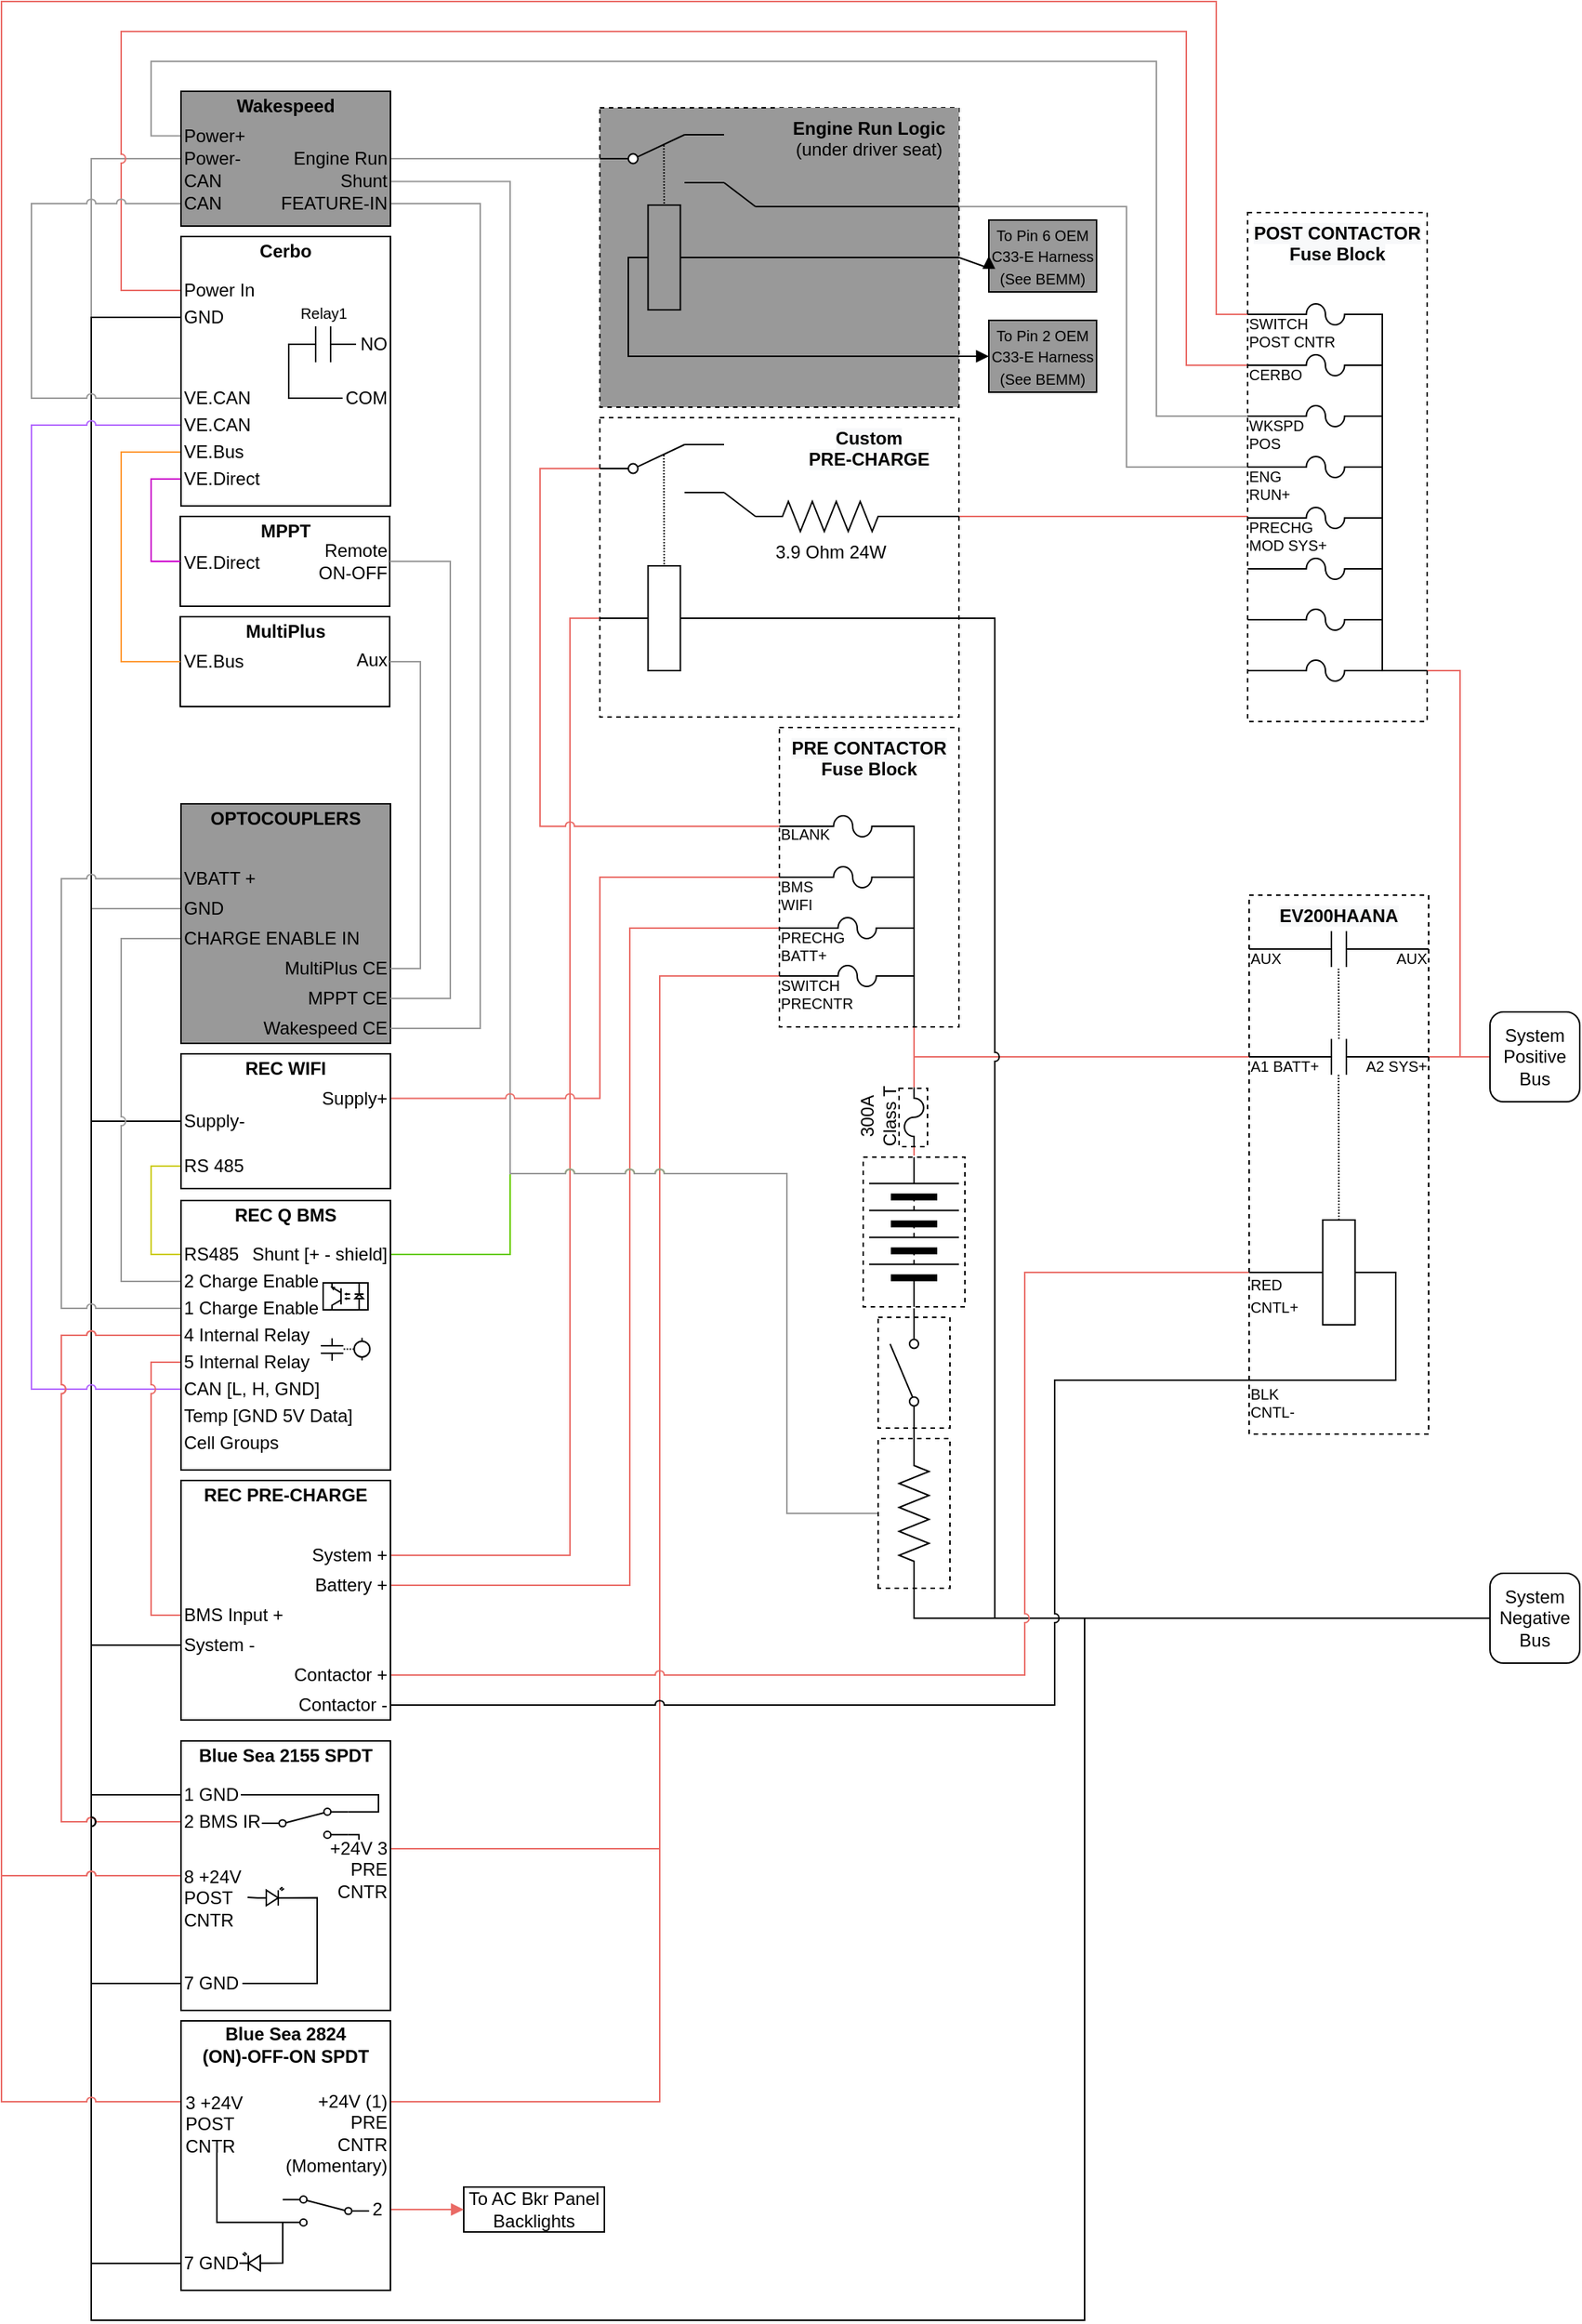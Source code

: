 <mxfile version="20.8.10" type="device" pages="5"><diagram name="V4" id="S_FoAe8xybY8E_y5S-X9"><mxGraphModel dx="2092" dy="1932" grid="1" gridSize="1" guides="1" tooltips="1" connect="1" arrows="1" fold="1" page="1" pageScale="1" pageWidth="850" pageHeight="1100" background="none" math="0" shadow="0"><root><mxCell id="Vnqmx0UxH6e6AXSJKXxz-0"/><mxCell id="Vnqmx0UxH6e6AXSJKXxz-1" parent="Vnqmx0UxH6e6AXSJKXxz-0"/><mxCell id="mWYpHhSk39MMXYLKWYj7-80" style="edgeStyle=orthogonalEdgeStyle;rounded=0;jumpStyle=arc;orthogonalLoop=1;jettySize=auto;html=1;exitX=0;exitY=0.5;exitDx=0;exitDy=0;exitPerimeter=0;strokeColor=#999999;endArrow=none;endFill=0;entryX=0;entryY=0.5;entryDx=0;entryDy=0;entryPerimeter=0;" parent="Vnqmx0UxH6e6AXSJKXxz-1" source="Cf_Kk_F6YtRjaYZyadjF-25" target="mFYXOiCuVm1bksroa8Mm-6" edge="1"><mxGeometry relative="1" as="geometry"><mxPoint x="-395" y="-588" as="targetPoint"/><Array as="points"><mxPoint x="-430" y="-640"/><mxPoint x="-430" y="804"/><mxPoint x="234" y="804"/><mxPoint x="234" y="335"/><mxPoint x="120" y="335"/></Array></mxGeometry></mxCell><mxCell id="Cf_Kk_F6YtRjaYZyadjF-12" style="edgeStyle=orthogonalEdgeStyle;rounded=0;jumpStyle=arc;orthogonalLoop=1;jettySize=auto;html=1;exitX=0;exitY=0.5;exitDx=0;exitDy=0;strokeColor=#999999;strokeWidth=1;startArrow=none;startFill=0;endArrow=none;endFill=0;entryX=0;entryY=0.5;entryDx=0;entryDy=0;" parent="Vnqmx0UxH6e6AXSJKXxz-1" source="Yv0YZjM2k9e0yTM_OIF5-20" target="mFYXOiCuVm1bksroa8Mm-1" edge="1"><mxGeometry relative="1" as="geometry"><mxPoint x="-461" y="-39" as="targetPoint"/><Array as="points"><mxPoint x="-430" y="-139"/><mxPoint x="-430" y="804"/><mxPoint x="234" y="804"/><mxPoint x="234" y="335"/><mxPoint x="120" y="335"/></Array></mxGeometry></mxCell><mxCell id="mWYpHhSk39MMXYLKWYj7-82" style="edgeStyle=orthogonalEdgeStyle;rounded=0;jumpStyle=arc;orthogonalLoop=1;jettySize=auto;html=1;exitX=0;exitY=0.5;exitDx=0;exitDy=0;exitPerimeter=0;strokeColor=#000000;endArrow=none;endFill=0;entryX=0;entryY=0.5;entryDx=0;entryDy=0;entryPerimeter=0;" parent="Vnqmx0UxH6e6AXSJKXxz-1" source="Cf_Kk_F6YtRjaYZyadjF-102" target="mFYXOiCuVm1bksroa8Mm-6" edge="1"><mxGeometry relative="1" as="geometry"><mxPoint x="-516" y="96" as="targetPoint"/><Array as="points"><mxPoint x="-430" y="3"/><mxPoint x="-430" y="804"/><mxPoint x="234" y="804"/><mxPoint x="234" y="335"/><mxPoint x="120" y="335"/></Array></mxGeometry></mxCell><mxCell id="mWYpHhSk39MMXYLKWYj7-78" style="edgeStyle=orthogonalEdgeStyle;rounded=0;jumpStyle=arc;orthogonalLoop=1;jettySize=auto;html=1;exitX=0;exitY=0.3;exitDx=0;exitDy=0;exitPerimeter=0;strokeColor=#000000;endArrow=none;endFill=0;entryX=0;entryY=0.5;entryDx=0;entryDy=0;entryPerimeter=0;" parent="Vnqmx0UxH6e6AXSJKXxz-1" source="Cf_Kk_F6YtRjaYZyadjF-40" target="mFYXOiCuVm1bksroa8Mm-6" edge="1"><mxGeometry relative="1" as="geometry"><mxPoint x="-422" y="-533.967" as="targetPoint"/><Array as="points"><mxPoint x="-430" y="-534"/><mxPoint x="-430" y="804"/><mxPoint x="234" y="804"/><mxPoint x="234" y="335"/><mxPoint x="120" y="335"/></Array></mxGeometry></mxCell><mxCell id="Cf_Kk_F6YtRjaYZyadjF-44" style="edgeStyle=orthogonalEdgeStyle;rounded=0;jumpStyle=arc;orthogonalLoop=1;jettySize=auto;html=1;entryX=0;entryY=0.7;entryDx=0;entryDy=0;entryPerimeter=0;strokeColor=#B266FF;strokeWidth=1;fontSize=10;startArrow=none;startFill=0;endArrow=none;endFill=0;exitX=0;exitY=0.7;exitDx=0;exitDy=0;exitPerimeter=0;" parent="Vnqmx0UxH6e6AXSJKXxz-1" source="JNPmbuM9tSSiKCImqmyc-5" target="Cf_Kk_F6YtRjaYZyadjF-40" edge="1"><mxGeometry relative="1" as="geometry"><Array as="points"><mxPoint x="-470" y="182"/><mxPoint x="-470" y="-462"/></Array><mxPoint x="-377" y="182" as="sourcePoint"/></mxGeometry></mxCell><mxCell id="cCEVJso40DCV-vwtoaQQ-0" style="edgeStyle=orthogonalEdgeStyle;rounded=0;jumpStyle=arc;orthogonalLoop=1;jettySize=auto;html=1;exitX=0;exitY=0.3;exitDx=0;exitDy=0;exitPerimeter=0;strokeColor=#EA6B66;endArrow=none;endFill=0;entryX=0;entryY=0.5;entryDx=0;entryDy=0;entryPerimeter=0;" parent="Vnqmx0UxH6e6AXSJKXxz-1" source="mWYpHhSk39MMXYLKWYj7-20" target="JNPmbuM9tSSiKCImqmyc-5" edge="1"><mxGeometry relative="1" as="geometry"><mxPoint x="-380" y="144" as="targetPoint"/><Array as="points"><mxPoint x="-450" y="471"/><mxPoint x="-450" y="146"/></Array></mxGeometry></mxCell><mxCell id="Vnqmx0UxH6e6AXSJKXxz-70" style="edgeStyle=orthogonalEdgeStyle;rounded=0;orthogonalLoop=1;jettySize=auto;html=1;endArrow=none;endFill=0;entryX=0;entryY=0.5;entryDx=0;entryDy=0;jumpStyle=arc;strokeColor=#EA6B66;entryPerimeter=0;exitX=0;exitY=0.3;exitDx=0;exitDy=0;exitPerimeter=0;" parent="Vnqmx0UxH6e6AXSJKXxz-1" source="mWYpHhSk39MMXYLKWYj7-20" target="JNPmbuM9tSSiKCImqmyc-5" edge="1"><mxGeometry relative="1" as="geometry"><mxPoint x="-370" y="305" as="targetPoint"/><Array as="points"><mxPoint x="-450" y="471"/><mxPoint x="-450" y="146"/></Array><mxPoint x="-386" y="475" as="sourcePoint"/></mxGeometry></mxCell><mxCell id="Cf_Kk_F6YtRjaYZyadjF-2" style="edgeStyle=orthogonalEdgeStyle;rounded=0;orthogonalLoop=1;jettySize=auto;html=1;exitX=0;exitY=0.3;exitDx=0;exitDy=0;strokeColor=#999999;strokeWidth=1;startArrow=none;startFill=0;endArrow=none;endFill=0;entryX=0;entryY=0.5;entryDx=0;entryDy=0;jumpStyle=arc;exitPerimeter=0;" parent="Vnqmx0UxH6e6AXSJKXxz-1" source="JNPmbuM9tSSiKCImqmyc-5" target="Yv0YZjM2k9e0yTM_OIF5-22" edge="1"><mxGeometry relative="1" as="geometry"><mxPoint x="-425" y="-186" as="targetPoint"/><Array as="points"><mxPoint x="-410" y="110"/><mxPoint x="-410" y="-119"/></Array><mxPoint x="-370" y="285" as="sourcePoint"/></mxGeometry></mxCell><mxCell id="mWYpHhSk39MMXYLKWYj7-77" style="edgeStyle=orthogonalEdgeStyle;rounded=0;orthogonalLoop=1;jettySize=auto;html=1;exitX=0;exitY=0.2;exitDx=0;exitDy=0;exitPerimeter=0;strokeColor=#000000;endArrow=none;endFill=0;entryX=0;entryY=0.5;entryDx=0;entryDy=0;entryPerimeter=0;jumpStyle=arc;" parent="Vnqmx0UxH6e6AXSJKXxz-1" source="mWYpHhSk39MMXYLKWYj7-20" target="mFYXOiCuVm1bksroa8Mm-6" edge="1"><mxGeometry relative="1" as="geometry"><mxPoint x="187" y="527" as="targetPoint"/><Array as="points"><mxPoint x="-430" y="453"/><mxPoint x="-430" y="804"/><mxPoint x="234" y="804"/><mxPoint x="234" y="335"/><mxPoint x="120" y="335"/></Array></mxGeometry></mxCell><mxCell id="Vnqmx0UxH6e6AXSJKXxz-18" style="edgeStyle=orthogonalEdgeStyle;rounded=0;jumpStyle=arc;orthogonalLoop=1;jettySize=auto;html=1;exitX=0;exitY=0.5;exitDx=0;exitDy=0;entryX=0;entryY=0.5;entryDx=0;entryDy=0;startArrow=none;startFill=0;endArrow=none;endFill=0;" parent="Vnqmx0UxH6e6AXSJKXxz-1" source="mFYXOiCuVm1bksroa8Mm-1" target="Vnqmx0UxH6e6AXSJKXxz-9" edge="1"><mxGeometry relative="1" as="geometry"><Array as="points"><mxPoint x="120" y="335"/><mxPoint x="234" y="335"/><mxPoint x="234" y="804"/><mxPoint x="-430" y="804"/><mxPoint x="-430" y="353"/></Array></mxGeometry></mxCell><mxCell id="Cf_Kk_F6YtRjaYZyadjF-1" style="edgeStyle=orthogonalEdgeStyle;rounded=0;orthogonalLoop=1;jettySize=auto;html=1;exitX=0;exitY=0.4;exitDx=0;exitDy=0;strokeColor=#999999;strokeWidth=1;startArrow=none;startFill=0;endArrow=none;endFill=0;entryX=0;entryY=0.5;entryDx=0;entryDy=0;jumpStyle=arc;exitPerimeter=0;" parent="Vnqmx0UxH6e6AXSJKXxz-1" source="JNPmbuM9tSSiKCImqmyc-5" target="Yv0YZjM2k9e0yTM_OIF5-18" edge="1"><mxGeometry relative="1" as="geometry"><mxPoint x="-399" y="-216" as="targetPoint"/><Array as="points"><mxPoint x="-450" y="128"/><mxPoint x="-450" y="-159"/></Array><mxPoint x="-370" y="265" as="sourcePoint"/></mxGeometry></mxCell><mxCell id="Vnqmx0UxH6e6AXSJKXxz-14" style="edgeStyle=orthogonalEdgeStyle;rounded=0;orthogonalLoop=1;jettySize=auto;html=1;startArrow=none;strokeColor=#EA6B66;exitX=0;exitY=0.83;exitDx=0;exitDy=0;exitPerimeter=0;endArrow=none;endFill=0;jumpStyle=arc;entryX=1;entryY=0.4;entryDx=0;entryDy=0;entryPerimeter=0;" parent="Vnqmx0UxH6e6AXSJKXxz-1" source="8QEvO7cCujBCFRbTiVx_-1" target="mWYpHhSk39MMXYLKWYj7-20" edge="1"><mxGeometry relative="1" as="geometry"><mxPoint x="-196" y="479" as="targetPoint"/><mxPoint x="121" y="-134" as="sourcePoint"/><Array as="points"><mxPoint x="-50" y="-94"/><mxPoint x="-50" y="489"/></Array></mxGeometry></mxCell><mxCell id="vuh6lQgh_9RSfbVjsX7i-23" style="edgeStyle=orthogonalEdgeStyle;rounded=0;jumpStyle=arc;orthogonalLoop=1;jettySize=auto;html=1;endArrow=none;endFill=0;strokeColor=#EA6B66;exitX=1;exitY=0.4;exitDx=0;exitDy=0;exitPerimeter=0;entryX=1;entryY=0.3;entryDx=0;entryDy=0;entryPerimeter=0;" parent="Vnqmx0UxH6e6AXSJKXxz-1" source="mWYpHhSk39MMXYLKWYj7-20" target="mWYpHhSk39MMXYLKWYj7-50" edge="1"><mxGeometry relative="1" as="geometry"><mxPoint x="-215" y="641" as="targetPoint"/><Array as="points"><mxPoint x="-50" y="489"/><mxPoint x="-50" y="658"/></Array><mxPoint x="-208" y="492" as="sourcePoint"/></mxGeometry></mxCell><mxCell id="Cf_Kk_F6YtRjaYZyadjF-14" style="edgeStyle=orthogonalEdgeStyle;rounded=0;jumpStyle=arc;orthogonalLoop=1;jettySize=auto;html=1;strokeColor=#000000;strokeWidth=1;startArrow=none;startFill=0;endArrow=none;endFill=0;entryX=0;entryY=0.5;entryDx=0;entryDy=0;exitX=0;exitY=0.9;exitDx=0;exitDy=0;exitPerimeter=0;" parent="Vnqmx0UxH6e6AXSJKXxz-1" source="mWYpHhSk39MMXYLKWYj7-50" target="mFYXOiCuVm1bksroa8Mm-1" edge="1"><mxGeometry relative="1" as="geometry"><mxPoint x="218" y="530" as="targetPoint"/><Array as="points"><mxPoint x="-430" y="766"/><mxPoint x="-430" y="804"/><mxPoint x="234" y="804"/><mxPoint x="234" y="335"/><mxPoint x="120" y="335"/></Array><mxPoint x="-382" y="767" as="sourcePoint"/></mxGeometry></mxCell><mxCell id="Vnqmx0UxH6e6AXSJKXxz-72" style="edgeStyle=orthogonalEdgeStyle;rounded=0;jumpStyle=arc;orthogonalLoop=1;jettySize=auto;html=1;exitX=0;exitY=0.9;exitDx=0;exitDy=0;entryX=0;entryY=0.5;entryDx=0;entryDy=0;endArrow=none;endFill=0;exitPerimeter=0;" parent="Vnqmx0UxH6e6AXSJKXxz-1" source="mWYpHhSk39MMXYLKWYj7-20" target="mFYXOiCuVm1bksroa8Mm-1" edge="1"><mxGeometry relative="1" as="geometry"><mxPoint x="370" y="390" as="targetPoint"/><Array as="points"><mxPoint x="-430" y="579"/><mxPoint x="-430" y="804"/><mxPoint x="234" y="804"/><mxPoint x="234" y="335"/><mxPoint x="120" y="335"/></Array><mxPoint x="-372" y="1037" as="sourcePoint"/></mxGeometry></mxCell><mxCell id="Vnqmx0UxH6e6AXSJKXxz-12" style="edgeStyle=orthogonalEdgeStyle;rounded=0;jumpStyle=arc;orthogonalLoop=1;jettySize=auto;html=1;entryX=1;entryY=0.5;entryDx=0;entryDy=0;strokeColor=#EA6B66;endArrow=none;endFill=0;exitX=0;exitY=0.67;exitDx=0;exitDy=0;exitPerimeter=0;" parent="Vnqmx0UxH6e6AXSJKXxz-1" source="8QEvO7cCujBCFRbTiVx_-1" target="Vnqmx0UxH6e6AXSJKXxz-8" edge="1"><mxGeometry relative="1" as="geometry"><mxPoint x="210" y="205" as="targetPoint"/><Array as="points"><mxPoint x="-70" y="-126"/><mxPoint x="-70" y="313"/></Array><mxPoint x="91" y="-60" as="sourcePoint"/></mxGeometry></mxCell><mxCell id="Vnqmx0UxH6e6AXSJKXxz-13" style="edgeStyle=orthogonalEdgeStyle;rounded=0;orthogonalLoop=1;jettySize=auto;html=1;startArrow=none;startFill=0;strokeColor=#EA6B66;movable=1;resizable=1;rotatable=1;deletable=1;editable=1;connectable=1;endArrow=none;endFill=0;exitX=0.75;exitY=1;exitDx=0;exitDy=0;exitPerimeter=0;entryX=0;entryY=0.3;entryDx=0;entryDy=0;entryPerimeter=0;" parent="Vnqmx0UxH6e6AXSJKXxz-1" source="8QEvO7cCujBCFRbTiVx_-1" target="ZV-g1zUEYrJtN8prc_0i-1" edge="1"><mxGeometry relative="1" as="geometry"><mxPoint x="267" y="-40" as="targetPoint"/><Array as="points"><mxPoint x="120" y="-40"/></Array><mxPoint x="167" y="-15" as="sourcePoint"/></mxGeometry></mxCell><mxCell id="Vnqmx0UxH6e6AXSJKXxz-16" style="edgeStyle=orthogonalEdgeStyle;rounded=0;orthogonalLoop=1;jettySize=auto;html=1;exitX=0;exitY=0.5;exitDx=0;exitDy=0;entryX=0;entryY=0.5;entryDx=0;entryDy=0;endArrow=none;endFill=0;" parent="Vnqmx0UxH6e6AXSJKXxz-1" target="mFYXOiCuVm1bksroa8Mm-1" edge="1"><mxGeometry relative="1" as="geometry"><Array as="points"><mxPoint x="120" y="335"/></Array><mxPoint x="505" y="335" as="sourcePoint"/></mxGeometry></mxCell><mxCell id="Vnqmx0UxH6e6AXSJKXxz-17" style="edgeStyle=orthogonalEdgeStyle;rounded=0;orthogonalLoop=1;jettySize=auto;html=1;exitX=0;exitY=0.67;exitDx=0;exitDy=0;exitPerimeter=0;entryX=1;entryY=0.5;entryDx=0;entryDy=0;jumpStyle=arc;endArrow=none;endFill=0;strokeColor=#EA6B66;" parent="Vnqmx0UxH6e6AXSJKXxz-1" source="1P4eOoFlM7iHBVp_6DeW-1" target="Vnqmx0UxH6e6AXSJKXxz-6" edge="1"><mxGeometry relative="1" as="geometry"><Array as="points"><mxPoint x="-110" y="-333"/><mxPoint x="-110" y="293"/></Array></mxGeometry></mxCell><mxCell id="Kr9KVkGBSeljsucW7OQI-6" style="edgeStyle=orthogonalEdgeStyle;rounded=0;orthogonalLoop=1;jettySize=auto;html=1;exitX=0;exitY=0.5;exitDx=0;exitDy=0;exitPerimeter=0;entryX=1;entryY=1;entryDx=0;entryDy=0;strokeWidth=1;startArrow=none;startFill=0;endArrow=none;endFill=0;" parent="Vnqmx0UxH6e6AXSJKXxz-1" edge="1"><mxGeometry relative="1" as="geometry"><Array as="points"/><mxPoint x="-50" y="80" as="sourcePoint"/><mxPoint x="-50" y="80" as="targetPoint"/></mxGeometry></mxCell><mxCell id="vuh6lQgh_9RSfbVjsX7i-0" style="edgeStyle=orthogonalEdgeStyle;rounded=0;orthogonalLoop=1;jettySize=auto;html=1;exitX=0;exitY=0.5;exitDx=0;exitDy=0;entryX=1;entryY=0.9;entryDx=0;entryDy=0;entryPerimeter=0;endArrow=none;endFill=0;strokeColor=#EA6B66;" parent="Vnqmx0UxH6e6AXSJKXxz-1" target="VS2i6VIRkXi9dHiaujya-28" edge="1"><mxGeometry relative="1" as="geometry"><mxPoint x="505" y="-40" as="sourcePoint"/><Array as="points"><mxPoint x="485" y="-40"/><mxPoint x="485" y="-298"/></Array></mxGeometry></mxCell><mxCell id="Vnqmx0UxH6e6AXSJKXxz-20" style="edgeStyle=orthogonalEdgeStyle;rounded=0;orthogonalLoop=1;jettySize=auto;html=1;jumpStyle=arc;startArrow=none;startFill=0;entryX=0;entryY=0.5;entryDx=0;entryDy=0;exitX=1;exitY=0.3;exitDx=0;exitDy=0;exitPerimeter=0;endArrow=none;endFill=0;strokeColor=#EA6B66;" parent="Vnqmx0UxH6e6AXSJKXxz-1" source="ZV-g1zUEYrJtN8prc_0i-1" target="mWYpHhSk39MMXYLKWYj7-87" edge="1"><mxGeometry relative="1" as="geometry"><mxPoint x="390" y="80" as="sourcePoint"/><mxPoint x="505" y="-40" as="targetPoint"/><Array as="points"/></mxGeometry></mxCell><mxCell id="Vnqmx0UxH6e6AXSJKXxz-39" style="edgeStyle=orthogonalEdgeStyle;rounded=0;jumpStyle=arc;orthogonalLoop=1;jettySize=auto;html=1;startArrow=none;startFill=0;endArrow=none;endFill=0;entryX=0;entryY=0.9;entryDx=0;entryDy=0;entryPerimeter=0;exitX=1;exitY=0.5;exitDx=0;exitDy=0;" parent="Vnqmx0UxH6e6AXSJKXxz-1" source="Vnqmx0UxH6e6AXSJKXxz-5" target="ZV-g1zUEYrJtN8prc_0i-1" edge="1"><mxGeometry relative="1" as="geometry"><Array as="points"><mxPoint x="214" y="393"/><mxPoint x="214" y="176"/></Array><mxPoint x="531" y="180" as="targetPoint"/><mxPoint x="-216" y="637" as="sourcePoint"/></mxGeometry></mxCell><mxCell id="Vnqmx0UxH6e6AXSJKXxz-40" style="edgeStyle=orthogonalEdgeStyle;rounded=0;jumpStyle=arc;orthogonalLoop=1;jettySize=auto;html=1;exitX=1;exitY=0.5;exitDx=0;exitDy=0;endArrow=none;endFill=0;fontColor=#000000;startArrow=none;startFill=0;strokeColor=#EA6B66;entryX=0;entryY=0.7;entryDx=0;entryDy=0;entryPerimeter=0;" parent="Vnqmx0UxH6e6AXSJKXxz-1" source="Vnqmx0UxH6e6AXSJKXxz-7" target="ZV-g1zUEYrJtN8prc_0i-1" edge="1"><mxGeometry relative="1" as="geometry"><Array as="points"><mxPoint x="194" y="373"/><mxPoint x="194" y="104"/></Array><mxPoint x="503" y="177" as="targetPoint"/></mxGeometry></mxCell><mxCell id="Vnqmx0UxH6e6AXSJKXxz-71" style="edgeStyle=orthogonalEdgeStyle;rounded=0;orthogonalLoop=1;jettySize=auto;html=1;exitX=0;exitY=0.6;exitDx=0;exitDy=0;entryX=0;entryY=0.5;entryDx=0;entryDy=0;strokeColor=#EA6B66;endArrow=none;endFill=0;exitPerimeter=0;jumpStyle=arc;" parent="Vnqmx0UxH6e6AXSJKXxz-1" source="JNPmbuM9tSSiKCImqmyc-5" target="Vnqmx0UxH6e6AXSJKXxz-10" edge="1"><mxGeometry relative="1" as="geometry"><mxPoint x="-120" y="240" as="targetPoint"/><Array as="points"><mxPoint x="-390" y="164"/><mxPoint x="-390" y="333"/></Array><mxPoint x="-370" y="325" as="sourcePoint"/></mxGeometry></mxCell><mxCell id="8QEvO7cCujBCFRbTiVx_-15" style="edgeStyle=orthogonalEdgeStyle;rounded=0;orthogonalLoop=1;jettySize=auto;html=1;exitX=1;exitY=0.5;exitDx=0;exitDy=0;exitPerimeter=0;entryX=0.75;entryY=1;entryDx=0;entryDy=0;entryPerimeter=0;startArrow=none;startFill=0;endArrow=none;endFill=0;strokeColor=#EA6B66;" parent="Vnqmx0UxH6e6AXSJKXxz-1" source="Vnqmx0UxH6e6AXSJKXxz-74" target="8QEvO7cCujBCFRbTiVx_-1" edge="1"><mxGeometry relative="1" as="geometry"/></mxCell><mxCell id="Kr9KVkGBSeljsucW7OQI-19" style="edgeStyle=orthogonalEdgeStyle;rounded=0;jumpStyle=arc;orthogonalLoop=1;jettySize=auto;html=1;entryX=1;entryY=0.33;entryDx=0;entryDy=0;entryPerimeter=0;strokeColor=#EA6B66;strokeWidth=1;startArrow=none;startFill=0;endArrow=none;endFill=0;exitX=0;exitY=0.6;exitDx=0;exitDy=0;exitPerimeter=0;" parent="Vnqmx0UxH6e6AXSJKXxz-1" source="VS2i6VIRkXi9dHiaujya-28" target="1P4eOoFlM7iHBVp_6DeW-1" edge="1"><mxGeometry relative="1" as="geometry"><mxPoint x="160" y="80" as="targetPoint"/><mxPoint x="532" y="-284" as="sourcePoint"/><Array as="points"><mxPoint x="444" y="-400"/><mxPoint x="444" y="-401"/></Array></mxGeometry></mxCell><mxCell id="Kr9KVkGBSeljsucW7OQI-13" style="edgeStyle=orthogonalEdgeStyle;rounded=0;orthogonalLoop=1;jettySize=auto;html=1;entryX=0;entryY=0.17;entryDx=0;entryDy=0;strokeColor=#EA6B66;strokeWidth=1;startArrow=none;startFill=0;endArrow=none;endFill=0;jumpStyle=arc;entryPerimeter=0;exitX=0;exitY=0.33;exitDx=0;exitDy=0;exitPerimeter=0;" parent="Vnqmx0UxH6e6AXSJKXxz-1" source="8QEvO7cCujBCFRbTiVx_-1" target="1P4eOoFlM7iHBVp_6DeW-1" edge="1"><mxGeometry relative="1" as="geometry"><Array as="points"><mxPoint x="-130" y="-194"/><mxPoint x="-130" y="-433"/></Array><mxPoint x="124" y="-155" as="sourcePoint"/></mxGeometry></mxCell><mxCell id="Kr9KVkGBSeljsucW7OQI-20" style="edgeStyle=orthogonalEdgeStyle;rounded=0;jumpStyle=arc;orthogonalLoop=1;jettySize=auto;html=1;exitX=0;exitY=0.5;exitDx=0;exitDy=0;exitPerimeter=0;entryX=1;entryY=1;entryDx=0;entryDy=0;strokeColor=#EA6B66;strokeWidth=1;startArrow=none;startFill=0;endArrow=none;endFill=0;" parent="Vnqmx0UxH6e6AXSJKXxz-1" edge="1"><mxGeometry relative="1" as="geometry"><mxPoint x="-50" y="80" as="sourcePoint"/><mxPoint x="-50" y="80" as="targetPoint"/></mxGeometry></mxCell><mxCell id="1P4eOoFlM7iHBVp_6DeW-0" value="" style="group;fillColor=default;" parent="Vnqmx0UxH6e6AXSJKXxz-1" vertex="1" connectable="0"><mxGeometry x="-90" y="-467" width="240" height="200" as="geometry"/></mxCell><mxCell id="1P4eOoFlM7iHBVp_6DeW-1" value="" style="rounded=0;whiteSpace=wrap;html=1;fillColor=none;dashed=1;points=[[0,0.17,0,0,0],[0,0.33,0,0,0],[0,0.5,0,0,0],[0,0.67,0,0,0],[0,0.83,0,0,0],[0.25,0,0,0,0],[0.25,1,0,0,0],[0.5,0,0,0,0],[0.5,1,0,0,0],[0.75,0,0,0,0],[0.75,1,0,0,0],[1,0.17,0,0,0],[1,0.33,0,0,0],[1,0.5,0,0,0],[1,0.67,0,0,0],[1,0.83,0,0,0]];" parent="1P4eOoFlM7iHBVp_6DeW-0" vertex="1"><mxGeometry width="240" height="200" as="geometry"/></mxCell><mxCell id="1P4eOoFlM7iHBVp_6DeW-2" style="edgeStyle=none;rounded=0;jumpStyle=arc;orthogonalLoop=1;jettySize=auto;html=1;exitX=0;exitY=0.5;exitDx=0;exitDy=0;entryX=0;entryY=0.17;entryDx=0;entryDy=0;entryPerimeter=0;fontColor=#FFFFFF;startArrow=none;startFill=0;endArrow=none;endFill=0;" parent="1P4eOoFlM7iHBVp_6DeW-0" source="1P4eOoFlM7iHBVp_6DeW-3" target="1P4eOoFlM7iHBVp_6DeW-1" edge="1"><mxGeometry relative="1" as="geometry"/></mxCell><mxCell id="1P4eOoFlM7iHBVp_6DeW-3" value="" style="pointerEvents=1;verticalLabelPosition=bottom;shadow=0;dashed=0;align=center;html=1;verticalAlign=top;shape=mxgraph.electrical.electro-mechanical.twoWayContact2;elSwitchState=1;rotation=0;strokeWidth=1;" parent="1P4eOoFlM7iHBVp_6DeW-0" vertex="1"><mxGeometry x="3" y="18" width="80" height="32" as="geometry"/></mxCell><mxCell id="1P4eOoFlM7iHBVp_6DeW-4" style="edgeStyle=none;rounded=0;jumpStyle=arc;orthogonalLoop=1;jettySize=auto;html=1;exitX=1;exitY=0.5;exitDx=0;exitDy=0;exitPerimeter=0;entryX=1;entryY=0.33;entryDx=0;entryDy=0;entryPerimeter=0;fontColor=#FFFFFF;startArrow=none;startFill=0;endArrow=none;endFill=0;" parent="1P4eOoFlM7iHBVp_6DeW-0" source="1P4eOoFlM7iHBVp_6DeW-6" target="1P4eOoFlM7iHBVp_6DeW-1" edge="1"><mxGeometry relative="1" as="geometry"/></mxCell><mxCell id="1P4eOoFlM7iHBVp_6DeW-5" style="edgeStyle=none;rounded=0;jumpStyle=arc;orthogonalLoop=1;jettySize=auto;html=1;exitX=0;exitY=0.5;exitDx=0;exitDy=0;exitPerimeter=0;entryX=1;entryY=1;entryDx=0;entryDy=0;fontColor=#FFFFFF;startArrow=none;startFill=0;endArrow=none;endFill=0;" parent="1P4eOoFlM7iHBVp_6DeW-0" source="1P4eOoFlM7iHBVp_6DeW-6" target="1P4eOoFlM7iHBVp_6DeW-3" edge="1"><mxGeometry relative="1" as="geometry"/></mxCell><mxCell id="1P4eOoFlM7iHBVp_6DeW-6" value="3.9 Ohm 24W" style="pointerEvents=1;verticalLabelPosition=bottom;shadow=0;dashed=0;align=center;html=1;verticalAlign=top;shape=mxgraph.electrical.resistors.resistor_2;strokeWidth=1;" parent="1P4eOoFlM7iHBVp_6DeW-0" vertex="1"><mxGeometry x="104" y="56" width="100" height="20" as="geometry"/></mxCell><mxCell id="1P4eOoFlM7iHBVp_6DeW-7" style="edgeStyle=none;rounded=0;jumpStyle=arc;orthogonalLoop=1;jettySize=auto;html=1;exitX=0.5;exitY=1;exitDx=0;exitDy=0;exitPerimeter=0;entryX=0;entryY=0.67;entryDx=0;entryDy=0;entryPerimeter=0;fontColor=#FFFFFF;startArrow=none;startFill=0;endArrow=none;endFill=0;" parent="1P4eOoFlM7iHBVp_6DeW-0" source="1P4eOoFlM7iHBVp_6DeW-9" target="1P4eOoFlM7iHBVp_6DeW-1" edge="1"><mxGeometry relative="1" as="geometry"/></mxCell><mxCell id="1P4eOoFlM7iHBVp_6DeW-8" style="edgeStyle=none;rounded=0;jumpStyle=arc;orthogonalLoop=1;jettySize=auto;html=1;exitX=0.5;exitY=0;exitDx=0;exitDy=0;exitPerimeter=0;entryX=1;entryY=0.67;entryDx=0;entryDy=0;entryPerimeter=0;fontColor=#FFFFFF;startArrow=none;startFill=0;endArrow=none;endFill=0;" parent="1P4eOoFlM7iHBVp_6DeW-0" source="1P4eOoFlM7iHBVp_6DeW-9" target="1P4eOoFlM7iHBVp_6DeW-1" edge="1"><mxGeometry relative="1" as="geometry"/></mxCell><mxCell id="1P4eOoFlM7iHBVp_6DeW-9" value="" style="pointerEvents=1;verticalLabelPosition=bottom;shadow=0;dashed=0;align=center;html=1;verticalAlign=top;shape=mxgraph.electrical.electro-mechanical.relay_coil;fontColor=#FFFFFF;fillColor=#FFFFFF;rotation=90;" parent="1P4eOoFlM7iHBVp_6DeW-0" vertex="1"><mxGeometry x="8" y="116" width="70" height="36" as="geometry"/></mxCell><mxCell id="1P4eOoFlM7iHBVp_6DeW-10" style="edgeStyle=none;rounded=0;jumpStyle=arc;orthogonalLoop=1;jettySize=auto;html=1;entryX=-0.006;entryY=0.501;entryDx=0;entryDy=0;entryPerimeter=0;fontColor=#FFFFFF;startArrow=none;startFill=0;endArrow=none;endFill=0;dashed=1;dashPattern=1 1;exitX=0.497;exitY=0.22;exitDx=0;exitDy=0;exitPerimeter=0;" parent="1P4eOoFlM7iHBVp_6DeW-0" source="1P4eOoFlM7iHBVp_6DeW-3" target="1P4eOoFlM7iHBVp_6DeW-9" edge="1"><mxGeometry relative="1" as="geometry"/></mxCell><mxCell id="1P4eOoFlM7iHBVp_6DeW-11" value="&lt;b style=&quot;color: rgb(0, 0, 0); font-family: Helvetica; font-size: 12px; font-style: normal; font-variant-ligatures: normal; font-variant-caps: normal; letter-spacing: normal; orphans: 2; text-indent: 0px; text-transform: none; widows: 2; word-spacing: 0px; -webkit-text-stroke-width: 0px; background-color: rgb(248, 249, 250); text-decoration-thickness: initial; text-decoration-style: initial; text-decoration-color: initial;&quot;&gt;Custom &lt;br&gt;PRE-CHARGE&lt;/b&gt;" style="text;whiteSpace=wrap;html=1;align=center;movable=1;resizable=1;rotatable=1;deletable=1;editable=1;connectable=1;" parent="1P4eOoFlM7iHBVp_6DeW-0" vertex="1"><mxGeometry x="120" width="120" height="40" as="geometry"/></mxCell><mxCell id="vuh6lQgh_9RSfbVjsX7i-1" style="edgeStyle=orthogonalEdgeStyle;rounded=0;orthogonalLoop=1;jettySize=auto;html=1;exitX=0;exitY=0.5;exitDx=0;exitDy=0;entryX=0;entryY=0.2;entryDx=0;entryDy=0;entryPerimeter=0;jumpStyle=arc;endArrow=none;endFill=0;strokeColor=#EA6B66;exitPerimeter=0;" parent="Vnqmx0UxH6e6AXSJKXxz-1" source="mWYpHhSk39MMXYLKWYj7-20" target="VS2i6VIRkXi9dHiaujya-28" edge="1"><mxGeometry relative="1" as="geometry"><mxPoint x="765" y="-143" as="targetPoint"/><Array as="points"><mxPoint x="-490" y="507"/><mxPoint x="-490" y="-745"/><mxPoint x="322" y="-745"/><mxPoint x="322" y="-536"/></Array></mxGeometry></mxCell><mxCell id="vuh6lQgh_9RSfbVjsX7i-24" style="edgeStyle=orthogonalEdgeStyle;rounded=0;jumpStyle=arc;orthogonalLoop=1;jettySize=auto;html=1;strokeColor=#EA6B66;endArrow=none;endFill=0;exitX=0;exitY=0.5;exitDx=0;exitDy=0;exitPerimeter=0;entryX=0;entryY=0.3;entryDx=0;entryDy=0;entryPerimeter=0;" parent="Vnqmx0UxH6e6AXSJKXxz-1" source="mWYpHhSk39MMXYLKWYj7-20" target="mWYpHhSk39MMXYLKWYj7-50" edge="1"><mxGeometry relative="1" as="geometry"><mxPoint x="-386" y="662" as="targetPoint"/><Array as="points"><mxPoint x="-490" y="507"/><mxPoint x="-490" y="658"/></Array><mxPoint x="-386" y="558" as="sourcePoint"/></mxGeometry></mxCell><mxCell id="Yv0YZjM2k9e0yTM_OIF5-13" style="edgeStyle=orthogonalEdgeStyle;rounded=0;orthogonalLoop=1;jettySize=auto;html=1;startArrow=none;startFill=0;endArrow=none;endFill=0;exitX=1;exitY=0.2;exitDx=0;exitDy=0;entryX=0.5;entryY=0;entryDx=0;entryDy=0;jumpStyle=arc;strokeColor=#66CC00;exitPerimeter=0;" parent="Vnqmx0UxH6e6AXSJKXxz-1" source="JNPmbuM9tSSiKCImqmyc-5" target="mFYXOiCuVm1bksroa8Mm-1" edge="1"><mxGeometry relative="1" as="geometry"><mxPoint x="-272" y="21" as="targetPoint"/><Array as="points"><mxPoint x="-150" y="92"/><mxPoint x="-150" y="38"/><mxPoint x="35" y="38"/><mxPoint x="35" y="265"/></Array><mxPoint x="-173" y="105" as="sourcePoint"/></mxGeometry></mxCell><mxCell id="Yv0YZjM2k9e0yTM_OIF5-25" value="" style="group;fillColor=#999999;" parent="Vnqmx0UxH6e6AXSJKXxz-1" vertex="1" connectable="0"><mxGeometry x="-370" y="-209" width="140" height="160" as="geometry"/></mxCell><mxCell id="Yv0YZjM2k9e0yTM_OIF5-16" value="" style="rounded=0;whiteSpace=wrap;html=1;container=0;fillColor=none;" parent="Yv0YZjM2k9e0yTM_OIF5-25" vertex="1"><mxGeometry width="140" height="160" as="geometry"/></mxCell><mxCell id="Yv0YZjM2k9e0yTM_OIF5-17" value="Wakespeed CE" style="text;html=1;strokeColor=none;fillColor=none;align=right;verticalAlign=middle;whiteSpace=wrap;rounded=0;container=0;" parent="Yv0YZjM2k9e0yTM_OIF5-25" vertex="1"><mxGeometry y="140" width="140" height="20" as="geometry"/></mxCell><mxCell id="Yv0YZjM2k9e0yTM_OIF5-18" value="VBATT +" style="text;html=1;strokeColor=none;fillColor=none;align=left;verticalAlign=middle;whiteSpace=wrap;rounded=0;container=0;" parent="Yv0YZjM2k9e0yTM_OIF5-25" vertex="1"><mxGeometry y="40" width="121.739" height="20" as="geometry"/></mxCell><mxCell id="Yv0YZjM2k9e0yTM_OIF5-19" value="MPPT CE" style="text;html=1;strokeColor=none;fillColor=none;align=right;verticalAlign=middle;whiteSpace=wrap;rounded=0;container=0;" parent="Yv0YZjM2k9e0yTM_OIF5-25" vertex="1"><mxGeometry y="120" width="140" height="20" as="geometry"/></mxCell><mxCell id="Yv0YZjM2k9e0yTM_OIF5-20" value="GND" style="text;html=1;strokeColor=none;fillColor=none;align=left;verticalAlign=middle;whiteSpace=wrap;rounded=0;container=0;" parent="Yv0YZjM2k9e0yTM_OIF5-25" vertex="1"><mxGeometry y="60" width="121.739" height="20" as="geometry"/></mxCell><mxCell id="Yv0YZjM2k9e0yTM_OIF5-21" value="MultiPlus CE" style="text;html=1;strokeColor=none;fillColor=none;align=right;verticalAlign=middle;whiteSpace=wrap;rounded=0;container=0;" parent="Yv0YZjM2k9e0yTM_OIF5-25" vertex="1"><mxGeometry y="100" width="140" height="20" as="geometry"/></mxCell><mxCell id="Yv0YZjM2k9e0yTM_OIF5-22" value="CHARGE ENABLE IN" style="text;html=1;strokeColor=none;fillColor=none;align=left;verticalAlign=middle;whiteSpace=wrap;rounded=0;container=0;" parent="Yv0YZjM2k9e0yTM_OIF5-25" vertex="1"><mxGeometry y="80" width="121.739" height="20" as="geometry"/></mxCell><mxCell id="Yv0YZjM2k9e0yTM_OIF5-23" value="&lt;b&gt;OPTOCOUPLERS&lt;/b&gt;" style="text;html=1;strokeColor=none;fillColor=none;align=center;verticalAlign=middle;whiteSpace=wrap;rounded=0;container=0;" parent="Yv0YZjM2k9e0yTM_OIF5-25" vertex="1"><mxGeometry width="140" height="20" as="geometry"/></mxCell><mxCell id="Cf_Kk_F6YtRjaYZyadjF-9" value="" style="group;fillColor=default;" parent="Vnqmx0UxH6e6AXSJKXxz-1" vertex="1" connectable="0"><mxGeometry x="96" y="134" width="48" height="74" as="geometry"/></mxCell><mxCell id="Cf_Kk_F6YtRjaYZyadjF-6" value="" style="rounded=0;whiteSpace=wrap;html=1;fillColor=none;dashed=1;" parent="Cf_Kk_F6YtRjaYZyadjF-9" vertex="1"><mxGeometry width="48" height="74" as="geometry"/></mxCell><mxCell id="Cf_Kk_F6YtRjaYZyadjF-8" value="" style="shape=mxgraph.electrical.electro-mechanical.singleSwitch;elSwitchState=off;fillColor=none;rotation=-90;" parent="Cf_Kk_F6YtRjaYZyadjF-9" vertex="1"><mxGeometry x="-19" y="27" width="74" height="20" as="geometry"/></mxCell><mxCell id="Cf_Kk_F6YtRjaYZyadjF-10" style="edgeStyle=orthogonalEdgeStyle;rounded=0;jumpStyle=arc;orthogonalLoop=1;jettySize=auto;html=1;exitX=1;exitY=0.5;exitDx=0;exitDy=0;entryX=0;entryY=0.8;entryDx=0;entryDy=0;strokeColor=#000000;strokeWidth=1;startArrow=none;startFill=0;endArrow=none;endFill=0;" parent="Vnqmx0UxH6e6AXSJKXxz-1" source="mFYXOiCuVm1bksroa8Mm-1" target="Cf_Kk_F6YtRjaYZyadjF-8" edge="1"><mxGeometry relative="1" as="geometry"/></mxCell><mxCell id="Cf_Kk_F6YtRjaYZyadjF-13" style="edgeStyle=orthogonalEdgeStyle;rounded=0;jumpStyle=arc;orthogonalLoop=1;jettySize=auto;html=1;exitX=1;exitY=0.67;exitDx=0;exitDy=0;exitPerimeter=0;strokeColor=#000000;strokeWidth=1;startArrow=none;startFill=0;endArrow=none;endFill=0;entryX=0;entryY=0.5;entryDx=0;entryDy=0;" parent="Vnqmx0UxH6e6AXSJKXxz-1" source="1P4eOoFlM7iHBVp_6DeW-1" target="mFYXOiCuVm1bksroa8Mm-1" edge="1"><mxGeometry relative="1" as="geometry"><mxPoint x="306" y="451" as="targetPoint"/><Array as="points"><mxPoint x="174" y="-333"/><mxPoint x="174" y="335"/><mxPoint x="120" y="335"/></Array></mxGeometry></mxCell><mxCell id="Cf_Kk_F6YtRjaYZyadjF-18" value="" style="group;fillColor=default;" parent="Vnqmx0UxH6e6AXSJKXxz-1" vertex="1" connectable="0"><mxGeometry x="-370.5" y="-401" width="140" height="60" as="geometry"/></mxCell><mxCell id="Cf_Kk_F6YtRjaYZyadjF-19" value="" style="rounded=0;whiteSpace=wrap;html=1;fillColor=none;" parent="Cf_Kk_F6YtRjaYZyadjF-18" vertex="1"><mxGeometry width="140" height="60" as="geometry"/></mxCell><mxCell id="Cf_Kk_F6YtRjaYZyadjF-20" value="&lt;b&gt;MPPT&lt;/b&gt;" style="text;html=1;strokeColor=none;fillColor=none;align=center;verticalAlign=middle;whiteSpace=wrap;rounded=0;container=0;" parent="Cf_Kk_F6YtRjaYZyadjF-18" vertex="1"><mxGeometry width="140" height="20" as="geometry"/></mxCell><mxCell id="Cf_Kk_F6YtRjaYZyadjF-36" value="Remote ON-OFF" style="text;html=1;strokeColor=none;fillColor=none;align=right;verticalAlign=middle;whiteSpace=wrap;rounded=0;container=0;" parent="Cf_Kk_F6YtRjaYZyadjF-18" vertex="1"><mxGeometry x="75" y="20.5" width="65" height="18" as="geometry"/></mxCell><mxCell id="Cf_Kk_F6YtRjaYZyadjF-37" value="VE.Direct" style="text;html=1;strokeColor=none;fillColor=none;align=left;verticalAlign=middle;whiteSpace=wrap;rounded=0;container=0;" parent="Cf_Kk_F6YtRjaYZyadjF-18" vertex="1"><mxGeometry y="21.5" width="65" height="18" as="geometry"/></mxCell><mxCell id="Cf_Kk_F6YtRjaYZyadjF-21" value="" style="group;fillColor=default;" parent="Vnqmx0UxH6e6AXSJKXxz-1" vertex="1" connectable="0"><mxGeometry x="-370.5" y="-334" width="141" height="60" as="geometry"/></mxCell><mxCell id="Cf_Kk_F6YtRjaYZyadjF-22" value="" style="rounded=0;whiteSpace=wrap;html=1;fillColor=none;" parent="Cf_Kk_F6YtRjaYZyadjF-21" vertex="1"><mxGeometry width="140" height="60" as="geometry"/></mxCell><mxCell id="Cf_Kk_F6YtRjaYZyadjF-23" value="&lt;b&gt;MultiPlus&lt;/b&gt;" style="text;html=1;strokeColor=none;fillColor=none;align=center;verticalAlign=middle;whiteSpace=wrap;rounded=0;container=0;" parent="Cf_Kk_F6YtRjaYZyadjF-21" vertex="1"><mxGeometry width="140" height="20" as="geometry"/></mxCell><mxCell id="Cf_Kk_F6YtRjaYZyadjF-34" value="Aux" style="text;html=1;strokeColor=none;fillColor=none;align=right;verticalAlign=middle;whiteSpace=wrap;rounded=0;container=0;" parent="Cf_Kk_F6YtRjaYZyadjF-21" vertex="1"><mxGeometry x="75" y="20" width="65" height="18" as="geometry"/></mxCell><mxCell id="Cf_Kk_F6YtRjaYZyadjF-35" value="VE.Bus" style="text;html=1;strokeColor=none;fillColor=none;align=left;verticalAlign=middle;whiteSpace=wrap;rounded=0;container=0;" parent="Cf_Kk_F6YtRjaYZyadjF-21" vertex="1"><mxGeometry y="21" width="65" height="18" as="geometry"/></mxCell><mxCell id="Cf_Kk_F6YtRjaYZyadjF-27" style="edgeStyle=orthogonalEdgeStyle;rounded=0;jumpStyle=arc;orthogonalLoop=1;jettySize=auto;html=1;exitX=1;exitY=0.5;exitDx=0;exitDy=0;strokeColor=#999999;strokeWidth=1;startArrow=none;startFill=0;endArrow=none;endFill=0;entryX=1;entryY=0.5;entryDx=0;entryDy=0;" parent="Vnqmx0UxH6e6AXSJKXxz-1" source="Yv0YZjM2k9e0yTM_OIF5-21" target="Cf_Kk_F6YtRjaYZyadjF-22" edge="1"><mxGeometry relative="1" as="geometry"><mxPoint x="-193" y="-286.0" as="targetPoint"/><Array as="points"><mxPoint x="-210" y="-99"/><mxPoint x="-210" y="-304"/></Array></mxGeometry></mxCell><mxCell id="Cf_Kk_F6YtRjaYZyadjF-28" style="edgeStyle=orthogonalEdgeStyle;rounded=0;jumpStyle=arc;orthogonalLoop=1;jettySize=auto;html=1;exitX=1;exitY=0.5;exitDx=0;exitDy=0;strokeColor=#999999;strokeWidth=1;startArrow=none;startFill=0;endArrow=none;endFill=0;entryX=1;entryY=0.5;entryDx=0;entryDy=0;" parent="Vnqmx0UxH6e6AXSJKXxz-1" source="Yv0YZjM2k9e0yTM_OIF5-19" target="Cf_Kk_F6YtRjaYZyadjF-19" edge="1"><mxGeometry relative="1" as="geometry"><mxPoint x="-172" y="-418" as="targetPoint"/><Array as="points"><mxPoint x="-190" y="-79"/><mxPoint x="-190" y="-371"/></Array></mxGeometry></mxCell><mxCell id="Cf_Kk_F6YtRjaYZyadjF-29" style="edgeStyle=orthogonalEdgeStyle;rounded=0;jumpStyle=arc;orthogonalLoop=1;jettySize=auto;html=1;exitX=1;exitY=0.5;exitDx=0;exitDy=0;strokeColor=#999999;strokeWidth=1;startArrow=none;startFill=0;endArrow=none;endFill=0;entryX=1;entryY=0.83;entryDx=0;entryDy=0;entryPerimeter=0;" parent="Vnqmx0UxH6e6AXSJKXxz-1" source="Yv0YZjM2k9e0yTM_OIF5-17" target="Cf_Kk_F6YtRjaYZyadjF-25" edge="1"><mxGeometry relative="1" as="geometry"><mxPoint x="-218" y="-682" as="targetPoint"/><Array as="points"><mxPoint x="-170" y="-59"/><mxPoint x="-170" y="-610"/><mxPoint x="-230" y="-610"/></Array></mxGeometry></mxCell><mxCell id="Cf_Kk_F6YtRjaYZyadjF-30" style="edgeStyle=orthogonalEdgeStyle;rounded=0;jumpStyle=arc;orthogonalLoop=1;jettySize=auto;html=1;entryX=0;entryY=0.5;entryDx=0;entryDy=0;strokeColor=#CC00CC;strokeWidth=1;startArrow=none;startFill=0;endArrow=none;endFill=0;exitX=0;exitY=0.9;exitDx=0;exitDy=0;exitPerimeter=0;" parent="Vnqmx0UxH6e6AXSJKXxz-1" source="Cf_Kk_F6YtRjaYZyadjF-40" target="Cf_Kk_F6YtRjaYZyadjF-19" edge="1"><mxGeometry relative="1" as="geometry"><mxPoint x="-373" y="-467" as="sourcePoint"/><Array as="points"><mxPoint x="-390" y="-426"/><mxPoint x="-390" y="-371"/></Array></mxGeometry></mxCell><mxCell id="Cf_Kk_F6YtRjaYZyadjF-31" style="edgeStyle=orthogonalEdgeStyle;rounded=0;jumpStyle=arc;orthogonalLoop=1;jettySize=auto;html=1;entryX=0;entryY=0.5;entryDx=0;entryDy=0;strokeColor=#FF9933;strokeWidth=1;startArrow=none;startFill=0;endArrow=none;endFill=0;exitX=0;exitY=0.8;exitDx=0;exitDy=0;exitPerimeter=0;" parent="Vnqmx0UxH6e6AXSJKXxz-1" source="Cf_Kk_F6YtRjaYZyadjF-40" target="Cf_Kk_F6YtRjaYZyadjF-22" edge="1"><mxGeometry relative="1" as="geometry"><mxPoint x="-375" y="-486" as="sourcePoint"/><Array as="points"><mxPoint x="-410" y="-444"/><mxPoint x="-410" y="-304"/></Array></mxGeometry></mxCell><mxCell id="Cf_Kk_F6YtRjaYZyadjF-32" style="edgeStyle=orthogonalEdgeStyle;rounded=0;jumpStyle=arc;orthogonalLoop=1;jettySize=auto;html=1;exitX=0;exitY=0.4;exitDx=0;exitDy=0;exitPerimeter=0;strokeColor=#999999;strokeWidth=1;startArrow=none;startFill=0;endArrow=none;endFill=0;entryX=0;entryY=0.33;entryDx=0;entryDy=0;entryPerimeter=0;" parent="Vnqmx0UxH6e6AXSJKXxz-1" source="VS2i6VIRkXi9dHiaujya-28" target="Cf_Kk_F6YtRjaYZyadjF-25" edge="1"><mxGeometry relative="1" as="geometry"><mxPoint x="-410" y="-600" as="targetPoint"/><Array as="points"><mxPoint x="282" y="-468"/><mxPoint x="282" y="-705"/><mxPoint x="-390" y="-705"/><mxPoint x="-390" y="-655"/></Array></mxGeometry></mxCell><mxCell id="Cf_Kk_F6YtRjaYZyadjF-33" style="edgeStyle=orthogonalEdgeStyle;rounded=0;jumpStyle=arc;orthogonalLoop=1;jettySize=auto;html=1;exitX=0;exitY=0.3;exitDx=0;exitDy=0;exitPerimeter=0;strokeColor=#EA6B66;strokeWidth=1;startArrow=none;startFill=0;endArrow=none;endFill=0;entryX=0;entryY=0.2;entryDx=0;entryDy=0;entryPerimeter=0;" parent="Vnqmx0UxH6e6AXSJKXxz-1" source="VS2i6VIRkXi9dHiaujya-28" target="Cf_Kk_F6YtRjaYZyadjF-40" edge="1"><mxGeometry relative="1" as="geometry"><mxPoint x="-383" y="-590" as="targetPoint"/><Array as="points"><mxPoint x="302" y="-502"/><mxPoint x="302" y="-725"/><mxPoint x="-410" y="-725"/><mxPoint x="-410" y="-552"/></Array></mxGeometry></mxCell><mxCell id="Cf_Kk_F6YtRjaYZyadjF-46" style="edgeStyle=orthogonalEdgeStyle;rounded=0;jumpStyle=arc;orthogonalLoop=1;jettySize=auto;html=1;exitX=0;exitY=0.6;exitDx=0;exitDy=0;exitPerimeter=0;strokeColor=#999999;strokeWidth=1;fontSize=10;startArrow=none;startFill=0;endArrow=none;endFill=0;entryX=0;entryY=0.5;entryDx=0;entryDy=0;" parent="Vnqmx0UxH6e6AXSJKXxz-1" source="Cf_Kk_F6YtRjaYZyadjF-40" target="Cf_Kk_F6YtRjaYZyadjF-48" edge="1"><mxGeometry relative="1" as="geometry"><mxPoint x="-410" y="-546" as="targetPoint"/><Array as="points"><mxPoint x="-470" y="-480"/><mxPoint x="-470" y="-610"/></Array></mxGeometry></mxCell><mxCell id="Cf_Kk_F6YtRjaYZyadjF-82" value="" style="group;fillColor=#999999;" parent="Vnqmx0UxH6e6AXSJKXxz-1" vertex="1" connectable="0"><mxGeometry x="-90" y="-674" width="240" height="200" as="geometry"/></mxCell><mxCell id="Cf_Kk_F6YtRjaYZyadjF-70" value="" style="group;fillColor=default;flipH=0;container=0;" parent="Cf_Kk_F6YtRjaYZyadjF-82" vertex="1" connectable="0"><mxGeometry width="240" height="200" as="geometry"/></mxCell><mxCell id="Cf_Kk_F6YtRjaYZyadjF-71" value="" style="rounded=0;whiteSpace=wrap;html=1;fillColor=#999999;dashed=1;points=[[0,0.17,0,0,0],[0,0.33,0,0,0],[0,0.5,0,0,0],[0,0.67,0,0,0],[0,0.83,0,0,0],[0.25,0,0,0,0],[0.25,1,0,0,0],[0.5,0,0,0,0],[0.5,1,0,0,0],[0.75,0,0,0,0],[0.75,1,0,0,0],[1,0.17,0,0,0],[1,0.33,0,0,0],[1,0.5,0,0,0],[1,0.67,0,0,0],[1,0.83,0,0,0]];" parent="Cf_Kk_F6YtRjaYZyadjF-82" vertex="1"><mxGeometry width="240" height="200" as="geometry"/></mxCell><mxCell id="Cf_Kk_F6YtRjaYZyadjF-72" style="edgeStyle=none;rounded=0;jumpStyle=arc;orthogonalLoop=1;jettySize=auto;html=1;exitX=0;exitY=0.5;exitDx=0;exitDy=0;entryX=0;entryY=0.17;entryDx=0;entryDy=0;entryPerimeter=0;fontColor=#FFFFFF;startArrow=none;startFill=0;endArrow=none;endFill=0;" parent="Cf_Kk_F6YtRjaYZyadjF-82" source="Cf_Kk_F6YtRjaYZyadjF-73" target="Cf_Kk_F6YtRjaYZyadjF-71" edge="1"><mxGeometry relative="1" as="geometry"/></mxCell><mxCell id="Cf_Kk_F6YtRjaYZyadjF-73" value="" style="pointerEvents=1;verticalLabelPosition=bottom;shadow=0;dashed=0;align=center;html=1;verticalAlign=top;shape=mxgraph.electrical.electro-mechanical.twoWayContact2;elSwitchState=1;rotation=0;strokeWidth=1;" parent="Cf_Kk_F6YtRjaYZyadjF-82" vertex="1"><mxGeometry x="3" y="18" width="80" height="32" as="geometry"/></mxCell><mxCell id="Cf_Kk_F6YtRjaYZyadjF-74" style="edgeStyle=none;rounded=0;jumpStyle=arc;orthogonalLoop=1;jettySize=auto;html=1;entryX=1;entryY=0.33;entryDx=0;entryDy=0;entryPerimeter=0;fontColor=#FFFFFF;startArrow=none;startFill=0;endArrow=none;endFill=0;" parent="Cf_Kk_F6YtRjaYZyadjF-82" target="Cf_Kk_F6YtRjaYZyadjF-71" edge="1"><mxGeometry relative="1" as="geometry"><mxPoint x="104" y="66" as="sourcePoint"/></mxGeometry></mxCell><mxCell id="Cf_Kk_F6YtRjaYZyadjF-75" style="edgeStyle=none;rounded=0;jumpStyle=arc;orthogonalLoop=1;jettySize=auto;html=1;exitX=0;exitY=0.5;exitDx=0;exitDy=0;exitPerimeter=0;entryX=1;entryY=1;entryDx=0;entryDy=0;fontColor=#FFFFFF;startArrow=none;startFill=0;endArrow=none;endFill=0;" parent="Cf_Kk_F6YtRjaYZyadjF-82" target="Cf_Kk_F6YtRjaYZyadjF-73" edge="1"><mxGeometry relative="1" as="geometry"><mxPoint x="104" y="66" as="sourcePoint"/></mxGeometry></mxCell><mxCell id="Cf_Kk_F6YtRjaYZyadjF-77" style="edgeStyle=orthogonalEdgeStyle;rounded=0;jumpStyle=arc;orthogonalLoop=1;jettySize=auto;html=1;exitX=0.5;exitY=1;exitDx=0;exitDy=0;exitPerimeter=0;entryX=1;entryY=0.83;entryDx=0;entryDy=0;entryPerimeter=0;fontColor=#FFFFFF;startArrow=none;startFill=0;endArrow=none;endFill=0;" parent="Cf_Kk_F6YtRjaYZyadjF-82" source="Cf_Kk_F6YtRjaYZyadjF-79" target="Cf_Kk_F6YtRjaYZyadjF-71" edge="1"><mxGeometry relative="1" as="geometry"><Array as="points"><mxPoint x="19" y="100"/><mxPoint x="19" y="166"/></Array></mxGeometry></mxCell><mxCell id="Cf_Kk_F6YtRjaYZyadjF-78" style="edgeStyle=orthogonalEdgeStyle;rounded=0;jumpStyle=arc;orthogonalLoop=1;jettySize=auto;html=1;exitX=0.5;exitY=0;exitDx=0;exitDy=0;exitPerimeter=0;entryX=1;entryY=0.5;entryDx=0;entryDy=0;entryPerimeter=0;fontColor=#FFFFFF;startArrow=none;startFill=0;endArrow=none;endFill=0;" parent="Cf_Kk_F6YtRjaYZyadjF-82" source="Cf_Kk_F6YtRjaYZyadjF-79" target="Cf_Kk_F6YtRjaYZyadjF-71" edge="1"><mxGeometry relative="1" as="geometry"><Array as="points"><mxPoint x="72" y="100"/><mxPoint x="72" y="100"/></Array></mxGeometry></mxCell><mxCell id="Cf_Kk_F6YtRjaYZyadjF-79" value="" style="pointerEvents=1;verticalLabelPosition=bottom;shadow=0;dashed=0;align=center;html=1;verticalAlign=top;shape=mxgraph.electrical.electro-mechanical.relay_coil;fontColor=#FFFFFF;fillColor=#999999;rotation=90;" parent="Cf_Kk_F6YtRjaYZyadjF-82" vertex="1"><mxGeometry x="8" y="82" width="70" height="36" as="geometry"/></mxCell><mxCell id="Cf_Kk_F6YtRjaYZyadjF-80" style="edgeStyle=none;rounded=0;jumpStyle=arc;orthogonalLoop=1;jettySize=auto;html=1;entryX=-0.006;entryY=0.501;entryDx=0;entryDy=0;entryPerimeter=0;fontColor=#FFFFFF;startArrow=none;startFill=0;endArrow=none;endFill=0;dashed=1;dashPattern=1 1;exitX=0.497;exitY=0.22;exitDx=0;exitDy=0;exitPerimeter=0;" parent="Cf_Kk_F6YtRjaYZyadjF-82" source="Cf_Kk_F6YtRjaYZyadjF-73" target="Cf_Kk_F6YtRjaYZyadjF-79" edge="1"><mxGeometry relative="1" as="geometry"/></mxCell><mxCell id="Cf_Kk_F6YtRjaYZyadjF-81" value="&lt;span style=&quot;background-color: rgb(153, 153, 153);&quot;&gt;&lt;b style=&quot;&quot;&gt;Engine Run Logic&lt;/b&gt;&lt;br&gt;(under driver seat)&lt;/span&gt;" style="text;whiteSpace=wrap;html=1;align=center;movable=1;resizable=1;rotatable=1;deletable=1;editable=1;connectable=1;fillColor=#999999;" parent="Cf_Kk_F6YtRjaYZyadjF-82" vertex="1"><mxGeometry x="120" width="120" height="40" as="geometry"/></mxCell><mxCell id="Cf_Kk_F6YtRjaYZyadjF-83" style="edgeStyle=orthogonalEdgeStyle;rounded=0;jumpStyle=arc;orthogonalLoop=1;jettySize=auto;html=1;entryX=1;entryY=0.33;entryDx=0;entryDy=0;entryPerimeter=0;strokeColor=#999999;strokeWidth=1;fontSize=10;startArrow=none;startFill=0;endArrow=none;endFill=0;exitX=0;exitY=0.5;exitDx=0;exitDy=0;exitPerimeter=0;" parent="Vnqmx0UxH6e6AXSJKXxz-1" source="VS2i6VIRkXi9dHiaujya-28" target="Cf_Kk_F6YtRjaYZyadjF-71" edge="1"><mxGeometry relative="1" as="geometry"><Array as="points"><mxPoint x="262" y="-434"/><mxPoint x="262" y="-608"/></Array><mxPoint x="510" y="-297" as="sourcePoint"/></mxGeometry></mxCell><mxCell id="Cf_Kk_F6YtRjaYZyadjF-84" style="edgeStyle=orthogonalEdgeStyle;rounded=0;jumpStyle=arc;orthogonalLoop=1;jettySize=auto;html=1;strokeColor=#999999;strokeWidth=1;fontSize=10;startArrow=none;startFill=0;endArrow=none;endFill=0;entryX=1;entryY=0.5;entryDx=0;entryDy=0;entryPerimeter=0;exitX=0;exitY=0.17;exitDx=0;exitDy=0;exitPerimeter=0;" parent="Vnqmx0UxH6e6AXSJKXxz-1" source="Cf_Kk_F6YtRjaYZyadjF-71" target="Cf_Kk_F6YtRjaYZyadjF-25" edge="1"><mxGeometry relative="1" as="geometry"><mxPoint x="-162" y="-710" as="targetPoint"/><mxPoint x="40" y="-690" as="sourcePoint"/><Array as="points"><mxPoint x="-224" y="-640"/><mxPoint x="-224" y="-640"/></Array></mxGeometry></mxCell><mxCell id="Cf_Kk_F6YtRjaYZyadjF-86" style="edgeStyle=orthogonalEdgeStyle;rounded=0;jumpStyle=arc;orthogonalLoop=1;jettySize=auto;html=1;exitX=0.5;exitY=0;exitDx=0;exitDy=0;strokeColor=#999999;strokeWidth=1;fontSize=10;startArrow=none;startFill=0;endArrow=none;endFill=0;entryX=1;entryY=0.67;entryDx=0;entryDy=0;entryPerimeter=0;" parent="Vnqmx0UxH6e6AXSJKXxz-1" source="mFYXOiCuVm1bksroa8Mm-1" target="Cf_Kk_F6YtRjaYZyadjF-25" edge="1"><mxGeometry relative="1" as="geometry"><mxPoint x="-196" y="-670" as="targetPoint"/><Array as="points"><mxPoint x="35" y="265"/><mxPoint x="35" y="38"/><mxPoint x="-150" y="38"/><mxPoint x="-150" y="-625"/></Array></mxGeometry></mxCell><mxCell id="Vnqmx0UxH6e6AXSJKXxz-3" value="" style="group" parent="Vnqmx0UxH6e6AXSJKXxz-1" vertex="1" connectable="0"><mxGeometry x="-370" y="243" width="140" height="160" as="geometry"/></mxCell><mxCell id="Vnqmx0UxH6e6AXSJKXxz-4" value="" style="rounded=0;whiteSpace=wrap;html=1;" parent="Vnqmx0UxH6e6AXSJKXxz-3" vertex="1"><mxGeometry width="140" height="160" as="geometry"/></mxCell><mxCell id="Vnqmx0UxH6e6AXSJKXxz-5" value="Contactor -" style="text;html=1;strokeColor=none;fillColor=none;align=right;verticalAlign=middle;whiteSpace=wrap;rounded=0;" parent="Vnqmx0UxH6e6AXSJKXxz-3" vertex="1"><mxGeometry x="37" y="140" width="103" height="20" as="geometry"/></mxCell><mxCell id="Vnqmx0UxH6e6AXSJKXxz-6" value="System +" style="text;html=1;strokeColor=none;fillColor=none;align=right;verticalAlign=middle;whiteSpace=wrap;rounded=0;" parent="Vnqmx0UxH6e6AXSJKXxz-3" vertex="1"><mxGeometry y="40" width="140" height="20" as="geometry"/></mxCell><mxCell id="Vnqmx0UxH6e6AXSJKXxz-7" value="Contactor +" style="text;html=1;strokeColor=none;fillColor=none;align=right;verticalAlign=middle;whiteSpace=wrap;rounded=0;" parent="Vnqmx0UxH6e6AXSJKXxz-3" vertex="1"><mxGeometry y="120" width="140" height="20" as="geometry"/></mxCell><mxCell id="Vnqmx0UxH6e6AXSJKXxz-8" value="Battery +" style="text;html=1;strokeColor=none;fillColor=none;align=right;verticalAlign=middle;whiteSpace=wrap;rounded=0;" parent="Vnqmx0UxH6e6AXSJKXxz-3" vertex="1"><mxGeometry y="60" width="140" height="20" as="geometry"/></mxCell><mxCell id="Vnqmx0UxH6e6AXSJKXxz-9" value="System -" style="text;html=1;strokeColor=none;fillColor=none;align=left;verticalAlign=middle;whiteSpace=wrap;rounded=0;" parent="Vnqmx0UxH6e6AXSJKXxz-3" vertex="1"><mxGeometry y="100" width="140" height="20" as="geometry"/></mxCell><mxCell id="Vnqmx0UxH6e6AXSJKXxz-10" value="BMS Input +" style="text;html=1;strokeColor=none;fillColor=none;align=left;verticalAlign=middle;whiteSpace=wrap;rounded=0;" parent="Vnqmx0UxH6e6AXSJKXxz-3" vertex="1"><mxGeometry y="80" width="140" height="20" as="geometry"/></mxCell><mxCell id="Vnqmx0UxH6e6AXSJKXxz-11" value="&lt;b&gt;REC PRE-CHARGE&lt;/b&gt;" style="text;html=1;strokeColor=none;fillColor=none;align=center;verticalAlign=middle;whiteSpace=wrap;rounded=0;" parent="Vnqmx0UxH6e6AXSJKXxz-3" vertex="1"><mxGeometry width="140" height="20" as="geometry"/></mxCell><mxCell id="Cf_Kk_F6YtRjaYZyadjF-119" style="edgeStyle=orthogonalEdgeStyle;rounded=0;jumpStyle=arc;orthogonalLoop=1;jettySize=auto;html=1;entryX=0;entryY=0.5;entryDx=0;entryDy=0;strokeColor=#CCCC00;strokeWidth=1;fontSize=10;startArrow=none;startFill=0;endArrow=none;endFill=0;exitX=0;exitY=0.2;exitDx=0;exitDy=0;exitPerimeter=0;" parent="Vnqmx0UxH6e6AXSJKXxz-1" source="JNPmbuM9tSSiKCImqmyc-5" target="Cf_Kk_F6YtRjaYZyadjF-107" edge="1"><mxGeometry relative="1" as="geometry"><mxPoint x="-378" y="100" as="sourcePoint"/><Array as="points"><mxPoint x="-390" y="92"/><mxPoint x="-390" y="33"/></Array></mxGeometry></mxCell><mxCell id="Cf_Kk_F6YtRjaYZyadjF-122" style="edgeStyle=orthogonalEdgeStyle;rounded=0;jumpStyle=arc;orthogonalLoop=1;jettySize=auto;html=1;exitX=0;exitY=0.5;exitDx=0;exitDy=0;exitPerimeter=0;entryX=1;entryY=0.33;entryDx=0;entryDy=0;entryPerimeter=0;strokeColor=#EA6B66;strokeWidth=1;fontSize=10;startArrow=none;startFill=0;endArrow=none;endFill=0;" parent="Vnqmx0UxH6e6AXSJKXxz-1" source="8QEvO7cCujBCFRbTiVx_-1" target="Cf_Kk_F6YtRjaYZyadjF-102" edge="1"><mxGeometry relative="1" as="geometry"><Array as="points"><mxPoint x="-90" y="-160"/><mxPoint x="-90" y="-12"/></Array></mxGeometry></mxCell><mxCell id="JNPmbuM9tSSiKCImqmyc-0" value="&lt;font style=&quot;font-size: 10px;&quot;&gt;To Pin 6 OEM C33-E Harness (See BEMM)&lt;/font&gt;" style="text;html=1;strokeColor=default;fillColor=#999999;align=center;verticalAlign=middle;whiteSpace=wrap;rounded=0;" parent="Vnqmx0UxH6e6AXSJKXxz-1" vertex="1"><mxGeometry x="170" y="-599" width="72" height="48" as="geometry"/></mxCell><mxCell id="JNPmbuM9tSSiKCImqmyc-1" value="&lt;font style=&quot;font-size: 10px;&quot;&gt;To Pin 2 OEM C33-E Harness (See BEMM)&lt;/font&gt;" style="text;html=1;strokeColor=default;fillColor=#999999;align=center;verticalAlign=middle;whiteSpace=wrap;rounded=0;" parent="Vnqmx0UxH6e6AXSJKXxz-1" vertex="1"><mxGeometry x="170" y="-532" width="72" height="48" as="geometry"/></mxCell><mxCell id="JNPmbuM9tSSiKCImqmyc-30" value="" style="group;fillColor=default;" parent="Vnqmx0UxH6e6AXSJKXxz-1" vertex="1" connectable="0"><mxGeometry x="-370" y="56" width="140" height="180" as="geometry"/></mxCell><mxCell id="JNPmbuM9tSSiKCImqmyc-5" value="" style="rounded=0;whiteSpace=wrap;html=1;fillColor=none;points=[[0,0.1,0,0,0],[0,0.2,0,0,0],[0,0.3,0,0,0],[0,0.4,0,0,0],[0,0.5,0,0,0],[0,0.6,0,0,0],[0,0.7,0,0,0],[0,0.8,0,0,0],[0,0.9,0,0,0],[0.25,0,0,0,0],[0.25,1,0,0,0],[0.5,0,0,0,0],[0.5,1,0,0,0],[0.75,0,0,0,0],[0.75,1,0,0,0],[1,0.1,0,0,0],[1,0.2,0,0,0],[1,0.3,0,0,0],[1,0.4,0,0,0],[1,0.5,0,0,0],[1,0.6,0,0,0],[1,0.7,0,0,0],[1,0.8,0,0,0],[1,0.9,0,0,0]];container=0;" parent="JNPmbuM9tSSiKCImqmyc-30" vertex="1"><mxGeometry width="140" height="180" as="geometry"/></mxCell><mxCell id="JNPmbuM9tSSiKCImqmyc-6" value="&lt;b&gt;REC Q BMS&lt;/b&gt;" style="text;html=1;strokeColor=none;fillColor=none;align=center;verticalAlign=middle;whiteSpace=wrap;rounded=0;container=0;" parent="JNPmbuM9tSSiKCImqmyc-30" vertex="1"><mxGeometry width="140" height="20" as="geometry"/></mxCell><mxCell id="JNPmbuM9tSSiKCImqmyc-7" value="Cell Groups" style="text;html=1;strokeColor=none;fillColor=none;align=left;verticalAlign=middle;whiteSpace=wrap;rounded=0;container=0;points=[[0.26,0,0,0,0],[0.26,1,0,0,0],[0.5,0,0,0,0],[0.5,1,0,0,0],[0.74,1,0,0,0],[0.76,0,0,0,0],[1,0,0,0,0],[1,0.25,0,0,0],[1,0.5,0,0,0],[1,0.75,0,0,0],[1,1,0,0,0]];" parent="JNPmbuM9tSSiKCImqmyc-30" vertex="1"><mxGeometry y="154" width="94" height="16" as="geometry"/></mxCell><mxCell id="JNPmbuM9tSSiKCImqmyc-8" value="CAN [L, H, GND]" style="text;html=1;strokeColor=none;fillColor=none;align=left;verticalAlign=middle;whiteSpace=wrap;rounded=0;container=0;points=[[0.25,0,0,0,0],[0.25,1,0,0,0],[0.5,0,0,0,0],[0.5,1,0,0,0],[0.75,0,0,0,0],[0.75,1,0,0,0],[1,0,0,0,0],[1,0.25,0,0,0],[1,0.5,0,0,0],[1,0.75,0,0,0],[1,1,0,0,0]];" parent="JNPmbuM9tSSiKCImqmyc-30" vertex="1"><mxGeometry y="118" width="96" height="16" as="geometry"/></mxCell><mxCell id="JNPmbuM9tSSiKCImqmyc-9" value="5 Internal Relay" style="text;html=1;strokeColor=none;fillColor=none;align=left;verticalAlign=middle;whiteSpace=wrap;rounded=0;container=0;points=[[0.26,0,0,0,0],[0.26,1,0,0,0],[0.5,0,0,0,0],[0.5,1,0,0,0],[0.74,1,0,0,0],[0.76,0,0,0,0],[1,0,0,0,0],[1,0.25,0,0,0],[1,0.5,0,0,0],[1,0.75,0,0,0],[1,1,0,0,0]];" parent="JNPmbuM9tSSiKCImqmyc-30" vertex="1"><mxGeometry y="100" width="94" height="16" as="geometry"/></mxCell><mxCell id="JNPmbuM9tSSiKCImqmyc-10" value="4 Internal Relay" style="text;html=1;strokeColor=none;fillColor=none;align=left;verticalAlign=middle;whiteSpace=wrap;rounded=0;container=0;points=[[0.25,0,0,0,0],[0.25,1,0,0,0],[0.5,0,0,0,0],[0.5,1,0,0,0],[0.75,0,0,0,0],[0.75,1,0,0,0],[1,0,0,0,0],[1,0.25,0,0,0],[1,0.5,0,0,0],[1,0.75,0,0,0],[1,1,0,0,0]];" parent="JNPmbuM9tSSiKCImqmyc-30" vertex="1"><mxGeometry y="82" width="96" height="16" as="geometry"/></mxCell><mxCell id="JNPmbuM9tSSiKCImqmyc-11" value="RS485" style="text;html=1;strokeColor=none;fillColor=none;align=left;verticalAlign=middle;whiteSpace=wrap;rounded=0;container=0;points=[[0.25,0,0,0,0],[0.25,1,0,0,0],[0.51,0,0,0,0],[0.51,1,0,0,0],[0.75,0,0,0,0],[0.75,1,0,0,0],[1,0,0,0,0],[1,0.25,0,0,0],[1,0.5,0,0,0],[1,0.75,0,0,0],[1,1,0,0,0]];" parent="JNPmbuM9tSSiKCImqmyc-30" vertex="1"><mxGeometry y="28" width="65" height="16" as="geometry"/></mxCell><mxCell id="JNPmbuM9tSSiKCImqmyc-12" value="1 Charge Enable" style="text;html=1;strokeColor=none;fillColor=none;align=left;verticalAlign=middle;whiteSpace=wrap;rounded=0;container=0;points=[[0.25,0,0,0,0],[0.25,1,0,0,0],[0.5,0,0,0,0],[0.5,1,0,0,0],[0.75,0,0,0,0],[0.75,1,0,0,0],[1,0,0,0,0],[1,0.25,0,0,0],[1,0.5,0,0,0],[1,0.75,0,0,0],[1,1,0,0,0]];" parent="JNPmbuM9tSSiKCImqmyc-30" vertex="1"><mxGeometry y="64" width="104" height="16" as="geometry"/></mxCell><mxCell id="JNPmbuM9tSSiKCImqmyc-17" value="Temp [GND 5V Data]" style="text;html=1;strokeColor=none;fillColor=none;align=left;verticalAlign=middle;whiteSpace=wrap;rounded=0;container=0;points=[[0.25,0,0,0,0],[0.25,1,0,0,0],[0.5,0,0,0,0],[0.5,1,0,0,0],[0.75,0,0,0,0],[0.75,1,0,0,0],[1,0,0,0,0],[1,0.25,0,0,0],[1,0.5,0,0,0],[1,0.75,0,0,0],[1,1,0,0,0]];" parent="JNPmbuM9tSSiKCImqmyc-30" vertex="1"><mxGeometry y="136" width="123" height="16" as="geometry"/></mxCell><mxCell id="JNPmbuM9tSSiKCImqmyc-20" value="" style="verticalLabelPosition=bottom;shadow=0;dashed=0;align=center;html=1;verticalAlign=top;shape=mxgraph.electrical.opto_electronics.opto-coupler;strokeColor=default;fontSize=10;aspect=fixed;flipH=1;flipV=1;container=0;" parent="JNPmbuM9tSSiKCImqmyc-30" vertex="1"><mxGeometry x="95" y="55" width="30" height="18" as="geometry"/></mxCell><mxCell id="JNPmbuM9tSSiKCImqmyc-19" value="2 Charge Enable" style="text;html=1;strokeColor=none;fillColor=none;align=left;verticalAlign=middle;whiteSpace=wrap;rounded=0;container=0;points=[[0.25,0,0,0,0],[0.25,1,0,0,0],[0.5,0,0,0,0],[0.5,1,0,0,0],[0.75,0,0,0,0],[0.75,1,0,0,0],[1,0,0,0,0],[1,0.25,0,0,0],[1,0.5,0,0,0],[1,0.75,0,0,0],[1,1,0,0,0]];" parent="JNPmbuM9tSSiKCImqmyc-30" vertex="1"><mxGeometry y="46" width="104" height="16" as="geometry"/></mxCell><mxCell id="JNPmbuM9tSSiKCImqmyc-28" value="Shunt [+ - shield]" style="text;html=1;strokeColor=none;fillColor=none;align=right;verticalAlign=middle;whiteSpace=wrap;rounded=0;container=0;points=[[0,0,0,0,0],[0,0.25,0,0,0],[0,0.5,0,0,0],[0,0.75,0,0,0],[0,1,0,0,0],[0.24,0,0,0,0],[0.24,1,0,0,0],[0.5,0,0,0,0],[0.5,1,0,0,0],[0.74,1,0,0,0],[0.76,0,0,0,0]];" parent="JNPmbuM9tSSiKCImqmyc-30" vertex="1"><mxGeometry x="46" y="26" width="94" height="20" as="geometry"/></mxCell><mxCell id="JNPmbuM9tSSiKCImqmyc-23" value="" style="pointerEvents=1;verticalLabelPosition=bottom;shadow=0;dashed=0;align=center;html=1;verticalAlign=top;shape=mxgraph.electrical.electro-mechanical.relay_contacts;strokeColor=default;fontSize=10;rotation=-90;container=0;" parent="JNPmbuM9tSSiKCImqmyc-30" vertex="1"><mxGeometry x="93.5" y="92" width="15" height="15" as="geometry"/></mxCell><mxCell id="JNPmbuM9tSSiKCImqmyc-24" value="" style="pointerEvents=1;verticalLabelPosition=bottom;shadow=0;dashed=0;align=center;html=1;verticalAlign=top;shape=mxgraph.electrical.electro-mechanical.relay_coil_2;strokeColor=default;fontSize=10;aspect=fixed;rotation=-90;container=0;" parent="JNPmbuM9tSSiKCImqmyc-30" vertex="1"><mxGeometry x="113.5" y="94" width="15" height="10.5" as="geometry"/></mxCell><mxCell id="JNPmbuM9tSSiKCImqmyc-26" value="" style="endArrow=none;html=1;rounded=0;strokeColor=#000000;fontSize=10;exitX=0.503;exitY=-0.004;exitDx=0;exitDy=0;exitPerimeter=0;entryX=0.516;entryY=0.996;entryDx=0;entryDy=0;entryPerimeter=0;dashed=1;dashPattern=1 1;" parent="JNPmbuM9tSSiKCImqmyc-30" source="JNPmbuM9tSSiKCImqmyc-24" target="JNPmbuM9tSSiKCImqmyc-23" edge="1"><mxGeometry width="50" height="50" relative="1" as="geometry"><mxPoint x="138.5" y="93" as="sourcePoint"/><mxPoint x="88.5" y="43" as="targetPoint"/></mxGeometry></mxCell><mxCell id="mWYpHhSk39MMXYLKWYj7-1" value="" style="group;fillColor=default;" parent="Vnqmx0UxH6e6AXSJKXxz-1" vertex="1" connectable="0"><mxGeometry x="30" y="-260" width="120" height="200" as="geometry"/></mxCell><mxCell id="8QEvO7cCujBCFRbTiVx_-1" value="" style="rounded=0;whiteSpace=wrap;html=1;fillColor=none;dashed=1;points=[[0,0.17,0,0,0],[0,0.33,0,0,0],[0,0.5,0,0,0],[0,0.67,0,0,0],[0,0.83,0,0,0],[0.25,0,0,0,0],[0.25,1,0,0,0],[0.5,0,0,0,0],[0.5,1,0,0,0],[0.75,0,0,0,0],[0.75,1,0,0,0],[1,0,0,0,0],[1,0.25,0,0,0],[1,0.5,0,0,0],[1,0.75,0,0,0],[1,1,0,0,0]];" parent="mWYpHhSk39MMXYLKWYj7-1" vertex="1"><mxGeometry width="120" height="200" as="geometry"/></mxCell><mxCell id="8QEvO7cCujBCFRbTiVx_-2" value="&lt;b style=&quot;color: rgb(0, 0, 0); font-family: Helvetica; font-size: 12px; font-style: normal; font-variant-ligatures: normal; font-variant-caps: normal; letter-spacing: normal; orphans: 2; text-indent: 0px; text-transform: none; widows: 2; word-spacing: 0px; -webkit-text-stroke-width: 0px; background-color: rgb(248, 249, 250); text-decoration-thickness: initial; text-decoration-style: initial; text-decoration-color: initial;&quot;&gt;PRE CONTACTOR&lt;br&gt;Fuse Block&lt;/b&gt;" style="text;whiteSpace=wrap;html=1;align=center;movable=1;resizable=1;rotatable=1;deletable=1;editable=1;connectable=1;" parent="mWYpHhSk39MMXYLKWYj7-1" vertex="1"><mxGeometry width="120" height="42" as="geometry"/></mxCell><mxCell id="8QEvO7cCujBCFRbTiVx_-3" style="edgeStyle=orthogonalEdgeStyle;rounded=0;orthogonalLoop=1;jettySize=auto;html=1;exitX=0;exitY=0.5;exitDx=0;exitDy=0;exitPerimeter=0;startArrow=none;startFill=0;endArrow=none;endFill=0;entryX=0;entryY=0.33;entryDx=0;entryDy=0;entryPerimeter=0;" parent="mWYpHhSk39MMXYLKWYj7-1" source="8QEvO7cCujBCFRbTiVx_-5" target="8QEvO7cCujBCFRbTiVx_-1" edge="1"><mxGeometry relative="1" as="geometry"/></mxCell><mxCell id="8QEvO7cCujBCFRbTiVx_-4" style="edgeStyle=orthogonalEdgeStyle;rounded=0;orthogonalLoop=1;jettySize=auto;html=1;exitX=1;exitY=0.5;exitDx=0;exitDy=0;exitPerimeter=0;entryX=0.75;entryY=1;entryDx=0;entryDy=0;entryPerimeter=0;startArrow=none;startFill=0;endArrow=none;endFill=0;" parent="mWYpHhSk39MMXYLKWYj7-1" source="8QEvO7cCujBCFRbTiVx_-5" target="8QEvO7cCujBCFRbTiVx_-1" edge="1"><mxGeometry relative="1" as="geometry"><Array as="points"><mxPoint x="90" y="66"/></Array></mxGeometry></mxCell><mxCell id="8QEvO7cCujBCFRbTiVx_-5" value="" style="pointerEvents=1;verticalLabelPosition=bottom;shadow=0;dashed=0;align=center;html=1;verticalAlign=top;shape=mxgraph.electrical.miscellaneous.fuse_4;rotation=0;" parent="mWYpHhSk39MMXYLKWYj7-1" vertex="1"><mxGeometry x="29" y="59" width="40" height="14" as="geometry"/></mxCell><mxCell id="8QEvO7cCujBCFRbTiVx_-6" style="edgeStyle=none;rounded=0;orthogonalLoop=1;jettySize=auto;html=1;exitX=0;exitY=0.5;exitDx=0;exitDy=0;exitPerimeter=0;entryX=0;entryY=0.5;entryDx=0;entryDy=0;entryPerimeter=0;startArrow=none;startFill=0;endArrow=none;endFill=0;" parent="mWYpHhSk39MMXYLKWYj7-1" source="8QEvO7cCujBCFRbTiVx_-8" target="8QEvO7cCujBCFRbTiVx_-1" edge="1"><mxGeometry relative="1" as="geometry"/></mxCell><mxCell id="8QEvO7cCujBCFRbTiVx_-7" style="edgeStyle=orthogonalEdgeStyle;rounded=0;orthogonalLoop=1;jettySize=auto;html=1;exitX=1;exitY=0.5;exitDx=0;exitDy=0;exitPerimeter=0;entryX=0.75;entryY=1;entryDx=0;entryDy=0;entryPerimeter=0;startArrow=none;startFill=0;endArrow=none;endFill=0;" parent="mWYpHhSk39MMXYLKWYj7-1" source="8QEvO7cCujBCFRbTiVx_-8" target="8QEvO7cCujBCFRbTiVx_-1" edge="1"><mxGeometry relative="1" as="geometry"><Array as="points"><mxPoint x="90" y="100"/></Array></mxGeometry></mxCell><mxCell id="8QEvO7cCujBCFRbTiVx_-8" value="" style="pointerEvents=1;verticalLabelPosition=bottom;shadow=0;dashed=0;align=center;html=1;verticalAlign=top;shape=mxgraph.electrical.miscellaneous.fuse_4;rotation=0;" parent="mWYpHhSk39MMXYLKWYj7-1" vertex="1"><mxGeometry x="29" y="93" width="40" height="14" as="geometry"/></mxCell><mxCell id="8QEvO7cCujBCFRbTiVx_-9" style="edgeStyle=none;rounded=0;orthogonalLoop=1;jettySize=auto;html=1;exitX=0;exitY=0.5;exitDx=0;exitDy=0;exitPerimeter=0;entryX=0;entryY=0.67;entryDx=0;entryDy=0;entryPerimeter=0;startArrow=none;startFill=0;endArrow=none;endFill=0;" parent="mWYpHhSk39MMXYLKWYj7-1" source="8QEvO7cCujBCFRbTiVx_-11" target="8QEvO7cCujBCFRbTiVx_-1" edge="1"><mxGeometry relative="1" as="geometry"/></mxCell><mxCell id="8QEvO7cCujBCFRbTiVx_-10" style="rounded=0;orthogonalLoop=1;jettySize=auto;html=1;exitX=1;exitY=0.5;exitDx=0;exitDy=0;exitPerimeter=0;startArrow=none;startFill=0;endArrow=none;endFill=0;entryX=0.75;entryY=1;entryDx=0;entryDy=0;entryPerimeter=0;edgeStyle=orthogonalEdgeStyle;" parent="mWYpHhSk39MMXYLKWYj7-1" source="8QEvO7cCujBCFRbTiVx_-11" target="8QEvO7cCujBCFRbTiVx_-1" edge="1"><mxGeometry relative="1" as="geometry"><Array as="points"><mxPoint x="90" y="134"/></Array></mxGeometry></mxCell><mxCell id="8QEvO7cCujBCFRbTiVx_-11" value="" style="pointerEvents=1;verticalLabelPosition=bottom;shadow=0;dashed=0;align=center;html=1;verticalAlign=top;shape=mxgraph.electrical.miscellaneous.fuse_4;rotation=0;" parent="mWYpHhSk39MMXYLKWYj7-1" vertex="1"><mxGeometry x="32" y="127" width="40" height="14" as="geometry"/></mxCell><mxCell id="8QEvO7cCujBCFRbTiVx_-12" style="edgeStyle=none;rounded=0;orthogonalLoop=1;jettySize=auto;html=1;exitX=0;exitY=0.5;exitDx=0;exitDy=0;exitPerimeter=0;entryX=0;entryY=0.83;entryDx=0;entryDy=0;entryPerimeter=0;startArrow=none;startFill=0;endArrow=none;endFill=0;" parent="mWYpHhSk39MMXYLKWYj7-1" source="8QEvO7cCujBCFRbTiVx_-14" target="8QEvO7cCujBCFRbTiVx_-1" edge="1"><mxGeometry relative="1" as="geometry"/></mxCell><mxCell id="8QEvO7cCujBCFRbTiVx_-13" style="edgeStyle=orthogonalEdgeStyle;rounded=0;orthogonalLoop=1;jettySize=auto;html=1;exitX=1;exitY=0.5;exitDx=0;exitDy=0;exitPerimeter=0;entryX=0.75;entryY=1;entryDx=0;entryDy=0;entryPerimeter=0;startArrow=none;startFill=0;endArrow=none;endFill=0;" parent="mWYpHhSk39MMXYLKWYj7-1" source="8QEvO7cCujBCFRbTiVx_-14" target="8QEvO7cCujBCFRbTiVx_-1" edge="1"><mxGeometry relative="1" as="geometry"/></mxCell><mxCell id="8QEvO7cCujBCFRbTiVx_-14" value="" style="pointerEvents=1;verticalLabelPosition=bottom;shadow=0;dashed=0;align=center;html=1;verticalAlign=top;shape=mxgraph.electrical.miscellaneous.fuse_4;rotation=0;" parent="mWYpHhSk39MMXYLKWYj7-1" vertex="1"><mxGeometry x="32" y="159" width="40" height="14" as="geometry"/></mxCell><mxCell id="wjElD29ZoFlNsDQUzRmf-0" value="&lt;font style=&quot;font-size: 10px;&quot;&gt;BMS &lt;br style=&quot;font-size: 10px;&quot;&gt;WIFI&lt;/font&gt;" style="text;html=1;strokeColor=none;fillColor=none;align=left;verticalAlign=middle;whiteSpace=wrap;rounded=0;points=[];spacing=1;movable=1;resizable=1;rotatable=1;deletable=1;editable=1;connectable=1;fontSize=10;" parent="mWYpHhSk39MMXYLKWYj7-1" vertex="1"><mxGeometry y="100" width="50" height="23" as="geometry"/></mxCell><mxCell id="wjElD29ZoFlNsDQUzRmf-1" value="&lt;font style=&quot;font-size: 10px;&quot;&gt;PRECHG&lt;br style=&quot;font-size: 10px;&quot;&gt;BATT+&lt;/font&gt;" style="text;html=1;strokeColor=none;fillColor=none;align=left;verticalAlign=middle;whiteSpace=wrap;rounded=0;points=[];spacing=1;movable=1;resizable=1;rotatable=1;deletable=1;editable=1;connectable=1;fontSize=10;" parent="mWYpHhSk39MMXYLKWYj7-1" vertex="1"><mxGeometry y="134" width="50" height="23" as="geometry"/></mxCell><mxCell id="wjElD29ZoFlNsDQUzRmf-2" value="&lt;font style=&quot;font-size: 10px;&quot;&gt;BLANK&lt;/font&gt;" style="text;html=1;strokeColor=none;fillColor=none;align=left;verticalAlign=middle;whiteSpace=wrap;rounded=0;points=[];spacing=1;movable=1;resizable=1;rotatable=1;deletable=1;editable=1;connectable=1;fontSize=10;" parent="mWYpHhSk39MMXYLKWYj7-1" vertex="1"><mxGeometry y="66" width="50" height="10" as="geometry"/></mxCell><mxCell id="wjElD29ZoFlNsDQUzRmf-3" value="SWITCH&lt;br&gt;PRECNTR" style="text;html=1;strokeColor=none;fillColor=none;align=left;verticalAlign=middle;whiteSpace=wrap;rounded=0;points=[];spacing=1;movable=1;resizable=1;rotatable=1;deletable=1;editable=1;connectable=1;fontSize=10;" parent="mWYpHhSk39MMXYLKWYj7-1" vertex="1"><mxGeometry y="166" width="50" height="23" as="geometry"/></mxCell><mxCell id="mWYpHhSk39MMXYLKWYj7-4" value="" style="group" parent="Vnqmx0UxH6e6AXSJKXxz-1" vertex="1" connectable="0"><mxGeometry x="86" y="27" width="68" height="100" as="geometry"/></mxCell><mxCell id="mWYpHhSk39MMXYLKWYj7-3" value="" style="rounded=0;whiteSpace=wrap;html=1;fillColor=default;dashed=1;" parent="mWYpHhSk39MMXYLKWYj7-4" vertex="1"><mxGeometry width="68" height="100" as="geometry"/></mxCell><mxCell id="Vnqmx0UxH6e6AXSJKXxz-15" value="" style="pointerEvents=1;verticalLabelPosition=bottom;shadow=0;dashed=0;align=center;html=1;verticalAlign=top;shape=mxgraph.electrical.miscellaneous.batteryStack;rotation=-90;perimeterSpacing=1;fillColor=default;" parent="mWYpHhSk39MMXYLKWYj7-4" vertex="1"><mxGeometry x="-16" y="20" width="100" height="60" as="geometry"/></mxCell><mxCell id="Cf_Kk_F6YtRjaYZyadjF-11" style="edgeStyle=orthogonalEdgeStyle;rounded=0;jumpStyle=arc;orthogonalLoop=1;jettySize=auto;html=1;exitX=0.5;exitY=0;exitDx=0;exitDy=0;entryX=0;entryY=0.5;entryDx=0;entryDy=0;strokeColor=#000000;strokeWidth=1;startArrow=none;startFill=0;endArrow=none;endFill=0;" parent="mWYpHhSk39MMXYLKWYj7-4" source="Cf_Kk_F6YtRjaYZyadjF-6" target="Vnqmx0UxH6e6AXSJKXxz-15" edge="1"><mxGeometry relative="1" as="geometry"/></mxCell><mxCell id="mWYpHhSk39MMXYLKWYj7-6" value="" style="group" parent="Vnqmx0UxH6e6AXSJKXxz-1" vertex="1" connectable="0"><mxGeometry x="110" y="-19.6" width="19" height="40.0" as="geometry"/></mxCell><mxCell id="mWYpHhSk39MMXYLKWYj7-5" value="" style="rounded=0;whiteSpace=wrap;html=1;dashed=1;fillColor=default;" parent="mWYpHhSk39MMXYLKWYj7-6" vertex="1"><mxGeometry y="0.6" width="19" height="39" as="geometry"/></mxCell><mxCell id="Vnqmx0UxH6e6AXSJKXxz-74" value="300A &lt;br&gt;Class T" style="pointerEvents=1;verticalLabelPosition=top;shadow=0;dashed=0;align=center;html=1;verticalAlign=bottom;shape=mxgraph.electrical.miscellaneous.fuse_4;rotation=-90;labelPosition=center;" parent="mWYpHhSk39MMXYLKWYj7-6" vertex="1"><mxGeometry x="-10" y="13.6" width="40" height="12.8" as="geometry"/></mxCell><mxCell id="Vnqmx0UxH6e6AXSJKXxz-73" style="edgeStyle=orthogonalEdgeStyle;rounded=0;jumpStyle=arc;orthogonalLoop=1;jettySize=auto;html=1;exitX=0;exitY=0.5;exitDx=0;exitDy=0;exitPerimeter=0;strokeColor=#EA6B66;entryX=1;entryY=0.5;entryDx=0;entryDy=0;endArrow=none;endFill=0;" parent="Vnqmx0UxH6e6AXSJKXxz-1" source="Vnqmx0UxH6e6AXSJKXxz-74" target="Vnqmx0UxH6e6AXSJKXxz-15" edge="1"><mxGeometry relative="1" as="geometry"><mxPoint x="50" y="82" as="targetPoint"/></mxGeometry></mxCell><mxCell id="mWYpHhSk39MMXYLKWYj7-7" value="" style="group;fillColor=default;" parent="Vnqmx0UxH6e6AXSJKXxz-1" vertex="1" connectable="0"><mxGeometry x="96" y="215" width="48" height="100" as="geometry"/></mxCell><mxCell id="mFYXOiCuVm1bksroa8Mm-1" value="" style="rounded=0;whiteSpace=wrap;html=1;fillColor=none;dashed=1;rotation=-90;" parent="mWYpHhSk39MMXYLKWYj7-7" vertex="1"><mxGeometry x="-26" y="26" width="100" height="48" as="geometry"/></mxCell><mxCell id="mFYXOiCuVm1bksroa8Mm-6" value="" style="pointerEvents=1;verticalLabelPosition=bottom;shadow=0;dashed=0;align=center;html=1;verticalAlign=top;shape=mxgraph.electrical.resistors.resistor_2;rotation=-90;" parent="mWYpHhSk39MMXYLKWYj7-7" vertex="1"><mxGeometry x="-26" y="40" width="100" height="20" as="geometry"/></mxCell><mxCell id="mWYpHhSk39MMXYLKWYj7-8" value="" style="group" parent="Vnqmx0UxH6e6AXSJKXxz-1" vertex="1" connectable="0"><mxGeometry x="343" y="-604.0" width="120" height="340" as="geometry"/></mxCell><mxCell id="VS2i6VIRkXi9dHiaujya-28" value="" style="rounded=0;whiteSpace=wrap;html=1;fillColor=default;dashed=1;points=[[0,0.1,0,0,0],[0,0.2,0,0,0],[0,0.3,0,0,0],[0,0.4,0,0,0],[0,0.5,0,0,0],[0,0.6,0,0,0],[0,0.7,0,0,0],[0,0.8,0,0,0],[0,0.9,0,0,0],[0.25,0,0,0,0],[0.25,1,0,0,0],[0.5,0,0,0,0],[0.5,1,0,0,0],[0.75,0,0,0,0],[0.75,1,0,0,0],[1,0.1,0,0,0],[1,0.2,0,0,0],[1,0.3,0,0,0],[1,0.4,0,0,0],[1,0.5,0,0,0],[1,0.6,0,0,0],[1,0.7,0,0,0],[1,0.8,0,0,0],[1,0.9,0,0,0]];container=0;" parent="mWYpHhSk39MMXYLKWYj7-8" vertex="1"><mxGeometry width="120" height="340" as="geometry"/></mxCell><mxCell id="Yv0YZjM2k9e0yTM_OIF5-5" value="&lt;font style=&quot;font-size: 10px;&quot;&gt;PRECHG&lt;br style=&quot;font-size: 10px;&quot;&gt;MOD SYS+&lt;/font&gt;" style="text;html=1;strokeColor=none;fillColor=none;align=left;verticalAlign=middle;whiteSpace=wrap;rounded=0;points=[];spacing=1;movable=1;resizable=1;rotatable=1;deletable=1;editable=1;connectable=1;fontSize=10;container=0;" parent="mWYpHhSk39MMXYLKWYj7-8" vertex="1"><mxGeometry y="204.0" width="55" height="23" as="geometry"/></mxCell><mxCell id="VS2i6VIRkXi9dHiaujya-29" value="&lt;b style=&quot;color: rgb(0, 0, 0); font-family: Helvetica; font-size: 12px; font-style: normal; font-variant-ligatures: normal; font-variant-caps: normal; letter-spacing: normal; orphans: 2; text-indent: 0px; text-transform: none; widows: 2; word-spacing: 0px; -webkit-text-stroke-width: 0px; background-color: rgb(248, 249, 250); text-decoration-thickness: initial; text-decoration-style: initial; text-decoration-color: initial;&quot;&gt;POST CONTACTOR&lt;br&gt;Fuse Block&lt;/b&gt;" style="text;whiteSpace=wrap;html=1;align=center;movable=1;resizable=1;rotatable=1;deletable=1;editable=1;connectable=1;points=[];container=0;" parent="mWYpHhSk39MMXYLKWYj7-8" vertex="1"><mxGeometry width="120" height="42" as="geometry"/></mxCell><mxCell id="VS2i6VIRkXi9dHiaujya-30" style="edgeStyle=orthogonalEdgeStyle;rounded=0;orthogonalLoop=1;jettySize=auto;html=1;exitX=0;exitY=0.5;exitDx=0;exitDy=0;exitPerimeter=0;startArrow=none;startFill=0;endArrow=none;endFill=0;entryX=0;entryY=0.2;entryDx=0;entryDy=0;entryPerimeter=0;" parent="mWYpHhSk39MMXYLKWYj7-8" source="VS2i6VIRkXi9dHiaujya-32" target="VS2i6VIRkXi9dHiaujya-28" edge="1"><mxGeometry relative="1" as="geometry"><Array as="points"><mxPoint x="29" y="68"/></Array></mxGeometry></mxCell><mxCell id="VS2i6VIRkXi9dHiaujya-31" style="rounded=0;orthogonalLoop=1;jettySize=auto;html=1;exitX=1;exitY=0.5;exitDx=0;exitDy=0;exitPerimeter=0;entryX=1;entryY=0.9;entryDx=0;entryDy=0;entryPerimeter=0;startArrow=none;startFill=0;endArrow=none;endFill=0;edgeStyle=orthogonalEdgeStyle;" parent="mWYpHhSk39MMXYLKWYj7-8" source="VS2i6VIRkXi9dHiaujya-32" target="VS2i6VIRkXi9dHiaujya-28" edge="1"><mxGeometry relative="1" as="geometry"><Array as="points"><mxPoint x="90" y="68.0"/><mxPoint x="90" y="306.0"/></Array></mxGeometry></mxCell><mxCell id="VS2i6VIRkXi9dHiaujya-32" value="" style="pointerEvents=1;verticalLabelPosition=bottom;shadow=0;dashed=0;align=center;html=1;verticalAlign=top;shape=mxgraph.electrical.miscellaneous.fuse_4;rotation=0;container=0;" parent="mWYpHhSk39MMXYLKWYj7-8" vertex="1"><mxGeometry x="32" y="61" width="40" height="14" as="geometry"/></mxCell><mxCell id="VS2i6VIRkXi9dHiaujya-33" style="rounded=0;orthogonalLoop=1;jettySize=auto;html=1;exitX=1;exitY=0.5;exitDx=0;exitDy=0;exitPerimeter=0;entryX=1;entryY=0.9;entryDx=0;entryDy=0;entryPerimeter=0;startArrow=none;startFill=0;endArrow=none;endFill=0;edgeStyle=orthogonalEdgeStyle;" parent="mWYpHhSk39MMXYLKWYj7-8" source="VS2i6VIRkXi9dHiaujya-35" target="VS2i6VIRkXi9dHiaujya-28" edge="1"><mxGeometry relative="1" as="geometry"><Array as="points"><mxPoint x="90" y="102.0"/><mxPoint x="90" y="306.0"/></Array></mxGeometry></mxCell><mxCell id="VS2i6VIRkXi9dHiaujya-34" style="rounded=0;orthogonalLoop=1;jettySize=auto;html=1;exitX=0;exitY=0.5;exitDx=0;exitDy=0;exitPerimeter=0;entryX=0;entryY=0.3;entryDx=0;entryDy=0;entryPerimeter=0;fontSize=10;endArrow=none;endFill=0;" parent="mWYpHhSk39MMXYLKWYj7-8" source="VS2i6VIRkXi9dHiaujya-35" target="VS2i6VIRkXi9dHiaujya-28" edge="1"><mxGeometry relative="1" as="geometry"/></mxCell><mxCell id="VS2i6VIRkXi9dHiaujya-35" value="" style="pointerEvents=1;verticalLabelPosition=bottom;shadow=0;dashed=0;align=center;html=1;verticalAlign=top;shape=mxgraph.electrical.miscellaneous.fuse_4;rotation=0;container=0;" parent="mWYpHhSk39MMXYLKWYj7-8" vertex="1"><mxGeometry x="32" y="95" width="40" height="14" as="geometry"/></mxCell><mxCell id="VS2i6VIRkXi9dHiaujya-36" style="edgeStyle=none;rounded=0;orthogonalLoop=1;jettySize=auto;html=1;exitX=0;exitY=0.5;exitDx=0;exitDy=0;exitPerimeter=0;entryX=0;entryY=0.4;entryDx=0;entryDy=0;entryPerimeter=0;startArrow=none;startFill=0;endArrow=none;endFill=0;" parent="mWYpHhSk39MMXYLKWYj7-8" source="VS2i6VIRkXi9dHiaujya-38" target="VS2i6VIRkXi9dHiaujya-28" edge="1"><mxGeometry relative="1" as="geometry"/></mxCell><mxCell id="VS2i6VIRkXi9dHiaujya-37" style="rounded=0;orthogonalLoop=1;jettySize=auto;html=1;exitX=1;exitY=0.5;exitDx=0;exitDy=0;exitPerimeter=0;startArrow=none;startFill=0;endArrow=none;endFill=0;entryX=1;entryY=0.9;entryDx=0;entryDy=0;entryPerimeter=0;edgeStyle=orthogonalEdgeStyle;" parent="mWYpHhSk39MMXYLKWYj7-8" source="VS2i6VIRkXi9dHiaujya-38" target="VS2i6VIRkXi9dHiaujya-28" edge="1"><mxGeometry relative="1" as="geometry"><Array as="points"><mxPoint x="90" y="136.0"/><mxPoint x="90" y="306.0"/></Array><mxPoint x="81" y="348" as="targetPoint"/></mxGeometry></mxCell><mxCell id="VS2i6VIRkXi9dHiaujya-38" value="" style="pointerEvents=1;verticalLabelPosition=bottom;shadow=0;dashed=0;align=center;html=1;verticalAlign=top;shape=mxgraph.electrical.miscellaneous.fuse_4;rotation=0;container=0;" parent="mWYpHhSk39MMXYLKWYj7-8" vertex="1"><mxGeometry x="32" y="129" width="40" height="14" as="geometry"/></mxCell><mxCell id="VS2i6VIRkXi9dHiaujya-39" style="edgeStyle=none;rounded=0;orthogonalLoop=1;jettySize=auto;html=1;exitX=0;exitY=0.5;exitDx=0;exitDy=0;exitPerimeter=0;entryX=0;entryY=0.5;entryDx=0;entryDy=0;entryPerimeter=0;startArrow=none;startFill=0;endArrow=none;endFill=0;" parent="mWYpHhSk39MMXYLKWYj7-8" source="VS2i6VIRkXi9dHiaujya-41" target="VS2i6VIRkXi9dHiaujya-28" edge="1"><mxGeometry relative="1" as="geometry"/></mxCell><mxCell id="VS2i6VIRkXi9dHiaujya-40" style="rounded=0;orthogonalLoop=1;jettySize=auto;html=1;exitX=1;exitY=0.5;exitDx=0;exitDy=0;exitPerimeter=0;startArrow=none;startFill=0;endArrow=none;endFill=0;entryX=1;entryY=0.9;entryDx=0;entryDy=0;entryPerimeter=0;edgeStyle=orthogonalEdgeStyle;" parent="mWYpHhSk39MMXYLKWYj7-8" source="VS2i6VIRkXi9dHiaujya-41" target="VS2i6VIRkXi9dHiaujya-28" edge="1"><mxGeometry relative="1" as="geometry"><mxPoint x="131" y="192" as="targetPoint"/><Array as="points"><mxPoint x="90" y="170.0"/><mxPoint x="90" y="306.0"/></Array></mxGeometry></mxCell><mxCell id="VS2i6VIRkXi9dHiaujya-41" value="" style="pointerEvents=1;verticalLabelPosition=bottom;shadow=0;dashed=0;align=center;html=1;verticalAlign=top;shape=mxgraph.electrical.miscellaneous.fuse_4;rotation=0;container=0;" parent="mWYpHhSk39MMXYLKWYj7-8" vertex="1"><mxGeometry x="32" y="163" width="40" height="14" as="geometry"/></mxCell><mxCell id="VS2i6VIRkXi9dHiaujya-42" style="edgeStyle=orthogonalEdgeStyle;rounded=0;orthogonalLoop=1;jettySize=auto;html=1;exitX=0;exitY=0.5;exitDx=0;exitDy=0;exitPerimeter=0;startArrow=none;startFill=0;endArrow=none;endFill=0;entryX=0;entryY=0.6;entryDx=0;entryDy=0;entryPerimeter=0;" parent="mWYpHhSk39MMXYLKWYj7-8" source="VS2i6VIRkXi9dHiaujya-44" target="VS2i6VIRkXi9dHiaujya-28" edge="1"><mxGeometry relative="1" as="geometry"><mxPoint y="196.0" as="targetPoint"/><Array as="points"><mxPoint x="29" y="204"/></Array></mxGeometry></mxCell><mxCell id="VS2i6VIRkXi9dHiaujya-43" style="rounded=0;orthogonalLoop=1;jettySize=auto;html=1;exitX=1;exitY=0.5;exitDx=0;exitDy=0;exitPerimeter=0;entryX=1;entryY=0.9;entryDx=0;entryDy=0;entryPerimeter=0;startArrow=none;startFill=0;endArrow=none;endFill=0;edgeStyle=orthogonalEdgeStyle;" parent="mWYpHhSk39MMXYLKWYj7-8" source="VS2i6VIRkXi9dHiaujya-44" target="VS2i6VIRkXi9dHiaujya-28" edge="1"><mxGeometry relative="1" as="geometry"><Array as="points"><mxPoint x="90" y="204.0"/><mxPoint x="90" y="306.0"/></Array><mxPoint x="90" y="330.0" as="targetPoint"/></mxGeometry></mxCell><mxCell id="VS2i6VIRkXi9dHiaujya-44" value="" style="pointerEvents=1;verticalLabelPosition=bottom;shadow=0;dashed=0;align=center;html=1;verticalAlign=top;shape=mxgraph.electrical.miscellaneous.fuse_4;rotation=0;container=0;" parent="mWYpHhSk39MMXYLKWYj7-8" vertex="1"><mxGeometry x="32" y="197" width="40" height="14" as="geometry"/></mxCell><mxCell id="VS2i6VIRkXi9dHiaujya-45" style="edgeStyle=none;rounded=0;orthogonalLoop=1;jettySize=auto;html=1;exitX=0;exitY=0.5;exitDx=0;exitDy=0;exitPerimeter=0;entryX=0;entryY=0.7;entryDx=0;entryDy=0;entryPerimeter=0;startArrow=none;startFill=0;endArrow=none;endFill=0;" parent="mWYpHhSk39MMXYLKWYj7-8" source="VS2i6VIRkXi9dHiaujya-47" target="VS2i6VIRkXi9dHiaujya-28" edge="1"><mxGeometry relative="1" as="geometry"><mxPoint y="230.0" as="targetPoint"/></mxGeometry></mxCell><mxCell id="VS2i6VIRkXi9dHiaujya-46" style="rounded=0;orthogonalLoop=1;jettySize=auto;html=1;exitX=1;exitY=0.5;exitDx=0;exitDy=0;exitPerimeter=0;entryX=1;entryY=0.9;entryDx=0;entryDy=0;entryPerimeter=0;startArrow=none;startFill=0;endArrow=none;endFill=0;edgeStyle=orthogonalEdgeStyle;" parent="mWYpHhSk39MMXYLKWYj7-8" source="VS2i6VIRkXi9dHiaujya-47" target="VS2i6VIRkXi9dHiaujya-28" edge="1"><mxGeometry relative="1" as="geometry"><Array as="points"><mxPoint x="90" y="238.0"/><mxPoint x="90" y="306.0"/></Array><mxPoint x="90" y="330.0" as="targetPoint"/></mxGeometry></mxCell><mxCell id="VS2i6VIRkXi9dHiaujya-47" value="" style="pointerEvents=1;verticalLabelPosition=bottom;shadow=0;dashed=0;align=center;html=1;verticalAlign=top;shape=mxgraph.electrical.miscellaneous.fuse_4;rotation=0;container=0;" parent="mWYpHhSk39MMXYLKWYj7-8" vertex="1"><mxGeometry x="32" y="231" width="40" height="14" as="geometry"/></mxCell><mxCell id="VS2i6VIRkXi9dHiaujya-48" style="edgeStyle=none;rounded=0;orthogonalLoop=1;jettySize=auto;html=1;exitX=0;exitY=0.5;exitDx=0;exitDy=0;exitPerimeter=0;entryX=0;entryY=0.8;entryDx=0;entryDy=0;entryPerimeter=0;startArrow=none;startFill=0;endArrow=none;endFill=0;" parent="mWYpHhSk39MMXYLKWYj7-8" source="VS2i6VIRkXi9dHiaujya-50" target="VS2i6VIRkXi9dHiaujya-28" edge="1"><mxGeometry relative="1" as="geometry"><mxPoint y="264" as="targetPoint"/></mxGeometry></mxCell><mxCell id="VS2i6VIRkXi9dHiaujya-49" style="rounded=0;orthogonalLoop=1;jettySize=auto;html=1;exitX=1;exitY=0.5;exitDx=0;exitDy=0;exitPerimeter=0;startArrow=none;startFill=0;endArrow=none;endFill=0;edgeStyle=orthogonalEdgeStyle;" parent="mWYpHhSk39MMXYLKWYj7-8" source="VS2i6VIRkXi9dHiaujya-50" edge="1"><mxGeometry relative="1" as="geometry"><Array as="points"><mxPoint x="90" y="272.0"/><mxPoint x="90" y="306.0"/><mxPoint x="91" y="306.0"/></Array><mxPoint x="91" y="306.0" as="targetPoint"/></mxGeometry></mxCell><mxCell id="VS2i6VIRkXi9dHiaujya-50" value="" style="pointerEvents=1;verticalLabelPosition=bottom;shadow=0;dashed=0;align=center;html=1;verticalAlign=top;shape=mxgraph.electrical.miscellaneous.fuse_4;rotation=0;container=0;" parent="mWYpHhSk39MMXYLKWYj7-8" vertex="1"><mxGeometry x="32" y="265" width="40" height="14" as="geometry"/></mxCell><mxCell id="VS2i6VIRkXi9dHiaujya-51" style="edgeStyle=none;rounded=0;orthogonalLoop=1;jettySize=auto;html=1;exitX=0;exitY=0.5;exitDx=0;exitDy=0;exitPerimeter=0;entryX=0;entryY=0.9;entryDx=0;entryDy=0;entryPerimeter=0;startArrow=none;startFill=0;endArrow=none;endFill=0;" parent="mWYpHhSk39MMXYLKWYj7-8" source="VS2i6VIRkXi9dHiaujya-53" target="VS2i6VIRkXi9dHiaujya-28" edge="1"><mxGeometry relative="1" as="geometry"><mxPoint y="296.0" as="targetPoint"/></mxGeometry></mxCell><mxCell id="VS2i6VIRkXi9dHiaujya-52" style="rounded=0;orthogonalLoop=1;jettySize=auto;html=1;exitX=1;exitY=0.5;exitDx=0;exitDy=0;exitPerimeter=0;entryX=1;entryY=0.9;entryDx=0;entryDy=0;entryPerimeter=0;startArrow=none;startFill=0;endArrow=none;endFill=0;edgeStyle=orthogonalEdgeStyle;" parent="mWYpHhSk39MMXYLKWYj7-8" source="VS2i6VIRkXi9dHiaujya-53" target="VS2i6VIRkXi9dHiaujya-28" edge="1"><mxGeometry relative="1" as="geometry"><mxPoint x="90" y="330.0" as="targetPoint"/><Array as="points"><mxPoint x="100" y="306.0"/><mxPoint x="100" y="306.0"/></Array></mxGeometry></mxCell><mxCell id="VS2i6VIRkXi9dHiaujya-53" value="" style="pointerEvents=1;verticalLabelPosition=bottom;shadow=0;dashed=0;align=center;html=1;verticalAlign=top;shape=mxgraph.electrical.miscellaneous.fuse_4;rotation=0;container=0;" parent="mWYpHhSk39MMXYLKWYj7-8" vertex="1"><mxGeometry x="32" y="299" width="40" height="14" as="geometry"/></mxCell><mxCell id="Yv0YZjM2k9e0yTM_OIF5-7" value="SWITCH&lt;br&gt;POST CNTR" style="text;html=1;strokeColor=none;fillColor=none;align=left;verticalAlign=middle;whiteSpace=wrap;rounded=0;points=[];spacing=1;movable=1;resizable=1;rotatable=1;deletable=1;editable=1;connectable=1;fontSize=10;container=0;" parent="mWYpHhSk39MMXYLKWYj7-8" vertex="1"><mxGeometry y="68.0" width="64" height="23" as="geometry"/></mxCell><mxCell id="Yv0YZjM2k9e0yTM_OIF5-8" value="CERBO&lt;br&gt;&amp;nbsp;" style="text;html=1;strokeColor=none;fillColor=none;align=left;verticalAlign=middle;whiteSpace=wrap;rounded=0;points=[];spacing=1;movable=1;resizable=1;rotatable=1;deletable=1;editable=1;connectable=1;fontSize=10;container=0;" parent="mWYpHhSk39MMXYLKWYj7-8" vertex="1"><mxGeometry y="102.0" width="64" height="23" as="geometry"/></mxCell><mxCell id="Yv0YZjM2k9e0yTM_OIF5-9" value="WKSPD&lt;br&gt;POS" style="text;html=1;strokeColor=none;fillColor=none;align=left;verticalAlign=middle;whiteSpace=wrap;rounded=0;points=[];spacing=1;movable=1;resizable=1;rotatable=1;deletable=1;editable=1;connectable=1;fontSize=10;container=0;" parent="mWYpHhSk39MMXYLKWYj7-8" vertex="1"><mxGeometry y="136.0" width="64" height="23" as="geometry"/></mxCell><mxCell id="Yv0YZjM2k9e0yTM_OIF5-10" value="ENG&lt;br&gt;RUN+" style="text;html=1;strokeColor=none;fillColor=none;align=left;verticalAlign=middle;whiteSpace=wrap;rounded=0;points=[];spacing=1;movable=1;resizable=1;rotatable=1;deletable=1;editable=1;connectable=1;fontSize=10;container=0;" parent="mWYpHhSk39MMXYLKWYj7-8" vertex="1"><mxGeometry y="170.0" width="64" height="23" as="geometry"/></mxCell><mxCell id="mWYpHhSk39MMXYLKWYj7-9" value="" style="group" parent="Vnqmx0UxH6e6AXSJKXxz-1" vertex="1" connectable="0"><mxGeometry x="344" y="-148" width="120" height="360" as="geometry"/></mxCell><mxCell id="ZV-g1zUEYrJtN8prc_0i-0" value="" style="group;fontColor=#FFFFFF;fillColor=#FFFFFF;container=0;" parent="mWYpHhSk39MMXYLKWYj7-9" vertex="1" connectable="0"><mxGeometry width="120" height="360" as="geometry"/></mxCell><mxCell id="ZV-g1zUEYrJtN8prc_0i-1" value="" style="rounded=0;whiteSpace=wrap;html=1;dashed=1;fillColor=none;points=[[0,0.1,0,0,0],[0,0.2,0,0,0],[0,0.3,0,0,0],[0,0.4,0,0,0],[0,0.5,0,0,0],[0,0.6,0,0,0],[0,0.7,0,0,0],[0,0.8,0,0,0],[0,0.9,0,0,0],[0.25,0,0,0,0],[0.25,1,0,0,0],[0.5,0,0,0,0],[0.5,1,0,0,0],[0.75,0,0,0,0],[0.75,1,0,0,0],[1,0.1,0,0,0],[1,0.2,0,0,0],[1,0.3,0,0,0],[1,0.4,0,0,0],[1,0.5,0,0,0],[1,0.6,0,0,0],[1,0.7,0,0,0],[1,0.8,0,0,0],[1,0.9,0,0,0]];movable=1;resizable=1;rotatable=1;deletable=1;editable=1;connectable=1;" parent="mWYpHhSk39MMXYLKWYj7-9" vertex="1"><mxGeometry width="120" height="360" as="geometry"/></mxCell><mxCell id="ZV-g1zUEYrJtN8prc_0i-2" value="&lt;b style=&quot;color: rgb(0, 0, 0); font-family: Helvetica; font-size: 12px; font-style: normal; font-variant-ligatures: normal; font-variant-caps: normal; letter-spacing: normal; orphans: 2; text-indent: 0px; text-transform: none; widows: 2; word-spacing: 0px; -webkit-text-stroke-width: 0px; background-color: rgb(248, 249, 250); text-decoration-thickness: initial; text-decoration-style: initial; text-decoration-color: initial;&quot;&gt;EV200HAANA&lt;/b&gt;" style="text;whiteSpace=wrap;html=1;align=center;movable=1;resizable=1;rotatable=1;deletable=1;editable=1;connectable=1;" parent="mWYpHhSk39MMXYLKWYj7-9" vertex="1"><mxGeometry width="120" height="30" as="geometry"/></mxCell><mxCell id="ZV-g1zUEYrJtN8prc_0i-3" style="edgeStyle=none;rounded=0;jumpStyle=gap;orthogonalLoop=1;jettySize=auto;html=1;exitX=0;exitY=0.5;exitDx=0;exitDy=0;exitPerimeter=0;endArrow=none;endFill=0;entryX=0;entryY=0.1;entryDx=0;entryDy=0;entryPerimeter=0;movable=1;resizable=1;rotatable=1;deletable=1;editable=1;connectable=1;" parent="mWYpHhSk39MMXYLKWYj7-9" source="ZV-g1zUEYrJtN8prc_0i-5" target="ZV-g1zUEYrJtN8prc_0i-1" edge="1"><mxGeometry relative="1" as="geometry"/></mxCell><mxCell id="ZV-g1zUEYrJtN8prc_0i-4" style="rounded=0;jumpStyle=arc;orthogonalLoop=1;jettySize=auto;html=1;exitX=1;exitY=0.5;exitDx=0;exitDy=0;exitPerimeter=0;entryX=1;entryY=0.1;entryDx=0;entryDy=0;entryPerimeter=0;startArrow=none;startFill=0;endArrow=none;endFill=0;" parent="mWYpHhSk39MMXYLKWYj7-9" source="ZV-g1zUEYrJtN8prc_0i-5" target="ZV-g1zUEYrJtN8prc_0i-1" edge="1"><mxGeometry relative="1" as="geometry"/></mxCell><mxCell id="ZV-g1zUEYrJtN8prc_0i-5" value="" style="pointerEvents=1;verticalLabelPosition=bottom;shadow=0;dashed=0;align=center;html=1;verticalAlign=top;shape=mxgraph.electrical.electro-mechanical.relay_contacts;movable=1;resizable=1;rotatable=1;deletable=1;editable=1;connectable=1;" parent="mWYpHhSk39MMXYLKWYj7-9" vertex="1"><mxGeometry x="45" y="24" width="30" height="24" as="geometry"/></mxCell><mxCell id="ZV-g1zUEYrJtN8prc_0i-6" style="edgeStyle=orthogonalEdgeStyle;rounded=0;jumpStyle=gap;orthogonalLoop=1;jettySize=auto;html=1;exitX=0;exitY=0.5;exitDx=0;exitDy=0;exitPerimeter=0;entryX=0;entryY=0.3;entryDx=0;entryDy=0;entryPerimeter=0;endArrow=none;endFill=0;movable=1;resizable=1;rotatable=1;deletable=1;editable=1;connectable=1;" parent="mWYpHhSk39MMXYLKWYj7-9" source="ZV-g1zUEYrJtN8prc_0i-9" target="ZV-g1zUEYrJtN8prc_0i-1" edge="1"><mxGeometry relative="1" as="geometry"><Array as="points"><mxPoint x="32" y="108"/><mxPoint x="32" y="108"/></Array></mxGeometry></mxCell><mxCell id="ZV-g1zUEYrJtN8prc_0i-7" style="edgeStyle=orthogonalEdgeStyle;rounded=0;jumpStyle=gap;orthogonalLoop=1;jettySize=auto;html=1;entryX=0.492;entryY=1.045;entryDx=0;entryDy=0;entryPerimeter=0;endArrow=none;endFill=0;dashed=1;dashPattern=1 1;movable=1;resizable=1;rotatable=1;deletable=1;editable=1;connectable=1;" parent="mWYpHhSk39MMXYLKWYj7-9" source="ZV-g1zUEYrJtN8prc_0i-9" target="ZV-g1zUEYrJtN8prc_0i-5" edge="1"><mxGeometry relative="1" as="geometry"/></mxCell><mxCell id="ZV-g1zUEYrJtN8prc_0i-8" style="edgeStyle=none;rounded=0;jumpStyle=arc;orthogonalLoop=1;jettySize=auto;html=1;exitX=1;exitY=0.5;exitDx=0;exitDy=0;exitPerimeter=0;entryX=1;entryY=0.3;entryDx=0;entryDy=0;entryPerimeter=0;startArrow=none;startFill=0;endArrow=none;endFill=0;" parent="mWYpHhSk39MMXYLKWYj7-9" source="ZV-g1zUEYrJtN8prc_0i-9" target="ZV-g1zUEYrJtN8prc_0i-1" edge="1"><mxGeometry relative="1" as="geometry"/></mxCell><mxCell id="ZV-g1zUEYrJtN8prc_0i-9" value="" style="pointerEvents=1;verticalLabelPosition=bottom;shadow=0;dashed=0;align=center;html=1;verticalAlign=top;shape=mxgraph.electrical.electro-mechanical.relay_contacts;movable=1;resizable=1;rotatable=1;deletable=1;editable=1;connectable=1;" parent="mWYpHhSk39MMXYLKWYj7-9" vertex="1"><mxGeometry x="45" y="96" width="30" height="24" as="geometry"/></mxCell><mxCell id="ZV-g1zUEYrJtN8prc_0i-10" style="edgeStyle=orthogonalEdgeStyle;rounded=0;jumpStyle=gap;orthogonalLoop=1;jettySize=auto;html=1;exitX=0.5;exitY=0;exitDx=0;exitDy=0;exitPerimeter=0;entryX=0;entryY=0.7;entryDx=0;entryDy=0;entryPerimeter=0;endArrow=none;endFill=0;movable=1;resizable=1;rotatable=1;deletable=1;editable=1;connectable=1;" parent="mWYpHhSk39MMXYLKWYj7-9" source="ZV-g1zUEYrJtN8prc_0i-13" target="ZV-g1zUEYrJtN8prc_0i-1" edge="1"><mxGeometry relative="1" as="geometry"><Array as="points"><mxPoint x="38" y="252"/></Array></mxGeometry></mxCell><mxCell id="ZV-g1zUEYrJtN8prc_0i-11" style="edgeStyle=orthogonalEdgeStyle;rounded=0;jumpStyle=gap;orthogonalLoop=1;jettySize=auto;html=1;entryX=0.492;entryY=0.978;entryDx=0;entryDy=0;entryPerimeter=0;endArrow=none;endFill=0;dashed=1;dashPattern=1 1;movable=1;resizable=1;rotatable=1;deletable=1;editable=1;connectable=1;" parent="mWYpHhSk39MMXYLKWYj7-9" source="ZV-g1zUEYrJtN8prc_0i-13" target="ZV-g1zUEYrJtN8prc_0i-9" edge="1"><mxGeometry relative="1" as="geometry"/></mxCell><mxCell id="ZV-g1zUEYrJtN8prc_0i-12" style="edgeStyle=orthogonalEdgeStyle;rounded=0;jumpStyle=arc;orthogonalLoop=1;jettySize=auto;html=1;exitX=0.5;exitY=1;exitDx=0;exitDy=0;exitPerimeter=0;entryX=0;entryY=0.9;entryDx=0;entryDy=0;entryPerimeter=0;startArrow=none;startFill=0;endArrow=none;endFill=0;" parent="mWYpHhSk39MMXYLKWYj7-9" source="ZV-g1zUEYrJtN8prc_0i-13" target="ZV-g1zUEYrJtN8prc_0i-1" edge="1"><mxGeometry relative="1" as="geometry"><Array as="points"><mxPoint x="98" y="252"/><mxPoint x="98" y="324"/></Array></mxGeometry></mxCell><mxCell id="ZV-g1zUEYrJtN8prc_0i-13" value="" style="pointerEvents=1;verticalLabelPosition=bottom;shadow=0;dashed=0;align=center;html=1;verticalAlign=top;shape=mxgraph.electrical.electro-mechanical.relay_coil;rotation=-90;movable=1;resizable=1;rotatable=1;deletable=1;editable=1;connectable=1;" parent="mWYpHhSk39MMXYLKWYj7-9" vertex="1"><mxGeometry x="25" y="234" width="70" height="36" as="geometry"/></mxCell><mxCell id="ZV-g1zUEYrJtN8prc_0i-14" value="&lt;font style=&quot;font-size: 10px;&quot;&gt;RED &lt;br&gt;CNTL+&lt;/font&gt;" style="text;html=1;strokeColor=none;fillColor=none;align=left;verticalAlign=middle;whiteSpace=wrap;rounded=0;points=[];spacing=1;movable=1;resizable=1;rotatable=1;deletable=1;editable=1;connectable=1;" parent="mWYpHhSk39MMXYLKWYj7-9" vertex="1"><mxGeometry y="252" width="50" height="30" as="geometry"/></mxCell><mxCell id="ZV-g1zUEYrJtN8prc_0i-15" value="&lt;font style=&quot;font-size: 10px;&quot;&gt;BLK&lt;br style=&quot;font-size: 10px;&quot;&gt;CNTL-&lt;/font&gt;" style="text;html=1;strokeColor=none;fillColor=none;align=left;verticalAlign=middle;whiteSpace=wrap;rounded=0;points=[];fontSize=10;spacing=1;movable=1;resizable=1;rotatable=1;deletable=1;editable=1;connectable=1;" parent="mWYpHhSk39MMXYLKWYj7-9" vertex="1"><mxGeometry y="324" width="50" height="30" as="geometry"/></mxCell><mxCell id="ZV-g1zUEYrJtN8prc_0i-16" value="&lt;font style=&quot;font-size: 10px;&quot;&gt;A1 BATT+&lt;/font&gt;" style="text;html=1;strokeColor=none;fillColor=none;align=left;verticalAlign=middle;whiteSpace=wrap;rounded=0;points=[];spacing=1;movable=1;resizable=1;rotatable=1;deletable=1;editable=1;connectable=1;" parent="mWYpHhSk39MMXYLKWYj7-9" vertex="1"><mxGeometry y="108" width="50" height="12" as="geometry"/></mxCell><mxCell id="ZV-g1zUEYrJtN8prc_0i-17" value="&lt;font style=&quot;font-size: 10px;&quot;&gt;A2 SYS+&lt;/font&gt;" style="text;html=1;strokeColor=none;fillColor=none;align=right;verticalAlign=middle;whiteSpace=wrap;rounded=0;points=[];spacing=1;movable=1;resizable=1;rotatable=1;deletable=1;editable=1;connectable=1;" parent="mWYpHhSk39MMXYLKWYj7-9" vertex="1"><mxGeometry x="70" y="108" width="50" height="12" as="geometry"/></mxCell><mxCell id="ZV-g1zUEYrJtN8prc_0i-18" value="&lt;font style=&quot;font-size: 10px;&quot;&gt;AUX&lt;/font&gt;" style="text;html=1;strokeColor=none;fillColor=none;align=left;verticalAlign=middle;whiteSpace=wrap;rounded=0;points=[];spacing=1;movable=1;resizable=1;rotatable=1;deletable=1;editable=1;connectable=1;" parent="mWYpHhSk39MMXYLKWYj7-9" vertex="1"><mxGeometry y="36" width="50" height="12" as="geometry"/></mxCell><mxCell id="ZV-g1zUEYrJtN8prc_0i-19" value="&lt;font style=&quot;font-size: 10px;&quot;&gt;AUX&lt;/font&gt;" style="text;html=1;strokeColor=none;fillColor=none;align=right;verticalAlign=middle;whiteSpace=wrap;rounded=0;points=[];spacing=1;movable=1;resizable=1;rotatable=1;deletable=1;editable=1;connectable=1;" parent="mWYpHhSk39MMXYLKWYj7-9" vertex="1"><mxGeometry x="70" y="36" width="50" height="12" as="geometry"/></mxCell><mxCell id="mWYpHhSk39MMXYLKWYj7-73" value="" style="group;fillColor=default;" parent="Vnqmx0UxH6e6AXSJKXxz-1" vertex="1" connectable="0"><mxGeometry x="-370.5" y="417" width="140.5" height="180" as="geometry"/></mxCell><mxCell id="mWYpHhSk39MMXYLKWYj7-20" value="" style="rounded=0;whiteSpace=wrap;html=1;fillColor=none;points=[[0,0.1,0,0,0],[0,0.2,0,0,0],[0,0.3,0,0,0],[0,0.4,0,0,0],[0,0.5,0,0,0],[0,0.6,0,0,0],[0,0.7,0,0,0],[0,0.8,0,0,0],[0,0.9,0,0,0],[0.25,0,0,0,0],[0.25,1,0,0,0],[0.5,0,0,0,0],[0.5,1,0,0,0],[0.75,0,0,0,0],[0.75,1,0,0,0],[1,0.1,0,0,0],[1,0.2,0,0,0],[1,0.3,0,0,0],[1,0.4,0,0,0],[1,0.5,0,0,0],[1,0.6,0,0,0],[1,0.7,0,0,0],[1,0.8,0,0,0],[1,0.9,0,0,0]];container=0;" parent="mWYpHhSk39MMXYLKWYj7-73" vertex="1"><mxGeometry x="0.5" width="140" height="180" as="geometry"/></mxCell><mxCell id="mWYpHhSk39MMXYLKWYj7-21" value="&lt;b&gt;Blue Sea 2155 SPDT&lt;/b&gt;" style="text;html=1;strokeColor=none;fillColor=none;align=center;verticalAlign=middle;whiteSpace=wrap;rounded=0;container=0;" parent="mWYpHhSk39MMXYLKWYj7-73" vertex="1"><mxGeometry x="0.5" width="140" height="20" as="geometry"/></mxCell><mxCell id="mWYpHhSk39MMXYLKWYj7-22" value="7 GND" style="text;html=1;strokeColor=none;fillColor=none;align=left;verticalAlign=middle;whiteSpace=wrap;rounded=0;container=0;points=[[0,0.5,0,0,0],[0.27,0,0,0,0],[0.27,1,0,0,0],[0.51,0,0,0,0],[0.51,1,0,0,0],[0.73,1,0,0,0],[0.76,0,0,0,0],[1,0.5,0,0,0]];" parent="mWYpHhSk39MMXYLKWYj7-73" vertex="1"><mxGeometry x="0.5" y="154" width="41" height="16" as="geometry"/></mxCell><mxCell id="mWYpHhSk39MMXYLKWYj7-27" value="+24V 3&lt;br&gt;PRE&lt;br&gt;CNTR" style="text;html=1;strokeColor=none;fillColor=none;align=right;verticalAlign=middle;whiteSpace=wrap;rounded=0;container=0;points=[[0,0.5,0,0,0],[0.26,0,0,0,0],[0.26,1,0,0,0],[0.51,0,0,0,0],[0.51,1,0,0,0],[0.74,0,0,0,0],[0.74,1,0,0,0]];" parent="mWYpHhSk39MMXYLKWYj7-73" vertex="1"><mxGeometry x="97.5" y="66" width="43" height="39" as="geometry"/></mxCell><mxCell id="mWYpHhSk39MMXYLKWYj7-28" value="8 +24V&lt;br&gt;POST CNTR" style="text;html=1;strokeColor=none;fillColor=none;align=left;verticalAlign=middle;whiteSpace=wrap;rounded=0;container=0;points=[[0.25,0,0,0,0],[0.25,1,0,0,0],[0.5,0,0,0,0],[0.5,1,0,0,0],[0.75,0,0,0,0],[0.75,1,0,0,0],[1,0,0,0,0],[1,0.25,0,0,0],[1,0.5,0,0,0],[1,0.75,0,0,0],[1,1,0,0,0]];" parent="mWYpHhSk39MMXYLKWYj7-73" vertex="1"><mxGeometry y="85" width="45" height="39" as="geometry"/></mxCell><mxCell id="mWYpHhSk39MMXYLKWYj7-30" value="2 BMS IR" style="text;html=1;strokeColor=none;fillColor=none;align=left;verticalAlign=middle;whiteSpace=wrap;rounded=0;container=0;points=[[0.25,0,0,0,0],[0.25,1,0,0,0],[0.5,0,0,0,0],[0.5,1,0,0,0],[0.75,0,0,0,0],[0.75,1,0,0,0],[1,0,0,0,0],[1,0.25,0,0,0],[1,0.5,0,0,0],[1,0.75,0,0,0],[1,1,0,0,0]];" parent="mWYpHhSk39MMXYLKWYj7-73" vertex="1"><mxGeometry x="0.5" y="46" width="55" height="16" as="geometry"/></mxCell><mxCell id="mWYpHhSk39MMXYLKWYj7-31" value="1 GND" style="text;html=1;strokeColor=none;fillColor=none;align=left;verticalAlign=middle;whiteSpace=wrap;rounded=0;container=0;points=[[0.23,0,0,0,0],[0.23,1,0,0,0],[0.51,0,0,0,0],[0.51,1,0,0,0],[0.74,1,0,0,0],[0.77,0,0,0,0],[1,0.5,0,0,0]];" parent="mWYpHhSk39MMXYLKWYj7-73" vertex="1"><mxGeometry x="0.5" y="26" width="40" height="20" as="geometry"/></mxCell><mxCell id="mWYpHhSk39MMXYLKWYj7-49" style="rounded=0;orthogonalLoop=1;jettySize=auto;html=1;exitX=0;exitY=0.57;exitDx=0;exitDy=0;exitPerimeter=0;entryX=1;entryY=0.5;entryDx=0;entryDy=0;entryPerimeter=0;endArrow=none;endFill=0;" parent="mWYpHhSk39MMXYLKWYj7-73" source="mWYpHhSk39MMXYLKWYj7-36" target="mWYpHhSk39MMXYLKWYj7-28" edge="1"><mxGeometry relative="1" as="geometry"/></mxCell><mxCell id="mWYpHhSk39MMXYLKWYj7-69" style="edgeStyle=orthogonalEdgeStyle;rounded=0;orthogonalLoop=1;jettySize=auto;html=1;exitX=1;exitY=0.57;exitDx=0;exitDy=0;exitPerimeter=0;entryX=1;entryY=0.5;entryDx=0;entryDy=0;entryPerimeter=0;endArrow=none;endFill=0;" parent="mWYpHhSk39MMXYLKWYj7-73" source="mWYpHhSk39MMXYLKWYj7-36" target="mWYpHhSk39MMXYLKWYj7-22" edge="1"><mxGeometry relative="1" as="geometry"/></mxCell><mxCell id="mWYpHhSk39MMXYLKWYj7-36" value="" style="verticalLabelPosition=bottom;shadow=0;dashed=0;align=center;html=1;verticalAlign=top;shape=mxgraph.electrical.opto_electronics.led_2;pointerEvents=1;container=0;" parent="mWYpHhSk39MMXYLKWYj7-73" vertex="1"><mxGeometry x="51.5" y="98" width="20" height="12" as="geometry"/></mxCell><mxCell id="mWYpHhSk39MMXYLKWYj7-47" style="edgeStyle=orthogonalEdgeStyle;rounded=0;orthogonalLoop=1;jettySize=auto;html=1;exitX=1;exitY=0.88;exitDx=0;exitDy=0;entryX=0.51;entryY=0;entryDx=0;entryDy=0;entryPerimeter=0;endArrow=none;endFill=0;" parent="mWYpHhSk39MMXYLKWYj7-73" source="mWYpHhSk39MMXYLKWYj7-46" target="mWYpHhSk39MMXYLKWYj7-27" edge="1"><mxGeometry relative="1" as="geometry"/></mxCell><mxCell id="mWYpHhSk39MMXYLKWYj7-70" style="edgeStyle=orthogonalEdgeStyle;rounded=0;orthogonalLoop=1;jettySize=auto;html=1;exitX=1;exitY=0.12;exitDx=0;exitDy=0;entryX=1;entryY=0.5;entryDx=0;entryDy=0;entryPerimeter=0;endArrow=none;endFill=0;" parent="mWYpHhSk39MMXYLKWYj7-73" source="mWYpHhSk39MMXYLKWYj7-46" target="mWYpHhSk39MMXYLKWYj7-31" edge="1"><mxGeometry relative="1" as="geometry"><Array as="points"><mxPoint x="132.5" y="47"/><mxPoint x="132.5" y="36"/></Array></mxGeometry></mxCell><mxCell id="mWYpHhSk39MMXYLKWYj7-46" value="" style="shape=mxgraph.electrical.electro-mechanical.twoWaySwitch;aspect=fixed;elSwitchState=2;fillColor=default;container=0;" parent="mWYpHhSk39MMXYLKWYj7-73" vertex="1"><mxGeometry x="54.5" y="45" width="57.7" height="20" as="geometry"/></mxCell><mxCell id="mWYpHhSk39MMXYLKWYj7-74" value="To AC Bkr Panel Backlights" style="text;html=1;strokeColor=default;fillColor=none;align=center;verticalAlign=middle;whiteSpace=wrap;rounded=0;" parent="Vnqmx0UxH6e6AXSJKXxz-1" vertex="1"><mxGeometry x="-181" y="715" width="94" height="30" as="geometry"/></mxCell><mxCell id="mWYpHhSk39MMXYLKWYj7-75" style="edgeStyle=orthogonalEdgeStyle;rounded=0;orthogonalLoop=1;jettySize=auto;html=1;exitX=1;exitY=0.7;exitDx=0;exitDy=0;exitPerimeter=0;entryX=0;entryY=0.5;entryDx=0;entryDy=0;endArrow=block;endFill=1;strokeColor=#EA6B66;" parent="Vnqmx0UxH6e6AXSJKXxz-1" source="mWYpHhSk39MMXYLKWYj7-50" target="mWYpHhSk39MMXYLKWYj7-74" edge="1"><mxGeometry relative="1" as="geometry"/></mxCell><mxCell id="mWYpHhSk39MMXYLKWYj7-76" value="" style="group;fillColor=default;" parent="Vnqmx0UxH6e6AXSJKXxz-1" vertex="1" connectable="0"><mxGeometry x="-370" y="604" width="140" height="180" as="geometry"/></mxCell><mxCell id="mWYpHhSk39MMXYLKWYj7-50" value="" style="rounded=0;whiteSpace=wrap;html=1;fillColor=none;points=[[0,0.1,0,0,0],[0,0.2,0,0,0],[0,0.3,0,0,0],[0,0.4,0,0,0],[0,0.5,0,0,0],[0,0.6,0,0,0],[0,0.7,0,0,0],[0,0.8,0,0,0],[0,0.9,0,0,0],[0.25,0,0,0,0],[0.25,1,0,0,0],[0.5,0,0,0,0],[0.5,1,0,0,0],[0.75,0,0,0,0],[0.75,1,0,0,0],[1,0.1,0,0,0],[1,0.2,0,0,0],[1,0.3,0,0,0],[1,0.4,0,0,0],[1,0.5,0,0,0],[1,0.6,0,0,0],[1,0.7,0,0,0],[1,0.8,0,0,0],[1,0.9,0,0,0]];container=0;" parent="mWYpHhSk39MMXYLKWYj7-76" vertex="1"><mxGeometry width="140" height="180" as="geometry"/></mxCell><mxCell id="mWYpHhSk39MMXYLKWYj7-51" value="&lt;b&gt;Blue Sea 2824 &lt;br&gt;(ON)-OFF-ON SPDT&lt;/b&gt;" style="text;html=1;strokeColor=none;fillColor=none;align=center;verticalAlign=middle;whiteSpace=wrap;rounded=0;container=0;" parent="mWYpHhSk39MMXYLKWYj7-76" vertex="1"><mxGeometry width="140" height="31" as="geometry"/></mxCell><mxCell id="mWYpHhSk39MMXYLKWYj7-52" value="7 GND" style="text;html=1;strokeColor=none;fillColor=none;align=left;verticalAlign=middle;whiteSpace=wrap;rounded=0;container=0;points=[[0.27,0,0,0,0],[0.27,1,0,0,0],[0.51,0,0,0,0],[0.51,1,0,0,0],[0.73,1,0,0,0],[0.76,0,0,0,0],[1,0.5,0,0,0]];" parent="mWYpHhSk39MMXYLKWYj7-76" vertex="1"><mxGeometry y="154" width="41" height="16" as="geometry"/></mxCell><mxCell id="mWYpHhSk39MMXYLKWYj7-53" value="3 +24V&amp;nbsp;&lt;br&gt;POST&lt;br&gt;CNTR" style="text;html=1;strokeColor=none;fillColor=none;align=left;verticalAlign=middle;whiteSpace=wrap;rounded=0;container=0;points=[[0,0.5,0,0,0],[0.26,0,0,0,0],[0.26,1,0,0,0],[0.51,0,0,0,0],[0.51,1,0,0,0],[0.74,0,0,0,0],[0.74,1,0,0,0]];" parent="mWYpHhSk39MMXYLKWYj7-76" vertex="1"><mxGeometry x="0.5" y="49" width="46" height="39" as="geometry"/></mxCell><mxCell id="mWYpHhSk39MMXYLKWYj7-55" value="2&amp;nbsp;" style="text;html=1;strokeColor=none;fillColor=none;align=right;verticalAlign=middle;whiteSpace=wrap;rounded=0;container=0;points=[[0.24,0,0,0,0],[0.24,1,0,0,0],[0.53,0,0,0,0],[0.53,1,0,0,0],[0.76,0,0,0,0],[0.76,1,0,0,0]];" parent="mWYpHhSk39MMXYLKWYj7-76" vertex="1"><mxGeometry x="123" y="118" width="17" height="16" as="geometry"/></mxCell><mxCell id="mWYpHhSk39MMXYLKWYj7-56" value="+24V (1)&lt;br&gt;PRE &lt;br&gt;CNTR&lt;br&gt;(Momentary)" style="text;html=1;strokeColor=none;fillColor=none;align=right;verticalAlign=middle;whiteSpace=wrap;rounded=0;container=0;points=[[0,0,0,0,0],[0,0.25,0,0,0],[0,0.5,0,0,0],[0,0.75,0,0,0],[0,1,0,0,0],[0.24,0,0,0,0],[0.24,1,0,0,0],[0.5,0,0,0,0],[0.5,1,0,0,0],[0.74,1,0,0,0],[0.76,0,0,0,0]];" parent="mWYpHhSk39MMXYLKWYj7-76" vertex="1"><mxGeometry x="69.5" y="46" width="70" height="58" as="geometry"/></mxCell><mxCell id="mWYpHhSk39MMXYLKWYj7-59" value="" style="verticalLabelPosition=bottom;shadow=0;dashed=0;align=center;html=1;verticalAlign=top;shape=mxgraph.electrical.opto_electronics.led_2;pointerEvents=1;container=0;flipH=1;" parent="mWYpHhSk39MMXYLKWYj7-76" vertex="1"><mxGeometry x="39" y="155" width="20" height="12" as="geometry"/></mxCell><mxCell id="mWYpHhSk39MMXYLKWYj7-65" style="edgeStyle=orthogonalEdgeStyle;rounded=0;orthogonalLoop=1;jettySize=auto;html=1;exitX=1;exitY=0.88;exitDx=0;exitDy=0;exitPerimeter=0;entryX=0.51;entryY=1;entryDx=0;entryDy=0;entryPerimeter=0;endArrow=none;endFill=0;" parent="mWYpHhSk39MMXYLKWYj7-76" source="mWYpHhSk39MMXYLKWYj7-62" target="mWYpHhSk39MMXYLKWYj7-53" edge="1"><mxGeometry relative="1" as="geometry"/></mxCell><mxCell id="mWYpHhSk39MMXYLKWYj7-62" value="" style="shape=mxgraph.electrical.electro-mechanical.twoWaySwitch;aspect=fixed;elSwitchState=2;fillColor=default;flipH=1;points=[[0,0.5,0,0,0],[1,0.13,0,0,0],[1,0.88,0,0,0]];rotation=0;container=0;" parent="mWYpHhSk39MMXYLKWYj7-76" vertex="1"><mxGeometry x="68" y="117" width="57.7" height="20" as="geometry"/></mxCell><mxCell id="mWYpHhSk39MMXYLKWYj7-71" style="edgeStyle=orthogonalEdgeStyle;rounded=0;orthogonalLoop=1;jettySize=auto;html=1;exitX=0;exitY=0.57;exitDx=0;exitDy=0;exitPerimeter=0;entryX=1;entryY=0.88;entryDx=0;entryDy=0;entryPerimeter=0;endArrow=none;endFill=0;" parent="mWYpHhSk39MMXYLKWYj7-76" source="mWYpHhSk39MMXYLKWYj7-59" target="mWYpHhSk39MMXYLKWYj7-62" edge="1"><mxGeometry relative="1" as="geometry"/></mxCell><mxCell id="mWYpHhSk39MMXYLKWYj7-79" value="" style="group;fillColor=#999999;" parent="Vnqmx0UxH6e6AXSJKXxz-1" vertex="1" connectable="0"><mxGeometry x="-370" y="-685" width="140" height="90" as="geometry"/></mxCell><mxCell id="Cf_Kk_F6YtRjaYZyadjF-25" value="" style="rounded=0;whiteSpace=wrap;html=1;fillColor=none;points=[[0,0.17,0,0,0],[0,0.33,0,0,0],[0,0.5,0,0,0],[0,0.67,0,0,0],[0,0.83,0,0,0],[0.25,0,0,0,0],[0.25,1,0,0,0],[0.5,0,0,0,0],[0.5,1,0,0,0],[0.75,0,0,0,0],[0.75,1,0,0,0],[1,0.17,0,0,0],[1,0.33,0,0,0],[1,0.5,0,0,0],[1,0.67,0,0,0],[1,0.83,0,0,0]];container=0;" parent="mWYpHhSk39MMXYLKWYj7-79" vertex="1"><mxGeometry width="140" height="90" as="geometry"/></mxCell><mxCell id="Cf_Kk_F6YtRjaYZyadjF-26" value="&lt;b&gt;Wakespeed&lt;/b&gt;" style="text;html=1;strokeColor=none;fillColor=none;align=center;verticalAlign=middle;whiteSpace=wrap;rounded=0;container=0;" parent="mWYpHhSk39MMXYLKWYj7-79" vertex="1"><mxGeometry width="140" height="20" as="geometry"/></mxCell><mxCell id="Cf_Kk_F6YtRjaYZyadjF-48" value="CAN" style="text;html=1;strokeColor=none;fillColor=none;align=left;verticalAlign=middle;whiteSpace=wrap;rounded=0;container=0;" parent="mWYpHhSk39MMXYLKWYj7-79" vertex="1"><mxGeometry y="67" width="65" height="16" as="geometry"/></mxCell><mxCell id="Cf_Kk_F6YtRjaYZyadjF-54" value="FEATURE-IN" style="text;html=1;strokeColor=none;fillColor=none;align=right;verticalAlign=middle;whiteSpace=wrap;rounded=0;container=0;" parent="mWYpHhSk39MMXYLKWYj7-79" vertex="1"><mxGeometry x="66" y="67" width="74" height="16" as="geometry"/></mxCell><mxCell id="Cf_Kk_F6YtRjaYZyadjF-56" value="Engine Run" style="text;html=1;strokeColor=none;fillColor=none;align=right;verticalAlign=middle;whiteSpace=wrap;rounded=0;container=0;" parent="mWYpHhSk39MMXYLKWYj7-79" vertex="1"><mxGeometry x="66" y="37" width="74" height="16" as="geometry"/></mxCell><mxCell id="Cf_Kk_F6YtRjaYZyadjF-57" value="CAN" style="text;html=1;strokeColor=none;fillColor=none;align=left;verticalAlign=middle;whiteSpace=wrap;rounded=0;container=0;" parent="mWYpHhSk39MMXYLKWYj7-79" vertex="1"><mxGeometry y="52" width="65" height="16" as="geometry"/></mxCell><mxCell id="Cf_Kk_F6YtRjaYZyadjF-58" value="Power-" style="text;html=1;strokeColor=none;fillColor=none;align=left;verticalAlign=middle;whiteSpace=wrap;rounded=0;container=0;points=[[0.25,0,0,0,0],[0.25,1,0,0,0],[0.51,0,0,0,0],[0.51,1,0,0,0],[0.75,0,0,0,0],[0.75,1,0,0,0],[1,0,0,0,0],[1,0.25,0,0,0],[1,0.5,0,0,0],[1,0.75,0,0,0],[1,1,0,0,0]];" parent="mWYpHhSk39MMXYLKWYj7-79" vertex="1"><mxGeometry y="37" width="65" height="16" as="geometry"/></mxCell><mxCell id="Cf_Kk_F6YtRjaYZyadjF-59" value="Power+" style="text;html=1;strokeColor=none;fillColor=none;align=left;verticalAlign=middle;whiteSpace=wrap;rounded=0;container=0;" parent="mWYpHhSk39MMXYLKWYj7-79" vertex="1"><mxGeometry y="22" width="65" height="16" as="geometry"/></mxCell><mxCell id="Cf_Kk_F6YtRjaYZyadjF-85" value="Shunt" style="text;html=1;strokeColor=none;fillColor=none;align=right;verticalAlign=middle;whiteSpace=wrap;rounded=0;container=0;" parent="mWYpHhSk39MMXYLKWYj7-79" vertex="1"><mxGeometry x="66" y="52" width="74" height="16" as="geometry"/></mxCell><mxCell id="mWYpHhSk39MMXYLKWYj7-81" value="" style="group;fillColor=default;" parent="Vnqmx0UxH6e6AXSJKXxz-1" vertex="1" connectable="0"><mxGeometry x="-370" y="-42" width="140" height="90" as="geometry"/></mxCell><mxCell id="Cf_Kk_F6YtRjaYZyadjF-102" value="" style="rounded=0;whiteSpace=wrap;html=1;fillColor=none;points=[[0,0.17,0,0,0],[0,0.33,0,0,0],[0,0.5,0,0,0],[0,0.67,0,0,0],[0,0.83,0,0,0],[0.25,0,0,0,0],[0.25,1,0,0,0],[0.5,0,0,0,0],[0.5,1,0,0,0],[0.75,0,0,0,0],[0.75,1,0,0,0],[1,0.17,0,0,0],[1,0.33,0,0,0],[1,0.5,0,0,0],[1,0.67,0,0,0],[1,0.83,0,0,0]];container=0;" parent="mWYpHhSk39MMXYLKWYj7-81" vertex="1"><mxGeometry width="140" height="90" as="geometry"/></mxCell><mxCell id="Cf_Kk_F6YtRjaYZyadjF-103" value="&lt;b&gt;REC WIFI&lt;/b&gt;" style="text;html=1;strokeColor=none;fillColor=none;align=center;verticalAlign=middle;whiteSpace=wrap;rounded=0;container=0;" parent="mWYpHhSk39MMXYLKWYj7-81" vertex="1"><mxGeometry width="140" height="20" as="geometry"/></mxCell><mxCell id="Cf_Kk_F6YtRjaYZyadjF-107" value="RS 485" style="text;html=1;strokeColor=none;fillColor=none;align=left;verticalAlign=middle;whiteSpace=wrap;rounded=0;container=0;" parent="mWYpHhSk39MMXYLKWYj7-81" vertex="1"><mxGeometry y="67" width="65" height="16" as="geometry"/></mxCell><mxCell id="Cf_Kk_F6YtRjaYZyadjF-108" value="Supply-" style="text;html=1;strokeColor=none;fillColor=none;align=left;verticalAlign=middle;whiteSpace=wrap;rounded=0;container=0;points=[[0.25,0,0,0,0],[0.25,1,0,0,0],[0.51,0,0,0,0],[0.51,1,0,0,0],[0.75,0,0,0,0],[0.75,1,0,0,0],[1,0,0,0,0],[1,0.25,0,0,0],[1,0.5,0,0,0],[1,0.75,0,0,0],[1,1,0,0,0]];" parent="mWYpHhSk39MMXYLKWYj7-81" vertex="1"><mxGeometry y="37" width="65" height="16" as="geometry"/></mxCell><mxCell id="Cf_Kk_F6YtRjaYZyadjF-109" value="Supply+" style="text;html=1;strokeColor=none;fillColor=none;align=right;verticalAlign=middle;whiteSpace=wrap;rounded=0;container=0;" parent="mWYpHhSk39MMXYLKWYj7-81" vertex="1"><mxGeometry x="75" y="22" width="65" height="16" as="geometry"/></mxCell><mxCell id="mWYpHhSk39MMXYLKWYj7-84" value="" style="group;fillColor=default;" parent="Vnqmx0UxH6e6AXSJKXxz-1" vertex="1" connectable="0"><mxGeometry x="-370" y="-588" width="140" height="180" as="geometry"/></mxCell><mxCell id="Cf_Kk_F6YtRjaYZyadjF-40" value="" style="rounded=0;whiteSpace=wrap;html=1;fillColor=none;points=[[0,0.1,0,0,0],[0,0.2,0,0,0],[0,0.3,0,0,0],[0,0.4,0,0,0],[0,0.5,0,0,0],[0,0.6,0,0,0],[0,0.7,0,0,0],[0,0.8,0,0,0],[0,0.9,0,0,0],[0.25,0,0,0,0],[0.25,1,0,0,0],[0.5,0,0,0,0],[0.5,1,0,0,0],[0.75,0,0,0,0],[0.75,1,0,0,0],[1,0.1,0,0,0],[1,0.2,0,0,0],[1,0.3,0,0,0],[1,0.4,0,0,0],[1,0.5,0,0,0],[1,0.6,0,0,0],[1,0.7,0,0,0],[1,0.8,0,0,0],[1,0.9,0,0,0]];container=0;" parent="mWYpHhSk39MMXYLKWYj7-84" vertex="1"><mxGeometry width="140" height="180" as="geometry"/></mxCell><mxCell id="Cf_Kk_F6YtRjaYZyadjF-41" value="&lt;b&gt;Cerbo&lt;/b&gt;" style="text;html=1;strokeColor=none;fillColor=none;align=center;verticalAlign=middle;whiteSpace=wrap;rounded=0;container=0;" parent="mWYpHhSk39MMXYLKWYj7-84" vertex="1"><mxGeometry width="140" height="20" as="geometry"/></mxCell><mxCell id="Cf_Kk_F6YtRjaYZyadjF-42" value="VE.Direct" style="text;html=1;strokeColor=none;fillColor=none;align=left;verticalAlign=middle;whiteSpace=wrap;rounded=0;container=0;" parent="mWYpHhSk39MMXYLKWYj7-84" vertex="1"><mxGeometry y="154" width="65" height="16" as="geometry"/></mxCell><mxCell id="Cf_Kk_F6YtRjaYZyadjF-43" value="VE.Bus" style="text;html=1;strokeColor=none;fillColor=none;align=left;verticalAlign=middle;whiteSpace=wrap;rounded=0;container=0;" parent="mWYpHhSk39MMXYLKWYj7-84" vertex="1"><mxGeometry y="136" width="65" height="16" as="geometry"/></mxCell><mxCell id="Cf_Kk_F6YtRjaYZyadjF-45" value="VE.CAN" style="text;html=1;strokeColor=none;fillColor=none;align=left;verticalAlign=middle;whiteSpace=wrap;rounded=0;container=0;" parent="mWYpHhSk39MMXYLKWYj7-84" vertex="1"><mxGeometry y="118" width="65" height="16" as="geometry"/></mxCell><mxCell id="Cf_Kk_F6YtRjaYZyadjF-47" value="VE.CAN" style="text;html=1;strokeColor=none;fillColor=none;align=left;verticalAlign=middle;whiteSpace=wrap;rounded=0;container=0;" parent="mWYpHhSk39MMXYLKWYj7-84" vertex="1"><mxGeometry y="100" width="65" height="16" as="geometry"/></mxCell><mxCell id="Cf_Kk_F6YtRjaYZyadjF-60" value="Power In" style="text;html=1;strokeColor=none;fillColor=none;align=left;verticalAlign=middle;whiteSpace=wrap;rounded=0;container=0;" parent="mWYpHhSk39MMXYLKWYj7-84" vertex="1"><mxGeometry y="28" width="65" height="16" as="geometry"/></mxCell><mxCell id="Cf_Kk_F6YtRjaYZyadjF-61" value="COM" style="text;html=1;strokeColor=none;fillColor=none;align=left;verticalAlign=middle;whiteSpace=wrap;rounded=0;container=0;points=[[0,0,0,0,0],[0,0.25,0,0,0],[0,0.5,0,0,0],[0,0.75,0,0,0],[0,1,0,0,0],[0.25,0,0,0,0],[0.25,1,0,0,0],[0.5,0,0,0,0],[0.5,1,0,0,0],[0.75,0,0,0,0],[0.75,1,0,0,0]];" parent="mWYpHhSk39MMXYLKWYj7-84" vertex="1"><mxGeometry x="108" y="100" width="32" height="16" as="geometry"/></mxCell><mxCell id="Cf_Kk_F6YtRjaYZyadjF-62" value="NO" style="text;html=1;strokeColor=none;fillColor=none;align=right;verticalAlign=middle;whiteSpace=wrap;rounded=0;container=0;points=[[0,0,0,0,0],[0,0.25,0,0,0],[0,0.5,0,0,0],[0,0.75,0,0,0],[0,1,0,0,0],[0.26,0,0,0,0],[0.26,1,0,0,0],[0.52,0,0,0,0],[0.52,1,0,0,0],[0.74,0,0,0,0],[0.74,1,0,0,0]];" parent="mWYpHhSk39MMXYLKWYj7-84" vertex="1"><mxGeometry x="117" y="64" width="23" height="16" as="geometry"/></mxCell><mxCell id="Cf_Kk_F6YtRjaYZyadjF-65" style="edgeStyle=orthogonalEdgeStyle;rounded=0;jumpStyle=arc;orthogonalLoop=1;jettySize=auto;html=1;exitX=1;exitY=0.5;exitDx=0;exitDy=0;exitPerimeter=0;entryX=0;entryY=0.5;entryDx=0;entryDy=0;strokeColor=#000000;strokeWidth=1;fontSize=10;startArrow=none;startFill=0;endArrow=none;endFill=0;" parent="mWYpHhSk39MMXYLKWYj7-84" source="Cf_Kk_F6YtRjaYZyadjF-63" target="Cf_Kk_F6YtRjaYZyadjF-62" edge="1"><mxGeometry relative="1" as="geometry"/></mxCell><mxCell id="mWYpHhSk39MMXYLKWYj7-83" style="edgeStyle=orthogonalEdgeStyle;rounded=0;jumpStyle=arc;orthogonalLoop=1;jettySize=auto;html=1;exitX=0;exitY=0.5;exitDx=0;exitDy=0;exitPerimeter=0;entryX=0;entryY=0.5;entryDx=0;entryDy=0;entryPerimeter=0;strokeColor=#000000;endArrow=none;endFill=0;" parent="mWYpHhSk39MMXYLKWYj7-84" source="Cf_Kk_F6YtRjaYZyadjF-63" target="Cf_Kk_F6YtRjaYZyadjF-61" edge="1"><mxGeometry relative="1" as="geometry"><Array as="points"><mxPoint x="72" y="72"/><mxPoint x="72" y="108"/></Array></mxGeometry></mxCell><mxCell id="Cf_Kk_F6YtRjaYZyadjF-63" value="Relay1" style="pointerEvents=1;verticalLabelPosition=top;shadow=0;dashed=0;align=center;html=1;verticalAlign=bottom;shape=mxgraph.electrical.electro-mechanical.relay_contacts;fontSize=10;fillColor=none;labelPosition=center;container=0;" parent="mWYpHhSk39MMXYLKWYj7-84" vertex="1"><mxGeometry x="80" y="60" width="30" height="24" as="geometry"/></mxCell><mxCell id="Cf_Kk_F6YtRjaYZyadjF-66" value="GND" style="text;html=1;strokeColor=none;fillColor=none;align=left;verticalAlign=middle;whiteSpace=wrap;rounded=0;container=0;" parent="mWYpHhSk39MMXYLKWYj7-84" vertex="1"><mxGeometry y="46" width="65" height="16" as="geometry"/></mxCell><mxCell id="mWYpHhSk39MMXYLKWYj7-85" style="edgeStyle=orthogonalEdgeStyle;rounded=0;jumpStyle=arc;orthogonalLoop=1;jettySize=auto;html=1;exitX=1;exitY=0.83;exitDx=0;exitDy=0;exitPerimeter=0;entryX=0;entryY=0.5;entryDx=0;entryDy=0;strokeColor=#000000;endArrow=block;endFill=1;" parent="Vnqmx0UxH6e6AXSJKXxz-1" source="Cf_Kk_F6YtRjaYZyadjF-71" target="JNPmbuM9tSSiKCImqmyc-1" edge="1"><mxGeometry relative="1" as="geometry"/></mxCell><mxCell id="mWYpHhSk39MMXYLKWYj7-86" style="edgeStyle=orthogonalEdgeStyle;rounded=0;jumpStyle=arc;orthogonalLoop=1;jettySize=auto;html=1;exitX=1;exitY=0.5;exitDx=0;exitDy=0;exitPerimeter=0;entryX=0;entryY=0.5;entryDx=0;entryDy=0;strokeColor=#000000;endArrow=block;endFill=1;" parent="Vnqmx0UxH6e6AXSJKXxz-1" source="Cf_Kk_F6YtRjaYZyadjF-71" target="JNPmbuM9tSSiKCImqmyc-0" edge="1"><mxGeometry relative="1" as="geometry"/></mxCell><mxCell id="mWYpHhSk39MMXYLKWYj7-87" value="System&lt;br&gt;Positive &lt;br&gt;Bus" style="rounded=1;whiteSpace=wrap;html=1;strokeColor=default;fillColor=default;" parent="Vnqmx0UxH6e6AXSJKXxz-1" vertex="1"><mxGeometry x="505" y="-70" width="60" height="60" as="geometry"/></mxCell><mxCell id="mWYpHhSk39MMXYLKWYj7-88" value="System&lt;br&gt;Negative&lt;br&gt;Bus" style="rounded=1;whiteSpace=wrap;html=1;strokeColor=default;fillColor=default;" parent="Vnqmx0UxH6e6AXSJKXxz-1" vertex="1"><mxGeometry x="505" y="305" width="60" height="60" as="geometry"/></mxCell></root></mxGraphModel></diagram><diagram name="V5" id="KpJixhXz_Vh3_CzOGZx_"><mxGraphModel dx="2092" dy="1932" grid="1" gridSize="1" guides="1" tooltips="1" connect="1" arrows="1" fold="1" page="1" pageScale="1" pageWidth="850" pageHeight="1100" background="none" math="0" shadow="0"><root><mxCell id="yv-dEW9nmQcP35gpDMHs-0"/><mxCell id="yv-dEW9nmQcP35gpDMHs-1" parent="yv-dEW9nmQcP35gpDMHs-0"/><mxCell id="yv-dEW9nmQcP35gpDMHs-2" style="edgeStyle=orthogonalEdgeStyle;rounded=0;jumpStyle=arc;orthogonalLoop=1;jettySize=auto;html=1;exitX=0;exitY=0.5;exitDx=0;exitDy=0;exitPerimeter=0;strokeColor=#000000;endArrow=none;endFill=0;entryX=0;entryY=0.5;entryDx=0;entryDy=0;entryPerimeter=0;" parent="yv-dEW9nmQcP35gpDMHs-1" source="yv-dEW9nmQcP35gpDMHs-243" target="yv-dEW9nmQcP35gpDMHs-151" edge="1"><mxGeometry relative="1" as="geometry"><mxPoint x="-516" y="96" as="targetPoint"/><Array as="points"><mxPoint x="-430" y="3"/><mxPoint x="-430" y="804"/><mxPoint x="234" y="804"/><mxPoint x="234" y="335"/><mxPoint x="120" y="335"/></Array></mxGeometry></mxCell><mxCell id="yv-dEW9nmQcP35gpDMHs-3" style="edgeStyle=orthogonalEdgeStyle;rounded=0;jumpStyle=arc;orthogonalLoop=1;jettySize=auto;html=1;exitX=0;exitY=0.3;exitDx=0;exitDy=0;exitPerimeter=0;strokeColor=#000000;endArrow=none;endFill=0;entryX=0;entryY=0.5;entryDx=0;entryDy=0;entryPerimeter=0;" parent="yv-dEW9nmQcP35gpDMHs-1" source="yv-dEW9nmQcP35gpDMHs-249" target="yv-dEW9nmQcP35gpDMHs-151" edge="1"><mxGeometry relative="1" as="geometry"><mxPoint x="-422" y="-533.967" as="targetPoint"/><Array as="points"><mxPoint x="-430" y="-534"/><mxPoint x="-430" y="804"/><mxPoint x="234" y="804"/><mxPoint x="234" y="335"/><mxPoint x="120" y="335"/></Array></mxGeometry></mxCell><mxCell id="yv-dEW9nmQcP35gpDMHs-4" style="edgeStyle=orthogonalEdgeStyle;rounded=0;jumpStyle=arc;orthogonalLoop=1;jettySize=auto;html=1;exitX=0;exitY=0.5;exitDx=0;exitDy=0;exitPerimeter=0;strokeColor=#000000;endArrow=none;endFill=0;entryX=0;entryY=0.5;entryDx=0;entryDy=0;entryPerimeter=0;" parent="yv-dEW9nmQcP35gpDMHs-1" source="yv-dEW9nmQcP35gpDMHs-233" target="yv-dEW9nmQcP35gpDMHs-151" edge="1"><mxGeometry relative="1" as="geometry"><mxPoint x="-395" y="-588" as="targetPoint"/><Array as="points"><mxPoint x="-430" y="-640"/><mxPoint x="-430" y="804"/><mxPoint x="234" y="804"/><mxPoint x="234" y="335"/><mxPoint x="120" y="335"/></Array></mxGeometry></mxCell><mxCell id="yv-dEW9nmQcP35gpDMHs-5" style="edgeStyle=orthogonalEdgeStyle;rounded=0;jumpStyle=arc;orthogonalLoop=1;jettySize=auto;html=1;exitX=0;exitY=0.5;exitDx=0;exitDy=0;strokeColor=#000000;strokeWidth=1;startArrow=none;startFill=0;endArrow=none;endFill=0;entryX=0;entryY=0.5;entryDx=0;entryDy=0;" parent="yv-dEW9nmQcP35gpDMHs-1" source="yv-dEW9nmQcP35gpDMHs-51" target="yv-dEW9nmQcP35gpDMHs-150" edge="1"><mxGeometry relative="1" as="geometry"><mxPoint x="-461" y="-39" as="targetPoint"/><Array as="points"><mxPoint x="-430" y="-139"/><mxPoint x="-430" y="804"/><mxPoint x="234" y="804"/><mxPoint x="234" y="335"/><mxPoint x="120" y="335"/></Array></mxGeometry></mxCell><mxCell id="yv-dEW9nmQcP35gpDMHs-6" style="edgeStyle=orthogonalEdgeStyle;rounded=0;orthogonalLoop=1;jettySize=auto;html=1;exitX=0;exitY=0.2;exitDx=0;exitDy=0;exitPerimeter=0;strokeColor=#000000;endArrow=none;endFill=0;entryX=0;entryY=0.5;entryDx=0;entryDy=0;entryPerimeter=0;jumpStyle=arc;" parent="yv-dEW9nmQcP35gpDMHs-1" source="yv-dEW9nmQcP35gpDMHs-206" target="yv-dEW9nmQcP35gpDMHs-151" edge="1"><mxGeometry relative="1" as="geometry"><mxPoint x="187" y="527" as="targetPoint"/><Array as="points"><mxPoint x="-430" y="453"/><mxPoint x="-430" y="804"/><mxPoint x="234" y="804"/><mxPoint x="234" y="335"/><mxPoint x="120" y="335"/></Array></mxGeometry></mxCell><mxCell id="yv-dEW9nmQcP35gpDMHs-7" style="edgeStyle=orthogonalEdgeStyle;rounded=0;jumpStyle=arc;orthogonalLoop=1;jettySize=auto;html=1;exitX=0;exitY=0.5;exitDx=0;exitDy=0;entryX=0;entryY=0.5;entryDx=0;entryDy=0;startArrow=none;startFill=0;endArrow=none;endFill=0;" parent="yv-dEW9nmQcP35gpDMHs-1" source="yv-dEW9nmQcP35gpDMHs-150" target="yv-dEW9nmQcP35gpDMHs-99" edge="1"><mxGeometry relative="1" as="geometry"><Array as="points"><mxPoint x="120" y="335"/><mxPoint x="234" y="335"/><mxPoint x="234" y="804"/><mxPoint x="-430" y="804"/><mxPoint x="-430" y="353"/></Array></mxGeometry></mxCell><mxCell id="yv-dEW9nmQcP35gpDMHs-8" style="edgeStyle=orthogonalEdgeStyle;rounded=0;orthogonalLoop=1;jettySize=auto;html=1;endArrow=none;endFill=0;entryX=0;entryY=0.5;entryDx=0;entryDy=0;jumpStyle=arc;strokeColor=#EA6B66;entryPerimeter=0;exitX=0;exitY=0.3;exitDx=0;exitDy=0;exitPerimeter=0;" parent="yv-dEW9nmQcP35gpDMHs-1" source="yv-dEW9nmQcP35gpDMHs-206" target="yv-dEW9nmQcP35gpDMHs-107" edge="1"><mxGeometry relative="1" as="geometry"><mxPoint x="-370" y="305" as="targetPoint"/><Array as="points"><mxPoint x="-450" y="471"/><mxPoint x="-450" y="146"/></Array><mxPoint x="-386" y="475" as="sourcePoint"/></mxGeometry></mxCell><mxCell id="yv-dEW9nmQcP35gpDMHs-9" style="edgeStyle=orthogonalEdgeStyle;rounded=0;orthogonalLoop=1;jettySize=auto;html=1;exitX=0;exitY=0.4;exitDx=0;exitDy=0;strokeColor=#EA6B66;strokeWidth=1;startArrow=none;startFill=0;endArrow=none;endFill=0;entryX=0;entryY=0.5;entryDx=0;entryDy=0;jumpStyle=arc;exitPerimeter=0;" parent="yv-dEW9nmQcP35gpDMHs-1" source="yv-dEW9nmQcP35gpDMHs-107" target="yv-dEW9nmQcP35gpDMHs-49" edge="1"><mxGeometry relative="1" as="geometry"><mxPoint x="-399" y="-216" as="targetPoint"/><Array as="points"><mxPoint x="-450" y="128"/><mxPoint x="-450" y="-159"/></Array><mxPoint x="-370" y="265" as="sourcePoint"/></mxGeometry></mxCell><mxCell id="yv-dEW9nmQcP35gpDMHs-10" style="edgeStyle=orthogonalEdgeStyle;rounded=0;jumpStyle=arc;orthogonalLoop=1;jettySize=auto;html=1;entryX=0;entryY=0.7;entryDx=0;entryDy=0;entryPerimeter=0;strokeColor=#B266FF;strokeWidth=1;fontSize=10;startArrow=none;startFill=0;endArrow=none;endFill=0;exitX=0;exitY=0.7;exitDx=0;exitDy=0;exitPerimeter=0;" parent="yv-dEW9nmQcP35gpDMHs-1" source="yv-dEW9nmQcP35gpDMHs-107" target="yv-dEW9nmQcP35gpDMHs-249" edge="1"><mxGeometry relative="1" as="geometry"><Array as="points"><mxPoint x="-470" y="182"/><mxPoint x="-470" y="-462"/></Array><mxPoint x="-377" y="182" as="sourcePoint"/></mxGeometry></mxCell><mxCell id="yv-dEW9nmQcP35gpDMHs-11" style="edgeStyle=orthogonalEdgeStyle;rounded=0;orthogonalLoop=1;jettySize=auto;html=1;startArrow=none;strokeColor=#EA6B66;exitX=0;exitY=0.83;exitDx=0;exitDy=0;exitPerimeter=0;endArrow=none;endFill=0;jumpStyle=arc;entryX=1;entryY=0.4;entryDx=0;entryDy=0;entryPerimeter=0;" parent="yv-dEW9nmQcP35gpDMHs-1" source="yv-dEW9nmQcP35gpDMHs-123" target="yv-dEW9nmQcP35gpDMHs-206" edge="1"><mxGeometry relative="1" as="geometry"><mxPoint x="-196" y="479" as="targetPoint"/><mxPoint x="121" y="-134" as="sourcePoint"/><Array as="points"><mxPoint x="-50" y="-94"/><mxPoint x="-50" y="489"/></Array></mxGeometry></mxCell><mxCell id="yv-dEW9nmQcP35gpDMHs-12" style="edgeStyle=orthogonalEdgeStyle;rounded=0;jumpStyle=arc;orthogonalLoop=1;jettySize=auto;html=1;endArrow=none;endFill=0;strokeColor=#EA6B66;exitX=1;exitY=0.4;exitDx=0;exitDy=0;exitPerimeter=0;entryX=1;entryY=0.3;entryDx=0;entryDy=0;entryPerimeter=0;" parent="yv-dEW9nmQcP35gpDMHs-1" source="yv-dEW9nmQcP35gpDMHs-206" target="yv-dEW9nmQcP35gpDMHs-222" edge="1"><mxGeometry relative="1" as="geometry"><mxPoint x="-215" y="641" as="targetPoint"/><Array as="points"><mxPoint x="-50" y="489"/><mxPoint x="-50" y="658"/></Array><mxPoint x="-208" y="492" as="sourcePoint"/></mxGeometry></mxCell><mxCell id="yv-dEW9nmQcP35gpDMHs-13" style="edgeStyle=orthogonalEdgeStyle;rounded=0;jumpStyle=arc;orthogonalLoop=1;jettySize=auto;html=1;strokeColor=#000000;strokeWidth=1;startArrow=none;startFill=0;endArrow=none;endFill=0;entryX=0;entryY=0.5;entryDx=0;entryDy=0;exitX=0;exitY=0.9;exitDx=0;exitDy=0;exitPerimeter=0;" parent="yv-dEW9nmQcP35gpDMHs-1" source="yv-dEW9nmQcP35gpDMHs-222" target="yv-dEW9nmQcP35gpDMHs-150" edge="1"><mxGeometry relative="1" as="geometry"><mxPoint x="218" y="530" as="targetPoint"/><Array as="points"><mxPoint x="-430" y="766"/><mxPoint x="-430" y="804"/><mxPoint x="234" y="804"/><mxPoint x="234" y="335"/><mxPoint x="120" y="335"/></Array><mxPoint x="-382" y="767" as="sourcePoint"/></mxGeometry></mxCell><mxCell id="yv-dEW9nmQcP35gpDMHs-14" style="edgeStyle=orthogonalEdgeStyle;rounded=0;orthogonalLoop=1;jettySize=auto;html=1;exitX=0;exitY=0.3;exitDx=0;exitDy=0;strokeColor=#EA6B66;strokeWidth=1;startArrow=none;startFill=0;endArrow=none;endFill=0;entryX=0;entryY=0.5;entryDx=0;entryDy=0;jumpStyle=arc;exitPerimeter=0;" parent="yv-dEW9nmQcP35gpDMHs-1" source="yv-dEW9nmQcP35gpDMHs-107" target="yv-dEW9nmQcP35gpDMHs-53" edge="1"><mxGeometry relative="1" as="geometry"><mxPoint x="-425" y="-186" as="targetPoint"/><Array as="points"><mxPoint x="-410" y="110"/><mxPoint x="-410" y="-119"/></Array><mxPoint x="-370" y="285" as="sourcePoint"/></mxGeometry></mxCell><mxCell id="yv-dEW9nmQcP35gpDMHs-15" style="edgeStyle=orthogonalEdgeStyle;rounded=0;jumpStyle=arc;orthogonalLoop=1;jettySize=auto;html=1;exitX=0;exitY=0.9;exitDx=0;exitDy=0;entryX=0;entryY=0.5;entryDx=0;entryDy=0;endArrow=none;endFill=0;exitPerimeter=0;" parent="yv-dEW9nmQcP35gpDMHs-1" source="yv-dEW9nmQcP35gpDMHs-206" target="yv-dEW9nmQcP35gpDMHs-150" edge="1"><mxGeometry relative="1" as="geometry"><mxPoint x="370" y="390" as="targetPoint"/><Array as="points"><mxPoint x="-430" y="579"/><mxPoint x="-430" y="804"/><mxPoint x="234" y="804"/><mxPoint x="234" y="335"/><mxPoint x="120" y="335"/></Array><mxPoint x="-372" y="1037" as="sourcePoint"/></mxGeometry></mxCell><mxCell id="yv-dEW9nmQcP35gpDMHs-16" style="edgeStyle=orthogonalEdgeStyle;rounded=0;jumpStyle=arc;orthogonalLoop=1;jettySize=auto;html=1;entryX=1;entryY=0.5;entryDx=0;entryDy=0;strokeColor=#EA6B66;endArrow=none;endFill=0;exitX=0;exitY=0.67;exitDx=0;exitDy=0;exitPerimeter=0;" parent="yv-dEW9nmQcP35gpDMHs-1" source="yv-dEW9nmQcP35gpDMHs-123" target="yv-dEW9nmQcP35gpDMHs-98" edge="1"><mxGeometry relative="1" as="geometry"><mxPoint x="210" y="205" as="targetPoint"/><Array as="points"><mxPoint x="-70" y="-126"/><mxPoint x="-70" y="313"/></Array><mxPoint x="91" y="-60" as="sourcePoint"/></mxGeometry></mxCell><mxCell id="yv-dEW9nmQcP35gpDMHs-17" style="edgeStyle=orthogonalEdgeStyle;rounded=0;orthogonalLoop=1;jettySize=auto;html=1;startArrow=none;startFill=0;strokeColor=#EA6B66;movable=1;resizable=1;rotatable=1;deletable=1;editable=1;connectable=1;endArrow=none;endFill=0;exitX=0.75;exitY=1;exitDx=0;exitDy=0;exitPerimeter=0;entryX=0;entryY=0.3;entryDx=0;entryDy=0;entryPerimeter=0;" parent="yv-dEW9nmQcP35gpDMHs-1" source="yv-dEW9nmQcP35gpDMHs-123" target="yv-dEW9nmQcP35gpDMHs-186" edge="1"><mxGeometry relative="1" as="geometry"><mxPoint x="267" y="-40" as="targetPoint"/><Array as="points"><mxPoint x="120" y="-40"/></Array><mxPoint x="167" y="-15" as="sourcePoint"/></mxGeometry></mxCell><mxCell id="yv-dEW9nmQcP35gpDMHs-18" style="edgeStyle=orthogonalEdgeStyle;rounded=0;orthogonalLoop=1;jettySize=auto;html=1;exitX=0;exitY=0.5;exitDx=0;exitDy=0;entryX=0;entryY=0.5;entryDx=0;entryDy=0;endArrow=none;endFill=0;" parent="yv-dEW9nmQcP35gpDMHs-1" target="yv-dEW9nmQcP35gpDMHs-150" edge="1"><mxGeometry relative="1" as="geometry"><Array as="points"><mxPoint x="120" y="335"/></Array><mxPoint x="505" y="335" as="sourcePoint"/></mxGeometry></mxCell><mxCell id="yv-dEW9nmQcP35gpDMHs-19" style="edgeStyle=orthogonalEdgeStyle;rounded=0;orthogonalLoop=1;jettySize=auto;html=1;exitX=0;exitY=0.67;exitDx=0;exitDy=0;exitPerimeter=0;entryX=1;entryY=0.5;entryDx=0;entryDy=0;jumpStyle=arc;endArrow=none;endFill=0;strokeColor=#EA6B66;" parent="yv-dEW9nmQcP35gpDMHs-1" source="yv-dEW9nmQcP35gpDMHs-31" target="yv-dEW9nmQcP35gpDMHs-96" edge="1"><mxGeometry relative="1" as="geometry"><Array as="points"><mxPoint x="-110" y="-333"/><mxPoint x="-110" y="293"/></Array></mxGeometry></mxCell><mxCell id="yv-dEW9nmQcP35gpDMHs-20" style="edgeStyle=orthogonalEdgeStyle;rounded=0;orthogonalLoop=1;jettySize=auto;html=1;exitX=0;exitY=0.5;exitDx=0;exitDy=0;exitPerimeter=0;entryX=1;entryY=1;entryDx=0;entryDy=0;strokeWidth=1;startArrow=none;startFill=0;endArrow=none;endFill=0;" parent="yv-dEW9nmQcP35gpDMHs-1" edge="1"><mxGeometry relative="1" as="geometry"><Array as="points"/><mxPoint x="-50" y="80" as="sourcePoint"/><mxPoint x="-50" y="80" as="targetPoint"/></mxGeometry></mxCell><mxCell id="yv-dEW9nmQcP35gpDMHs-21" style="edgeStyle=orthogonalEdgeStyle;rounded=0;orthogonalLoop=1;jettySize=auto;html=1;exitX=0;exitY=0.5;exitDx=0;exitDy=0;entryX=1;entryY=0.9;entryDx=0;entryDy=0;entryPerimeter=0;endArrow=none;endFill=0;strokeColor=#EA6B66;" parent="yv-dEW9nmQcP35gpDMHs-1" target="yv-dEW9nmQcP35gpDMHs-153" edge="1"><mxGeometry relative="1" as="geometry"><mxPoint x="505" y="-40" as="sourcePoint"/><Array as="points"><mxPoint x="485" y="-40"/><mxPoint x="485" y="-298"/></Array></mxGeometry></mxCell><mxCell id="yv-dEW9nmQcP35gpDMHs-22" style="edgeStyle=orthogonalEdgeStyle;rounded=0;orthogonalLoop=1;jettySize=auto;html=1;jumpStyle=arc;startArrow=none;startFill=0;entryX=0;entryY=0.5;entryDx=0;entryDy=0;exitX=1;exitY=0.3;exitDx=0;exitDy=0;exitPerimeter=0;endArrow=none;endFill=0;strokeColor=#EA6B66;" parent="yv-dEW9nmQcP35gpDMHs-1" source="yv-dEW9nmQcP35gpDMHs-186" target="yv-dEW9nmQcP35gpDMHs-264" edge="1"><mxGeometry relative="1" as="geometry"><mxPoint x="390" y="80" as="sourcePoint"/><mxPoint x="505" y="-40" as="targetPoint"/><Array as="points"/></mxGeometry></mxCell><mxCell id="yv-dEW9nmQcP35gpDMHs-23" style="edgeStyle=orthogonalEdgeStyle;rounded=0;jumpStyle=arc;orthogonalLoop=1;jettySize=auto;html=1;startArrow=none;startFill=0;endArrow=none;endFill=0;entryX=0;entryY=0.9;entryDx=0;entryDy=0;entryPerimeter=0;exitX=1;exitY=0.5;exitDx=0;exitDy=0;" parent="yv-dEW9nmQcP35gpDMHs-1" source="yv-dEW9nmQcP35gpDMHs-95" target="yv-dEW9nmQcP35gpDMHs-186" edge="1"><mxGeometry relative="1" as="geometry"><Array as="points"><mxPoint x="214" y="393"/><mxPoint x="214" y="176"/></Array><mxPoint x="531" y="180" as="targetPoint"/><mxPoint x="-216" y="637" as="sourcePoint"/></mxGeometry></mxCell><mxCell id="yv-dEW9nmQcP35gpDMHs-24" style="edgeStyle=orthogonalEdgeStyle;rounded=0;jumpStyle=arc;orthogonalLoop=1;jettySize=auto;html=1;exitX=1;exitY=0.5;exitDx=0;exitDy=0;endArrow=none;endFill=0;fontColor=#000000;startArrow=none;startFill=0;strokeColor=#EA6B66;entryX=0;entryY=0.7;entryDx=0;entryDy=0;entryPerimeter=0;" parent="yv-dEW9nmQcP35gpDMHs-1" source="yv-dEW9nmQcP35gpDMHs-97" target="yv-dEW9nmQcP35gpDMHs-186" edge="1"><mxGeometry relative="1" as="geometry"><Array as="points"><mxPoint x="194" y="373"/><mxPoint x="194" y="104"/></Array><mxPoint x="503" y="177" as="targetPoint"/></mxGeometry></mxCell><mxCell id="yv-dEW9nmQcP35gpDMHs-25" style="edgeStyle=orthogonalEdgeStyle;rounded=0;orthogonalLoop=1;jettySize=auto;html=1;exitX=0;exitY=0.6;exitDx=0;exitDy=0;entryX=0;entryY=0.5;entryDx=0;entryDy=0;strokeColor=#EA6B66;endArrow=none;endFill=0;exitPerimeter=0;jumpStyle=arc;" parent="yv-dEW9nmQcP35gpDMHs-1" source="yv-dEW9nmQcP35gpDMHs-107" target="yv-dEW9nmQcP35gpDMHs-100" edge="1"><mxGeometry relative="1" as="geometry"><mxPoint x="-120" y="240" as="targetPoint"/><Array as="points"><mxPoint x="-390" y="164"/><mxPoint x="-390" y="333"/></Array><mxPoint x="-370" y="325" as="sourcePoint"/></mxGeometry></mxCell><mxCell id="yv-dEW9nmQcP35gpDMHs-26" style="edgeStyle=orthogonalEdgeStyle;rounded=0;orthogonalLoop=1;jettySize=auto;html=1;exitX=1;exitY=0.5;exitDx=0;exitDy=0;exitPerimeter=0;entryX=0.75;entryY=1;entryDx=0;entryDy=0;entryPerimeter=0;startArrow=none;startFill=0;endArrow=none;endFill=0;strokeColor=#EA6B66;" parent="yv-dEW9nmQcP35gpDMHs-1" source="yv-dEW9nmQcP35gpDMHs-147" target="yv-dEW9nmQcP35gpDMHs-123" edge="1"><mxGeometry relative="1" as="geometry"/></mxCell><mxCell id="yv-dEW9nmQcP35gpDMHs-27" style="edgeStyle=orthogonalEdgeStyle;rounded=0;jumpStyle=arc;orthogonalLoop=1;jettySize=auto;html=1;entryX=1;entryY=0.33;entryDx=0;entryDy=0;entryPerimeter=0;strokeColor=#EA6B66;strokeWidth=1;startArrow=none;startFill=0;endArrow=none;endFill=0;exitX=0;exitY=0.6;exitDx=0;exitDy=0;exitPerimeter=0;" parent="yv-dEW9nmQcP35gpDMHs-1" source="yv-dEW9nmQcP35gpDMHs-153" target="yv-dEW9nmQcP35gpDMHs-31" edge="1"><mxGeometry relative="1" as="geometry"><mxPoint x="160" y="80" as="targetPoint"/><mxPoint x="532" y="-284" as="sourcePoint"/><Array as="points"><mxPoint x="444" y="-400"/><mxPoint x="444" y="-401"/></Array></mxGeometry></mxCell><mxCell id="yv-dEW9nmQcP35gpDMHs-28" style="edgeStyle=orthogonalEdgeStyle;rounded=0;orthogonalLoop=1;jettySize=auto;html=1;entryX=0;entryY=0.17;entryDx=0;entryDy=0;strokeColor=#EA6B66;strokeWidth=1;startArrow=none;startFill=0;endArrow=none;endFill=0;jumpStyle=arc;entryPerimeter=0;exitX=0;exitY=0.33;exitDx=0;exitDy=0;exitPerimeter=0;" parent="yv-dEW9nmQcP35gpDMHs-1" source="yv-dEW9nmQcP35gpDMHs-123" target="yv-dEW9nmQcP35gpDMHs-31" edge="1"><mxGeometry relative="1" as="geometry"><Array as="points"><mxPoint x="-130" y="-194"/><mxPoint x="-130" y="-433"/></Array><mxPoint x="124" y="-155" as="sourcePoint"/></mxGeometry></mxCell><mxCell id="yv-dEW9nmQcP35gpDMHs-29" style="edgeStyle=orthogonalEdgeStyle;rounded=0;jumpStyle=arc;orthogonalLoop=1;jettySize=auto;html=1;exitX=0;exitY=0.5;exitDx=0;exitDy=0;exitPerimeter=0;entryX=1;entryY=1;entryDx=0;entryDy=0;strokeColor=#EA6B66;strokeWidth=1;startArrow=none;startFill=0;endArrow=none;endFill=0;" parent="yv-dEW9nmQcP35gpDMHs-1" edge="1"><mxGeometry relative="1" as="geometry"><mxPoint x="-50" y="80" as="sourcePoint"/><mxPoint x="-50" y="80" as="targetPoint"/></mxGeometry></mxCell><mxCell id="yv-dEW9nmQcP35gpDMHs-30" value="" style="group;fillColor=default;" parent="yv-dEW9nmQcP35gpDMHs-1" vertex="1" connectable="0"><mxGeometry x="-90" y="-467" width="240" height="200" as="geometry"/></mxCell><mxCell id="yv-dEW9nmQcP35gpDMHs-31" value="" style="rounded=0;whiteSpace=wrap;html=1;fillColor=none;dashed=1;points=[[0,0.17,0,0,0],[0,0.33,0,0,0],[0,0.5,0,0,0],[0,0.67,0,0,0],[0,0.83,0,0,0],[0.25,0,0,0,0],[0.25,1,0,0,0],[0.5,0,0,0,0],[0.5,1,0,0,0],[0.75,0,0,0,0],[0.75,1,0,0,0],[1,0.17,0,0,0],[1,0.33,0,0,0],[1,0.5,0,0,0],[1,0.67,0,0,0],[1,0.83,0,0,0]];" parent="yv-dEW9nmQcP35gpDMHs-30" vertex="1"><mxGeometry width="240" height="200" as="geometry"/></mxCell><mxCell id="yv-dEW9nmQcP35gpDMHs-32" style="edgeStyle=none;rounded=0;jumpStyle=arc;orthogonalLoop=1;jettySize=auto;html=1;exitX=0;exitY=0.5;exitDx=0;exitDy=0;entryX=0;entryY=0.17;entryDx=0;entryDy=0;entryPerimeter=0;fontColor=#FFFFFF;startArrow=none;startFill=0;endArrow=none;endFill=0;" parent="yv-dEW9nmQcP35gpDMHs-30" source="yv-dEW9nmQcP35gpDMHs-33" target="yv-dEW9nmQcP35gpDMHs-31" edge="1"><mxGeometry relative="1" as="geometry"/></mxCell><mxCell id="yv-dEW9nmQcP35gpDMHs-33" value="" style="pointerEvents=1;verticalLabelPosition=bottom;shadow=0;dashed=0;align=center;html=1;verticalAlign=top;shape=mxgraph.electrical.electro-mechanical.twoWayContact2;elSwitchState=1;rotation=0;strokeWidth=1;" parent="yv-dEW9nmQcP35gpDMHs-30" vertex="1"><mxGeometry x="3" y="18" width="80" height="32" as="geometry"/></mxCell><mxCell id="yv-dEW9nmQcP35gpDMHs-34" style="edgeStyle=none;rounded=0;jumpStyle=arc;orthogonalLoop=1;jettySize=auto;html=1;exitX=1;exitY=0.5;exitDx=0;exitDy=0;exitPerimeter=0;entryX=1;entryY=0.33;entryDx=0;entryDy=0;entryPerimeter=0;fontColor=#FFFFFF;startArrow=none;startFill=0;endArrow=none;endFill=0;" parent="yv-dEW9nmQcP35gpDMHs-30" source="yv-dEW9nmQcP35gpDMHs-36" target="yv-dEW9nmQcP35gpDMHs-31" edge="1"><mxGeometry relative="1" as="geometry"/></mxCell><mxCell id="yv-dEW9nmQcP35gpDMHs-35" style="edgeStyle=none;rounded=0;jumpStyle=arc;orthogonalLoop=1;jettySize=auto;html=1;exitX=0;exitY=0.5;exitDx=0;exitDy=0;exitPerimeter=0;entryX=1;entryY=1;entryDx=0;entryDy=0;fontColor=#FFFFFF;startArrow=none;startFill=0;endArrow=none;endFill=0;" parent="yv-dEW9nmQcP35gpDMHs-30" source="yv-dEW9nmQcP35gpDMHs-36" target="yv-dEW9nmQcP35gpDMHs-33" edge="1"><mxGeometry relative="1" as="geometry"/></mxCell><mxCell id="yv-dEW9nmQcP35gpDMHs-36" value="3.9 Ohm 24W" style="pointerEvents=1;verticalLabelPosition=bottom;shadow=0;dashed=0;align=center;html=1;verticalAlign=top;shape=mxgraph.electrical.resistors.resistor_2;strokeWidth=1;" parent="yv-dEW9nmQcP35gpDMHs-30" vertex="1"><mxGeometry x="104" y="56" width="100" height="20" as="geometry"/></mxCell><mxCell id="yv-dEW9nmQcP35gpDMHs-37" style="edgeStyle=none;rounded=0;jumpStyle=arc;orthogonalLoop=1;jettySize=auto;html=1;exitX=0.5;exitY=1;exitDx=0;exitDy=0;exitPerimeter=0;entryX=0;entryY=0.67;entryDx=0;entryDy=0;entryPerimeter=0;fontColor=#FFFFFF;startArrow=none;startFill=0;endArrow=none;endFill=0;" parent="yv-dEW9nmQcP35gpDMHs-30" source="yv-dEW9nmQcP35gpDMHs-39" target="yv-dEW9nmQcP35gpDMHs-31" edge="1"><mxGeometry relative="1" as="geometry"/></mxCell><mxCell id="yv-dEW9nmQcP35gpDMHs-38" style="edgeStyle=none;rounded=0;jumpStyle=arc;orthogonalLoop=1;jettySize=auto;html=1;exitX=0.5;exitY=0;exitDx=0;exitDy=0;exitPerimeter=0;entryX=1;entryY=0.67;entryDx=0;entryDy=0;entryPerimeter=0;fontColor=#FFFFFF;startArrow=none;startFill=0;endArrow=none;endFill=0;" parent="yv-dEW9nmQcP35gpDMHs-30" source="yv-dEW9nmQcP35gpDMHs-39" target="yv-dEW9nmQcP35gpDMHs-31" edge="1"><mxGeometry relative="1" as="geometry"/></mxCell><mxCell id="yv-dEW9nmQcP35gpDMHs-39" value="" style="pointerEvents=1;verticalLabelPosition=bottom;shadow=0;dashed=0;align=center;html=1;verticalAlign=top;shape=mxgraph.electrical.electro-mechanical.relay_coil;fontColor=#FFFFFF;fillColor=#FFFFFF;rotation=90;" parent="yv-dEW9nmQcP35gpDMHs-30" vertex="1"><mxGeometry x="8" y="116" width="70" height="36" as="geometry"/></mxCell><mxCell id="yv-dEW9nmQcP35gpDMHs-40" style="edgeStyle=none;rounded=0;jumpStyle=arc;orthogonalLoop=1;jettySize=auto;html=1;entryX=-0.006;entryY=0.501;entryDx=0;entryDy=0;entryPerimeter=0;fontColor=#FFFFFF;startArrow=none;startFill=0;endArrow=none;endFill=0;dashed=1;dashPattern=1 1;exitX=0.497;exitY=0.22;exitDx=0;exitDy=0;exitPerimeter=0;" parent="yv-dEW9nmQcP35gpDMHs-30" source="yv-dEW9nmQcP35gpDMHs-33" target="yv-dEW9nmQcP35gpDMHs-39" edge="1"><mxGeometry relative="1" as="geometry"/></mxCell><mxCell id="yv-dEW9nmQcP35gpDMHs-41" value="&lt;b style=&quot;color: rgb(0, 0, 0); font-family: Helvetica; font-size: 12px; font-style: normal; font-variant-ligatures: normal; font-variant-caps: normal; letter-spacing: normal; orphans: 2; text-indent: 0px; text-transform: none; widows: 2; word-spacing: 0px; -webkit-text-stroke-width: 0px; background-color: rgb(248, 249, 250); text-decoration-thickness: initial; text-decoration-style: initial; text-decoration-color: initial;&quot;&gt;Custom &lt;br&gt;PRE-CHARGE&lt;/b&gt;" style="text;whiteSpace=wrap;html=1;align=center;movable=1;resizable=1;rotatable=1;deletable=1;editable=1;connectable=1;" parent="yv-dEW9nmQcP35gpDMHs-30" vertex="1"><mxGeometry x="120" width="120" height="40" as="geometry"/></mxCell><mxCell id="yv-dEW9nmQcP35gpDMHs-43" style="edgeStyle=orthogonalEdgeStyle;rounded=0;orthogonalLoop=1;jettySize=auto;html=1;exitX=0;exitY=0.5;exitDx=0;exitDy=0;entryX=0;entryY=0.2;entryDx=0;entryDy=0;entryPerimeter=0;jumpStyle=arc;endArrow=none;endFill=0;strokeColor=#EA6B66;exitPerimeter=0;" parent="yv-dEW9nmQcP35gpDMHs-1" source="yv-dEW9nmQcP35gpDMHs-206" target="yv-dEW9nmQcP35gpDMHs-153" edge="1"><mxGeometry relative="1" as="geometry"><mxPoint x="765" y="-143" as="targetPoint"/><Array as="points"><mxPoint x="-490" y="507"/><mxPoint x="-490" y="-745"/><mxPoint x="322" y="-745"/><mxPoint x="322" y="-536"/></Array></mxGeometry></mxCell><mxCell id="yv-dEW9nmQcP35gpDMHs-44" style="edgeStyle=orthogonalEdgeStyle;rounded=0;jumpStyle=arc;orthogonalLoop=1;jettySize=auto;html=1;strokeColor=#EA6B66;endArrow=none;endFill=0;exitX=0;exitY=0.5;exitDx=0;exitDy=0;exitPerimeter=0;entryX=0;entryY=0.3;entryDx=0;entryDy=0;entryPerimeter=0;" parent="yv-dEW9nmQcP35gpDMHs-1" source="yv-dEW9nmQcP35gpDMHs-206" target="yv-dEW9nmQcP35gpDMHs-222" edge="1"><mxGeometry relative="1" as="geometry"><mxPoint x="-386" y="662" as="targetPoint"/><Array as="points"><mxPoint x="-490" y="507"/><mxPoint x="-490" y="658"/></Array><mxPoint x="-386" y="558" as="sourcePoint"/></mxGeometry></mxCell><mxCell id="yv-dEW9nmQcP35gpDMHs-45" style="edgeStyle=orthogonalEdgeStyle;rounded=0;orthogonalLoop=1;jettySize=auto;html=1;startArrow=none;startFill=0;endArrow=none;endFill=0;exitX=1;exitY=0.2;exitDx=0;exitDy=0;entryX=0.5;entryY=0;entryDx=0;entryDy=0;jumpStyle=arc;strokeColor=#66CC00;exitPerimeter=0;" parent="yv-dEW9nmQcP35gpDMHs-1" source="yv-dEW9nmQcP35gpDMHs-107" target="yv-dEW9nmQcP35gpDMHs-150" edge="1"><mxGeometry relative="1" as="geometry"><mxPoint x="-272" y="21" as="targetPoint"/><Array as="points"><mxPoint x="-150" y="92"/><mxPoint x="-150" y="38"/><mxPoint x="35" y="38"/><mxPoint x="35" y="265"/></Array><mxPoint x="-173" y="105" as="sourcePoint"/></mxGeometry></mxCell><mxCell id="yv-dEW9nmQcP35gpDMHs-46" value="" style="group" parent="yv-dEW9nmQcP35gpDMHs-1" vertex="1" connectable="0"><mxGeometry x="-370" y="-209" width="140" height="160" as="geometry"/></mxCell><mxCell id="yv-dEW9nmQcP35gpDMHs-47" value="" style="rounded=0;whiteSpace=wrap;html=1;container=0;" parent="yv-dEW9nmQcP35gpDMHs-46" vertex="1"><mxGeometry width="140" height="160" as="geometry"/></mxCell><mxCell id="yv-dEW9nmQcP35gpDMHs-48" value="Wakespeed CE" style="text;html=1;strokeColor=none;fillColor=none;align=right;verticalAlign=middle;whiteSpace=wrap;rounded=0;container=0;" parent="yv-dEW9nmQcP35gpDMHs-46" vertex="1"><mxGeometry y="140" width="140" height="20" as="geometry"/></mxCell><mxCell id="yv-dEW9nmQcP35gpDMHs-49" value="VBATT +" style="text;html=1;strokeColor=none;fillColor=none;align=left;verticalAlign=middle;whiteSpace=wrap;rounded=0;container=0;" parent="yv-dEW9nmQcP35gpDMHs-46" vertex="1"><mxGeometry y="40" width="121.739" height="20" as="geometry"/></mxCell><mxCell id="yv-dEW9nmQcP35gpDMHs-50" value="MPPT CE" style="text;html=1;strokeColor=none;fillColor=none;align=right;verticalAlign=middle;whiteSpace=wrap;rounded=0;container=0;" parent="yv-dEW9nmQcP35gpDMHs-46" vertex="1"><mxGeometry y="120" width="140" height="20" as="geometry"/></mxCell><mxCell id="yv-dEW9nmQcP35gpDMHs-51" value="GND" style="text;html=1;strokeColor=none;fillColor=none;align=left;verticalAlign=middle;whiteSpace=wrap;rounded=0;container=0;" parent="yv-dEW9nmQcP35gpDMHs-46" vertex="1"><mxGeometry y="60" width="121.739" height="20" as="geometry"/></mxCell><mxCell id="yv-dEW9nmQcP35gpDMHs-52" value="MultiPlus CE" style="text;html=1;strokeColor=none;fillColor=none;align=right;verticalAlign=middle;whiteSpace=wrap;rounded=0;container=0;" parent="yv-dEW9nmQcP35gpDMHs-46" vertex="1"><mxGeometry y="100" width="140" height="20" as="geometry"/></mxCell><mxCell id="yv-dEW9nmQcP35gpDMHs-53" value="CHARGE ENABLE IN" style="text;html=1;strokeColor=none;fillColor=none;align=left;verticalAlign=middle;whiteSpace=wrap;rounded=0;container=0;" parent="yv-dEW9nmQcP35gpDMHs-46" vertex="1"><mxGeometry y="80" width="121.739" height="20" as="geometry"/></mxCell><mxCell id="yv-dEW9nmQcP35gpDMHs-54" value="&lt;b&gt;OPTOCOUPLERS&lt;/b&gt;" style="text;html=1;strokeColor=none;fillColor=none;align=center;verticalAlign=middle;whiteSpace=wrap;rounded=0;container=0;" parent="yv-dEW9nmQcP35gpDMHs-46" vertex="1"><mxGeometry width="140" height="20" as="geometry"/></mxCell><mxCell id="yv-dEW9nmQcP35gpDMHs-55" value="" style="group;fillColor=default;" parent="yv-dEW9nmQcP35gpDMHs-1" vertex="1" connectable="0"><mxGeometry x="96" y="134" width="48" height="74" as="geometry"/></mxCell><mxCell id="yv-dEW9nmQcP35gpDMHs-56" value="" style="rounded=0;whiteSpace=wrap;html=1;fillColor=none;dashed=1;" parent="yv-dEW9nmQcP35gpDMHs-55" vertex="1"><mxGeometry width="48" height="74" as="geometry"/></mxCell><mxCell id="yv-dEW9nmQcP35gpDMHs-57" value="" style="shape=mxgraph.electrical.electro-mechanical.singleSwitch;elSwitchState=off;fillColor=none;rotation=-90;" parent="yv-dEW9nmQcP35gpDMHs-55" vertex="1"><mxGeometry x="-19" y="27" width="74" height="20" as="geometry"/></mxCell><mxCell id="yv-dEW9nmQcP35gpDMHs-58" style="edgeStyle=orthogonalEdgeStyle;rounded=0;jumpStyle=arc;orthogonalLoop=1;jettySize=auto;html=1;exitX=1;exitY=0.5;exitDx=0;exitDy=0;entryX=0;entryY=0.8;entryDx=0;entryDy=0;strokeColor=#000000;strokeWidth=1;startArrow=none;startFill=0;endArrow=none;endFill=0;" parent="yv-dEW9nmQcP35gpDMHs-1" source="yv-dEW9nmQcP35gpDMHs-150" target="yv-dEW9nmQcP35gpDMHs-57" edge="1"><mxGeometry relative="1" as="geometry"/></mxCell><mxCell id="yv-dEW9nmQcP35gpDMHs-59" style="edgeStyle=orthogonalEdgeStyle;rounded=0;jumpStyle=arc;orthogonalLoop=1;jettySize=auto;html=1;exitX=1;exitY=0.67;exitDx=0;exitDy=0;exitPerimeter=0;strokeColor=#000000;strokeWidth=1;startArrow=none;startFill=0;endArrow=none;endFill=0;entryX=0;entryY=0.5;entryDx=0;entryDy=0;" parent="yv-dEW9nmQcP35gpDMHs-1" source="yv-dEW9nmQcP35gpDMHs-31" target="yv-dEW9nmQcP35gpDMHs-150" edge="1"><mxGeometry relative="1" as="geometry"><mxPoint x="306" y="451" as="targetPoint"/><Array as="points"><mxPoint x="174" y="-333"/><mxPoint x="174" y="335"/><mxPoint x="120" y="335"/></Array></mxGeometry></mxCell><mxCell id="yv-dEW9nmQcP35gpDMHs-60" value="" style="group;fillColor=default;" parent="yv-dEW9nmQcP35gpDMHs-1" vertex="1" connectable="0"><mxGeometry x="-370.5" y="-401" width="140" height="60" as="geometry"/></mxCell><mxCell id="yv-dEW9nmQcP35gpDMHs-61" value="" style="rounded=0;whiteSpace=wrap;html=1;fillColor=none;" parent="yv-dEW9nmQcP35gpDMHs-60" vertex="1"><mxGeometry width="140" height="60" as="geometry"/></mxCell><mxCell id="yv-dEW9nmQcP35gpDMHs-62" value="&lt;b&gt;MPPT&lt;/b&gt;" style="text;html=1;strokeColor=none;fillColor=none;align=center;verticalAlign=middle;whiteSpace=wrap;rounded=0;container=0;" parent="yv-dEW9nmQcP35gpDMHs-60" vertex="1"><mxGeometry width="140" height="20" as="geometry"/></mxCell><mxCell id="yv-dEW9nmQcP35gpDMHs-63" value="Remote ON-OFF" style="text;html=1;strokeColor=none;fillColor=none;align=right;verticalAlign=middle;whiteSpace=wrap;rounded=0;container=0;" parent="yv-dEW9nmQcP35gpDMHs-60" vertex="1"><mxGeometry x="75" y="20.5" width="65" height="18" as="geometry"/></mxCell><mxCell id="yv-dEW9nmQcP35gpDMHs-64" value="VE.Direct" style="text;html=1;strokeColor=none;fillColor=none;align=left;verticalAlign=middle;whiteSpace=wrap;rounded=0;container=0;" parent="yv-dEW9nmQcP35gpDMHs-60" vertex="1"><mxGeometry y="21.5" width="65" height="18" as="geometry"/></mxCell><mxCell id="yv-dEW9nmQcP35gpDMHs-65" value="" style="group;fillColor=default;" parent="yv-dEW9nmQcP35gpDMHs-1" vertex="1" connectable="0"><mxGeometry x="-370.5" y="-334" width="141" height="60" as="geometry"/></mxCell><mxCell id="yv-dEW9nmQcP35gpDMHs-66" value="" style="rounded=0;whiteSpace=wrap;html=1;fillColor=none;" parent="yv-dEW9nmQcP35gpDMHs-65" vertex="1"><mxGeometry width="140" height="60" as="geometry"/></mxCell><mxCell id="yv-dEW9nmQcP35gpDMHs-67" value="&lt;b&gt;MultiPlus&lt;/b&gt;" style="text;html=1;strokeColor=none;fillColor=none;align=center;verticalAlign=middle;whiteSpace=wrap;rounded=0;container=0;" parent="yv-dEW9nmQcP35gpDMHs-65" vertex="1"><mxGeometry width="140" height="20" as="geometry"/></mxCell><mxCell id="yv-dEW9nmQcP35gpDMHs-68" value="Aux" style="text;html=1;strokeColor=none;fillColor=none;align=right;verticalAlign=middle;whiteSpace=wrap;rounded=0;container=0;" parent="yv-dEW9nmQcP35gpDMHs-65" vertex="1"><mxGeometry x="75" y="20" width="65" height="18" as="geometry"/></mxCell><mxCell id="yv-dEW9nmQcP35gpDMHs-69" value="VE.Bus" style="text;html=1;strokeColor=none;fillColor=none;align=left;verticalAlign=middle;whiteSpace=wrap;rounded=0;container=0;" parent="yv-dEW9nmQcP35gpDMHs-65" vertex="1"><mxGeometry y="21" width="65" height="18" as="geometry"/></mxCell><mxCell id="yv-dEW9nmQcP35gpDMHs-70" style="edgeStyle=orthogonalEdgeStyle;rounded=0;jumpStyle=arc;orthogonalLoop=1;jettySize=auto;html=1;exitX=1;exitY=0.5;exitDx=0;exitDy=0;strokeColor=#66B2FF;strokeWidth=1;startArrow=none;startFill=0;endArrow=none;endFill=0;entryX=1;entryY=0.5;entryDx=0;entryDy=0;" parent="yv-dEW9nmQcP35gpDMHs-1" source="yv-dEW9nmQcP35gpDMHs-52" target="yv-dEW9nmQcP35gpDMHs-66" edge="1"><mxGeometry relative="1" as="geometry"><mxPoint x="-193" y="-286.0" as="targetPoint"/><Array as="points"><mxPoint x="-210" y="-99"/><mxPoint x="-210" y="-304"/></Array></mxGeometry></mxCell><mxCell id="yv-dEW9nmQcP35gpDMHs-71" style="edgeStyle=orthogonalEdgeStyle;rounded=0;jumpStyle=arc;orthogonalLoop=1;jettySize=auto;html=1;exitX=1;exitY=0.5;exitDx=0;exitDy=0;strokeColor=#66B2FF;strokeWidth=1;startArrow=none;startFill=0;endArrow=none;endFill=0;entryX=1;entryY=0.5;entryDx=0;entryDy=0;" parent="yv-dEW9nmQcP35gpDMHs-1" source="yv-dEW9nmQcP35gpDMHs-50" target="yv-dEW9nmQcP35gpDMHs-61" edge="1"><mxGeometry relative="1" as="geometry"><mxPoint x="-172" y="-418" as="targetPoint"/><Array as="points"><mxPoint x="-190" y="-79"/><mxPoint x="-190" y="-371"/></Array></mxGeometry></mxCell><mxCell id="yv-dEW9nmQcP35gpDMHs-72" style="edgeStyle=orthogonalEdgeStyle;rounded=0;jumpStyle=arc;orthogonalLoop=1;jettySize=auto;html=1;exitX=1;exitY=0.5;exitDx=0;exitDy=0;strokeColor=#66B2FF;strokeWidth=1;startArrow=none;startFill=0;endArrow=none;endFill=0;entryX=1;entryY=0.83;entryDx=0;entryDy=0;entryPerimeter=0;" parent="yv-dEW9nmQcP35gpDMHs-1" source="yv-dEW9nmQcP35gpDMHs-48" target="yv-dEW9nmQcP35gpDMHs-233" edge="1"><mxGeometry relative="1" as="geometry"><mxPoint x="-218" y="-682" as="targetPoint"/><Array as="points"><mxPoint x="-170" y="-59"/><mxPoint x="-170" y="-610"/><mxPoint x="-230" y="-610"/></Array></mxGeometry></mxCell><mxCell id="yv-dEW9nmQcP35gpDMHs-73" style="edgeStyle=orthogonalEdgeStyle;rounded=0;jumpStyle=arc;orthogonalLoop=1;jettySize=auto;html=1;entryX=0;entryY=0.5;entryDx=0;entryDy=0;strokeColor=#CC00CC;strokeWidth=1;startArrow=none;startFill=0;endArrow=none;endFill=0;exitX=0;exitY=0.9;exitDx=0;exitDy=0;exitPerimeter=0;" parent="yv-dEW9nmQcP35gpDMHs-1" source="yv-dEW9nmQcP35gpDMHs-249" target="yv-dEW9nmQcP35gpDMHs-61" edge="1"><mxGeometry relative="1" as="geometry"><mxPoint x="-373" y="-467" as="sourcePoint"/><Array as="points"><mxPoint x="-390" y="-426"/><mxPoint x="-390" y="-371"/></Array></mxGeometry></mxCell><mxCell id="yv-dEW9nmQcP35gpDMHs-74" style="edgeStyle=orthogonalEdgeStyle;rounded=0;jumpStyle=arc;orthogonalLoop=1;jettySize=auto;html=1;entryX=0;entryY=0.5;entryDx=0;entryDy=0;strokeColor=#FF9933;strokeWidth=1;startArrow=none;startFill=0;endArrow=none;endFill=0;exitX=0;exitY=0.8;exitDx=0;exitDy=0;exitPerimeter=0;" parent="yv-dEW9nmQcP35gpDMHs-1" source="yv-dEW9nmQcP35gpDMHs-249" target="yv-dEW9nmQcP35gpDMHs-66" edge="1"><mxGeometry relative="1" as="geometry"><mxPoint x="-375" y="-486" as="sourcePoint"/><Array as="points"><mxPoint x="-410" y="-444"/><mxPoint x="-410" y="-304"/></Array></mxGeometry></mxCell><mxCell id="yv-dEW9nmQcP35gpDMHs-75" style="edgeStyle=orthogonalEdgeStyle;rounded=0;jumpStyle=arc;orthogonalLoop=1;jettySize=auto;html=1;exitX=0;exitY=0.4;exitDx=0;exitDy=0;exitPerimeter=0;strokeColor=#EA6B66;strokeWidth=1;startArrow=none;startFill=0;endArrow=none;endFill=0;entryX=0;entryY=0.33;entryDx=0;entryDy=0;entryPerimeter=0;" parent="yv-dEW9nmQcP35gpDMHs-1" source="yv-dEW9nmQcP35gpDMHs-153" target="yv-dEW9nmQcP35gpDMHs-233" edge="1"><mxGeometry relative="1" as="geometry"><mxPoint x="-410" y="-600" as="targetPoint"/><Array as="points"><mxPoint x="282" y="-468"/><mxPoint x="282" y="-705"/><mxPoint x="-390" y="-705"/><mxPoint x="-390" y="-655"/></Array></mxGeometry></mxCell><mxCell id="yv-dEW9nmQcP35gpDMHs-76" style="edgeStyle=orthogonalEdgeStyle;rounded=0;jumpStyle=arc;orthogonalLoop=1;jettySize=auto;html=1;exitX=0;exitY=0.3;exitDx=0;exitDy=0;exitPerimeter=0;strokeColor=#EA6B66;strokeWidth=1;startArrow=none;startFill=0;endArrow=none;endFill=0;entryX=0;entryY=0.2;entryDx=0;entryDy=0;entryPerimeter=0;" parent="yv-dEW9nmQcP35gpDMHs-1" source="yv-dEW9nmQcP35gpDMHs-153" target="yv-dEW9nmQcP35gpDMHs-249" edge="1"><mxGeometry relative="1" as="geometry"><mxPoint x="-383" y="-590" as="targetPoint"/><Array as="points"><mxPoint x="302" y="-502"/><mxPoint x="302" y="-725"/><mxPoint x="-410" y="-725"/><mxPoint x="-410" y="-552"/></Array></mxGeometry></mxCell><mxCell id="yv-dEW9nmQcP35gpDMHs-77" style="edgeStyle=orthogonalEdgeStyle;rounded=0;jumpStyle=arc;orthogonalLoop=1;jettySize=auto;html=1;exitX=0;exitY=0.6;exitDx=0;exitDy=0;exitPerimeter=0;strokeColor=#B266FF;strokeWidth=1;fontSize=10;startArrow=none;startFill=0;endArrow=none;endFill=0;entryX=0;entryY=0.5;entryDx=0;entryDy=0;" parent="yv-dEW9nmQcP35gpDMHs-1" source="yv-dEW9nmQcP35gpDMHs-249" target="yv-dEW9nmQcP35gpDMHs-235" edge="1"><mxGeometry relative="1" as="geometry"><mxPoint x="-410" y="-546" as="targetPoint"/><Array as="points"><mxPoint x="-470" y="-480"/><mxPoint x="-470" y="-610"/></Array></mxGeometry></mxCell><mxCell id="yv-dEW9nmQcP35gpDMHs-78" value="" style="group" parent="yv-dEW9nmQcP35gpDMHs-1" vertex="1" connectable="0"><mxGeometry x="-90" y="-674" width="240" height="200" as="geometry"/></mxCell><mxCell id="yv-dEW9nmQcP35gpDMHs-79" value="" style="group;fillColor=default;flipH=0;container=0;" parent="yv-dEW9nmQcP35gpDMHs-78" vertex="1" connectable="0"><mxGeometry width="240" height="200" as="geometry"/></mxCell><mxCell id="yv-dEW9nmQcP35gpDMHs-80" value="" style="rounded=0;whiteSpace=wrap;html=1;fillColor=none;dashed=1;points=[[0,0.17,0,0,0],[0,0.33,0,0,0],[0,0.5,0,0,0],[0,0.67,0,0,0],[0,0.83,0,0,0],[0.25,0,0,0,0],[0.25,1,0,0,0],[0.5,0,0,0,0],[0.5,1,0,0,0],[0.75,0,0,0,0],[0.75,1,0,0,0],[1,0.17,0,0,0],[1,0.33,0,0,0],[1,0.5,0,0,0],[1,0.67,0,0,0],[1,0.83,0,0,0]];" parent="yv-dEW9nmQcP35gpDMHs-78" vertex="1"><mxGeometry width="240" height="200" as="geometry"/></mxCell><mxCell id="yv-dEW9nmQcP35gpDMHs-81" style="edgeStyle=none;rounded=0;jumpStyle=arc;orthogonalLoop=1;jettySize=auto;html=1;exitX=0;exitY=0.5;exitDx=0;exitDy=0;entryX=0;entryY=0.17;entryDx=0;entryDy=0;entryPerimeter=0;fontColor=#FFFFFF;startArrow=none;startFill=0;endArrow=none;endFill=0;" parent="yv-dEW9nmQcP35gpDMHs-78" source="yv-dEW9nmQcP35gpDMHs-82" target="yv-dEW9nmQcP35gpDMHs-80" edge="1"><mxGeometry relative="1" as="geometry"/></mxCell><mxCell id="yv-dEW9nmQcP35gpDMHs-82" value="" style="pointerEvents=1;verticalLabelPosition=bottom;shadow=0;dashed=0;align=center;html=1;verticalAlign=top;shape=mxgraph.electrical.electro-mechanical.twoWayContact2;elSwitchState=1;rotation=0;strokeWidth=1;" parent="yv-dEW9nmQcP35gpDMHs-78" vertex="1"><mxGeometry x="3" y="18" width="80" height="32" as="geometry"/></mxCell><mxCell id="yv-dEW9nmQcP35gpDMHs-83" style="edgeStyle=none;rounded=0;jumpStyle=arc;orthogonalLoop=1;jettySize=auto;html=1;entryX=1;entryY=0.33;entryDx=0;entryDy=0;entryPerimeter=0;fontColor=#FFFFFF;startArrow=none;startFill=0;endArrow=none;endFill=0;" parent="yv-dEW9nmQcP35gpDMHs-78" target="yv-dEW9nmQcP35gpDMHs-80" edge="1"><mxGeometry relative="1" as="geometry"><mxPoint x="104" y="66" as="sourcePoint"/></mxGeometry></mxCell><mxCell id="yv-dEW9nmQcP35gpDMHs-84" style="edgeStyle=none;rounded=0;jumpStyle=arc;orthogonalLoop=1;jettySize=auto;html=1;exitX=0;exitY=0.5;exitDx=0;exitDy=0;exitPerimeter=0;entryX=1;entryY=1;entryDx=0;entryDy=0;fontColor=#FFFFFF;startArrow=none;startFill=0;endArrow=none;endFill=0;" parent="yv-dEW9nmQcP35gpDMHs-78" target="yv-dEW9nmQcP35gpDMHs-82" edge="1"><mxGeometry relative="1" as="geometry"><mxPoint x="104" y="66" as="sourcePoint"/></mxGeometry></mxCell><mxCell id="yv-dEW9nmQcP35gpDMHs-85" style="edgeStyle=orthogonalEdgeStyle;rounded=0;jumpStyle=arc;orthogonalLoop=1;jettySize=auto;html=1;exitX=0.5;exitY=1;exitDx=0;exitDy=0;exitPerimeter=0;entryX=1;entryY=0.83;entryDx=0;entryDy=0;entryPerimeter=0;fontColor=#FFFFFF;startArrow=none;startFill=0;endArrow=none;endFill=0;" parent="yv-dEW9nmQcP35gpDMHs-78" source="yv-dEW9nmQcP35gpDMHs-87" target="yv-dEW9nmQcP35gpDMHs-80" edge="1"><mxGeometry relative="1" as="geometry"><Array as="points"><mxPoint x="19" y="100"/><mxPoint x="19" y="166"/></Array></mxGeometry></mxCell><mxCell id="yv-dEW9nmQcP35gpDMHs-86" style="edgeStyle=orthogonalEdgeStyle;rounded=0;jumpStyle=arc;orthogonalLoop=1;jettySize=auto;html=1;exitX=0.5;exitY=0;exitDx=0;exitDy=0;exitPerimeter=0;entryX=1;entryY=0.5;entryDx=0;entryDy=0;entryPerimeter=0;fontColor=#FFFFFF;startArrow=none;startFill=0;endArrow=none;endFill=0;" parent="yv-dEW9nmQcP35gpDMHs-78" source="yv-dEW9nmQcP35gpDMHs-87" target="yv-dEW9nmQcP35gpDMHs-80" edge="1"><mxGeometry relative="1" as="geometry"><Array as="points"><mxPoint x="72" y="100"/><mxPoint x="72" y="100"/></Array></mxGeometry></mxCell><mxCell id="yv-dEW9nmQcP35gpDMHs-87" value="" style="pointerEvents=1;verticalLabelPosition=bottom;shadow=0;dashed=0;align=center;html=1;verticalAlign=top;shape=mxgraph.electrical.electro-mechanical.relay_coil;fontColor=#FFFFFF;fillColor=#FFFFFF;rotation=90;" parent="yv-dEW9nmQcP35gpDMHs-78" vertex="1"><mxGeometry x="8" y="82" width="70" height="36" as="geometry"/></mxCell><mxCell id="yv-dEW9nmQcP35gpDMHs-88" style="edgeStyle=none;rounded=0;jumpStyle=arc;orthogonalLoop=1;jettySize=auto;html=1;entryX=-0.006;entryY=0.501;entryDx=0;entryDy=0;entryPerimeter=0;fontColor=#FFFFFF;startArrow=none;startFill=0;endArrow=none;endFill=0;dashed=1;dashPattern=1 1;exitX=0.497;exitY=0.22;exitDx=0;exitDy=0;exitPerimeter=0;" parent="yv-dEW9nmQcP35gpDMHs-78" source="yv-dEW9nmQcP35gpDMHs-82" target="yv-dEW9nmQcP35gpDMHs-87" edge="1"><mxGeometry relative="1" as="geometry"/></mxCell><mxCell id="yv-dEW9nmQcP35gpDMHs-89" value="&lt;span style=&quot;background-color: rgb(248, 249, 250);&quot;&gt;&lt;b&gt;Engine Run Logic&lt;/b&gt;&lt;br&gt;(under driver seat)&lt;br&gt;&lt;/span&gt;" style="text;whiteSpace=wrap;html=1;align=center;movable=1;resizable=1;rotatable=1;deletable=1;editable=1;connectable=1;" parent="yv-dEW9nmQcP35gpDMHs-78" vertex="1"><mxGeometry x="120" width="120" height="40" as="geometry"/></mxCell><mxCell id="yv-dEW9nmQcP35gpDMHs-90" style="edgeStyle=orthogonalEdgeStyle;rounded=0;jumpStyle=arc;orthogonalLoop=1;jettySize=auto;html=1;entryX=1;entryY=0.33;entryDx=0;entryDy=0;entryPerimeter=0;strokeColor=#EA6B66;strokeWidth=1;fontSize=10;startArrow=none;startFill=0;endArrow=none;endFill=0;exitX=0;exitY=0.5;exitDx=0;exitDy=0;exitPerimeter=0;" parent="yv-dEW9nmQcP35gpDMHs-1" source="yv-dEW9nmQcP35gpDMHs-153" target="yv-dEW9nmQcP35gpDMHs-80" edge="1"><mxGeometry relative="1" as="geometry"><Array as="points"><mxPoint x="262" y="-434"/><mxPoint x="262" y="-608"/></Array><mxPoint x="510" y="-297" as="sourcePoint"/></mxGeometry></mxCell><mxCell id="yv-dEW9nmQcP35gpDMHs-91" style="edgeStyle=orthogonalEdgeStyle;rounded=0;jumpStyle=arc;orthogonalLoop=1;jettySize=auto;html=1;strokeColor=#66B2FF;strokeWidth=1;fontSize=10;startArrow=none;startFill=0;endArrow=none;endFill=0;entryX=1;entryY=0.5;entryDx=0;entryDy=0;entryPerimeter=0;exitX=0;exitY=0.17;exitDx=0;exitDy=0;exitPerimeter=0;" parent="yv-dEW9nmQcP35gpDMHs-1" source="yv-dEW9nmQcP35gpDMHs-80" target="yv-dEW9nmQcP35gpDMHs-233" edge="1"><mxGeometry relative="1" as="geometry"><mxPoint x="-162" y="-710" as="targetPoint"/><mxPoint x="40" y="-690" as="sourcePoint"/><Array as="points"><mxPoint x="-224" y="-640"/><mxPoint x="-224" y="-640"/></Array></mxGeometry></mxCell><mxCell id="yv-dEW9nmQcP35gpDMHs-92" style="edgeStyle=orthogonalEdgeStyle;rounded=0;jumpStyle=arc;orthogonalLoop=1;jettySize=auto;html=1;exitX=0.5;exitY=0;exitDx=0;exitDy=0;strokeColor=#66CC00;strokeWidth=1;fontSize=10;startArrow=none;startFill=0;endArrow=none;endFill=0;entryX=1;entryY=0.67;entryDx=0;entryDy=0;entryPerimeter=0;" parent="yv-dEW9nmQcP35gpDMHs-1" source="yv-dEW9nmQcP35gpDMHs-150" target="yv-dEW9nmQcP35gpDMHs-233" edge="1"><mxGeometry relative="1" as="geometry"><mxPoint x="-196" y="-670" as="targetPoint"/><Array as="points"><mxPoint x="35" y="265"/><mxPoint x="35" y="38"/><mxPoint x="-150" y="38"/><mxPoint x="-150" y="-625"/></Array></mxGeometry></mxCell><mxCell id="yv-dEW9nmQcP35gpDMHs-93" value="" style="group" parent="yv-dEW9nmQcP35gpDMHs-1" vertex="1" connectable="0"><mxGeometry x="-370" y="243" width="140" height="160" as="geometry"/></mxCell><mxCell id="yv-dEW9nmQcP35gpDMHs-94" value="" style="rounded=0;whiteSpace=wrap;html=1;" parent="yv-dEW9nmQcP35gpDMHs-93" vertex="1"><mxGeometry width="140" height="160" as="geometry"/></mxCell><mxCell id="yv-dEW9nmQcP35gpDMHs-95" value="Contactor -" style="text;html=1;strokeColor=none;fillColor=none;align=right;verticalAlign=middle;whiteSpace=wrap;rounded=0;" parent="yv-dEW9nmQcP35gpDMHs-93" vertex="1"><mxGeometry x="37" y="140" width="103" height="20" as="geometry"/></mxCell><mxCell id="yv-dEW9nmQcP35gpDMHs-96" value="System +" style="text;html=1;strokeColor=none;fillColor=none;align=right;verticalAlign=middle;whiteSpace=wrap;rounded=0;" parent="yv-dEW9nmQcP35gpDMHs-93" vertex="1"><mxGeometry y="40" width="140" height="20" as="geometry"/></mxCell><mxCell id="yv-dEW9nmQcP35gpDMHs-97" value="Contactor +" style="text;html=1;strokeColor=none;fillColor=none;align=right;verticalAlign=middle;whiteSpace=wrap;rounded=0;" parent="yv-dEW9nmQcP35gpDMHs-93" vertex="1"><mxGeometry y="120" width="140" height="20" as="geometry"/></mxCell><mxCell id="yv-dEW9nmQcP35gpDMHs-98" value="Battery +" style="text;html=1;strokeColor=none;fillColor=none;align=right;verticalAlign=middle;whiteSpace=wrap;rounded=0;" parent="yv-dEW9nmQcP35gpDMHs-93" vertex="1"><mxGeometry y="60" width="140" height="20" as="geometry"/></mxCell><mxCell id="yv-dEW9nmQcP35gpDMHs-99" value="System -" style="text;html=1;strokeColor=none;fillColor=none;align=left;verticalAlign=middle;whiteSpace=wrap;rounded=0;" parent="yv-dEW9nmQcP35gpDMHs-93" vertex="1"><mxGeometry y="100" width="140" height="20" as="geometry"/></mxCell><mxCell id="yv-dEW9nmQcP35gpDMHs-100" value="BMS Input +" style="text;html=1;strokeColor=none;fillColor=none;align=left;verticalAlign=middle;whiteSpace=wrap;rounded=0;" parent="yv-dEW9nmQcP35gpDMHs-93" vertex="1"><mxGeometry y="80" width="140" height="20" as="geometry"/></mxCell><mxCell id="yv-dEW9nmQcP35gpDMHs-101" value="&lt;b&gt;REC PRE-CHARGE&lt;/b&gt;" style="text;html=1;strokeColor=none;fillColor=none;align=center;verticalAlign=middle;whiteSpace=wrap;rounded=0;" parent="yv-dEW9nmQcP35gpDMHs-93" vertex="1"><mxGeometry width="140" height="20" as="geometry"/></mxCell><mxCell id="yv-dEW9nmQcP35gpDMHs-102" style="edgeStyle=orthogonalEdgeStyle;rounded=0;jumpStyle=arc;orthogonalLoop=1;jettySize=auto;html=1;entryX=0;entryY=0.5;entryDx=0;entryDy=0;strokeColor=#CCCC00;strokeWidth=1;fontSize=10;startArrow=none;startFill=0;endArrow=none;endFill=0;exitX=0;exitY=0.2;exitDx=0;exitDy=0;exitPerimeter=0;" parent="yv-dEW9nmQcP35gpDMHs-1" source="yv-dEW9nmQcP35gpDMHs-107" target="yv-dEW9nmQcP35gpDMHs-245" edge="1"><mxGeometry relative="1" as="geometry"><mxPoint x="-378" y="100" as="sourcePoint"/><Array as="points"><mxPoint x="-390" y="92"/><mxPoint x="-390" y="33"/></Array></mxGeometry></mxCell><mxCell id="yv-dEW9nmQcP35gpDMHs-103" style="edgeStyle=orthogonalEdgeStyle;rounded=0;jumpStyle=arc;orthogonalLoop=1;jettySize=auto;html=1;exitX=0;exitY=0.5;exitDx=0;exitDy=0;exitPerimeter=0;entryX=1;entryY=0.33;entryDx=0;entryDy=0;entryPerimeter=0;strokeColor=#EA6B66;strokeWidth=1;fontSize=10;startArrow=none;startFill=0;endArrow=none;endFill=0;" parent="yv-dEW9nmQcP35gpDMHs-1" source="yv-dEW9nmQcP35gpDMHs-123" target="yv-dEW9nmQcP35gpDMHs-243" edge="1"><mxGeometry relative="1" as="geometry"><Array as="points"><mxPoint x="-90" y="-160"/><mxPoint x="-90" y="-12"/></Array></mxGeometry></mxCell><mxCell id="yv-dEW9nmQcP35gpDMHs-104" value="&lt;font style=&quot;font-size: 10px;&quot;&gt;To Pin 6 OEM C33-E Harness (See BEMM)&lt;/font&gt;" style="text;html=1;strokeColor=default;fillColor=default;align=center;verticalAlign=middle;whiteSpace=wrap;rounded=0;" parent="yv-dEW9nmQcP35gpDMHs-1" vertex="1"><mxGeometry x="170" y="-599" width="72" height="48" as="geometry"/></mxCell><mxCell id="yv-dEW9nmQcP35gpDMHs-105" value="&lt;font style=&quot;font-size: 10px;&quot;&gt;To Pin 2 OEM C33-E Harness (See BEMM)&lt;/font&gt;" style="text;html=1;strokeColor=default;fillColor=default;align=center;verticalAlign=middle;whiteSpace=wrap;rounded=0;" parent="yv-dEW9nmQcP35gpDMHs-1" vertex="1"><mxGeometry x="170" y="-532" width="72" height="48" as="geometry"/></mxCell><mxCell id="yv-dEW9nmQcP35gpDMHs-106" value="" style="group;fillColor=default;" parent="yv-dEW9nmQcP35gpDMHs-1" vertex="1" connectable="0"><mxGeometry x="-370" y="56" width="140" height="180" as="geometry"/></mxCell><mxCell id="yv-dEW9nmQcP35gpDMHs-107" value="" style="rounded=0;whiteSpace=wrap;html=1;fillColor=none;points=[[0,0.1,0,0,0],[0,0.2,0,0,0],[0,0.3,0,0,0],[0,0.4,0,0,0],[0,0.5,0,0,0],[0,0.6,0,0,0],[0,0.7,0,0,0],[0,0.8,0,0,0],[0,0.9,0,0,0],[0.25,0,0,0,0],[0.25,1,0,0,0],[0.5,0,0,0,0],[0.5,1,0,0,0],[0.75,0,0,0,0],[0.75,1,0,0,0],[1,0.1,0,0,0],[1,0.2,0,0,0],[1,0.3,0,0,0],[1,0.4,0,0,0],[1,0.5,0,0,0],[1,0.6,0,0,0],[1,0.7,0,0,0],[1,0.8,0,0,0],[1,0.9,0,0,0]];container=0;" parent="yv-dEW9nmQcP35gpDMHs-106" vertex="1"><mxGeometry width="140" height="180" as="geometry"/></mxCell><mxCell id="yv-dEW9nmQcP35gpDMHs-108" value="&lt;b&gt;REC Q BMS&lt;/b&gt;" style="text;html=1;strokeColor=none;fillColor=none;align=center;verticalAlign=middle;whiteSpace=wrap;rounded=0;container=0;" parent="yv-dEW9nmQcP35gpDMHs-106" vertex="1"><mxGeometry width="140" height="20" as="geometry"/></mxCell><mxCell id="yv-dEW9nmQcP35gpDMHs-109" value="Cell Groups" style="text;html=1;strokeColor=none;fillColor=none;align=left;verticalAlign=middle;whiteSpace=wrap;rounded=0;container=0;points=[[0.26,0,0,0,0],[0.26,1,0,0,0],[0.5,0,0,0,0],[0.5,1,0,0,0],[0.74,1,0,0,0],[0.76,0,0,0,0],[1,0,0,0,0],[1,0.25,0,0,0],[1,0.5,0,0,0],[1,0.75,0,0,0],[1,1,0,0,0]];" parent="yv-dEW9nmQcP35gpDMHs-106" vertex="1"><mxGeometry y="154" width="94" height="16" as="geometry"/></mxCell><mxCell id="yv-dEW9nmQcP35gpDMHs-110" value="CAN [L, H, GND]" style="text;html=1;strokeColor=none;fillColor=none;align=left;verticalAlign=middle;whiteSpace=wrap;rounded=0;container=0;points=[[0.25,0,0,0,0],[0.25,1,0,0,0],[0.5,0,0,0,0],[0.5,1,0,0,0],[0.75,0,0,0,0],[0.75,1,0,0,0],[1,0,0,0,0],[1,0.25,0,0,0],[1,0.5,0,0,0],[1,0.75,0,0,0],[1,1,0,0,0]];" parent="yv-dEW9nmQcP35gpDMHs-106" vertex="1"><mxGeometry y="118" width="96" height="16" as="geometry"/></mxCell><mxCell id="yv-dEW9nmQcP35gpDMHs-111" value="5 Internal Relay" style="text;html=1;strokeColor=none;fillColor=none;align=left;verticalAlign=middle;whiteSpace=wrap;rounded=0;container=0;points=[[0.26,0,0,0,0],[0.26,1,0,0,0],[0.5,0,0,0,0],[0.5,1,0,0,0],[0.74,1,0,0,0],[0.76,0,0,0,0],[1,0,0,0,0],[1,0.25,0,0,0],[1,0.5,0,0,0],[1,0.75,0,0,0],[1,1,0,0,0]];" parent="yv-dEW9nmQcP35gpDMHs-106" vertex="1"><mxGeometry y="100" width="94" height="16" as="geometry"/></mxCell><mxCell id="yv-dEW9nmQcP35gpDMHs-112" value="4 Internal Relay" style="text;html=1;strokeColor=none;fillColor=none;align=left;verticalAlign=middle;whiteSpace=wrap;rounded=0;container=0;points=[[0.25,0,0,0,0],[0.25,1,0,0,0],[0.5,0,0,0,0],[0.5,1,0,0,0],[0.75,0,0,0,0],[0.75,1,0,0,0],[1,0,0,0,0],[1,0.25,0,0,0],[1,0.5,0,0,0],[1,0.75,0,0,0],[1,1,0,0,0]];" parent="yv-dEW9nmQcP35gpDMHs-106" vertex="1"><mxGeometry y="82" width="96" height="16" as="geometry"/></mxCell><mxCell id="yv-dEW9nmQcP35gpDMHs-113" value="RS485" style="text;html=1;strokeColor=none;fillColor=none;align=left;verticalAlign=middle;whiteSpace=wrap;rounded=0;container=0;points=[[0.25,0,0,0,0],[0.25,1,0,0,0],[0.51,0,0,0,0],[0.51,1,0,0,0],[0.75,0,0,0,0],[0.75,1,0,0,0],[1,0,0,0,0],[1,0.25,0,0,0],[1,0.5,0,0,0],[1,0.75,0,0,0],[1,1,0,0,0]];" parent="yv-dEW9nmQcP35gpDMHs-106" vertex="1"><mxGeometry y="28" width="65" height="16" as="geometry"/></mxCell><mxCell id="yv-dEW9nmQcP35gpDMHs-114" value="1 Charge Enable" style="text;html=1;strokeColor=none;fillColor=none;align=left;verticalAlign=middle;whiteSpace=wrap;rounded=0;container=0;points=[[0.25,0,0,0,0],[0.25,1,0,0,0],[0.5,0,0,0,0],[0.5,1,0,0,0],[0.75,0,0,0,0],[0.75,1,0,0,0],[1,0,0,0,0],[1,0.25,0,0,0],[1,0.5,0,0,0],[1,0.75,0,0,0],[1,1,0,0,0]];" parent="yv-dEW9nmQcP35gpDMHs-106" vertex="1"><mxGeometry y="64" width="104" height="16" as="geometry"/></mxCell><mxCell id="yv-dEW9nmQcP35gpDMHs-115" value="Temp [GND 5V Data]" style="text;html=1;strokeColor=none;fillColor=none;align=left;verticalAlign=middle;whiteSpace=wrap;rounded=0;container=0;points=[[0.25,0,0,0,0],[0.25,1,0,0,0],[0.5,0,0,0,0],[0.5,1,0,0,0],[0.75,0,0,0,0],[0.75,1,0,0,0],[1,0,0,0,0],[1,0.25,0,0,0],[1,0.5,0,0,0],[1,0.75,0,0,0],[1,1,0,0,0]];" parent="yv-dEW9nmQcP35gpDMHs-106" vertex="1"><mxGeometry y="136" width="123" height="16" as="geometry"/></mxCell><mxCell id="yv-dEW9nmQcP35gpDMHs-116" value="" style="verticalLabelPosition=bottom;shadow=0;dashed=0;align=center;html=1;verticalAlign=top;shape=mxgraph.electrical.opto_electronics.opto-coupler;strokeColor=default;fontSize=10;aspect=fixed;flipH=1;flipV=1;container=0;" parent="yv-dEW9nmQcP35gpDMHs-106" vertex="1"><mxGeometry x="95" y="55" width="30" height="18" as="geometry"/></mxCell><mxCell id="yv-dEW9nmQcP35gpDMHs-117" value="2 Charge Enable" style="text;html=1;strokeColor=none;fillColor=none;align=left;verticalAlign=middle;whiteSpace=wrap;rounded=0;container=0;points=[[0.25,0,0,0,0],[0.25,1,0,0,0],[0.5,0,0,0,0],[0.5,1,0,0,0],[0.75,0,0,0,0],[0.75,1,0,0,0],[1,0,0,0,0],[1,0.25,0,0,0],[1,0.5,0,0,0],[1,0.75,0,0,0],[1,1,0,0,0]];" parent="yv-dEW9nmQcP35gpDMHs-106" vertex="1"><mxGeometry y="46" width="104" height="16" as="geometry"/></mxCell><mxCell id="yv-dEW9nmQcP35gpDMHs-118" value="Shunt [+ - shield]" style="text;html=1;strokeColor=none;fillColor=none;align=right;verticalAlign=middle;whiteSpace=wrap;rounded=0;container=0;points=[[0,0,0,0,0],[0,0.25,0,0,0],[0,0.5,0,0,0],[0,0.75,0,0,0],[0,1,0,0,0],[0.24,0,0,0,0],[0.24,1,0,0,0],[0.5,0,0,0,0],[0.5,1,0,0,0],[0.74,1,0,0,0],[0.76,0,0,0,0]];" parent="yv-dEW9nmQcP35gpDMHs-106" vertex="1"><mxGeometry x="46" y="26" width="94" height="20" as="geometry"/></mxCell><mxCell id="yv-dEW9nmQcP35gpDMHs-119" value="" style="pointerEvents=1;verticalLabelPosition=bottom;shadow=0;dashed=0;align=center;html=1;verticalAlign=top;shape=mxgraph.electrical.electro-mechanical.relay_contacts;strokeColor=default;fontSize=10;rotation=-90;container=0;" parent="yv-dEW9nmQcP35gpDMHs-106" vertex="1"><mxGeometry x="93.5" y="92" width="15" height="15" as="geometry"/></mxCell><mxCell id="yv-dEW9nmQcP35gpDMHs-120" value="" style="pointerEvents=1;verticalLabelPosition=bottom;shadow=0;dashed=0;align=center;html=1;verticalAlign=top;shape=mxgraph.electrical.electro-mechanical.relay_coil_2;strokeColor=default;fontSize=10;aspect=fixed;rotation=-90;container=0;" parent="yv-dEW9nmQcP35gpDMHs-106" vertex="1"><mxGeometry x="113.5" y="94" width="15" height="10.5" as="geometry"/></mxCell><mxCell id="yv-dEW9nmQcP35gpDMHs-121" value="" style="endArrow=none;html=1;rounded=0;strokeColor=#000000;fontSize=10;exitX=0.503;exitY=-0.004;exitDx=0;exitDy=0;exitPerimeter=0;entryX=0.516;entryY=0.996;entryDx=0;entryDy=0;entryPerimeter=0;dashed=1;dashPattern=1 1;" parent="yv-dEW9nmQcP35gpDMHs-106" source="yv-dEW9nmQcP35gpDMHs-120" target="yv-dEW9nmQcP35gpDMHs-119" edge="1"><mxGeometry width="50" height="50" relative="1" as="geometry"><mxPoint x="138.5" y="93" as="sourcePoint"/><mxPoint x="88.5" y="43" as="targetPoint"/></mxGeometry></mxCell><mxCell id="yv-dEW9nmQcP35gpDMHs-122" value="" style="group;fillColor=default;" parent="yv-dEW9nmQcP35gpDMHs-1" vertex="1" connectable="0"><mxGeometry x="30" y="-260" width="120" height="200" as="geometry"/></mxCell><mxCell id="yv-dEW9nmQcP35gpDMHs-123" value="" style="rounded=0;whiteSpace=wrap;html=1;fillColor=none;dashed=1;points=[[0,0.17,0,0,0],[0,0.33,0,0,0],[0,0.5,0,0,0],[0,0.67,0,0,0],[0,0.83,0,0,0],[0.25,0,0,0,0],[0.25,1,0,0,0],[0.5,0,0,0,0],[0.5,1,0,0,0],[0.75,0,0,0,0],[0.75,1,0,0,0],[1,0,0,0,0],[1,0.25,0,0,0],[1,0.5,0,0,0],[1,0.75,0,0,0],[1,1,0,0,0]];" parent="yv-dEW9nmQcP35gpDMHs-122" vertex="1"><mxGeometry width="120" height="200" as="geometry"/></mxCell><mxCell id="yv-dEW9nmQcP35gpDMHs-124" value="&lt;b style=&quot;color: rgb(0, 0, 0); font-family: Helvetica; font-size: 12px; font-style: normal; font-variant-ligatures: normal; font-variant-caps: normal; letter-spacing: normal; orphans: 2; text-indent: 0px; text-transform: none; widows: 2; word-spacing: 0px; -webkit-text-stroke-width: 0px; background-color: rgb(248, 249, 250); text-decoration-thickness: initial; text-decoration-style: initial; text-decoration-color: initial;&quot;&gt;PRE CONTACTOR&lt;br&gt;Fuse Block&lt;/b&gt;" style="text;whiteSpace=wrap;html=1;align=center;movable=1;resizable=1;rotatable=1;deletable=1;editable=1;connectable=1;" parent="yv-dEW9nmQcP35gpDMHs-122" vertex="1"><mxGeometry width="120" height="42" as="geometry"/></mxCell><mxCell id="yv-dEW9nmQcP35gpDMHs-125" style="edgeStyle=orthogonalEdgeStyle;rounded=0;orthogonalLoop=1;jettySize=auto;html=1;exitX=0;exitY=0.5;exitDx=0;exitDy=0;exitPerimeter=0;startArrow=none;startFill=0;endArrow=none;endFill=0;entryX=0;entryY=0.33;entryDx=0;entryDy=0;entryPerimeter=0;" parent="yv-dEW9nmQcP35gpDMHs-122" source="yv-dEW9nmQcP35gpDMHs-127" target="yv-dEW9nmQcP35gpDMHs-123" edge="1"><mxGeometry relative="1" as="geometry"/></mxCell><mxCell id="yv-dEW9nmQcP35gpDMHs-126" style="edgeStyle=orthogonalEdgeStyle;rounded=0;orthogonalLoop=1;jettySize=auto;html=1;exitX=1;exitY=0.5;exitDx=0;exitDy=0;exitPerimeter=0;entryX=0.75;entryY=1;entryDx=0;entryDy=0;entryPerimeter=0;startArrow=none;startFill=0;endArrow=none;endFill=0;" parent="yv-dEW9nmQcP35gpDMHs-122" source="yv-dEW9nmQcP35gpDMHs-127" target="yv-dEW9nmQcP35gpDMHs-123" edge="1"><mxGeometry relative="1" as="geometry"><Array as="points"><mxPoint x="90" y="66"/></Array></mxGeometry></mxCell><mxCell id="yv-dEW9nmQcP35gpDMHs-127" value="" style="pointerEvents=1;verticalLabelPosition=bottom;shadow=0;dashed=0;align=center;html=1;verticalAlign=top;shape=mxgraph.electrical.miscellaneous.fuse_4;rotation=0;" parent="yv-dEW9nmQcP35gpDMHs-122" vertex="1"><mxGeometry x="29" y="59" width="40" height="14" as="geometry"/></mxCell><mxCell id="yv-dEW9nmQcP35gpDMHs-128" style="edgeStyle=none;rounded=0;orthogonalLoop=1;jettySize=auto;html=1;exitX=0;exitY=0.5;exitDx=0;exitDy=0;exitPerimeter=0;entryX=0;entryY=0.5;entryDx=0;entryDy=0;entryPerimeter=0;startArrow=none;startFill=0;endArrow=none;endFill=0;" parent="yv-dEW9nmQcP35gpDMHs-122" source="yv-dEW9nmQcP35gpDMHs-130" target="yv-dEW9nmQcP35gpDMHs-123" edge="1"><mxGeometry relative="1" as="geometry"/></mxCell><mxCell id="yv-dEW9nmQcP35gpDMHs-129" style="edgeStyle=orthogonalEdgeStyle;rounded=0;orthogonalLoop=1;jettySize=auto;html=1;exitX=1;exitY=0.5;exitDx=0;exitDy=0;exitPerimeter=0;entryX=0.75;entryY=1;entryDx=0;entryDy=0;entryPerimeter=0;startArrow=none;startFill=0;endArrow=none;endFill=0;" parent="yv-dEW9nmQcP35gpDMHs-122" source="yv-dEW9nmQcP35gpDMHs-130" target="yv-dEW9nmQcP35gpDMHs-123" edge="1"><mxGeometry relative="1" as="geometry"><Array as="points"><mxPoint x="90" y="100"/></Array></mxGeometry></mxCell><mxCell id="yv-dEW9nmQcP35gpDMHs-130" value="" style="pointerEvents=1;verticalLabelPosition=bottom;shadow=0;dashed=0;align=center;html=1;verticalAlign=top;shape=mxgraph.electrical.miscellaneous.fuse_4;rotation=0;" parent="yv-dEW9nmQcP35gpDMHs-122" vertex="1"><mxGeometry x="29" y="93" width="40" height="14" as="geometry"/></mxCell><mxCell id="yv-dEW9nmQcP35gpDMHs-131" style="edgeStyle=none;rounded=0;orthogonalLoop=1;jettySize=auto;html=1;exitX=0;exitY=0.5;exitDx=0;exitDy=0;exitPerimeter=0;entryX=0;entryY=0.67;entryDx=0;entryDy=0;entryPerimeter=0;startArrow=none;startFill=0;endArrow=none;endFill=0;" parent="yv-dEW9nmQcP35gpDMHs-122" source="yv-dEW9nmQcP35gpDMHs-133" target="yv-dEW9nmQcP35gpDMHs-123" edge="1"><mxGeometry relative="1" as="geometry"/></mxCell><mxCell id="yv-dEW9nmQcP35gpDMHs-132" style="rounded=0;orthogonalLoop=1;jettySize=auto;html=1;exitX=1;exitY=0.5;exitDx=0;exitDy=0;exitPerimeter=0;startArrow=none;startFill=0;endArrow=none;endFill=0;entryX=0.75;entryY=1;entryDx=0;entryDy=0;entryPerimeter=0;edgeStyle=orthogonalEdgeStyle;" parent="yv-dEW9nmQcP35gpDMHs-122" source="yv-dEW9nmQcP35gpDMHs-133" target="yv-dEW9nmQcP35gpDMHs-123" edge="1"><mxGeometry relative="1" as="geometry"><Array as="points"><mxPoint x="90" y="134"/></Array></mxGeometry></mxCell><mxCell id="yv-dEW9nmQcP35gpDMHs-133" value="" style="pointerEvents=1;verticalLabelPosition=bottom;shadow=0;dashed=0;align=center;html=1;verticalAlign=top;shape=mxgraph.electrical.miscellaneous.fuse_4;rotation=0;" parent="yv-dEW9nmQcP35gpDMHs-122" vertex="1"><mxGeometry x="32" y="127" width="40" height="14" as="geometry"/></mxCell><mxCell id="yv-dEW9nmQcP35gpDMHs-134" style="edgeStyle=none;rounded=0;orthogonalLoop=1;jettySize=auto;html=1;exitX=0;exitY=0.5;exitDx=0;exitDy=0;exitPerimeter=0;entryX=0;entryY=0.83;entryDx=0;entryDy=0;entryPerimeter=0;startArrow=none;startFill=0;endArrow=none;endFill=0;" parent="yv-dEW9nmQcP35gpDMHs-122" source="yv-dEW9nmQcP35gpDMHs-136" target="yv-dEW9nmQcP35gpDMHs-123" edge="1"><mxGeometry relative="1" as="geometry"/></mxCell><mxCell id="yv-dEW9nmQcP35gpDMHs-135" style="edgeStyle=orthogonalEdgeStyle;rounded=0;orthogonalLoop=1;jettySize=auto;html=1;exitX=1;exitY=0.5;exitDx=0;exitDy=0;exitPerimeter=0;entryX=0.75;entryY=1;entryDx=0;entryDy=0;entryPerimeter=0;startArrow=none;startFill=0;endArrow=none;endFill=0;" parent="yv-dEW9nmQcP35gpDMHs-122" source="yv-dEW9nmQcP35gpDMHs-136" target="yv-dEW9nmQcP35gpDMHs-123" edge="1"><mxGeometry relative="1" as="geometry"/></mxCell><mxCell id="yv-dEW9nmQcP35gpDMHs-136" value="" style="pointerEvents=1;verticalLabelPosition=bottom;shadow=0;dashed=0;align=center;html=1;verticalAlign=top;shape=mxgraph.electrical.miscellaneous.fuse_4;rotation=0;" parent="yv-dEW9nmQcP35gpDMHs-122" vertex="1"><mxGeometry x="32" y="159" width="40" height="14" as="geometry"/></mxCell><mxCell id="yv-dEW9nmQcP35gpDMHs-137" value="&lt;font style=&quot;font-size: 10px;&quot;&gt;BMS &lt;br style=&quot;font-size: 10px;&quot;&gt;WIFI&lt;/font&gt;" style="text;html=1;strokeColor=none;fillColor=none;align=left;verticalAlign=middle;whiteSpace=wrap;rounded=0;points=[];spacing=1;movable=1;resizable=1;rotatable=1;deletable=1;editable=1;connectable=1;fontSize=10;" parent="yv-dEW9nmQcP35gpDMHs-122" vertex="1"><mxGeometry y="100" width="50" height="23" as="geometry"/></mxCell><mxCell id="yv-dEW9nmQcP35gpDMHs-138" value="&lt;font style=&quot;font-size: 10px;&quot;&gt;PRECHG&lt;br style=&quot;font-size: 10px;&quot;&gt;BATT+&lt;/font&gt;" style="text;html=1;strokeColor=none;fillColor=none;align=left;verticalAlign=middle;whiteSpace=wrap;rounded=0;points=[];spacing=1;movable=1;resizable=1;rotatable=1;deletable=1;editable=1;connectable=1;fontSize=10;" parent="yv-dEW9nmQcP35gpDMHs-122" vertex="1"><mxGeometry y="134" width="50" height="23" as="geometry"/></mxCell><mxCell id="yv-dEW9nmQcP35gpDMHs-139" value="&lt;font style=&quot;font-size: 10px;&quot;&gt;BLANK&lt;/font&gt;" style="text;html=1;strokeColor=none;fillColor=none;align=left;verticalAlign=middle;whiteSpace=wrap;rounded=0;points=[];spacing=1;movable=1;resizable=1;rotatable=1;deletable=1;editable=1;connectable=1;fontSize=10;" parent="yv-dEW9nmQcP35gpDMHs-122" vertex="1"><mxGeometry y="66" width="50" height="10" as="geometry"/></mxCell><mxCell id="yv-dEW9nmQcP35gpDMHs-140" value="SWITCH&lt;br&gt;PRECNTR" style="text;html=1;strokeColor=none;fillColor=none;align=left;verticalAlign=middle;whiteSpace=wrap;rounded=0;points=[];spacing=1;movable=1;resizable=1;rotatable=1;deletable=1;editable=1;connectable=1;fontSize=10;" parent="yv-dEW9nmQcP35gpDMHs-122" vertex="1"><mxGeometry y="166" width="50" height="23" as="geometry"/></mxCell><mxCell id="yv-dEW9nmQcP35gpDMHs-141" value="" style="group" parent="yv-dEW9nmQcP35gpDMHs-1" vertex="1" connectable="0"><mxGeometry x="86" y="27" width="68" height="100" as="geometry"/></mxCell><mxCell id="yv-dEW9nmQcP35gpDMHs-142" value="" style="rounded=0;whiteSpace=wrap;html=1;fillColor=default;dashed=1;" parent="yv-dEW9nmQcP35gpDMHs-141" vertex="1"><mxGeometry width="68" height="100" as="geometry"/></mxCell><mxCell id="yv-dEW9nmQcP35gpDMHs-143" value="" style="pointerEvents=1;verticalLabelPosition=bottom;shadow=0;dashed=0;align=center;html=1;verticalAlign=top;shape=mxgraph.electrical.miscellaneous.batteryStack;rotation=-90;perimeterSpacing=1;fillColor=default;" parent="yv-dEW9nmQcP35gpDMHs-141" vertex="1"><mxGeometry x="-16" y="20" width="100" height="60" as="geometry"/></mxCell><mxCell id="yv-dEW9nmQcP35gpDMHs-144" style="edgeStyle=orthogonalEdgeStyle;rounded=0;jumpStyle=arc;orthogonalLoop=1;jettySize=auto;html=1;exitX=0.5;exitY=0;exitDx=0;exitDy=0;entryX=0;entryY=0.5;entryDx=0;entryDy=0;strokeColor=#000000;strokeWidth=1;startArrow=none;startFill=0;endArrow=none;endFill=0;" parent="yv-dEW9nmQcP35gpDMHs-141" source="yv-dEW9nmQcP35gpDMHs-56" target="yv-dEW9nmQcP35gpDMHs-143" edge="1"><mxGeometry relative="1" as="geometry"/></mxCell><mxCell id="yv-dEW9nmQcP35gpDMHs-145" value="" style="group" parent="yv-dEW9nmQcP35gpDMHs-1" vertex="1" connectable="0"><mxGeometry x="110" y="-19.6" width="19" height="40.0" as="geometry"/></mxCell><mxCell id="yv-dEW9nmQcP35gpDMHs-146" value="" style="rounded=0;whiteSpace=wrap;html=1;dashed=1;fillColor=default;" parent="yv-dEW9nmQcP35gpDMHs-145" vertex="1"><mxGeometry y="0.6" width="19" height="39" as="geometry"/></mxCell><mxCell id="yv-dEW9nmQcP35gpDMHs-147" value="300A &lt;br&gt;Class T" style="pointerEvents=1;verticalLabelPosition=top;shadow=0;dashed=0;align=center;html=1;verticalAlign=bottom;shape=mxgraph.electrical.miscellaneous.fuse_4;rotation=-90;labelPosition=center;" parent="yv-dEW9nmQcP35gpDMHs-145" vertex="1"><mxGeometry x="-10" y="13.6" width="40" height="12.8" as="geometry"/></mxCell><mxCell id="yv-dEW9nmQcP35gpDMHs-148" style="edgeStyle=orthogonalEdgeStyle;rounded=0;jumpStyle=arc;orthogonalLoop=1;jettySize=auto;html=1;exitX=0;exitY=0.5;exitDx=0;exitDy=0;exitPerimeter=0;strokeColor=#EA6B66;entryX=1;entryY=0.5;entryDx=0;entryDy=0;endArrow=none;endFill=0;" parent="yv-dEW9nmQcP35gpDMHs-1" source="yv-dEW9nmQcP35gpDMHs-147" target="yv-dEW9nmQcP35gpDMHs-143" edge="1"><mxGeometry relative="1" as="geometry"><mxPoint x="50" y="82" as="targetPoint"/></mxGeometry></mxCell><mxCell id="yv-dEW9nmQcP35gpDMHs-149" value="" style="group;fillColor=default;" parent="yv-dEW9nmQcP35gpDMHs-1" vertex="1" connectable="0"><mxGeometry x="96" y="215" width="48" height="100" as="geometry"/></mxCell><mxCell id="yv-dEW9nmQcP35gpDMHs-150" value="" style="rounded=0;whiteSpace=wrap;html=1;fillColor=none;dashed=1;rotation=-90;" parent="yv-dEW9nmQcP35gpDMHs-149" vertex="1"><mxGeometry x="-26" y="26" width="100" height="48" as="geometry"/></mxCell><mxCell id="yv-dEW9nmQcP35gpDMHs-151" value="" style="pointerEvents=1;verticalLabelPosition=bottom;shadow=0;dashed=0;align=center;html=1;verticalAlign=top;shape=mxgraph.electrical.resistors.resistor_2;rotation=-90;" parent="yv-dEW9nmQcP35gpDMHs-149" vertex="1"><mxGeometry x="-26" y="40" width="100" height="20" as="geometry"/></mxCell><mxCell id="yv-dEW9nmQcP35gpDMHs-152" value="" style="group" parent="yv-dEW9nmQcP35gpDMHs-1" vertex="1" connectable="0"><mxGeometry x="343" y="-604.0" width="120" height="340" as="geometry"/></mxCell><mxCell id="yv-dEW9nmQcP35gpDMHs-153" value="" style="rounded=0;whiteSpace=wrap;html=1;fillColor=default;dashed=1;points=[[0,0.1,0,0,0],[0,0.2,0,0,0],[0,0.3,0,0,0],[0,0.4,0,0,0],[0,0.5,0,0,0],[0,0.6,0,0,0],[0,0.7,0,0,0],[0,0.8,0,0,0],[0,0.9,0,0,0],[0.25,0,0,0,0],[0.25,1,0,0,0],[0.5,0,0,0,0],[0.5,1,0,0,0],[0.75,0,0,0,0],[0.75,1,0,0,0],[1,0.1,0,0,0],[1,0.2,0,0,0],[1,0.3,0,0,0],[1,0.4,0,0,0],[1,0.5,0,0,0],[1,0.6,0,0,0],[1,0.7,0,0,0],[1,0.8,0,0,0],[1,0.9,0,0,0]];container=0;" parent="yv-dEW9nmQcP35gpDMHs-152" vertex="1"><mxGeometry width="120" height="340" as="geometry"/></mxCell><mxCell id="yv-dEW9nmQcP35gpDMHs-154" value="&lt;font style=&quot;font-size: 10px;&quot;&gt;PRECHG&lt;br style=&quot;font-size: 10px;&quot;&gt;MOD SYS+&lt;/font&gt;" style="text;html=1;strokeColor=none;fillColor=none;align=left;verticalAlign=middle;whiteSpace=wrap;rounded=0;points=[];spacing=1;movable=1;resizable=1;rotatable=1;deletable=1;editable=1;connectable=1;fontSize=10;container=0;" parent="yv-dEW9nmQcP35gpDMHs-152" vertex="1"><mxGeometry y="204.0" width="55" height="23" as="geometry"/></mxCell><mxCell id="yv-dEW9nmQcP35gpDMHs-155" value="&lt;b style=&quot;color: rgb(0, 0, 0); font-family: Helvetica; font-size: 12px; font-style: normal; font-variant-ligatures: normal; font-variant-caps: normal; letter-spacing: normal; orphans: 2; text-indent: 0px; text-transform: none; widows: 2; word-spacing: 0px; -webkit-text-stroke-width: 0px; background-color: rgb(248, 249, 250); text-decoration-thickness: initial; text-decoration-style: initial; text-decoration-color: initial;&quot;&gt;POST CONTACTOR&lt;br&gt;Fuse Block&lt;/b&gt;" style="text;whiteSpace=wrap;html=1;align=center;movable=1;resizable=1;rotatable=1;deletable=1;editable=1;connectable=1;points=[];container=0;" parent="yv-dEW9nmQcP35gpDMHs-152" vertex="1"><mxGeometry width="120" height="42" as="geometry"/></mxCell><mxCell id="yv-dEW9nmQcP35gpDMHs-156" style="edgeStyle=orthogonalEdgeStyle;rounded=0;orthogonalLoop=1;jettySize=auto;html=1;exitX=0;exitY=0.5;exitDx=0;exitDy=0;exitPerimeter=0;startArrow=none;startFill=0;endArrow=none;endFill=0;entryX=0;entryY=0.2;entryDx=0;entryDy=0;entryPerimeter=0;" parent="yv-dEW9nmQcP35gpDMHs-152" source="yv-dEW9nmQcP35gpDMHs-158" target="yv-dEW9nmQcP35gpDMHs-153" edge="1"><mxGeometry relative="1" as="geometry"><Array as="points"><mxPoint x="29" y="68"/></Array></mxGeometry></mxCell><mxCell id="yv-dEW9nmQcP35gpDMHs-157" style="rounded=0;orthogonalLoop=1;jettySize=auto;html=1;exitX=1;exitY=0.5;exitDx=0;exitDy=0;exitPerimeter=0;entryX=1;entryY=0.9;entryDx=0;entryDy=0;entryPerimeter=0;startArrow=none;startFill=0;endArrow=none;endFill=0;edgeStyle=orthogonalEdgeStyle;" parent="yv-dEW9nmQcP35gpDMHs-152" source="yv-dEW9nmQcP35gpDMHs-158" target="yv-dEW9nmQcP35gpDMHs-153" edge="1"><mxGeometry relative="1" as="geometry"><Array as="points"><mxPoint x="90" y="68.0"/><mxPoint x="90" y="306.0"/></Array></mxGeometry></mxCell><mxCell id="yv-dEW9nmQcP35gpDMHs-158" value="" style="pointerEvents=1;verticalLabelPosition=bottom;shadow=0;dashed=0;align=center;html=1;verticalAlign=top;shape=mxgraph.electrical.miscellaneous.fuse_4;rotation=0;container=0;" parent="yv-dEW9nmQcP35gpDMHs-152" vertex="1"><mxGeometry x="32" y="61" width="40" height="14" as="geometry"/></mxCell><mxCell id="yv-dEW9nmQcP35gpDMHs-159" style="rounded=0;orthogonalLoop=1;jettySize=auto;html=1;exitX=1;exitY=0.5;exitDx=0;exitDy=0;exitPerimeter=0;entryX=1;entryY=0.9;entryDx=0;entryDy=0;entryPerimeter=0;startArrow=none;startFill=0;endArrow=none;endFill=0;edgeStyle=orthogonalEdgeStyle;" parent="yv-dEW9nmQcP35gpDMHs-152" source="yv-dEW9nmQcP35gpDMHs-161" target="yv-dEW9nmQcP35gpDMHs-153" edge="1"><mxGeometry relative="1" as="geometry"><Array as="points"><mxPoint x="90" y="102.0"/><mxPoint x="90" y="306.0"/></Array></mxGeometry></mxCell><mxCell id="yv-dEW9nmQcP35gpDMHs-160" style="rounded=0;orthogonalLoop=1;jettySize=auto;html=1;exitX=0;exitY=0.5;exitDx=0;exitDy=0;exitPerimeter=0;entryX=0;entryY=0.3;entryDx=0;entryDy=0;entryPerimeter=0;fontSize=10;endArrow=none;endFill=0;" parent="yv-dEW9nmQcP35gpDMHs-152" source="yv-dEW9nmQcP35gpDMHs-161" target="yv-dEW9nmQcP35gpDMHs-153" edge="1"><mxGeometry relative="1" as="geometry"/></mxCell><mxCell id="yv-dEW9nmQcP35gpDMHs-161" value="" style="pointerEvents=1;verticalLabelPosition=bottom;shadow=0;dashed=0;align=center;html=1;verticalAlign=top;shape=mxgraph.electrical.miscellaneous.fuse_4;rotation=0;container=0;" parent="yv-dEW9nmQcP35gpDMHs-152" vertex="1"><mxGeometry x="32" y="95" width="40" height="14" as="geometry"/></mxCell><mxCell id="yv-dEW9nmQcP35gpDMHs-162" style="edgeStyle=none;rounded=0;orthogonalLoop=1;jettySize=auto;html=1;exitX=0;exitY=0.5;exitDx=0;exitDy=0;exitPerimeter=0;entryX=0;entryY=0.4;entryDx=0;entryDy=0;entryPerimeter=0;startArrow=none;startFill=0;endArrow=none;endFill=0;" parent="yv-dEW9nmQcP35gpDMHs-152" source="yv-dEW9nmQcP35gpDMHs-164" target="yv-dEW9nmQcP35gpDMHs-153" edge="1"><mxGeometry relative="1" as="geometry"/></mxCell><mxCell id="yv-dEW9nmQcP35gpDMHs-163" style="rounded=0;orthogonalLoop=1;jettySize=auto;html=1;exitX=1;exitY=0.5;exitDx=0;exitDy=0;exitPerimeter=0;startArrow=none;startFill=0;endArrow=none;endFill=0;entryX=1;entryY=0.9;entryDx=0;entryDy=0;entryPerimeter=0;edgeStyle=orthogonalEdgeStyle;" parent="yv-dEW9nmQcP35gpDMHs-152" source="yv-dEW9nmQcP35gpDMHs-164" target="yv-dEW9nmQcP35gpDMHs-153" edge="1"><mxGeometry relative="1" as="geometry"><Array as="points"><mxPoint x="90" y="136.0"/><mxPoint x="90" y="306.0"/></Array><mxPoint x="81" y="348" as="targetPoint"/></mxGeometry></mxCell><mxCell id="yv-dEW9nmQcP35gpDMHs-164" value="" style="pointerEvents=1;verticalLabelPosition=bottom;shadow=0;dashed=0;align=center;html=1;verticalAlign=top;shape=mxgraph.electrical.miscellaneous.fuse_4;rotation=0;container=0;" parent="yv-dEW9nmQcP35gpDMHs-152" vertex="1"><mxGeometry x="32" y="129" width="40" height="14" as="geometry"/></mxCell><mxCell id="yv-dEW9nmQcP35gpDMHs-165" style="edgeStyle=none;rounded=0;orthogonalLoop=1;jettySize=auto;html=1;exitX=0;exitY=0.5;exitDx=0;exitDy=0;exitPerimeter=0;entryX=0;entryY=0.5;entryDx=0;entryDy=0;entryPerimeter=0;startArrow=none;startFill=0;endArrow=none;endFill=0;" parent="yv-dEW9nmQcP35gpDMHs-152" source="yv-dEW9nmQcP35gpDMHs-167" target="yv-dEW9nmQcP35gpDMHs-153" edge="1"><mxGeometry relative="1" as="geometry"/></mxCell><mxCell id="yv-dEW9nmQcP35gpDMHs-166" style="rounded=0;orthogonalLoop=1;jettySize=auto;html=1;exitX=1;exitY=0.5;exitDx=0;exitDy=0;exitPerimeter=0;startArrow=none;startFill=0;endArrow=none;endFill=0;entryX=1;entryY=0.9;entryDx=0;entryDy=0;entryPerimeter=0;edgeStyle=orthogonalEdgeStyle;" parent="yv-dEW9nmQcP35gpDMHs-152" source="yv-dEW9nmQcP35gpDMHs-167" target="yv-dEW9nmQcP35gpDMHs-153" edge="1"><mxGeometry relative="1" as="geometry"><mxPoint x="131" y="192" as="targetPoint"/><Array as="points"><mxPoint x="90" y="170.0"/><mxPoint x="90" y="306.0"/></Array></mxGeometry></mxCell><mxCell id="yv-dEW9nmQcP35gpDMHs-167" value="" style="pointerEvents=1;verticalLabelPosition=bottom;shadow=0;dashed=0;align=center;html=1;verticalAlign=top;shape=mxgraph.electrical.miscellaneous.fuse_4;rotation=0;container=0;" parent="yv-dEW9nmQcP35gpDMHs-152" vertex="1"><mxGeometry x="32" y="163" width="40" height="14" as="geometry"/></mxCell><mxCell id="yv-dEW9nmQcP35gpDMHs-168" style="edgeStyle=orthogonalEdgeStyle;rounded=0;orthogonalLoop=1;jettySize=auto;html=1;exitX=0;exitY=0.5;exitDx=0;exitDy=0;exitPerimeter=0;startArrow=none;startFill=0;endArrow=none;endFill=0;entryX=0;entryY=0.6;entryDx=0;entryDy=0;entryPerimeter=0;" parent="yv-dEW9nmQcP35gpDMHs-152" source="yv-dEW9nmQcP35gpDMHs-170" target="yv-dEW9nmQcP35gpDMHs-153" edge="1"><mxGeometry relative="1" as="geometry"><mxPoint y="196.0" as="targetPoint"/><Array as="points"><mxPoint x="29" y="204"/></Array></mxGeometry></mxCell><mxCell id="yv-dEW9nmQcP35gpDMHs-169" style="rounded=0;orthogonalLoop=1;jettySize=auto;html=1;exitX=1;exitY=0.5;exitDx=0;exitDy=0;exitPerimeter=0;entryX=1;entryY=0.9;entryDx=0;entryDy=0;entryPerimeter=0;startArrow=none;startFill=0;endArrow=none;endFill=0;edgeStyle=orthogonalEdgeStyle;" parent="yv-dEW9nmQcP35gpDMHs-152" source="yv-dEW9nmQcP35gpDMHs-170" target="yv-dEW9nmQcP35gpDMHs-153" edge="1"><mxGeometry relative="1" as="geometry"><Array as="points"><mxPoint x="90" y="204.0"/><mxPoint x="90" y="306.0"/></Array><mxPoint x="90" y="330.0" as="targetPoint"/></mxGeometry></mxCell><mxCell id="yv-dEW9nmQcP35gpDMHs-170" value="" style="pointerEvents=1;verticalLabelPosition=bottom;shadow=0;dashed=0;align=center;html=1;verticalAlign=top;shape=mxgraph.electrical.miscellaneous.fuse_4;rotation=0;container=0;" parent="yv-dEW9nmQcP35gpDMHs-152" vertex="1"><mxGeometry x="32" y="197" width="40" height="14" as="geometry"/></mxCell><mxCell id="yv-dEW9nmQcP35gpDMHs-171" style="edgeStyle=none;rounded=0;orthogonalLoop=1;jettySize=auto;html=1;exitX=0;exitY=0.5;exitDx=0;exitDy=0;exitPerimeter=0;entryX=0;entryY=0.7;entryDx=0;entryDy=0;entryPerimeter=0;startArrow=none;startFill=0;endArrow=none;endFill=0;" parent="yv-dEW9nmQcP35gpDMHs-152" source="yv-dEW9nmQcP35gpDMHs-173" target="yv-dEW9nmQcP35gpDMHs-153" edge="1"><mxGeometry relative="1" as="geometry"><mxPoint y="230.0" as="targetPoint"/></mxGeometry></mxCell><mxCell id="yv-dEW9nmQcP35gpDMHs-172" style="rounded=0;orthogonalLoop=1;jettySize=auto;html=1;exitX=1;exitY=0.5;exitDx=0;exitDy=0;exitPerimeter=0;entryX=1;entryY=0.9;entryDx=0;entryDy=0;entryPerimeter=0;startArrow=none;startFill=0;endArrow=none;endFill=0;edgeStyle=orthogonalEdgeStyle;" parent="yv-dEW9nmQcP35gpDMHs-152" source="yv-dEW9nmQcP35gpDMHs-173" target="yv-dEW9nmQcP35gpDMHs-153" edge="1"><mxGeometry relative="1" as="geometry"><Array as="points"><mxPoint x="90" y="238.0"/><mxPoint x="90" y="306.0"/></Array><mxPoint x="90" y="330.0" as="targetPoint"/></mxGeometry></mxCell><mxCell id="yv-dEW9nmQcP35gpDMHs-173" value="" style="pointerEvents=1;verticalLabelPosition=bottom;shadow=0;dashed=0;align=center;html=1;verticalAlign=top;shape=mxgraph.electrical.miscellaneous.fuse_4;rotation=0;container=0;" parent="yv-dEW9nmQcP35gpDMHs-152" vertex="1"><mxGeometry x="32" y="231" width="40" height="14" as="geometry"/></mxCell><mxCell id="yv-dEW9nmQcP35gpDMHs-174" style="edgeStyle=none;rounded=0;orthogonalLoop=1;jettySize=auto;html=1;exitX=0;exitY=0.5;exitDx=0;exitDy=0;exitPerimeter=0;entryX=0;entryY=0.8;entryDx=0;entryDy=0;entryPerimeter=0;startArrow=none;startFill=0;endArrow=none;endFill=0;" parent="yv-dEW9nmQcP35gpDMHs-152" source="yv-dEW9nmQcP35gpDMHs-176" target="yv-dEW9nmQcP35gpDMHs-153" edge="1"><mxGeometry relative="1" as="geometry"><mxPoint y="264" as="targetPoint"/></mxGeometry></mxCell><mxCell id="yv-dEW9nmQcP35gpDMHs-175" style="rounded=0;orthogonalLoop=1;jettySize=auto;html=1;exitX=1;exitY=0.5;exitDx=0;exitDy=0;exitPerimeter=0;startArrow=none;startFill=0;endArrow=none;endFill=0;edgeStyle=orthogonalEdgeStyle;" parent="yv-dEW9nmQcP35gpDMHs-152" source="yv-dEW9nmQcP35gpDMHs-176" edge="1"><mxGeometry relative="1" as="geometry"><Array as="points"><mxPoint x="90" y="272.0"/><mxPoint x="90" y="306.0"/><mxPoint x="91" y="306.0"/></Array><mxPoint x="91" y="306.0" as="targetPoint"/></mxGeometry></mxCell><mxCell id="yv-dEW9nmQcP35gpDMHs-176" value="" style="pointerEvents=1;verticalLabelPosition=bottom;shadow=0;dashed=0;align=center;html=1;verticalAlign=top;shape=mxgraph.electrical.miscellaneous.fuse_4;rotation=0;container=0;" parent="yv-dEW9nmQcP35gpDMHs-152" vertex="1"><mxGeometry x="32" y="265" width="40" height="14" as="geometry"/></mxCell><mxCell id="yv-dEW9nmQcP35gpDMHs-177" style="edgeStyle=none;rounded=0;orthogonalLoop=1;jettySize=auto;html=1;exitX=0;exitY=0.5;exitDx=0;exitDy=0;exitPerimeter=0;entryX=0;entryY=0.9;entryDx=0;entryDy=0;entryPerimeter=0;startArrow=none;startFill=0;endArrow=none;endFill=0;" parent="yv-dEW9nmQcP35gpDMHs-152" source="yv-dEW9nmQcP35gpDMHs-179" target="yv-dEW9nmQcP35gpDMHs-153" edge="1"><mxGeometry relative="1" as="geometry"><mxPoint y="296.0" as="targetPoint"/></mxGeometry></mxCell><mxCell id="yv-dEW9nmQcP35gpDMHs-178" style="rounded=0;orthogonalLoop=1;jettySize=auto;html=1;exitX=1;exitY=0.5;exitDx=0;exitDy=0;exitPerimeter=0;entryX=1;entryY=0.9;entryDx=0;entryDy=0;entryPerimeter=0;startArrow=none;startFill=0;endArrow=none;endFill=0;edgeStyle=orthogonalEdgeStyle;" parent="yv-dEW9nmQcP35gpDMHs-152" source="yv-dEW9nmQcP35gpDMHs-179" target="yv-dEW9nmQcP35gpDMHs-153" edge="1"><mxGeometry relative="1" as="geometry"><mxPoint x="90" y="330.0" as="targetPoint"/><Array as="points"><mxPoint x="100" y="306.0"/><mxPoint x="100" y="306.0"/></Array></mxGeometry></mxCell><mxCell id="yv-dEW9nmQcP35gpDMHs-179" value="" style="pointerEvents=1;verticalLabelPosition=bottom;shadow=0;dashed=0;align=center;html=1;verticalAlign=top;shape=mxgraph.electrical.miscellaneous.fuse_4;rotation=0;container=0;" parent="yv-dEW9nmQcP35gpDMHs-152" vertex="1"><mxGeometry x="32" y="299" width="40" height="14" as="geometry"/></mxCell><mxCell id="yv-dEW9nmQcP35gpDMHs-180" value="SWITCH&lt;br&gt;POST CNTR" style="text;html=1;strokeColor=none;fillColor=none;align=left;verticalAlign=middle;whiteSpace=wrap;rounded=0;points=[];spacing=1;movable=1;resizable=1;rotatable=1;deletable=1;editable=1;connectable=1;fontSize=10;container=0;" parent="yv-dEW9nmQcP35gpDMHs-152" vertex="1"><mxGeometry y="68.0" width="64" height="23" as="geometry"/></mxCell><mxCell id="yv-dEW9nmQcP35gpDMHs-181" value="CERBO&lt;br&gt;&amp;nbsp;" style="text;html=1;strokeColor=none;fillColor=none;align=left;verticalAlign=middle;whiteSpace=wrap;rounded=0;points=[];spacing=1;movable=1;resizable=1;rotatable=1;deletable=1;editable=1;connectable=1;fontSize=10;container=0;" parent="yv-dEW9nmQcP35gpDMHs-152" vertex="1"><mxGeometry y="102.0" width="64" height="23" as="geometry"/></mxCell><mxCell id="yv-dEW9nmQcP35gpDMHs-182" value="WKSPD&lt;br&gt;POS" style="text;html=1;strokeColor=none;fillColor=none;align=left;verticalAlign=middle;whiteSpace=wrap;rounded=0;points=[];spacing=1;movable=1;resizable=1;rotatable=1;deletable=1;editable=1;connectable=1;fontSize=10;container=0;" parent="yv-dEW9nmQcP35gpDMHs-152" vertex="1"><mxGeometry y="136.0" width="64" height="23" as="geometry"/></mxCell><mxCell id="yv-dEW9nmQcP35gpDMHs-183" value="ENG&lt;br&gt;RUN+" style="text;html=1;strokeColor=none;fillColor=none;align=left;verticalAlign=middle;whiteSpace=wrap;rounded=0;points=[];spacing=1;movable=1;resizable=1;rotatable=1;deletable=1;editable=1;connectable=1;fontSize=10;container=0;" parent="yv-dEW9nmQcP35gpDMHs-152" vertex="1"><mxGeometry y="170.0" width="64" height="23" as="geometry"/></mxCell><mxCell id="yv-dEW9nmQcP35gpDMHs-184" value="" style="group" parent="yv-dEW9nmQcP35gpDMHs-1" vertex="1" connectable="0"><mxGeometry x="344" y="-148" width="120" height="360" as="geometry"/></mxCell><mxCell id="yv-dEW9nmQcP35gpDMHs-185" value="" style="group;fontColor=#FFFFFF;fillColor=#FFFFFF;container=0;" parent="yv-dEW9nmQcP35gpDMHs-184" vertex="1" connectable="0"><mxGeometry width="120" height="360" as="geometry"/></mxCell><mxCell id="yv-dEW9nmQcP35gpDMHs-186" value="" style="rounded=0;whiteSpace=wrap;html=1;dashed=1;fillColor=none;points=[[0,0.1,0,0,0],[0,0.2,0,0,0],[0,0.3,0,0,0],[0,0.4,0,0,0],[0,0.5,0,0,0],[0,0.6,0,0,0],[0,0.7,0,0,0],[0,0.8,0,0,0],[0,0.9,0,0,0],[0.25,0,0,0,0],[0.25,1,0,0,0],[0.5,0,0,0,0],[0.5,1,0,0,0],[0.75,0,0,0,0],[0.75,1,0,0,0],[1,0.1,0,0,0],[1,0.2,0,0,0],[1,0.3,0,0,0],[1,0.4,0,0,0],[1,0.5,0,0,0],[1,0.6,0,0,0],[1,0.7,0,0,0],[1,0.8,0,0,0],[1,0.9,0,0,0]];movable=1;resizable=1;rotatable=1;deletable=1;editable=1;connectable=1;" parent="yv-dEW9nmQcP35gpDMHs-184" vertex="1"><mxGeometry width="120" height="360" as="geometry"/></mxCell><mxCell id="yv-dEW9nmQcP35gpDMHs-187" value="&lt;b style=&quot;color: rgb(0, 0, 0); font-family: Helvetica; font-size: 12px; font-style: normal; font-variant-ligatures: normal; font-variant-caps: normal; letter-spacing: normal; orphans: 2; text-indent: 0px; text-transform: none; widows: 2; word-spacing: 0px; -webkit-text-stroke-width: 0px; background-color: rgb(248, 249, 250); text-decoration-thickness: initial; text-decoration-style: initial; text-decoration-color: initial;&quot;&gt;EV200HAANA&lt;/b&gt;" style="text;whiteSpace=wrap;html=1;align=center;movable=1;resizable=1;rotatable=1;deletable=1;editable=1;connectable=1;" parent="yv-dEW9nmQcP35gpDMHs-184" vertex="1"><mxGeometry width="120" height="30" as="geometry"/></mxCell><mxCell id="yv-dEW9nmQcP35gpDMHs-188" style="edgeStyle=none;rounded=0;jumpStyle=gap;orthogonalLoop=1;jettySize=auto;html=1;exitX=0;exitY=0.5;exitDx=0;exitDy=0;exitPerimeter=0;endArrow=none;endFill=0;entryX=0;entryY=0.1;entryDx=0;entryDy=0;entryPerimeter=0;movable=1;resizable=1;rotatable=1;deletable=1;editable=1;connectable=1;" parent="yv-dEW9nmQcP35gpDMHs-184" source="yv-dEW9nmQcP35gpDMHs-190" target="yv-dEW9nmQcP35gpDMHs-186" edge="1"><mxGeometry relative="1" as="geometry"/></mxCell><mxCell id="yv-dEW9nmQcP35gpDMHs-189" style="rounded=0;jumpStyle=arc;orthogonalLoop=1;jettySize=auto;html=1;exitX=1;exitY=0.5;exitDx=0;exitDy=0;exitPerimeter=0;entryX=1;entryY=0.1;entryDx=0;entryDy=0;entryPerimeter=0;startArrow=none;startFill=0;endArrow=none;endFill=0;" parent="yv-dEW9nmQcP35gpDMHs-184" source="yv-dEW9nmQcP35gpDMHs-190" target="yv-dEW9nmQcP35gpDMHs-186" edge="1"><mxGeometry relative="1" as="geometry"/></mxCell><mxCell id="yv-dEW9nmQcP35gpDMHs-190" value="" style="pointerEvents=1;verticalLabelPosition=bottom;shadow=0;dashed=0;align=center;html=1;verticalAlign=top;shape=mxgraph.electrical.electro-mechanical.relay_contacts;movable=1;resizable=1;rotatable=1;deletable=1;editable=1;connectable=1;" parent="yv-dEW9nmQcP35gpDMHs-184" vertex="1"><mxGeometry x="45" y="24" width="30" height="24" as="geometry"/></mxCell><mxCell id="yv-dEW9nmQcP35gpDMHs-191" style="edgeStyle=orthogonalEdgeStyle;rounded=0;jumpStyle=gap;orthogonalLoop=1;jettySize=auto;html=1;exitX=0;exitY=0.5;exitDx=0;exitDy=0;exitPerimeter=0;entryX=0;entryY=0.3;entryDx=0;entryDy=0;entryPerimeter=0;endArrow=none;endFill=0;movable=1;resizable=1;rotatable=1;deletable=1;editable=1;connectable=1;" parent="yv-dEW9nmQcP35gpDMHs-184" source="yv-dEW9nmQcP35gpDMHs-194" target="yv-dEW9nmQcP35gpDMHs-186" edge="1"><mxGeometry relative="1" as="geometry"><Array as="points"><mxPoint x="32" y="108"/><mxPoint x="32" y="108"/></Array></mxGeometry></mxCell><mxCell id="yv-dEW9nmQcP35gpDMHs-192" style="edgeStyle=orthogonalEdgeStyle;rounded=0;jumpStyle=gap;orthogonalLoop=1;jettySize=auto;html=1;entryX=0.492;entryY=1.045;entryDx=0;entryDy=0;entryPerimeter=0;endArrow=none;endFill=0;dashed=1;dashPattern=1 1;movable=1;resizable=1;rotatable=1;deletable=1;editable=1;connectable=1;" parent="yv-dEW9nmQcP35gpDMHs-184" source="yv-dEW9nmQcP35gpDMHs-194" target="yv-dEW9nmQcP35gpDMHs-190" edge="1"><mxGeometry relative="1" as="geometry"/></mxCell><mxCell id="yv-dEW9nmQcP35gpDMHs-193" style="edgeStyle=none;rounded=0;jumpStyle=arc;orthogonalLoop=1;jettySize=auto;html=1;exitX=1;exitY=0.5;exitDx=0;exitDy=0;exitPerimeter=0;entryX=1;entryY=0.3;entryDx=0;entryDy=0;entryPerimeter=0;startArrow=none;startFill=0;endArrow=none;endFill=0;" parent="yv-dEW9nmQcP35gpDMHs-184" source="yv-dEW9nmQcP35gpDMHs-194" target="yv-dEW9nmQcP35gpDMHs-186" edge="1"><mxGeometry relative="1" as="geometry"/></mxCell><mxCell id="yv-dEW9nmQcP35gpDMHs-194" value="" style="pointerEvents=1;verticalLabelPosition=bottom;shadow=0;dashed=0;align=center;html=1;verticalAlign=top;shape=mxgraph.electrical.electro-mechanical.relay_contacts;movable=1;resizable=1;rotatable=1;deletable=1;editable=1;connectable=1;" parent="yv-dEW9nmQcP35gpDMHs-184" vertex="1"><mxGeometry x="45" y="96" width="30" height="24" as="geometry"/></mxCell><mxCell id="yv-dEW9nmQcP35gpDMHs-195" style="edgeStyle=orthogonalEdgeStyle;rounded=0;jumpStyle=gap;orthogonalLoop=1;jettySize=auto;html=1;exitX=0.5;exitY=0;exitDx=0;exitDy=0;exitPerimeter=0;entryX=0;entryY=0.7;entryDx=0;entryDy=0;entryPerimeter=0;endArrow=none;endFill=0;movable=1;resizable=1;rotatable=1;deletable=1;editable=1;connectable=1;" parent="yv-dEW9nmQcP35gpDMHs-184" source="yv-dEW9nmQcP35gpDMHs-198" target="yv-dEW9nmQcP35gpDMHs-186" edge="1"><mxGeometry relative="1" as="geometry"><Array as="points"><mxPoint x="38" y="252"/></Array></mxGeometry></mxCell><mxCell id="yv-dEW9nmQcP35gpDMHs-196" style="edgeStyle=orthogonalEdgeStyle;rounded=0;jumpStyle=gap;orthogonalLoop=1;jettySize=auto;html=1;entryX=0.492;entryY=0.978;entryDx=0;entryDy=0;entryPerimeter=0;endArrow=none;endFill=0;dashed=1;dashPattern=1 1;movable=1;resizable=1;rotatable=1;deletable=1;editable=1;connectable=1;" parent="yv-dEW9nmQcP35gpDMHs-184" source="yv-dEW9nmQcP35gpDMHs-198" target="yv-dEW9nmQcP35gpDMHs-194" edge="1"><mxGeometry relative="1" as="geometry"/></mxCell><mxCell id="yv-dEW9nmQcP35gpDMHs-197" style="edgeStyle=orthogonalEdgeStyle;rounded=0;jumpStyle=arc;orthogonalLoop=1;jettySize=auto;html=1;exitX=0.5;exitY=1;exitDx=0;exitDy=0;exitPerimeter=0;entryX=0;entryY=0.9;entryDx=0;entryDy=0;entryPerimeter=0;startArrow=none;startFill=0;endArrow=none;endFill=0;" parent="yv-dEW9nmQcP35gpDMHs-184" source="yv-dEW9nmQcP35gpDMHs-198" target="yv-dEW9nmQcP35gpDMHs-186" edge="1"><mxGeometry relative="1" as="geometry"><Array as="points"><mxPoint x="98" y="252"/><mxPoint x="98" y="324"/></Array></mxGeometry></mxCell><mxCell id="yv-dEW9nmQcP35gpDMHs-198" value="" style="pointerEvents=1;verticalLabelPosition=bottom;shadow=0;dashed=0;align=center;html=1;verticalAlign=top;shape=mxgraph.electrical.electro-mechanical.relay_coil;rotation=-90;movable=1;resizable=1;rotatable=1;deletable=1;editable=1;connectable=1;" parent="yv-dEW9nmQcP35gpDMHs-184" vertex="1"><mxGeometry x="25" y="234" width="70" height="36" as="geometry"/></mxCell><mxCell id="yv-dEW9nmQcP35gpDMHs-199" value="&lt;font style=&quot;font-size: 10px;&quot;&gt;RED &lt;br&gt;CNTL+&lt;/font&gt;" style="text;html=1;strokeColor=none;fillColor=none;align=left;verticalAlign=middle;whiteSpace=wrap;rounded=0;points=[];spacing=1;movable=1;resizable=1;rotatable=1;deletable=1;editable=1;connectable=1;" parent="yv-dEW9nmQcP35gpDMHs-184" vertex="1"><mxGeometry y="252" width="50" height="30" as="geometry"/></mxCell><mxCell id="yv-dEW9nmQcP35gpDMHs-200" value="&lt;font style=&quot;font-size: 10px;&quot;&gt;BLK&lt;br style=&quot;font-size: 10px;&quot;&gt;CNTL-&lt;/font&gt;" style="text;html=1;strokeColor=none;fillColor=none;align=left;verticalAlign=middle;whiteSpace=wrap;rounded=0;points=[];fontSize=10;spacing=1;movable=1;resizable=1;rotatable=1;deletable=1;editable=1;connectable=1;" parent="yv-dEW9nmQcP35gpDMHs-184" vertex="1"><mxGeometry y="324" width="50" height="30" as="geometry"/></mxCell><mxCell id="yv-dEW9nmQcP35gpDMHs-201" value="&lt;font style=&quot;font-size: 10px;&quot;&gt;A1 BATT+&lt;/font&gt;" style="text;html=1;strokeColor=none;fillColor=none;align=left;verticalAlign=middle;whiteSpace=wrap;rounded=0;points=[];spacing=1;movable=1;resizable=1;rotatable=1;deletable=1;editable=1;connectable=1;" parent="yv-dEW9nmQcP35gpDMHs-184" vertex="1"><mxGeometry y="108" width="50" height="12" as="geometry"/></mxCell><mxCell id="yv-dEW9nmQcP35gpDMHs-202" value="&lt;font style=&quot;font-size: 10px;&quot;&gt;A2 SYS+&lt;/font&gt;" style="text;html=1;strokeColor=none;fillColor=none;align=right;verticalAlign=middle;whiteSpace=wrap;rounded=0;points=[];spacing=1;movable=1;resizable=1;rotatable=1;deletable=1;editable=1;connectable=1;" parent="yv-dEW9nmQcP35gpDMHs-184" vertex="1"><mxGeometry x="70" y="108" width="50" height="12" as="geometry"/></mxCell><mxCell id="yv-dEW9nmQcP35gpDMHs-203" value="&lt;font style=&quot;font-size: 10px;&quot;&gt;AUX&lt;/font&gt;" style="text;html=1;strokeColor=none;fillColor=none;align=left;verticalAlign=middle;whiteSpace=wrap;rounded=0;points=[];spacing=1;movable=1;resizable=1;rotatable=1;deletable=1;editable=1;connectable=1;" parent="yv-dEW9nmQcP35gpDMHs-184" vertex="1"><mxGeometry y="36" width="50" height="12" as="geometry"/></mxCell><mxCell id="yv-dEW9nmQcP35gpDMHs-204" value="&lt;font style=&quot;font-size: 10px;&quot;&gt;AUX&lt;/font&gt;" style="text;html=1;strokeColor=none;fillColor=none;align=right;verticalAlign=middle;whiteSpace=wrap;rounded=0;points=[];spacing=1;movable=1;resizable=1;rotatable=1;deletable=1;editable=1;connectable=1;" parent="yv-dEW9nmQcP35gpDMHs-184" vertex="1"><mxGeometry x="70" y="36" width="50" height="12" as="geometry"/></mxCell><mxCell id="yv-dEW9nmQcP35gpDMHs-205" value="" style="group;fillColor=default;" parent="yv-dEW9nmQcP35gpDMHs-1" vertex="1" connectable="0"><mxGeometry x="-370.5" y="417" width="140.5" height="180" as="geometry"/></mxCell><mxCell id="yv-dEW9nmQcP35gpDMHs-206" value="" style="rounded=0;whiteSpace=wrap;html=1;fillColor=none;points=[[0,0.1,0,0,0],[0,0.2,0,0,0],[0,0.3,0,0,0],[0,0.4,0,0,0],[0,0.5,0,0,0],[0,0.6,0,0,0],[0,0.7,0,0,0],[0,0.8,0,0,0],[0,0.9,0,0,0],[0.25,0,0,0,0],[0.25,1,0,0,0],[0.5,0,0,0,0],[0.5,1,0,0,0],[0.75,0,0,0,0],[0.75,1,0,0,0],[1,0.1,0,0,0],[1,0.2,0,0,0],[1,0.3,0,0,0],[1,0.4,0,0,0],[1,0.5,0,0,0],[1,0.6,0,0,0],[1,0.7,0,0,0],[1,0.8,0,0,0],[1,0.9,0,0,0]];container=0;" parent="yv-dEW9nmQcP35gpDMHs-205" vertex="1"><mxGeometry x="0.5" width="140" height="180" as="geometry"/></mxCell><mxCell id="yv-dEW9nmQcP35gpDMHs-207" value="&lt;b&gt;Blue Sea 2155 SPDT&lt;/b&gt;" style="text;html=1;strokeColor=none;fillColor=none;align=center;verticalAlign=middle;whiteSpace=wrap;rounded=0;container=0;" parent="yv-dEW9nmQcP35gpDMHs-205" vertex="1"><mxGeometry x="0.5" width="140" height="20" as="geometry"/></mxCell><mxCell id="yv-dEW9nmQcP35gpDMHs-208" value="7 GND" style="text;html=1;strokeColor=none;fillColor=none;align=left;verticalAlign=middle;whiteSpace=wrap;rounded=0;container=0;points=[[0,0.5,0,0,0],[0.27,0,0,0,0],[0.27,1,0,0,0],[0.51,0,0,0,0],[0.51,1,0,0,0],[0.73,1,0,0,0],[0.76,0,0,0,0],[1,0.5,0,0,0]];" parent="yv-dEW9nmQcP35gpDMHs-205" vertex="1"><mxGeometry x="0.5" y="154" width="41" height="16" as="geometry"/></mxCell><mxCell id="yv-dEW9nmQcP35gpDMHs-209" value="+24V 3&lt;br&gt;PRE&lt;br&gt;CNTR" style="text;html=1;strokeColor=none;fillColor=none;align=right;verticalAlign=middle;whiteSpace=wrap;rounded=0;container=0;points=[[0,0.5,0,0,0],[0.26,0,0,0,0],[0.26,1,0,0,0],[0.51,0,0,0,0],[0.51,1,0,0,0],[0.74,0,0,0,0],[0.74,1,0,0,0]];" parent="yv-dEW9nmQcP35gpDMHs-205" vertex="1"><mxGeometry x="97.5" y="66" width="43" height="39" as="geometry"/></mxCell><mxCell id="yv-dEW9nmQcP35gpDMHs-210" value="8 +24V&lt;br&gt;POST CNTR" style="text;html=1;strokeColor=none;fillColor=none;align=left;verticalAlign=middle;whiteSpace=wrap;rounded=0;container=0;points=[[0.25,0,0,0,0],[0.25,1,0,0,0],[0.5,0,0,0,0],[0.5,1,0,0,0],[0.75,0,0,0,0],[0.75,1,0,0,0],[1,0,0,0,0],[1,0.25,0,0,0],[1,0.5,0,0,0],[1,0.75,0,0,0],[1,1,0,0,0]];" parent="yv-dEW9nmQcP35gpDMHs-205" vertex="1"><mxGeometry y="85" width="45" height="39" as="geometry"/></mxCell><mxCell id="yv-dEW9nmQcP35gpDMHs-211" value="2 BMS IR" style="text;html=1;strokeColor=none;fillColor=none;align=left;verticalAlign=middle;whiteSpace=wrap;rounded=0;container=0;points=[[0.25,0,0,0,0],[0.25,1,0,0,0],[0.5,0,0,0,0],[0.5,1,0,0,0],[0.75,0,0,0,0],[0.75,1,0,0,0],[1,0,0,0,0],[1,0.25,0,0,0],[1,0.5,0,0,0],[1,0.75,0,0,0],[1,1,0,0,0]];" parent="yv-dEW9nmQcP35gpDMHs-205" vertex="1"><mxGeometry x="0.5" y="46" width="55" height="16" as="geometry"/></mxCell><mxCell id="yv-dEW9nmQcP35gpDMHs-212" value="1 GND" style="text;html=1;strokeColor=none;fillColor=none;align=left;verticalAlign=middle;whiteSpace=wrap;rounded=0;container=0;points=[[0.23,0,0,0,0],[0.23,1,0,0,0],[0.51,0,0,0,0],[0.51,1,0,0,0],[0.74,1,0,0,0],[0.77,0,0,0,0],[1,0.5,0,0,0]];" parent="yv-dEW9nmQcP35gpDMHs-205" vertex="1"><mxGeometry x="0.5" y="26" width="40" height="20" as="geometry"/></mxCell><mxCell id="yv-dEW9nmQcP35gpDMHs-213" style="rounded=0;orthogonalLoop=1;jettySize=auto;html=1;exitX=0;exitY=0.57;exitDx=0;exitDy=0;exitPerimeter=0;entryX=1;entryY=0.5;entryDx=0;entryDy=0;entryPerimeter=0;endArrow=none;endFill=0;" parent="yv-dEW9nmQcP35gpDMHs-205" source="yv-dEW9nmQcP35gpDMHs-215" target="yv-dEW9nmQcP35gpDMHs-210" edge="1"><mxGeometry relative="1" as="geometry"/></mxCell><mxCell id="yv-dEW9nmQcP35gpDMHs-214" style="edgeStyle=orthogonalEdgeStyle;rounded=0;orthogonalLoop=1;jettySize=auto;html=1;exitX=1;exitY=0.57;exitDx=0;exitDy=0;exitPerimeter=0;entryX=1;entryY=0.5;entryDx=0;entryDy=0;entryPerimeter=0;endArrow=none;endFill=0;" parent="yv-dEW9nmQcP35gpDMHs-205" source="yv-dEW9nmQcP35gpDMHs-215" target="yv-dEW9nmQcP35gpDMHs-208" edge="1"><mxGeometry relative="1" as="geometry"/></mxCell><mxCell id="yv-dEW9nmQcP35gpDMHs-215" value="" style="verticalLabelPosition=bottom;shadow=0;dashed=0;align=center;html=1;verticalAlign=top;shape=mxgraph.electrical.opto_electronics.led_2;pointerEvents=1;container=0;" parent="yv-dEW9nmQcP35gpDMHs-205" vertex="1"><mxGeometry x="51.5" y="98" width="20" height="12" as="geometry"/></mxCell><mxCell id="yv-dEW9nmQcP35gpDMHs-216" style="edgeStyle=orthogonalEdgeStyle;rounded=0;orthogonalLoop=1;jettySize=auto;html=1;exitX=1;exitY=0.88;exitDx=0;exitDy=0;entryX=0.51;entryY=0;entryDx=0;entryDy=0;entryPerimeter=0;endArrow=none;endFill=0;" parent="yv-dEW9nmQcP35gpDMHs-205" source="yv-dEW9nmQcP35gpDMHs-218" target="yv-dEW9nmQcP35gpDMHs-209" edge="1"><mxGeometry relative="1" as="geometry"/></mxCell><mxCell id="yv-dEW9nmQcP35gpDMHs-217" style="edgeStyle=orthogonalEdgeStyle;rounded=0;orthogonalLoop=1;jettySize=auto;html=1;exitX=1;exitY=0.12;exitDx=0;exitDy=0;entryX=1;entryY=0.5;entryDx=0;entryDy=0;entryPerimeter=0;endArrow=none;endFill=0;" parent="yv-dEW9nmQcP35gpDMHs-205" source="yv-dEW9nmQcP35gpDMHs-218" target="yv-dEW9nmQcP35gpDMHs-212" edge="1"><mxGeometry relative="1" as="geometry"><Array as="points"><mxPoint x="132.5" y="47"/><mxPoint x="132.5" y="36"/></Array></mxGeometry></mxCell><mxCell id="yv-dEW9nmQcP35gpDMHs-218" value="" style="shape=mxgraph.electrical.electro-mechanical.twoWaySwitch;aspect=fixed;elSwitchState=2;fillColor=default;container=0;" parent="yv-dEW9nmQcP35gpDMHs-205" vertex="1"><mxGeometry x="54.5" y="45" width="57.7" height="20" as="geometry"/></mxCell><mxCell id="yv-dEW9nmQcP35gpDMHs-219" value="To AC Bkr Panel Backlights" style="text;html=1;strokeColor=default;fillColor=none;align=center;verticalAlign=middle;whiteSpace=wrap;rounded=0;" parent="yv-dEW9nmQcP35gpDMHs-1" vertex="1"><mxGeometry x="-181" y="715" width="94" height="30" as="geometry"/></mxCell><mxCell id="yv-dEW9nmQcP35gpDMHs-220" style="edgeStyle=orthogonalEdgeStyle;rounded=0;orthogonalLoop=1;jettySize=auto;html=1;exitX=1;exitY=0.7;exitDx=0;exitDy=0;exitPerimeter=0;entryX=0;entryY=0.5;entryDx=0;entryDy=0;endArrow=block;endFill=1;strokeColor=#EA6B66;" parent="yv-dEW9nmQcP35gpDMHs-1" source="yv-dEW9nmQcP35gpDMHs-222" target="yv-dEW9nmQcP35gpDMHs-219" edge="1"><mxGeometry relative="1" as="geometry"/></mxCell><mxCell id="yv-dEW9nmQcP35gpDMHs-221" value="" style="group;fillColor=default;" parent="yv-dEW9nmQcP35gpDMHs-1" vertex="1" connectable="0"><mxGeometry x="-370" y="604" width="140" height="180" as="geometry"/></mxCell><mxCell id="yv-dEW9nmQcP35gpDMHs-222" value="" style="rounded=0;whiteSpace=wrap;html=1;fillColor=none;points=[[0,0.1,0,0,0],[0,0.2,0,0,0],[0,0.3,0,0,0],[0,0.4,0,0,0],[0,0.5,0,0,0],[0,0.6,0,0,0],[0,0.7,0,0,0],[0,0.8,0,0,0],[0,0.9,0,0,0],[0.25,0,0,0,0],[0.25,1,0,0,0],[0.5,0,0,0,0],[0.5,1,0,0,0],[0.75,0,0,0,0],[0.75,1,0,0,0],[1,0.1,0,0,0],[1,0.2,0,0,0],[1,0.3,0,0,0],[1,0.4,0,0,0],[1,0.5,0,0,0],[1,0.6,0,0,0],[1,0.7,0,0,0],[1,0.8,0,0,0],[1,0.9,0,0,0]];container=0;" parent="yv-dEW9nmQcP35gpDMHs-221" vertex="1"><mxGeometry width="140" height="180" as="geometry"/></mxCell><mxCell id="yv-dEW9nmQcP35gpDMHs-223" value="&lt;b&gt;Blue Sea 2824 &lt;br&gt;(ON)-OFF-ON SPDT&lt;/b&gt;" style="text;html=1;strokeColor=none;fillColor=none;align=center;verticalAlign=middle;whiteSpace=wrap;rounded=0;container=0;" parent="yv-dEW9nmQcP35gpDMHs-221" vertex="1"><mxGeometry width="140" height="31" as="geometry"/></mxCell><mxCell id="yv-dEW9nmQcP35gpDMHs-224" value="7 GND" style="text;html=1;strokeColor=none;fillColor=none;align=left;verticalAlign=middle;whiteSpace=wrap;rounded=0;container=0;points=[[0.27,0,0,0,0],[0.27,1,0,0,0],[0.51,0,0,0,0],[0.51,1,0,0,0],[0.73,1,0,0,0],[0.76,0,0,0,0],[1,0.5,0,0,0]];" parent="yv-dEW9nmQcP35gpDMHs-221" vertex="1"><mxGeometry y="154" width="41" height="16" as="geometry"/></mxCell><mxCell id="yv-dEW9nmQcP35gpDMHs-225" value="3 +24V&amp;nbsp;&lt;br&gt;POST&lt;br&gt;CNTR" style="text;html=1;strokeColor=none;fillColor=none;align=left;verticalAlign=middle;whiteSpace=wrap;rounded=0;container=0;points=[[0,0.5,0,0,0],[0.26,0,0,0,0],[0.26,1,0,0,0],[0.51,0,0,0,0],[0.51,1,0,0,0],[0.74,0,0,0,0],[0.74,1,0,0,0]];" parent="yv-dEW9nmQcP35gpDMHs-221" vertex="1"><mxGeometry x="0.5" y="49" width="46" height="39" as="geometry"/></mxCell><mxCell id="yv-dEW9nmQcP35gpDMHs-226" value="2&amp;nbsp;" style="text;html=1;strokeColor=none;fillColor=none;align=right;verticalAlign=middle;whiteSpace=wrap;rounded=0;container=0;points=[[0.24,0,0,0,0],[0.24,1,0,0,0],[0.53,0,0,0,0],[0.53,1,0,0,0],[0.76,0,0,0,0],[0.76,1,0,0,0]];" parent="yv-dEW9nmQcP35gpDMHs-221" vertex="1"><mxGeometry x="123" y="118" width="17" height="16" as="geometry"/></mxCell><mxCell id="yv-dEW9nmQcP35gpDMHs-227" value="+24V (1)&lt;br&gt;PRE &lt;br&gt;CNTR&lt;br&gt;(Momentary)" style="text;html=1;strokeColor=none;fillColor=none;align=right;verticalAlign=middle;whiteSpace=wrap;rounded=0;container=0;points=[[0,0,0,0,0],[0,0.25,0,0,0],[0,0.5,0,0,0],[0,0.75,0,0,0],[0,1,0,0,0],[0.24,0,0,0,0],[0.24,1,0,0,0],[0.5,0,0,0,0],[0.5,1,0,0,0],[0.74,1,0,0,0],[0.76,0,0,0,0]];" parent="yv-dEW9nmQcP35gpDMHs-221" vertex="1"><mxGeometry x="69.5" y="46" width="70" height="58" as="geometry"/></mxCell><mxCell id="yv-dEW9nmQcP35gpDMHs-228" value="" style="verticalLabelPosition=bottom;shadow=0;dashed=0;align=center;html=1;verticalAlign=top;shape=mxgraph.electrical.opto_electronics.led_2;pointerEvents=1;container=0;flipH=1;" parent="yv-dEW9nmQcP35gpDMHs-221" vertex="1"><mxGeometry x="39" y="155" width="20" height="12" as="geometry"/></mxCell><mxCell id="yv-dEW9nmQcP35gpDMHs-229" style="edgeStyle=orthogonalEdgeStyle;rounded=0;orthogonalLoop=1;jettySize=auto;html=1;exitX=1;exitY=0.88;exitDx=0;exitDy=0;exitPerimeter=0;entryX=0.51;entryY=1;entryDx=0;entryDy=0;entryPerimeter=0;endArrow=none;endFill=0;" parent="yv-dEW9nmQcP35gpDMHs-221" source="yv-dEW9nmQcP35gpDMHs-230" target="yv-dEW9nmQcP35gpDMHs-225" edge="1"><mxGeometry relative="1" as="geometry"/></mxCell><mxCell id="yv-dEW9nmQcP35gpDMHs-230" value="" style="shape=mxgraph.electrical.electro-mechanical.twoWaySwitch;aspect=fixed;elSwitchState=2;fillColor=default;flipH=1;points=[[0,0.5,0,0,0],[1,0.13,0,0,0],[1,0.88,0,0,0]];rotation=0;container=0;" parent="yv-dEW9nmQcP35gpDMHs-221" vertex="1"><mxGeometry x="68" y="117" width="57.7" height="20" as="geometry"/></mxCell><mxCell id="yv-dEW9nmQcP35gpDMHs-231" style="edgeStyle=orthogonalEdgeStyle;rounded=0;orthogonalLoop=1;jettySize=auto;html=1;exitX=0;exitY=0.57;exitDx=0;exitDy=0;exitPerimeter=0;entryX=1;entryY=0.88;entryDx=0;entryDy=0;entryPerimeter=0;endArrow=none;endFill=0;" parent="yv-dEW9nmQcP35gpDMHs-221" source="yv-dEW9nmQcP35gpDMHs-228" target="yv-dEW9nmQcP35gpDMHs-230" edge="1"><mxGeometry relative="1" as="geometry"/></mxCell><mxCell id="yv-dEW9nmQcP35gpDMHs-232" value="" style="group;fillColor=default;" parent="yv-dEW9nmQcP35gpDMHs-1" vertex="1" connectable="0"><mxGeometry x="-370" y="-685" width="140" height="90" as="geometry"/></mxCell><mxCell id="yv-dEW9nmQcP35gpDMHs-233" value="" style="rounded=0;whiteSpace=wrap;html=1;fillColor=none;points=[[0,0.17,0,0,0],[0,0.33,0,0,0],[0,0.5,0,0,0],[0,0.67,0,0,0],[0,0.83,0,0,0],[0.25,0,0,0,0],[0.25,1,0,0,0],[0.5,0,0,0,0],[0.5,1,0,0,0],[0.75,0,0,0,0],[0.75,1,0,0,0],[1,0.17,0,0,0],[1,0.33,0,0,0],[1,0.5,0,0,0],[1,0.67,0,0,0],[1,0.83,0,0,0]];container=0;" parent="yv-dEW9nmQcP35gpDMHs-232" vertex="1"><mxGeometry width="140" height="90" as="geometry"/></mxCell><mxCell id="yv-dEW9nmQcP35gpDMHs-234" value="&lt;b&gt;Wakespeed&lt;/b&gt;" style="text;html=1;strokeColor=none;fillColor=none;align=center;verticalAlign=middle;whiteSpace=wrap;rounded=0;container=0;" parent="yv-dEW9nmQcP35gpDMHs-232" vertex="1"><mxGeometry width="140" height="20" as="geometry"/></mxCell><mxCell id="yv-dEW9nmQcP35gpDMHs-235" value="CAN" style="text;html=1;strokeColor=none;fillColor=none;align=left;verticalAlign=middle;whiteSpace=wrap;rounded=0;container=0;" parent="yv-dEW9nmQcP35gpDMHs-232" vertex="1"><mxGeometry y="67" width="65" height="16" as="geometry"/></mxCell><mxCell id="yv-dEW9nmQcP35gpDMHs-236" value="FEATURE-IN" style="text;html=1;strokeColor=none;fillColor=none;align=right;verticalAlign=middle;whiteSpace=wrap;rounded=0;container=0;" parent="yv-dEW9nmQcP35gpDMHs-232" vertex="1"><mxGeometry x="66" y="67" width="74" height="16" as="geometry"/></mxCell><mxCell id="yv-dEW9nmQcP35gpDMHs-237" value="Engine Run" style="text;html=1;strokeColor=none;fillColor=none;align=right;verticalAlign=middle;whiteSpace=wrap;rounded=0;container=0;" parent="yv-dEW9nmQcP35gpDMHs-232" vertex="1"><mxGeometry x="66" y="37" width="74" height="16" as="geometry"/></mxCell><mxCell id="yv-dEW9nmQcP35gpDMHs-238" value="CAN" style="text;html=1;strokeColor=none;fillColor=none;align=left;verticalAlign=middle;whiteSpace=wrap;rounded=0;container=0;" parent="yv-dEW9nmQcP35gpDMHs-232" vertex="1"><mxGeometry y="52" width="65" height="16" as="geometry"/></mxCell><mxCell id="yv-dEW9nmQcP35gpDMHs-239" value="Power-" style="text;html=1;strokeColor=none;fillColor=none;align=left;verticalAlign=middle;whiteSpace=wrap;rounded=0;container=0;points=[[0.25,0,0,0,0],[0.25,1,0,0,0],[0.51,0,0,0,0],[0.51,1,0,0,0],[0.75,0,0,0,0],[0.75,1,0,0,0],[1,0,0,0,0],[1,0.25,0,0,0],[1,0.5,0,0,0],[1,0.75,0,0,0],[1,1,0,0,0]];" parent="yv-dEW9nmQcP35gpDMHs-232" vertex="1"><mxGeometry y="37" width="65" height="16" as="geometry"/></mxCell><mxCell id="yv-dEW9nmQcP35gpDMHs-240" value="Power+" style="text;html=1;strokeColor=none;fillColor=none;align=left;verticalAlign=middle;whiteSpace=wrap;rounded=0;container=0;" parent="yv-dEW9nmQcP35gpDMHs-232" vertex="1"><mxGeometry y="22" width="65" height="16" as="geometry"/></mxCell><mxCell id="yv-dEW9nmQcP35gpDMHs-241" value="Shunt" style="text;html=1;strokeColor=none;fillColor=none;align=right;verticalAlign=middle;whiteSpace=wrap;rounded=0;container=0;" parent="yv-dEW9nmQcP35gpDMHs-232" vertex="1"><mxGeometry x="66" y="52" width="74" height="16" as="geometry"/></mxCell><mxCell id="yv-dEW9nmQcP35gpDMHs-242" value="" style="group;fillColor=default;" parent="yv-dEW9nmQcP35gpDMHs-1" vertex="1" connectable="0"><mxGeometry x="-370" y="-42" width="140" height="90" as="geometry"/></mxCell><mxCell id="yv-dEW9nmQcP35gpDMHs-243" value="" style="rounded=0;whiteSpace=wrap;html=1;fillColor=none;points=[[0,0.17,0,0,0],[0,0.33,0,0,0],[0,0.5,0,0,0],[0,0.67,0,0,0],[0,0.83,0,0,0],[0.25,0,0,0,0],[0.25,1,0,0,0],[0.5,0,0,0,0],[0.5,1,0,0,0],[0.75,0,0,0,0],[0.75,1,0,0,0],[1,0.17,0,0,0],[1,0.33,0,0,0],[1,0.5,0,0,0],[1,0.67,0,0,0],[1,0.83,0,0,0]];container=0;" parent="yv-dEW9nmQcP35gpDMHs-242" vertex="1"><mxGeometry width="140" height="90" as="geometry"/></mxCell><mxCell id="yv-dEW9nmQcP35gpDMHs-244" value="&lt;b&gt;REC WIFI&lt;/b&gt;" style="text;html=1;strokeColor=none;fillColor=none;align=center;verticalAlign=middle;whiteSpace=wrap;rounded=0;container=0;" parent="yv-dEW9nmQcP35gpDMHs-242" vertex="1"><mxGeometry width="140" height="20" as="geometry"/></mxCell><mxCell id="yv-dEW9nmQcP35gpDMHs-245" value="RS 485" style="text;html=1;strokeColor=none;fillColor=none;align=left;verticalAlign=middle;whiteSpace=wrap;rounded=0;container=0;" parent="yv-dEW9nmQcP35gpDMHs-242" vertex="1"><mxGeometry y="67" width="65" height="16" as="geometry"/></mxCell><mxCell id="yv-dEW9nmQcP35gpDMHs-246" value="Supply-" style="text;html=1;strokeColor=none;fillColor=none;align=left;verticalAlign=middle;whiteSpace=wrap;rounded=0;container=0;points=[[0.25,0,0,0,0],[0.25,1,0,0,0],[0.51,0,0,0,0],[0.51,1,0,0,0],[0.75,0,0,0,0],[0.75,1,0,0,0],[1,0,0,0,0],[1,0.25,0,0,0],[1,0.5,0,0,0],[1,0.75,0,0,0],[1,1,0,0,0]];" parent="yv-dEW9nmQcP35gpDMHs-242" vertex="1"><mxGeometry y="37" width="65" height="16" as="geometry"/></mxCell><mxCell id="yv-dEW9nmQcP35gpDMHs-247" value="Supply+" style="text;html=1;strokeColor=none;fillColor=none;align=right;verticalAlign=middle;whiteSpace=wrap;rounded=0;container=0;" parent="yv-dEW9nmQcP35gpDMHs-242" vertex="1"><mxGeometry x="75" y="22" width="65" height="16" as="geometry"/></mxCell><mxCell id="yv-dEW9nmQcP35gpDMHs-248" value="" style="group;fillColor=default;" parent="yv-dEW9nmQcP35gpDMHs-1" vertex="1" connectable="0"><mxGeometry x="-370" y="-588" width="140" height="180" as="geometry"/></mxCell><mxCell id="yv-dEW9nmQcP35gpDMHs-249" value="" style="rounded=0;whiteSpace=wrap;html=1;fillColor=none;points=[[0,0.1,0,0,0],[0,0.2,0,0,0],[0,0.3,0,0,0],[0,0.4,0,0,0],[0,0.5,0,0,0],[0,0.6,0,0,0],[0,0.7,0,0,0],[0,0.8,0,0,0],[0,0.9,0,0,0],[0.25,0,0,0,0],[0.25,1,0,0,0],[0.5,0,0,0,0],[0.5,1,0,0,0],[0.75,0,0,0,0],[0.75,1,0,0,0],[1,0.1,0,0,0],[1,0.2,0,0,0],[1,0.3,0,0,0],[1,0.4,0,0,0],[1,0.5,0,0,0],[1,0.6,0,0,0],[1,0.7,0,0,0],[1,0.8,0,0,0],[1,0.9,0,0,0]];container=0;" parent="yv-dEW9nmQcP35gpDMHs-248" vertex="1"><mxGeometry width="140" height="180" as="geometry"/></mxCell><mxCell id="yv-dEW9nmQcP35gpDMHs-250" value="&lt;b&gt;Cerbo&lt;/b&gt;" style="text;html=1;strokeColor=none;fillColor=none;align=center;verticalAlign=middle;whiteSpace=wrap;rounded=0;container=0;" parent="yv-dEW9nmQcP35gpDMHs-248" vertex="1"><mxGeometry width="140" height="20" as="geometry"/></mxCell><mxCell id="yv-dEW9nmQcP35gpDMHs-251" value="VE.Direct" style="text;html=1;strokeColor=none;fillColor=none;align=left;verticalAlign=middle;whiteSpace=wrap;rounded=0;container=0;" parent="yv-dEW9nmQcP35gpDMHs-248" vertex="1"><mxGeometry y="154" width="65" height="16" as="geometry"/></mxCell><mxCell id="yv-dEW9nmQcP35gpDMHs-252" value="VE.Bus" style="text;html=1;strokeColor=none;fillColor=none;align=left;verticalAlign=middle;whiteSpace=wrap;rounded=0;container=0;" parent="yv-dEW9nmQcP35gpDMHs-248" vertex="1"><mxGeometry y="136" width="65" height="16" as="geometry"/></mxCell><mxCell id="yv-dEW9nmQcP35gpDMHs-253" value="VE.CAN" style="text;html=1;strokeColor=none;fillColor=none;align=left;verticalAlign=middle;whiteSpace=wrap;rounded=0;container=0;" parent="yv-dEW9nmQcP35gpDMHs-248" vertex="1"><mxGeometry y="118" width="65" height="16" as="geometry"/></mxCell><mxCell id="yv-dEW9nmQcP35gpDMHs-254" value="VE.CAN" style="text;html=1;strokeColor=none;fillColor=none;align=left;verticalAlign=middle;whiteSpace=wrap;rounded=0;container=0;" parent="yv-dEW9nmQcP35gpDMHs-248" vertex="1"><mxGeometry y="100" width="65" height="16" as="geometry"/></mxCell><mxCell id="yv-dEW9nmQcP35gpDMHs-255" value="Power In" style="text;html=1;strokeColor=none;fillColor=none;align=left;verticalAlign=middle;whiteSpace=wrap;rounded=0;container=0;" parent="yv-dEW9nmQcP35gpDMHs-248" vertex="1"><mxGeometry y="28" width="65" height="16" as="geometry"/></mxCell><mxCell id="yv-dEW9nmQcP35gpDMHs-256" value="COM" style="text;html=1;strokeColor=none;fillColor=none;align=left;verticalAlign=middle;whiteSpace=wrap;rounded=0;container=0;points=[[0,0,0,0,0],[0,0.25,0,0,0],[0,0.5,0,0,0],[0,0.75,0,0,0],[0,1,0,0,0],[0.25,0,0,0,0],[0.25,1,0,0,0],[0.5,0,0,0,0],[0.5,1,0,0,0],[0.75,0,0,0,0],[0.75,1,0,0,0]];" parent="yv-dEW9nmQcP35gpDMHs-248" vertex="1"><mxGeometry x="108" y="100" width="32" height="16" as="geometry"/></mxCell><mxCell id="yv-dEW9nmQcP35gpDMHs-257" value="NO" style="text;html=1;strokeColor=none;fillColor=none;align=right;verticalAlign=middle;whiteSpace=wrap;rounded=0;container=0;points=[[0,0,0,0,0],[0,0.25,0,0,0],[0,0.5,0,0,0],[0,0.75,0,0,0],[0,1,0,0,0],[0.26,0,0,0,0],[0.26,1,0,0,0],[0.52,0,0,0,0],[0.52,1,0,0,0],[0.74,0,0,0,0],[0.74,1,0,0,0]];" parent="yv-dEW9nmQcP35gpDMHs-248" vertex="1"><mxGeometry x="117" y="64" width="23" height="16" as="geometry"/></mxCell><mxCell id="yv-dEW9nmQcP35gpDMHs-258" style="edgeStyle=orthogonalEdgeStyle;rounded=0;jumpStyle=arc;orthogonalLoop=1;jettySize=auto;html=1;exitX=1;exitY=0.5;exitDx=0;exitDy=0;exitPerimeter=0;entryX=0;entryY=0.5;entryDx=0;entryDy=0;strokeColor=#000000;strokeWidth=1;fontSize=10;startArrow=none;startFill=0;endArrow=none;endFill=0;" parent="yv-dEW9nmQcP35gpDMHs-248" source="yv-dEW9nmQcP35gpDMHs-260" target="yv-dEW9nmQcP35gpDMHs-257" edge="1"><mxGeometry relative="1" as="geometry"/></mxCell><mxCell id="yv-dEW9nmQcP35gpDMHs-259" style="edgeStyle=orthogonalEdgeStyle;rounded=0;jumpStyle=arc;orthogonalLoop=1;jettySize=auto;html=1;exitX=0;exitY=0.5;exitDx=0;exitDy=0;exitPerimeter=0;entryX=0;entryY=0.5;entryDx=0;entryDy=0;entryPerimeter=0;strokeColor=#000000;endArrow=none;endFill=0;" parent="yv-dEW9nmQcP35gpDMHs-248" source="yv-dEW9nmQcP35gpDMHs-260" target="yv-dEW9nmQcP35gpDMHs-256" edge="1"><mxGeometry relative="1" as="geometry"><Array as="points"><mxPoint x="72" y="72"/><mxPoint x="72" y="108"/></Array></mxGeometry></mxCell><mxCell id="yv-dEW9nmQcP35gpDMHs-260" value="Relay1" style="pointerEvents=1;verticalLabelPosition=top;shadow=0;dashed=0;align=center;html=1;verticalAlign=bottom;shape=mxgraph.electrical.electro-mechanical.relay_contacts;fontSize=10;fillColor=none;labelPosition=center;container=0;" parent="yv-dEW9nmQcP35gpDMHs-248" vertex="1"><mxGeometry x="80" y="60" width="30" height="24" as="geometry"/></mxCell><mxCell id="yv-dEW9nmQcP35gpDMHs-261" value="GND" style="text;html=1;strokeColor=none;fillColor=none;align=left;verticalAlign=middle;whiteSpace=wrap;rounded=0;container=0;" parent="yv-dEW9nmQcP35gpDMHs-248" vertex="1"><mxGeometry y="46" width="65" height="16" as="geometry"/></mxCell><mxCell id="yv-dEW9nmQcP35gpDMHs-262" style="edgeStyle=orthogonalEdgeStyle;rounded=0;jumpStyle=arc;orthogonalLoop=1;jettySize=auto;html=1;exitX=1;exitY=0.83;exitDx=0;exitDy=0;exitPerimeter=0;entryX=0;entryY=0.5;entryDx=0;entryDy=0;strokeColor=#000000;endArrow=block;endFill=1;" parent="yv-dEW9nmQcP35gpDMHs-1" source="yv-dEW9nmQcP35gpDMHs-80" target="yv-dEW9nmQcP35gpDMHs-105" edge="1"><mxGeometry relative="1" as="geometry"/></mxCell><mxCell id="yv-dEW9nmQcP35gpDMHs-263" style="edgeStyle=orthogonalEdgeStyle;rounded=0;jumpStyle=arc;orthogonalLoop=1;jettySize=auto;html=1;exitX=1;exitY=0.5;exitDx=0;exitDy=0;exitPerimeter=0;entryX=0;entryY=0.5;entryDx=0;entryDy=0;strokeColor=#000000;endArrow=block;endFill=1;" parent="yv-dEW9nmQcP35gpDMHs-1" source="yv-dEW9nmQcP35gpDMHs-80" target="yv-dEW9nmQcP35gpDMHs-104" edge="1"><mxGeometry relative="1" as="geometry"/></mxCell><mxCell id="yv-dEW9nmQcP35gpDMHs-264" value="System&lt;br&gt;Positive &lt;br&gt;Bus" style="rounded=1;whiteSpace=wrap;html=1;strokeColor=default;fillColor=default;" parent="yv-dEW9nmQcP35gpDMHs-1" vertex="1"><mxGeometry x="505" y="-70" width="60" height="60" as="geometry"/></mxCell><mxCell id="yv-dEW9nmQcP35gpDMHs-265" value="System&lt;br&gt;Negative&lt;br&gt;Bus" style="rounded=1;whiteSpace=wrap;html=1;strokeColor=default;fillColor=default;" parent="yv-dEW9nmQcP35gpDMHs-1" vertex="1"><mxGeometry x="505" y="305" width="60" height="60" as="geometry"/></mxCell></root></mxGraphModel></diagram><diagram id="niUPnCOaJLG_jk_p79hX" name="V3"><mxGraphModel dx="1721" dy="1186" grid="1" gridSize="10" guides="1" tooltips="1" connect="1" arrows="1" fold="1" page="1" pageScale="1" pageWidth="850" pageHeight="1100" math="0" shadow="0"><root><mxCell id="0"/><mxCell id="1" parent="0"/><mxCell id="AgAAqXKB2tefLnuZM439-19" value="" style="group" parent="1" vertex="1" connectable="0"><mxGeometry x="-60" y="55" width="230" height="160" as="geometry"/></mxCell><mxCell id="AgAAqXKB2tefLnuZM439-20" value="" style="group" parent="AgAAqXKB2tefLnuZM439-19" vertex="1" connectable="0"><mxGeometry width="230" height="160" as="geometry"/></mxCell><mxCell id="AgAAqXKB2tefLnuZM439-21" value="" style="rounded=0;whiteSpace=wrap;html=1;" parent="AgAAqXKB2tefLnuZM439-20" vertex="1"><mxGeometry width="230" height="160" as="geometry"/></mxCell><mxCell id="AgAAqXKB2tefLnuZM439-22" value="Contactor -" style="text;html=1;strokeColor=none;fillColor=none;align=left;verticalAlign=middle;whiteSpace=wrap;rounded=0;" parent="AgAAqXKB2tefLnuZM439-20" vertex="1"><mxGeometry y="140" width="200" height="20" as="geometry"/></mxCell><mxCell id="AgAAqXKB2tefLnuZM439-23" value="System +" style="text;html=1;strokeColor=none;fillColor=none;align=left;verticalAlign=middle;whiteSpace=wrap;rounded=0;" parent="AgAAqXKB2tefLnuZM439-20" vertex="1"><mxGeometry y="40" width="200" height="20" as="geometry"/></mxCell><mxCell id="AgAAqXKB2tefLnuZM439-24" value="Contactor +" style="text;html=1;strokeColor=none;fillColor=none;align=left;verticalAlign=middle;whiteSpace=wrap;rounded=0;" parent="AgAAqXKB2tefLnuZM439-20" vertex="1"><mxGeometry y="120" width="200" height="20" as="geometry"/></mxCell><mxCell id="AgAAqXKB2tefLnuZM439-25" value="Battery +" style="text;html=1;strokeColor=none;fillColor=none;align=left;verticalAlign=middle;whiteSpace=wrap;rounded=0;" parent="AgAAqXKB2tefLnuZM439-20" vertex="1"><mxGeometry y="60" width="200" height="20" as="geometry"/></mxCell><mxCell id="AgAAqXKB2tefLnuZM439-26" value="System -" style="text;html=1;strokeColor=none;fillColor=none;align=left;verticalAlign=middle;whiteSpace=wrap;rounded=0;" parent="AgAAqXKB2tefLnuZM439-20" vertex="1"><mxGeometry y="100" width="200" height="20" as="geometry"/></mxCell><mxCell id="AgAAqXKB2tefLnuZM439-27" value="BMS Input +" style="text;html=1;strokeColor=none;fillColor=none;align=left;verticalAlign=middle;whiteSpace=wrap;rounded=0;" parent="AgAAqXKB2tefLnuZM439-20" vertex="1"><mxGeometry y="80" width="200" height="20" as="geometry"/></mxCell><mxCell id="AgAAqXKB2tefLnuZM439-28" value="&lt;b&gt;REC PRE-CHARGE&lt;/b&gt;" style="text;html=1;strokeColor=none;fillColor=none;align=center;verticalAlign=middle;whiteSpace=wrap;rounded=0;" parent="AgAAqXKB2tefLnuZM439-20" vertex="1"><mxGeometry width="230" height="20" as="geometry"/></mxCell><mxCell id="AgAAqXKB2tefLnuZM439-77" style="edgeStyle=orthogonalEdgeStyle;rounded=0;jumpStyle=arc;orthogonalLoop=1;jettySize=auto;html=1;exitX=1;exitY=0.5;exitDx=0;exitDy=0;entryX=0;entryY=0.5;entryDx=0;entryDy=0;strokeColor=#EA6B66;exitPerimeter=0;" parent="1" source="lUizlUlSp1gWZnG-FZKj-7" target="AgAAqXKB2tefLnuZM439-25" edge="1"><mxGeometry relative="1" as="geometry"><mxPoint x="210" y="205" as="targetPoint"/><Array as="points"><mxPoint x="230" y="25"/><mxPoint x="-90" y="25"/><mxPoint x="-90" y="125"/></Array></mxGeometry></mxCell><mxCell id="EyunkjNUGyFRAqCYlMKM-12" style="edgeStyle=orthogonalEdgeStyle;rounded=0;orthogonalLoop=1;jettySize=auto;html=1;exitX=1;exitY=0.5;exitDx=0;exitDy=0;entryX=0;entryY=0.5;entryDx=0;entryDy=0;startArrow=classic;startFill=1;strokeColor=#EA6B66;" parent="1" source="AgAAqXKB2tefLnuZM439-70" target="EyunkjNUGyFRAqCYlMKM-4" edge="1"><mxGeometry relative="1" as="geometry"><mxPoint x="370" y="270" as="targetPoint"/><Array as="points"><mxPoint x="230" y="105"/></Array></mxGeometry></mxCell><mxCell id="-X1HdBb6TduOcNCu5BoU-3" style="edgeStyle=orthogonalEdgeStyle;rounded=0;orthogonalLoop=1;jettySize=auto;html=1;exitX=1;exitY=0.5;exitDx=0;exitDy=0;entryX=0;entryY=0.5;entryDx=0;entryDy=0;startArrow=none;strokeColor=#EA6B66;" parent="1" source="lUizlUlSp1gWZnG-FZKj-7" target="UMsWWaSdhCmsIqssQUyE-17" edge="1"><mxGeometry relative="1" as="geometry"><mxPoint x="370" y="590" as="targetPoint"/><mxPoint x="230" y="134.0" as="sourcePoint"/><Array as="points"><mxPoint x="-460" y="25"/><mxPoint x="-460" y="570"/></Array></mxGeometry></mxCell><mxCell id="AgAAqXKB2tefLnuZM439-70" value="" style="pointerEvents=1;verticalLabelPosition=bottom;shadow=0;dashed=0;align=center;html=1;verticalAlign=top;shape=mxgraph.electrical.miscellaneous.batteryStack;rotation=-90;perimeterSpacing=1;fillColor=#000000;" parent="1" vertex="1"><mxGeometry x="180" y="150" width="100" height="60" as="geometry"/></mxCell><mxCell id="AgAAqXKB2tefLnuZM439-74" style="edgeStyle=orthogonalEdgeStyle;rounded=0;orthogonalLoop=1;jettySize=auto;html=1;exitX=0.5;exitY=1;exitDx=0;exitDy=0;exitPerimeter=0;entryX=0;entryY=0.5;entryDx=0;entryDy=0;" parent="1" source="AgAAqXKB2tefLnuZM439-72" target="AgAAqXKB2tefLnuZM439-70" edge="1"><mxGeometry relative="1" as="geometry"><Array as="points"><mxPoint x="310" y="270"/><mxPoint x="230" y="270"/></Array></mxGeometry></mxCell><mxCell id="AgAAqXKB2tefLnuZM439-76" style="edgeStyle=orthogonalEdgeStyle;rounded=0;orthogonalLoop=1;jettySize=auto;html=1;exitX=0.5;exitY=0;exitDx=0;exitDy=0;exitPerimeter=0;entryX=0;entryY=0.5;entryDx=0;entryDy=0;jumpStyle=arc;" parent="1" source="AgAAqXKB2tefLnuZM439-72" target="AgAAqXKB2tefLnuZM439-23" edge="1"><mxGeometry relative="1" as="geometry"><Array as="points"><mxPoint x="310" y="35"/><mxPoint x="-80" y="35"/><mxPoint x="-80" y="105"/></Array></mxGeometry></mxCell><mxCell id="AgAAqXKB2tefLnuZM439-82" style="edgeStyle=orthogonalEdgeStyle;rounded=0;jumpStyle=arc;orthogonalLoop=1;jettySize=auto;html=1;exitX=0.5;exitY=1;exitDx=0;exitDy=0;exitPerimeter=0;entryX=0;entryY=0.5;entryDx=0;entryDy=0;startArrow=classic;startFill=1;" parent="1" source="AgAAqXKB2tefLnuZM439-72" target="AgAAqXKB2tefLnuZM439-26" edge="1"><mxGeometry relative="1" as="geometry"><Array as="points"><mxPoint x="310" y="270"/><mxPoint x="-90" y="270"/><mxPoint x="-90" y="165"/></Array></mxGeometry></mxCell><mxCell id="AgAAqXKB2tefLnuZM439-72" value="" style="pointerEvents=1;verticalLabelPosition=bottom;shadow=0;dashed=0;align=center;html=1;verticalAlign=top;shape=mxgraph.electrical.miscellaneous.generic_component" parent="1" vertex="1"><mxGeometry x="280" y="150" width="60" height="60" as="geometry"/></mxCell><mxCell id="AgAAqXKB2tefLnuZM439-73" style="edgeStyle=orthogonalEdgeStyle;rounded=0;orthogonalLoop=1;jettySize=auto;html=1;entryX=0.5;entryY=0;entryDx=0;entryDy=0;entryPerimeter=0;jumpStyle=arc;exitX=0;exitY=0.5;exitDx=0;exitDy=0;startArrow=classic;startFill=1;" parent="1" source="EyunkjNUGyFRAqCYlMKM-6" target="AgAAqXKB2tefLnuZM439-72" edge="1"><mxGeometry relative="1" as="geometry"><mxPoint x="440" y="310" as="sourcePoint"/></mxGeometry></mxCell><mxCell id="AgAAqXKB2tefLnuZM439-98" value="" style="group" parent="1" vertex="1" connectable="0"><mxGeometry x="-370" y="55" width="230" height="400" as="geometry"/></mxCell><mxCell id="AgAAqXKB2tefLnuZM439-99" value="" style="group" parent="AgAAqXKB2tefLnuZM439-98" vertex="1" connectable="0"><mxGeometry width="230" height="400" as="geometry"/></mxCell><mxCell id="AgAAqXKB2tefLnuZM439-100" value="" style="rounded=0;whiteSpace=wrap;html=1;" parent="AgAAqXKB2tefLnuZM439-99" vertex="1"><mxGeometry width="230" height="400" as="geometry"/></mxCell><mxCell id="AgAAqXKB2tefLnuZM439-101" value="CAN Low" style="text;html=1;strokeColor=none;fillColor=none;align=left;verticalAlign=middle;whiteSpace=wrap;rounded=0;" parent="AgAAqXKB2tefLnuZM439-99" vertex="1"><mxGeometry y="300" width="200" height="20" as="geometry"/></mxCell><mxCell id="AgAAqXKB2tefLnuZM439-102" value="Therm DS18B20 Ground" style="text;html=1;strokeColor=none;fillColor=none;align=left;verticalAlign=middle;whiteSpace=wrap;rounded=0;" parent="AgAAqXKB2tefLnuZM439-99" vertex="1"><mxGeometry y="120" width="200" height="20" as="geometry"/></mxCell><mxCell id="AgAAqXKB2tefLnuZM439-103" value="CAN High" style="text;html=1;strokeColor=none;fillColor=none;align=left;verticalAlign=middle;whiteSpace=wrap;rounded=0;" parent="AgAAqXKB2tefLnuZM439-99" vertex="1"><mxGeometry y="320" width="200" height="20" as="geometry"/></mxCell><mxCell id="AgAAqXKB2tefLnuZM439-104" value="Therm DS18B20&amp;nbsp;+5V" style="text;html=1;strokeColor=none;fillColor=none;align=left;verticalAlign=middle;whiteSpace=wrap;rounded=0;" parent="AgAAqXKB2tefLnuZM439-99" vertex="1"><mxGeometry y="140" width="200" height="20" as="geometry"/></mxCell><mxCell id="AgAAqXKB2tefLnuZM439-105" value="Shunt +" style="text;html=1;strokeColor=none;fillColor=none;align=left;verticalAlign=middle;whiteSpace=wrap;rounded=0;" parent="AgAAqXKB2tefLnuZM439-99" vertex="1"><mxGeometry y="40" width="200" height="20" as="geometry"/></mxCell><mxCell id="AgAAqXKB2tefLnuZM439-106" value="Therm DS18B20 1-Wire Digital" style="text;html=1;strokeColor=none;fillColor=none;align=left;verticalAlign=middle;whiteSpace=wrap;rounded=0;" parent="AgAAqXKB2tefLnuZM439-99" vertex="1"><mxGeometry y="160" width="200" height="20" as="geometry"/></mxCell><mxCell id="AgAAqXKB2tefLnuZM439-107" value="Shunt -" style="text;html=1;strokeColor=none;fillColor=none;align=left;verticalAlign=middle;whiteSpace=wrap;rounded=0;" parent="AgAAqXKB2tefLnuZM439-99" vertex="1"><mxGeometry y="60" width="200" height="20" as="geometry"/></mxCell><mxCell id="AgAAqXKB2tefLnuZM439-108" value="Shunt Shield" style="text;html=1;strokeColor=none;fillColor=none;align=left;verticalAlign=middle;whiteSpace=wrap;rounded=0;" parent="AgAAqXKB2tefLnuZM439-99" vertex="1"><mxGeometry y="80" width="200" height="20" as="geometry"/></mxCell><mxCell id="AgAAqXKB2tefLnuZM439-109" value="CAN GND" style="text;html=1;strokeColor=none;fillColor=none;align=left;verticalAlign=middle;whiteSpace=wrap;rounded=0;" parent="AgAAqXKB2tefLnuZM439-99" vertex="1"><mxGeometry y="340" width="200" height="20" as="geometry"/></mxCell><mxCell id="AgAAqXKB2tefLnuZM439-110" value="1 Charger Enable [Open Collector]" style="text;html=1;strokeColor=none;fillColor=none;align=left;verticalAlign=middle;whiteSpace=wrap;rounded=0;" parent="AgAAqXKB2tefLnuZM439-99" vertex="1"><mxGeometry y="200" width="200" height="20" as="geometry"/></mxCell><mxCell id="AgAAqXKB2tefLnuZM439-111" value="2 Charger Enable [Open Emitter]" style="text;html=1;strokeColor=none;fillColor=none;align=left;verticalAlign=middle;whiteSpace=wrap;rounded=0;" parent="AgAAqXKB2tefLnuZM439-99" vertex="1"><mxGeometry y="220" width="200" height="20" as="geometry"/></mxCell><mxCell id="AgAAqXKB2tefLnuZM439-112" value="&lt;b&gt;REC Q BMS&lt;/b&gt;" style="text;html=1;strokeColor=none;fillColor=none;align=center;verticalAlign=middle;whiteSpace=wrap;rounded=0;" parent="AgAAqXKB2tefLnuZM439-99" vertex="1"><mxGeometry width="230" height="20" as="geometry"/></mxCell><mxCell id="AgAAqXKB2tefLnuZM439-113" value="CELL Groups" style="text;html=1;strokeColor=none;fillColor=none;align=left;verticalAlign=middle;whiteSpace=wrap;rounded=0;" parent="AgAAqXKB2tefLnuZM439-99" vertex="1"><mxGeometry y="380" width="200" height="20" as="geometry"/></mxCell><mxCell id="AgAAqXKB2tefLnuZM439-114" value="4 Internal Relay - Pre-Charge CNTL" style="text;html=1;strokeColor=none;fillColor=none;align=left;verticalAlign=middle;whiteSpace=wrap;rounded=0;" parent="AgAAqXKB2tefLnuZM439-99" vertex="1"><mxGeometry y="240" width="200" height="20" as="geometry"/></mxCell><mxCell id="AgAAqXKB2tefLnuZM439-115" value="5 Internal Relay - Pre-Charge CNTL" style="text;html=1;strokeColor=none;fillColor=none;align=left;verticalAlign=middle;whiteSpace=wrap;rounded=0;" parent="AgAAqXKB2tefLnuZM439-99" vertex="1"><mxGeometry y="260" width="200" height="20" as="geometry"/></mxCell><mxCell id="AgAAqXKB2tefLnuZM439-129" style="edgeStyle=orthogonalEdgeStyle;rounded=0;jumpStyle=arc;orthogonalLoop=1;jettySize=auto;html=1;exitX=0;exitY=0.5;exitDx=0;exitDy=0;entryX=0;entryY=0.5;entryDx=0;entryDy=0;startArrow=classic;startFill=1;" parent="1" source="AgAAqXKB2tefLnuZM439-22" target="EyunkjNUGyFRAqCYlMKM-5" edge="1"><mxGeometry relative="1" as="geometry"><Array as="points"><mxPoint x="-110" y="205"/><mxPoint x="-110" y="290"/><mxPoint x="370" y="290"/><mxPoint x="370" y="185"/></Array><mxPoint x="-60" y="345" as="targetPoint"/></mxGeometry></mxCell><mxCell id="DEVfengOU66wcU9Q3Q09-13" style="edgeStyle=orthogonalEdgeStyle;rounded=0;jumpStyle=arc;orthogonalLoop=1;jettySize=auto;html=1;exitX=0;exitY=0.5;exitDx=0;exitDy=0;entryX=0;entryY=0.5;entryDx=0;entryDy=0;endArrow=classic;endFill=1;fontColor=#000000;startArrow=classic;startFill=1;" parent="1" source="AgAAqXKB2tefLnuZM439-24" target="EyunkjNUGyFRAqCYlMKM-7" edge="1"><mxGeometry relative="1" as="geometry"><Array as="points"><mxPoint x="-100" y="185"/><mxPoint x="-100" y="280"/><mxPoint x="360" y="280"/><mxPoint x="360" y="165"/></Array><mxPoint x="-60" y="305" as="targetPoint"/></mxGeometry></mxCell><mxCell id="EyunkjNUGyFRAqCYlMKM-1" value="" style="group" parent="1" vertex="1" connectable="0"><mxGeometry x="400" y="55.0" width="230" height="200" as="geometry"/></mxCell><mxCell id="EyunkjNUGyFRAqCYlMKM-2" value="" style="rounded=0;whiteSpace=wrap;html=1;" parent="EyunkjNUGyFRAqCYlMKM-1" vertex="1"><mxGeometry width="230" height="200" as="geometry"/></mxCell><mxCell id="EyunkjNUGyFRAqCYlMKM-4" value="A1 [BATT+]" style="text;html=1;strokeColor=none;fillColor=none;align=left;verticalAlign=middle;whiteSpace=wrap;rounded=0;" parent="EyunkjNUGyFRAqCYlMKM-1" vertex="1"><mxGeometry y="40" width="200" height="20" as="geometry"/></mxCell><mxCell id="EyunkjNUGyFRAqCYlMKM-5" value="BLACK (CONTROL - )" style="text;html=1;strokeColor=none;fillColor=none;align=left;verticalAlign=middle;whiteSpace=wrap;rounded=0;" parent="EyunkjNUGyFRAqCYlMKM-1" vertex="1"><mxGeometry y="120" width="200" height="20" as="geometry"/></mxCell><mxCell id="EyunkjNUGyFRAqCYlMKM-6" value="A2 [LOAD +]" style="text;html=1;strokeColor=none;fillColor=none;align=left;verticalAlign=middle;whiteSpace=wrap;rounded=0;" parent="EyunkjNUGyFRAqCYlMKM-1" vertex="1"><mxGeometry y="60" width="200" height="20" as="geometry"/></mxCell><mxCell id="EyunkjNUGyFRAqCYlMKM-7" value="RED (CONTROL + )" style="text;html=1;strokeColor=none;fillColor=none;align=left;verticalAlign=middle;whiteSpace=wrap;rounded=0;" parent="EyunkjNUGyFRAqCYlMKM-1" vertex="1"><mxGeometry y="100" width="200" height="20" as="geometry"/></mxCell><mxCell id="EyunkjNUGyFRAqCYlMKM-8" value="&lt;b&gt;EV200HAANA&lt;/b&gt;" style="text;html=1;strokeColor=none;fillColor=none;align=center;verticalAlign=middle;whiteSpace=wrap;rounded=0;" parent="EyunkjNUGyFRAqCYlMKM-1" vertex="1"><mxGeometry width="230" height="20" as="geometry"/></mxCell><mxCell id="lUizlUlSp1gWZnG-FZKj-1" value="AUX&amp;nbsp;" style="text;html=1;strokeColor=none;fillColor=none;align=left;verticalAlign=middle;whiteSpace=wrap;rounded=0;" parent="EyunkjNUGyFRAqCYlMKM-1" vertex="1"><mxGeometry y="155" width="200" height="20" as="geometry"/></mxCell><mxCell id="lUizlUlSp1gWZnG-FZKj-2" value="AUX" style="text;html=1;strokeColor=none;fillColor=none;align=left;verticalAlign=middle;whiteSpace=wrap;rounded=0;" parent="EyunkjNUGyFRAqCYlMKM-1" vertex="1"><mxGeometry y="175" width="200" height="20" as="geometry"/></mxCell><mxCell id="UMsWWaSdhCmsIqssQUyE-31" value="" style="group" parent="1" vertex="1" connectable="0"><mxGeometry x="400" y="340" width="300" height="490" as="geometry"/></mxCell><mxCell id="UMsWWaSdhCmsIqssQUyE-27" value="" style="rounded=0;whiteSpace=wrap;html=1;" parent="UMsWWaSdhCmsIqssQUyE-31" vertex="1"><mxGeometry width="300" height="490" as="geometry"/></mxCell><mxCell id="UMsWWaSdhCmsIqssQUyE-3" value="" style="pointerEvents=1;verticalLabelPosition=bottom;shadow=0;dashed=0;align=center;html=1;verticalAlign=top;shape=mxgraph.electrical.electro-mechanical.2-way_switch;" parent="UMsWWaSdhCmsIqssQUyE-31" vertex="1"><mxGeometry x="172.5" y="137" width="75" height="26" as="geometry"/></mxCell><mxCell id="UMsWWaSdhCmsIqssQUyE-4" value="" style="verticalLabelPosition=bottom;shadow=0;dashed=0;align=center;html=1;verticalAlign=top;shape=mxgraph.electrical.opto_electronics.led_2;pointerEvents=1;" parent="UMsWWaSdhCmsIqssQUyE-31" vertex="1"><mxGeometry x="160" y="263" width="100" height="70" as="geometry"/></mxCell><mxCell id="UMsWWaSdhCmsIqssQUyE-5" value="" style="verticalLabelPosition=bottom;shadow=0;dashed=0;align=center;html=1;verticalAlign=top;shape=mxgraph.electrical.opto_electronics.led_2;pointerEvents=1;" parent="UMsWWaSdhCmsIqssQUyE-31" vertex="1"><mxGeometry x="160" y="333" width="100" height="70" as="geometry"/></mxCell><mxCell id="UMsWWaSdhCmsIqssQUyE-8" style="edgeStyle=orthogonalEdgeStyle;rounded=0;orthogonalLoop=1;jettySize=auto;html=1;exitX=1;exitY=0.5;exitDx=0;exitDy=0;entryX=0;entryY=0.57;entryDx=0;entryDy=0;entryPerimeter=0;endArrow=none;endFill=0;" parent="UMsWWaSdhCmsIqssQUyE-31" source="UMsWWaSdhCmsIqssQUyE-6" target="UMsWWaSdhCmsIqssQUyE-4" edge="1"><mxGeometry relative="1" as="geometry"/></mxCell><mxCell id="UMsWWaSdhCmsIqssQUyE-9" style="edgeStyle=orthogonalEdgeStyle;rounded=0;orthogonalLoop=1;jettySize=auto;html=1;exitX=1;exitY=0.5;exitDx=0;exitDy=0;entryX=0;entryY=0.57;entryDx=0;entryDy=0;entryPerimeter=0;endArrow=none;endFill=0;" parent="UMsWWaSdhCmsIqssQUyE-31" source="UMsWWaSdhCmsIqssQUyE-6" target="UMsWWaSdhCmsIqssQUyE-5" edge="1"><mxGeometry relative="1" as="geometry"/></mxCell><mxCell id="UMsWWaSdhCmsIqssQUyE-6" value="PIN 8 (+24V)" style="text;html=1;strokeColor=none;fillColor=none;align=left;verticalAlign=middle;whiteSpace=wrap;rounded=0;" parent="UMsWWaSdhCmsIqssQUyE-31" vertex="1"><mxGeometry y="293" width="80" height="20" as="geometry"/></mxCell><mxCell id="lUizlUlSp1gWZnG-FZKj-4" style="edgeStyle=orthogonalEdgeStyle;rounded=0;jumpStyle=arc;orthogonalLoop=1;jettySize=auto;html=1;exitX=0;exitY=0.5;exitDx=0;exitDy=0;entryX=0;entryY=0.5;entryDx=0;entryDy=0;" parent="UMsWWaSdhCmsIqssQUyE-31" source="UMsWWaSdhCmsIqssQUyE-13" target="UMsWWaSdhCmsIqssQUyE-19" edge="1"><mxGeometry relative="1" as="geometry"><Array as="points"><mxPoint x="-50" y="445"/><mxPoint x="-50" y="90"/></Array></mxGeometry></mxCell><mxCell id="UMsWWaSdhCmsIqssQUyE-13" value="PIN 7" style="text;html=1;strokeColor=none;fillColor=none;align=left;verticalAlign=middle;whiteSpace=wrap;rounded=0;" parent="UMsWWaSdhCmsIqssQUyE-31" vertex="1"><mxGeometry y="435" width="50" height="20" as="geometry"/></mxCell><mxCell id="UMsWWaSdhCmsIqssQUyE-15" style="edgeStyle=orthogonalEdgeStyle;rounded=0;orthogonalLoop=1;jettySize=auto;html=1;exitX=1;exitY=0.57;exitDx=0;exitDy=0;exitPerimeter=0;entryX=1;entryY=0.5;entryDx=0;entryDy=0;endArrow=none;endFill=0;" parent="UMsWWaSdhCmsIqssQUyE-31" source="UMsWWaSdhCmsIqssQUyE-4" target="UMsWWaSdhCmsIqssQUyE-13" edge="1"><mxGeometry relative="1" as="geometry"/></mxCell><mxCell id="UMsWWaSdhCmsIqssQUyE-14" style="edgeStyle=orthogonalEdgeStyle;rounded=0;orthogonalLoop=1;jettySize=auto;html=1;exitX=1;exitY=0.57;exitDx=0;exitDy=0;exitPerimeter=0;entryX=1;entryY=0.5;entryDx=0;entryDy=0;endArrow=none;endFill=0;" parent="UMsWWaSdhCmsIqssQUyE-31" source="UMsWWaSdhCmsIqssQUyE-5" target="UMsWWaSdhCmsIqssQUyE-13" edge="1"><mxGeometry relative="1" as="geometry"/></mxCell><mxCell id="lUizlUlSp1gWZnG-FZKj-3" style="edgeStyle=orthogonalEdgeStyle;rounded=0;jumpStyle=arc;orthogonalLoop=1;jettySize=auto;html=1;exitX=0;exitY=0.5;exitDx=0;exitDy=0;entryX=0;entryY=0.5;entryDx=0;entryDy=0;strokeColor=#EA6B66;" parent="UMsWWaSdhCmsIqssQUyE-31" source="UMsWWaSdhCmsIqssQUyE-17" target="UMsWWaSdhCmsIqssQUyE-6" edge="1"><mxGeometry relative="1" as="geometry"/></mxCell><mxCell id="UMsWWaSdhCmsIqssQUyE-17" value="PIN 3 (+24V)" style="text;html=1;strokeColor=none;fillColor=none;align=left;verticalAlign=middle;whiteSpace=wrap;rounded=0;" parent="UMsWWaSdhCmsIqssQUyE-31" vertex="1"><mxGeometry y="220" width="80" height="20" as="geometry"/></mxCell><mxCell id="UMsWWaSdhCmsIqssQUyE-22" style="edgeStyle=orthogonalEdgeStyle;rounded=0;orthogonalLoop=1;jettySize=auto;html=1;exitX=1;exitY=0.885;exitDx=0;exitDy=0;exitPerimeter=0;entryX=1;entryY=0.5;entryDx=0;entryDy=0;endArrow=none;endFill=0;" parent="UMsWWaSdhCmsIqssQUyE-31" source="UMsWWaSdhCmsIqssQUyE-3" target="UMsWWaSdhCmsIqssQUyE-17" edge="1"><mxGeometry relative="1" as="geometry"/></mxCell><mxCell id="UMsWWaSdhCmsIqssQUyE-20" style="edgeStyle=orthogonalEdgeStyle;rounded=0;orthogonalLoop=1;jettySize=auto;html=1;exitX=1;exitY=0.5;exitDx=0;exitDy=0;entryX=0;entryY=0.885;entryDx=0;entryDy=0;entryPerimeter=0;endArrow=none;endFill=0;" parent="UMsWWaSdhCmsIqssQUyE-31" source="UMsWWaSdhCmsIqssQUyE-18" target="UMsWWaSdhCmsIqssQUyE-3" edge="1"><mxGeometry relative="1" as="geometry"/></mxCell><mxCell id="UMsWWaSdhCmsIqssQUyE-18" value="PIN 2 (CONTROL)" style="text;html=1;strokeColor=none;fillColor=none;align=left;verticalAlign=middle;whiteSpace=wrap;rounded=0;" parent="UMsWWaSdhCmsIqssQUyE-31" vertex="1"><mxGeometry y="150" width="110" height="20" as="geometry"/></mxCell><mxCell id="UMsWWaSdhCmsIqssQUyE-19" value="PIN 1 (GROUND)" style="text;html=1;strokeColor=none;fillColor=none;align=left;verticalAlign=middle;whiteSpace=wrap;rounded=0;" parent="UMsWWaSdhCmsIqssQUyE-31" vertex="1"><mxGeometry y="80" width="100" height="20" as="geometry"/></mxCell><mxCell id="UMsWWaSdhCmsIqssQUyE-23" style="edgeStyle=orthogonalEdgeStyle;rounded=0;orthogonalLoop=1;jettySize=auto;html=1;exitX=1;exitY=0.115;exitDx=0;exitDy=0;exitPerimeter=0;entryX=1;entryY=0.5;entryDx=0;entryDy=0;endArrow=none;endFill=0;" parent="UMsWWaSdhCmsIqssQUyE-31" source="UMsWWaSdhCmsIqssQUyE-3" target="UMsWWaSdhCmsIqssQUyE-19" edge="1"><mxGeometry relative="1" as="geometry"/></mxCell><mxCell id="UMsWWaSdhCmsIqssQUyE-25" value="Blue Sea 2155 Remote Control Switch SPDT" style="text;html=1;strokeColor=none;fillColor=none;align=center;verticalAlign=middle;whiteSpace=wrap;rounded=0;fontStyle=1" parent="UMsWWaSdhCmsIqssQUyE-31" vertex="1"><mxGeometry y="10" width="300" height="20" as="geometry"/></mxCell><mxCell id="UMsWWaSdhCmsIqssQUyE-33" style="edgeStyle=orthogonalEdgeStyle;rounded=0;orthogonalLoop=1;jettySize=auto;html=1;exitX=0;exitY=0.5;exitDx=0;exitDy=0;endArrow=none;endFill=0;entryX=0;entryY=0.5;entryDx=0;entryDy=0;jumpStyle=arc;" parent="1" source="UMsWWaSdhCmsIqssQUyE-18" target="AgAAqXKB2tefLnuZM439-114" edge="1"><mxGeometry relative="1" as="geometry"><mxPoint x="-80" y="140" as="targetPoint"/><Array as="points"><mxPoint x="-400" y="500"/><mxPoint x="-400" y="305"/></Array></mxGeometry></mxCell><mxCell id="-X1HdBb6TduOcNCu5BoU-2" style="edgeStyle=orthogonalEdgeStyle;rounded=0;orthogonalLoop=1;jettySize=auto;html=1;exitX=0;exitY=0.5;exitDx=0;exitDy=0;entryX=0;entryY=0.5;entryDx=0;entryDy=0;" parent="1" source="AgAAqXKB2tefLnuZM439-115" target="AgAAqXKB2tefLnuZM439-27" edge="1"><mxGeometry relative="1" as="geometry"><mxPoint x="-120" y="240" as="targetPoint"/><Array as="points"><mxPoint x="-390" y="325"/><mxPoint x="-390" y="470"/><mxPoint x="-120" y="470"/><mxPoint x="-120" y="145"/></Array></mxGeometry></mxCell><mxCell id="lUizlUlSp1gWZnG-FZKj-5" style="edgeStyle=orthogonalEdgeStyle;rounded=0;jumpStyle=arc;orthogonalLoop=1;jettySize=auto;html=1;exitX=0;exitY=0.5;exitDx=0;exitDy=0;entryX=0;entryY=0.5;entryDx=0;entryDy=0;" parent="1" source="UMsWWaSdhCmsIqssQUyE-19" target="AgAAqXKB2tefLnuZM439-70" edge="1"><mxGeometry relative="1" as="geometry"><mxPoint x="370" y="390" as="targetPoint"/></mxGeometry></mxCell><mxCell id="lUizlUlSp1gWZnG-FZKj-9" style="edgeStyle=orthogonalEdgeStyle;rounded=0;jumpStyle=arc;orthogonalLoop=1;jettySize=auto;html=1;exitX=0;exitY=0.5;exitDx=0;exitDy=0;exitPerimeter=0;strokeColor=#EA6B66;" parent="1" source="lUizlUlSp1gWZnG-FZKj-7" edge="1"><mxGeometry relative="1" as="geometry"><mxPoint x="230.211" y="130" as="targetPoint"/></mxGeometry></mxCell><mxCell id="lUizlUlSp1gWZnG-FZKj-7" value="" style="pointerEvents=1;verticalLabelPosition=bottom;shadow=0;dashed=0;align=center;html=1;verticalAlign=top;shape=mxgraph.electrical.miscellaneous.fuse_4;rotation=-90;" parent="1" vertex="1"><mxGeometry x="210" y="70" width="40" height="12.8" as="geometry"/></mxCell></root></mxGraphModel></diagram><diagram id="v-8LUexBNyQaEldd31Ap" name="Opto Varient-Deprecated"><mxGraphModel dx="1935" dy="830" grid="1" gridSize="10" guides="1" tooltips="1" connect="1" arrows="1" fold="1" page="1" pageScale="1" pageWidth="850" pageHeight="1100" math="0" shadow="0"><root><mxCell id="ibjNNEcCENToLHMNYVmx-0"/><mxCell id="ibjNNEcCENToLHMNYVmx-1" parent="ibjNNEcCENToLHMNYVmx-0"/><mxCell id="VlZXoxhO_l9WhMT-o7XV-0" value="" style="group" parent="ibjNNEcCENToLHMNYVmx-1" vertex="1" connectable="0"><mxGeometry x="-60" y="55" width="230" height="160" as="geometry"/></mxCell><mxCell id="VlZXoxhO_l9WhMT-o7XV-1" value="" style="group" parent="VlZXoxhO_l9WhMT-o7XV-0" vertex="1" connectable="0"><mxGeometry width="230" height="160" as="geometry"/></mxCell><mxCell id="VlZXoxhO_l9WhMT-o7XV-2" value="" style="rounded=0;whiteSpace=wrap;html=1;" parent="VlZXoxhO_l9WhMT-o7XV-1" vertex="1"><mxGeometry width="230" height="160" as="geometry"/></mxCell><mxCell id="VlZXoxhO_l9WhMT-o7XV-3" value="Contactor -" style="text;html=1;strokeColor=none;fillColor=none;align=left;verticalAlign=middle;whiteSpace=wrap;rounded=0;" parent="VlZXoxhO_l9WhMT-o7XV-1" vertex="1"><mxGeometry y="140" width="200" height="20" as="geometry"/></mxCell><mxCell id="VlZXoxhO_l9WhMT-o7XV-4" value="System +" style="text;html=1;strokeColor=none;fillColor=none;align=left;verticalAlign=middle;whiteSpace=wrap;rounded=0;" parent="VlZXoxhO_l9WhMT-o7XV-1" vertex="1"><mxGeometry y="40" width="200" height="20" as="geometry"/></mxCell><mxCell id="VlZXoxhO_l9WhMT-o7XV-5" value="Contactor +" style="text;html=1;strokeColor=none;fillColor=none;align=left;verticalAlign=middle;whiteSpace=wrap;rounded=0;" parent="VlZXoxhO_l9WhMT-o7XV-1" vertex="1"><mxGeometry y="120" width="200" height="20" as="geometry"/></mxCell><mxCell id="VlZXoxhO_l9WhMT-o7XV-6" value="Battery +" style="text;html=1;strokeColor=none;fillColor=none;align=left;verticalAlign=middle;whiteSpace=wrap;rounded=0;" parent="VlZXoxhO_l9WhMT-o7XV-1" vertex="1"><mxGeometry y="60" width="200" height="20" as="geometry"/></mxCell><mxCell id="VlZXoxhO_l9WhMT-o7XV-7" value="System -" style="text;html=1;strokeColor=none;fillColor=none;align=left;verticalAlign=middle;whiteSpace=wrap;rounded=0;" parent="VlZXoxhO_l9WhMT-o7XV-1" vertex="1"><mxGeometry y="100" width="200" height="20" as="geometry"/></mxCell><mxCell id="VlZXoxhO_l9WhMT-o7XV-8" value="BMS Input +" style="text;html=1;strokeColor=none;fillColor=none;align=left;verticalAlign=middle;whiteSpace=wrap;rounded=0;" parent="VlZXoxhO_l9WhMT-o7XV-1" vertex="1"><mxGeometry y="80" width="200" height="20" as="geometry"/></mxCell><mxCell id="VlZXoxhO_l9WhMT-o7XV-9" value="&lt;b&gt;REC PRE-CHARGE&lt;/b&gt;" style="text;html=1;strokeColor=none;fillColor=none;align=center;verticalAlign=middle;whiteSpace=wrap;rounded=0;" parent="VlZXoxhO_l9WhMT-o7XV-1" vertex="1"><mxGeometry width="230" height="20" as="geometry"/></mxCell><mxCell id="VlZXoxhO_l9WhMT-o7XV-10" style="edgeStyle=orthogonalEdgeStyle;rounded=0;jumpStyle=arc;orthogonalLoop=1;jettySize=auto;html=1;exitX=1;exitY=0.5;exitDx=0;exitDy=0;entryX=0;entryY=0.5;entryDx=0;entryDy=0;" parent="ibjNNEcCENToLHMNYVmx-1" source="VlZXoxhO_l9WhMT-o7XV-14" target="VlZXoxhO_l9WhMT-o7XV-6" edge="1"><mxGeometry relative="1" as="geometry"><mxPoint x="210" y="205" as="targetPoint"/><Array as="points"><mxPoint x="230" y="25"/><mxPoint x="-90" y="25"/><mxPoint x="-90" y="125"/></Array></mxGeometry></mxCell><mxCell id="VlZXoxhO_l9WhMT-o7XV-11" style="edgeStyle=orthogonalEdgeStyle;rounded=0;orthogonalLoop=1;jettySize=auto;html=1;exitX=1;exitY=0.5;exitDx=0;exitDy=0;entryX=0;entryY=0.5;entryDx=0;entryDy=0;startArrow=classic;startFill=1;" parent="ibjNNEcCENToLHMNYVmx-1" source="VlZXoxhO_l9WhMT-o7XV-14" target="VlZXoxhO_l9WhMT-o7XV-42" edge="1"><mxGeometry relative="1" as="geometry"><mxPoint x="370" y="270" as="targetPoint"/><Array as="points"><mxPoint x="230" y="105"/></Array></mxGeometry></mxCell><mxCell id="VlZXoxhO_l9WhMT-o7XV-12" style="edgeStyle=orthogonalEdgeStyle;rounded=0;orthogonalLoop=1;jettySize=auto;html=1;exitX=1;exitY=0.5;exitDx=0;exitDy=0;entryX=0;entryY=0.5;entryDx=0;entryDy=0;" parent="ibjNNEcCENToLHMNYVmx-1" edge="1"><mxGeometry relative="1" as="geometry"><mxPoint x="400" y="638" as="targetPoint"/><mxPoint x="230" y="124" as="sourcePoint"/><Array as="points"><mxPoint x="230" y="25"/><mxPoint x="-460" y="25"/><mxPoint x="-460" y="638"/></Array></mxGeometry></mxCell><mxCell id="VlZXoxhO_l9WhMT-o7XV-13" style="edgeStyle=orthogonalEdgeStyle;rounded=0;orthogonalLoop=1;jettySize=auto;html=1;exitX=1;exitY=0.5;exitDx=0;exitDy=0;entryX=0;entryY=0.5;entryDx=0;entryDy=0;" parent="ibjNNEcCENToLHMNYVmx-1" edge="1"><mxGeometry relative="1" as="geometry"><mxPoint x="400" y="575" as="targetPoint"/><mxPoint x="230" y="134.0" as="sourcePoint"/><Array as="points"><mxPoint x="230" y="25"/><mxPoint x="-460" y="25"/><mxPoint x="-460" y="575"/></Array></mxGeometry></mxCell><mxCell id="VlZXoxhO_l9WhMT-o7XV-74" style="edgeStyle=orthogonalEdgeStyle;rounded=0;orthogonalLoop=1;jettySize=auto;html=1;exitX=0;exitY=0.5;exitDx=0;exitDy=0;entryX=0;entryY=0.5;entryDx=0;entryDy=0;" parent="ibjNNEcCENToLHMNYVmx-1" source="VlZXoxhO_l9WhMT-o7XV-14" target="VlZXoxhO_l9WhMT-o7XV-43" edge="1"><mxGeometry relative="1" as="geometry"><Array as="points"><mxPoint x="230" y="270"/><mxPoint x="360" y="270"/><mxPoint x="360" y="185"/></Array></mxGeometry></mxCell><mxCell id="VlZXoxhO_l9WhMT-o7XV-14" value="" style="pointerEvents=1;verticalLabelPosition=bottom;shadow=0;dashed=0;align=center;html=1;verticalAlign=top;shape=mxgraph.electrical.miscellaneous.batteryStack;rotation=-90;perimeterSpacing=1;fillColor=#000000;" parent="ibjNNEcCENToLHMNYVmx-1" vertex="1"><mxGeometry x="180" y="150" width="100" height="60" as="geometry"/></mxCell><mxCell id="VlZXoxhO_l9WhMT-o7XV-15" style="edgeStyle=orthogonalEdgeStyle;rounded=0;orthogonalLoop=1;jettySize=auto;html=1;exitX=0.5;exitY=1;exitDx=0;exitDy=0;exitPerimeter=0;entryX=0;entryY=0.5;entryDx=0;entryDy=0;" parent="ibjNNEcCENToLHMNYVmx-1" source="VlZXoxhO_l9WhMT-o7XV-18" target="VlZXoxhO_l9WhMT-o7XV-14" edge="1"><mxGeometry relative="1" as="geometry"><Array as="points"><mxPoint x="310" y="270"/><mxPoint x="230" y="270"/></Array></mxGeometry></mxCell><mxCell id="VlZXoxhO_l9WhMT-o7XV-16" style="edgeStyle=orthogonalEdgeStyle;rounded=0;orthogonalLoop=1;jettySize=auto;html=1;exitX=0.5;exitY=0;exitDx=0;exitDy=0;exitPerimeter=0;entryX=0;entryY=0.5;entryDx=0;entryDy=0;jumpStyle=arc;" parent="ibjNNEcCENToLHMNYVmx-1" source="VlZXoxhO_l9WhMT-o7XV-18" target="VlZXoxhO_l9WhMT-o7XV-4" edge="1"><mxGeometry relative="1" as="geometry"><Array as="points"><mxPoint x="310" y="35"/><mxPoint x="-80" y="35"/><mxPoint x="-80" y="105"/></Array></mxGeometry></mxCell><mxCell id="VlZXoxhO_l9WhMT-o7XV-17" style="edgeStyle=orthogonalEdgeStyle;rounded=0;jumpStyle=arc;orthogonalLoop=1;jettySize=auto;html=1;exitX=0.5;exitY=1;exitDx=0;exitDy=0;exitPerimeter=0;entryX=0;entryY=0.5;entryDx=0;entryDy=0;startArrow=classic;startFill=1;" parent="ibjNNEcCENToLHMNYVmx-1" source="VlZXoxhO_l9WhMT-o7XV-18" target="VlZXoxhO_l9WhMT-o7XV-7" edge="1"><mxGeometry relative="1" as="geometry"><Array as="points"><mxPoint x="310" y="270"/><mxPoint x="-90" y="270"/><mxPoint x="-90" y="165"/></Array></mxGeometry></mxCell><mxCell id="VlZXoxhO_l9WhMT-o7XV-18" value="" style="pointerEvents=1;verticalLabelPosition=bottom;shadow=0;dashed=0;align=center;html=1;verticalAlign=top;shape=mxgraph.electrical.miscellaneous.generic_component" parent="ibjNNEcCENToLHMNYVmx-1" vertex="1"><mxGeometry x="280" y="150" width="60" height="60" as="geometry"/></mxCell><mxCell id="VlZXoxhO_l9WhMT-o7XV-19" style="edgeStyle=orthogonalEdgeStyle;rounded=0;orthogonalLoop=1;jettySize=auto;html=1;entryX=0.5;entryY=0;entryDx=0;entryDy=0;entryPerimeter=0;jumpStyle=arc;exitX=0;exitY=0.5;exitDx=0;exitDy=0;startArrow=classic;startFill=1;" parent="ibjNNEcCENToLHMNYVmx-1" source="VlZXoxhO_l9WhMT-o7XV-44" target="VlZXoxhO_l9WhMT-o7XV-18" edge="1"><mxGeometry relative="1" as="geometry"><mxPoint x="440" y="310" as="sourcePoint"/></mxGeometry></mxCell><mxCell id="VlZXoxhO_l9WhMT-o7XV-20" value="" style="group" parent="ibjNNEcCENToLHMNYVmx-1" vertex="1" connectable="0"><mxGeometry x="-370" y="55" width="230" height="400" as="geometry"/></mxCell><mxCell id="VlZXoxhO_l9WhMT-o7XV-21" value="" style="group" parent="VlZXoxhO_l9WhMT-o7XV-20" vertex="1" connectable="0"><mxGeometry width="230" height="400" as="geometry"/></mxCell><mxCell id="VlZXoxhO_l9WhMT-o7XV-22" value="" style="rounded=0;whiteSpace=wrap;html=1;" parent="VlZXoxhO_l9WhMT-o7XV-21" vertex="1"><mxGeometry width="230" height="400" as="geometry"/></mxCell><mxCell id="VlZXoxhO_l9WhMT-o7XV-23" value="CAN Low" style="text;html=1;strokeColor=none;fillColor=none;align=left;verticalAlign=middle;whiteSpace=wrap;rounded=0;" parent="VlZXoxhO_l9WhMT-o7XV-21" vertex="1"><mxGeometry y="300" width="200" height="20" as="geometry"/></mxCell><mxCell id="VlZXoxhO_l9WhMT-o7XV-24" value="Therm DS18B20 Ground" style="text;html=1;strokeColor=none;fillColor=none;align=left;verticalAlign=middle;whiteSpace=wrap;rounded=0;" parent="VlZXoxhO_l9WhMT-o7XV-21" vertex="1"><mxGeometry y="120" width="200" height="20" as="geometry"/></mxCell><mxCell id="VlZXoxhO_l9WhMT-o7XV-25" value="CAN High" style="text;html=1;strokeColor=none;fillColor=none;align=left;verticalAlign=middle;whiteSpace=wrap;rounded=0;" parent="VlZXoxhO_l9WhMT-o7XV-21" vertex="1"><mxGeometry y="320" width="200" height="20" as="geometry"/></mxCell><mxCell id="VlZXoxhO_l9WhMT-o7XV-26" value="Therm DS18B20&amp;nbsp;+5V" style="text;html=1;strokeColor=none;fillColor=none;align=left;verticalAlign=middle;whiteSpace=wrap;rounded=0;" parent="VlZXoxhO_l9WhMT-o7XV-21" vertex="1"><mxGeometry y="140" width="200" height="20" as="geometry"/></mxCell><mxCell id="VlZXoxhO_l9WhMT-o7XV-27" value="Shunt +" style="text;html=1;strokeColor=none;fillColor=none;align=left;verticalAlign=middle;whiteSpace=wrap;rounded=0;" parent="VlZXoxhO_l9WhMT-o7XV-21" vertex="1"><mxGeometry y="40" width="200" height="20" as="geometry"/></mxCell><mxCell id="VlZXoxhO_l9WhMT-o7XV-28" value="Therm DS18B20 1-Wire Digital" style="text;html=1;strokeColor=none;fillColor=none;align=left;verticalAlign=middle;whiteSpace=wrap;rounded=0;" parent="VlZXoxhO_l9WhMT-o7XV-21" vertex="1"><mxGeometry y="160" width="200" height="20" as="geometry"/></mxCell><mxCell id="VlZXoxhO_l9WhMT-o7XV-29" value="Shunt -" style="text;html=1;strokeColor=none;fillColor=none;align=left;verticalAlign=middle;whiteSpace=wrap;rounded=0;" parent="VlZXoxhO_l9WhMT-o7XV-21" vertex="1"><mxGeometry y="60" width="200" height="20" as="geometry"/></mxCell><mxCell id="VlZXoxhO_l9WhMT-o7XV-30" value="Shunt Shield" style="text;html=1;strokeColor=none;fillColor=none;align=left;verticalAlign=middle;whiteSpace=wrap;rounded=0;" parent="VlZXoxhO_l9WhMT-o7XV-21" vertex="1"><mxGeometry y="80" width="200" height="20" as="geometry"/></mxCell><mxCell id="VlZXoxhO_l9WhMT-o7XV-31" value="CAN GND" style="text;html=1;strokeColor=none;fillColor=none;align=left;verticalAlign=middle;whiteSpace=wrap;rounded=0;" parent="VlZXoxhO_l9WhMT-o7XV-21" vertex="1"><mxGeometry y="340" width="200" height="20" as="geometry"/></mxCell><mxCell id="VlZXoxhO_l9WhMT-o7XV-32" value="1 Charger Enable [Open Collector]" style="text;html=1;strokeColor=none;fillColor=none;align=left;verticalAlign=middle;whiteSpace=wrap;rounded=0;" parent="VlZXoxhO_l9WhMT-o7XV-21" vertex="1"><mxGeometry y="200" width="200" height="20" as="geometry"/></mxCell><mxCell id="VlZXoxhO_l9WhMT-o7XV-33" value="2 Charger Enable [Open Emitter]" style="text;html=1;strokeColor=none;fillColor=none;align=left;verticalAlign=middle;whiteSpace=wrap;rounded=0;" parent="VlZXoxhO_l9WhMT-o7XV-21" vertex="1"><mxGeometry y="220" width="200" height="20" as="geometry"/></mxCell><mxCell id="VlZXoxhO_l9WhMT-o7XV-34" value="&lt;b&gt;REC Q BMS&lt;/b&gt;" style="text;html=1;strokeColor=none;fillColor=none;align=center;verticalAlign=middle;whiteSpace=wrap;rounded=0;" parent="VlZXoxhO_l9WhMT-o7XV-21" vertex="1"><mxGeometry width="230" height="20" as="geometry"/></mxCell><mxCell id="VlZXoxhO_l9WhMT-o7XV-35" value="CELL Groups" style="text;html=1;strokeColor=none;fillColor=none;align=left;verticalAlign=middle;whiteSpace=wrap;rounded=0;" parent="VlZXoxhO_l9WhMT-o7XV-21" vertex="1"><mxGeometry y="380" width="200" height="20" as="geometry"/></mxCell><mxCell id="VlZXoxhO_l9WhMT-o7XV-36" value="4 Internal Relay - Pre-Charge CNTL" style="text;html=1;strokeColor=none;fillColor=none;align=left;verticalAlign=middle;whiteSpace=wrap;rounded=0;" parent="VlZXoxhO_l9WhMT-o7XV-21" vertex="1"><mxGeometry y="240" width="200" height="20" as="geometry"/></mxCell><mxCell id="VlZXoxhO_l9WhMT-o7XV-37" value="5 Internal Relay - Pre-Charge CNTL" style="text;html=1;strokeColor=none;fillColor=none;align=left;verticalAlign=middle;whiteSpace=wrap;rounded=0;" parent="VlZXoxhO_l9WhMT-o7XV-21" vertex="1"><mxGeometry y="260" width="200" height="20" as="geometry"/></mxCell><mxCell id="VlZXoxhO_l9WhMT-o7XV-40" value="" style="group" parent="ibjNNEcCENToLHMNYVmx-1" vertex="1" connectable="0"><mxGeometry x="400" y="55.0" width="230" height="200" as="geometry"/></mxCell><mxCell id="VlZXoxhO_l9WhMT-o7XV-41" value="" style="rounded=0;whiteSpace=wrap;html=1;" parent="VlZXoxhO_l9WhMT-o7XV-40" vertex="1"><mxGeometry width="230" height="200" as="geometry"/></mxCell><mxCell id="VlZXoxhO_l9WhMT-o7XV-42" value="A [BATT+]" style="text;html=1;strokeColor=none;fillColor=none;align=left;verticalAlign=middle;whiteSpace=wrap;rounded=0;" parent="VlZXoxhO_l9WhMT-o7XV-40" vertex="1"><mxGeometry y="40" width="200" height="20" as="geometry"/></mxCell><mxCell id="VlZXoxhO_l9WhMT-o7XV-43" value="GROUND (BLACK)" style="text;html=1;strokeColor=none;fillColor=none;align=left;verticalAlign=middle;whiteSpace=wrap;rounded=0;" parent="VlZXoxhO_l9WhMT-o7XV-40" vertex="1"><mxGeometry y="120" width="200" height="20" as="geometry"/></mxCell><mxCell id="VlZXoxhO_l9WhMT-o7XV-44" value="B [LOAD +]" style="text;html=1;strokeColor=none;fillColor=none;align=left;verticalAlign=middle;whiteSpace=wrap;rounded=0;" parent="VlZXoxhO_l9WhMT-o7XV-40" vertex="1"><mxGeometry y="60" width="200" height="20" as="geometry"/></mxCell><mxCell id="VlZXoxhO_l9WhMT-o7XV-45" value="CONTROL (RED)" style="text;html=1;strokeColor=none;fillColor=none;align=left;verticalAlign=middle;whiteSpace=wrap;rounded=0;" parent="VlZXoxhO_l9WhMT-o7XV-40" vertex="1"><mxGeometry y="100" width="200" height="20" as="geometry"/></mxCell><mxCell id="VlZXoxhO_l9WhMT-o7XV-46" value="&lt;b&gt;Blue Sea 7717 Remote Battery Switch&lt;/b&gt;" style="text;html=1;strokeColor=none;fillColor=none;align=center;verticalAlign=middle;whiteSpace=wrap;rounded=0;" parent="VlZXoxhO_l9WhMT-o7XV-40" vertex="1"><mxGeometry width="230" height="20" as="geometry"/></mxCell><mxCell id="VlZXoxhO_l9WhMT-o7XV-47" value="LED OUTPUT (YELLOW)" style="text;html=1;strokeColor=none;fillColor=none;align=left;verticalAlign=middle;whiteSpace=wrap;rounded=0;" parent="VlZXoxhO_l9WhMT-o7XV-40" vertex="1"><mxGeometry y="140" width="200" height="20" as="geometry"/></mxCell><mxCell id="VlZXoxhO_l9WhMT-o7XV-48" value="" style="group" parent="ibjNNEcCENToLHMNYVmx-1" vertex="1" connectable="0"><mxGeometry x="400" y="340" width="300" height="490" as="geometry"/></mxCell><mxCell id="VlZXoxhO_l9WhMT-o7XV-49" value="" style="rounded=0;whiteSpace=wrap;html=1;" parent="VlZXoxhO_l9WhMT-o7XV-48" vertex="1"><mxGeometry width="300" height="490" as="geometry"/></mxCell><mxCell id="VlZXoxhO_l9WhMT-o7XV-50" value="" style="pointerEvents=1;verticalLabelPosition=bottom;shadow=0;dashed=0;align=center;html=1;verticalAlign=top;shape=mxgraph.electrical.electro-mechanical.2-way_switch;" parent="VlZXoxhO_l9WhMT-o7XV-48" vertex="1"><mxGeometry x="172.5" y="137" width="75" height="26" as="geometry"/></mxCell><mxCell id="VlZXoxhO_l9WhMT-o7XV-51" value="" style="verticalLabelPosition=bottom;shadow=0;dashed=0;align=center;html=1;verticalAlign=top;shape=mxgraph.electrical.opto_electronics.led_2;pointerEvents=1;" parent="VlZXoxhO_l9WhMT-o7XV-48" vertex="1"><mxGeometry x="160" y="263" width="100" height="70" as="geometry"/></mxCell><mxCell id="VlZXoxhO_l9WhMT-o7XV-52" value="" style="verticalLabelPosition=bottom;shadow=0;dashed=0;align=center;html=1;verticalAlign=top;shape=mxgraph.electrical.opto_electronics.led_2;pointerEvents=1;" parent="VlZXoxhO_l9WhMT-o7XV-48" vertex="1"><mxGeometry x="160" y="333" width="100" height="70" as="geometry"/></mxCell><mxCell id="VlZXoxhO_l9WhMT-o7XV-53" style="edgeStyle=orthogonalEdgeStyle;rounded=0;orthogonalLoop=1;jettySize=auto;html=1;exitX=1;exitY=0.5;exitDx=0;exitDy=0;entryX=0;entryY=0.57;entryDx=0;entryDy=0;entryPerimeter=0;endArrow=none;endFill=0;" parent="VlZXoxhO_l9WhMT-o7XV-48" source="VlZXoxhO_l9WhMT-o7XV-55" target="VlZXoxhO_l9WhMT-o7XV-51" edge="1"><mxGeometry relative="1" as="geometry"/></mxCell><mxCell id="VlZXoxhO_l9WhMT-o7XV-54" style="edgeStyle=orthogonalEdgeStyle;rounded=0;orthogonalLoop=1;jettySize=auto;html=1;exitX=1;exitY=0.5;exitDx=0;exitDy=0;entryX=0;entryY=0.57;entryDx=0;entryDy=0;entryPerimeter=0;endArrow=none;endFill=0;" parent="VlZXoxhO_l9WhMT-o7XV-48" source="VlZXoxhO_l9WhMT-o7XV-55" target="VlZXoxhO_l9WhMT-o7XV-52" edge="1"><mxGeometry relative="1" as="geometry"/></mxCell><mxCell id="VlZXoxhO_l9WhMT-o7XV-55" value="PIN 8 (+24V)" style="text;html=1;strokeColor=none;fillColor=none;align=left;verticalAlign=middle;whiteSpace=wrap;rounded=0;" parent="VlZXoxhO_l9WhMT-o7XV-48" vertex="1"><mxGeometry y="293" width="80" height="20" as="geometry"/></mxCell><mxCell id="VlZXoxhO_l9WhMT-o7XV-56" value="PIN 7" style="text;html=1;strokeColor=none;fillColor=none;align=left;verticalAlign=middle;whiteSpace=wrap;rounded=0;" parent="VlZXoxhO_l9WhMT-o7XV-48" vertex="1"><mxGeometry y="435" width="50" height="20" as="geometry"/></mxCell><mxCell id="VlZXoxhO_l9WhMT-o7XV-57" style="edgeStyle=orthogonalEdgeStyle;rounded=0;orthogonalLoop=1;jettySize=auto;html=1;exitX=1;exitY=0.57;exitDx=0;exitDy=0;exitPerimeter=0;entryX=1;entryY=0.5;entryDx=0;entryDy=0;endArrow=none;endFill=0;" parent="VlZXoxhO_l9WhMT-o7XV-48" source="VlZXoxhO_l9WhMT-o7XV-51" target="VlZXoxhO_l9WhMT-o7XV-56" edge="1"><mxGeometry relative="1" as="geometry"/></mxCell><mxCell id="VlZXoxhO_l9WhMT-o7XV-58" style="edgeStyle=orthogonalEdgeStyle;rounded=0;orthogonalLoop=1;jettySize=auto;html=1;exitX=1;exitY=0.57;exitDx=0;exitDy=0;exitPerimeter=0;entryX=1;entryY=0.5;entryDx=0;entryDy=0;endArrow=none;endFill=0;" parent="VlZXoxhO_l9WhMT-o7XV-48" source="VlZXoxhO_l9WhMT-o7XV-52" target="VlZXoxhO_l9WhMT-o7XV-56" edge="1"><mxGeometry relative="1" as="geometry"/></mxCell><mxCell id="VlZXoxhO_l9WhMT-o7XV-59" value="PIN 3 (+24V)" style="text;html=1;strokeColor=none;fillColor=none;align=left;verticalAlign=middle;whiteSpace=wrap;rounded=0;" parent="VlZXoxhO_l9WhMT-o7XV-48" vertex="1"><mxGeometry y="220" width="80" height="20" as="geometry"/></mxCell><mxCell id="VlZXoxhO_l9WhMT-o7XV-60" style="edgeStyle=orthogonalEdgeStyle;rounded=0;orthogonalLoop=1;jettySize=auto;html=1;exitX=1;exitY=0.885;exitDx=0;exitDy=0;exitPerimeter=0;entryX=1;entryY=0.5;entryDx=0;entryDy=0;endArrow=none;endFill=0;" parent="VlZXoxhO_l9WhMT-o7XV-48" source="VlZXoxhO_l9WhMT-o7XV-50" target="VlZXoxhO_l9WhMT-o7XV-59" edge="1"><mxGeometry relative="1" as="geometry"/></mxCell><mxCell id="VlZXoxhO_l9WhMT-o7XV-61" style="edgeStyle=orthogonalEdgeStyle;rounded=0;orthogonalLoop=1;jettySize=auto;html=1;exitX=1;exitY=0.5;exitDx=0;exitDy=0;entryX=0;entryY=0.885;entryDx=0;entryDy=0;entryPerimeter=0;endArrow=none;endFill=0;" parent="VlZXoxhO_l9WhMT-o7XV-48" source="VlZXoxhO_l9WhMT-o7XV-62" target="VlZXoxhO_l9WhMT-o7XV-50" edge="1"><mxGeometry relative="1" as="geometry"/></mxCell><mxCell id="VlZXoxhO_l9WhMT-o7XV-62" value="PIN 2 (CONTROL)" style="text;html=1;strokeColor=none;fillColor=none;align=left;verticalAlign=middle;whiteSpace=wrap;rounded=0;" parent="VlZXoxhO_l9WhMT-o7XV-48" vertex="1"><mxGeometry y="150" width="110" height="20" as="geometry"/></mxCell><mxCell id="VlZXoxhO_l9WhMT-o7XV-63" value="PIN 1 (GROUND)" style="text;html=1;strokeColor=none;fillColor=none;align=left;verticalAlign=middle;whiteSpace=wrap;rounded=0;" parent="VlZXoxhO_l9WhMT-o7XV-48" vertex="1"><mxGeometry y="80" width="100" height="20" as="geometry"/></mxCell><mxCell id="VlZXoxhO_l9WhMT-o7XV-64" style="edgeStyle=orthogonalEdgeStyle;rounded=0;orthogonalLoop=1;jettySize=auto;html=1;exitX=1;exitY=0.115;exitDx=0;exitDy=0;exitPerimeter=0;entryX=1;entryY=0.5;entryDx=0;entryDy=0;endArrow=none;endFill=0;" parent="VlZXoxhO_l9WhMT-o7XV-48" source="VlZXoxhO_l9WhMT-o7XV-50" target="VlZXoxhO_l9WhMT-o7XV-63" edge="1"><mxGeometry relative="1" as="geometry"/></mxCell><mxCell id="VlZXoxhO_l9WhMT-o7XV-65" value="Blue Sea 2155 Remote Control Switch SPDT" style="text;html=1;strokeColor=none;fillColor=none;align=center;verticalAlign=middle;whiteSpace=wrap;rounded=0;fontStyle=1" parent="VlZXoxhO_l9WhMT-o7XV-48" vertex="1"><mxGeometry y="10" width="300" height="20" as="geometry"/></mxCell><mxCell id="VlZXoxhO_l9WhMT-o7XV-66" style="edgeStyle=orthogonalEdgeStyle;rounded=0;orthogonalLoop=1;jettySize=auto;html=1;exitX=0;exitY=0.5;exitDx=0;exitDy=0;entryX=0;entryY=0.5;entryDx=0;entryDy=0;endArrow=classic;endFill=1;jumpStyle=arc;" parent="ibjNNEcCENToLHMNYVmx-1" source="VlZXoxhO_l9WhMT-o7XV-47" target="VlZXoxhO_l9WhMT-o7XV-56" edge="1"><mxGeometry relative="1" as="geometry"/></mxCell><mxCell id="VlZXoxhO_l9WhMT-o7XV-67" style="edgeStyle=orthogonalEdgeStyle;rounded=0;orthogonalLoop=1;jettySize=auto;html=1;exitX=0;exitY=0.5;exitDx=0;exitDy=0;endArrow=none;endFill=0;entryX=0;entryY=0.5;entryDx=0;entryDy=0;jumpStyle=arc;" parent="ibjNNEcCENToLHMNYVmx-1" source="VlZXoxhO_l9WhMT-o7XV-62" target="VlZXoxhO_l9WhMT-o7XV-36" edge="1"><mxGeometry relative="1" as="geometry"><mxPoint x="-80" y="140" as="targetPoint"/><Array as="points"><mxPoint x="-400" y="500"/><mxPoint x="-400" y="305"/></Array></mxGeometry></mxCell><mxCell id="VlZXoxhO_l9WhMT-o7XV-68" style="edgeStyle=orthogonalEdgeStyle;rounded=0;orthogonalLoop=1;jettySize=auto;html=1;exitX=0;exitY=0.5;exitDx=0;exitDy=0;entryX=0;entryY=0.5;entryDx=0;entryDy=0;" parent="ibjNNEcCENToLHMNYVmx-1" source="VlZXoxhO_l9WhMT-o7XV-37" target="VlZXoxhO_l9WhMT-o7XV-8" edge="1"><mxGeometry relative="1" as="geometry"><mxPoint x="-120" y="240" as="targetPoint"/><Array as="points"><mxPoint x="-390" y="325"/><mxPoint x="-390" y="470"/><mxPoint x="-120" y="470"/><mxPoint x="-120" y="145"/></Array></mxGeometry></mxCell><mxCell id="VlZXoxhO_l9WhMT-o7XV-73" style="edgeStyle=orthogonalEdgeStyle;rounded=0;orthogonalLoop=1;jettySize=auto;html=1;exitX=0.8;exitY=1;exitDx=0;exitDy=0;exitPerimeter=0;entryX=0;entryY=0.5;entryDx=0;entryDy=0;" parent="ibjNNEcCENToLHMNYVmx-1" source="VlZXoxhO_l9WhMT-o7XV-69" target="VlZXoxhO_l9WhMT-o7XV-45" edge="1"><mxGeometry relative="1" as="geometry"><Array as="points"><mxPoint x="119" y="470"/><mxPoint x="350" y="470"/><mxPoint x="350" y="165"/></Array></mxGeometry></mxCell><mxCell id="VlZXoxhO_l9WhMT-o7XV-69" value="" style="verticalLabelPosition=bottom;shadow=0;dashed=0;align=center;html=1;verticalAlign=top;shape=mxgraph.electrical.opto_electronics.opto-coupler;" parent="ibjNNEcCENToLHMNYVmx-1" vertex="1"><mxGeometry x="40" y="360" width="99" height="60" as="geometry"/></mxCell><mxCell id="VlZXoxhO_l9WhMT-o7XV-70" style="edgeStyle=orthogonalEdgeStyle;rounded=0;orthogonalLoop=1;jettySize=auto;html=1;exitX=0;exitY=0.5;exitDx=0;exitDy=0;entryX=0.195;entryY=1;entryDx=0;entryDy=0;entryPerimeter=0;" parent="ibjNNEcCENToLHMNYVmx-1" source="VlZXoxhO_l9WhMT-o7XV-3" target="VlZXoxhO_l9WhMT-o7XV-69" edge="1"><mxGeometry relative="1" as="geometry"/></mxCell><mxCell id="VlZXoxhO_l9WhMT-o7XV-71" style="edgeStyle=orthogonalEdgeStyle;rounded=0;orthogonalLoop=1;jettySize=auto;html=1;exitX=0;exitY=0.5;exitDx=0;exitDy=0;entryX=0.195;entryY=0;entryDx=0;entryDy=0;entryPerimeter=0;" parent="ibjNNEcCENToLHMNYVmx-1" source="VlZXoxhO_l9WhMT-o7XV-5" target="VlZXoxhO_l9WhMT-o7XV-69" edge="1"><mxGeometry relative="1" as="geometry"><Array as="points"><mxPoint x="-100" y="185"/><mxPoint x="-100" y="278"/><mxPoint x="59" y="278"/></Array></mxGeometry></mxCell><mxCell id="VlZXoxhO_l9WhMT-o7XV-72" style="edgeStyle=orthogonalEdgeStyle;rounded=0;orthogonalLoop=1;jettySize=auto;html=1;exitX=0;exitY=0.5;exitDx=0;exitDy=0;entryX=0.8;entryY=0;entryDx=0;entryDy=0;entryPerimeter=0;" parent="ibjNNEcCENToLHMNYVmx-1" source="VlZXoxhO_l9WhMT-o7XV-5" target="VlZXoxhO_l9WhMT-o7XV-69" edge="1"><mxGeometry relative="1" as="geometry"><Array as="points"><mxPoint x="-100" y="185"/><mxPoint x="-100" y="278"/><mxPoint x="119" y="278"/></Array></mxGeometry></mxCell><mxCell id="TVF0GU2FEGJcC4LNI27R-2" style="edgeStyle=orthogonalEdgeStyle;rounded=0;jumpStyle=arc;orthogonalLoop=1;jettySize=auto;html=1;exitX=0.195;exitY=1;exitDx=0;exitDy=0;exitPerimeter=0;entryX=0;entryY=0.5;entryDx=0;entryDy=0;" parent="ibjNNEcCENToLHMNYVmx-1" source="TVF0GU2FEGJcC4LNI27R-0" target="VlZXoxhO_l9WhMT-o7XV-14" edge="1"><mxGeometry relative="1" as="geometry"/></mxCell><mxCell id="TVF0GU2FEGJcC4LNI27R-3" style="edgeStyle=orthogonalEdgeStyle;rounded=0;jumpStyle=arc;orthogonalLoop=1;jettySize=auto;html=1;exitX=0.8;exitY=1;exitDx=0;exitDy=0;exitPerimeter=0;entryX=0;entryY=0.5;entryDx=0;entryDy=0;" parent="ibjNNEcCENToLHMNYVmx-1" source="TVF0GU2FEGJcC4LNI27R-0" target="VlZXoxhO_l9WhMT-o7XV-14" edge="1"><mxGeometry relative="1" as="geometry"/></mxCell><mxCell id="TVF0GU2FEGJcC4LNI27R-4" style="edgeStyle=orthogonalEdgeStyle;rounded=0;jumpStyle=arc;orthogonalLoop=1;jettySize=auto;html=1;exitX=0.8;exitY=0;exitDx=0;exitDy=0;exitPerimeter=0;entryX=0;entryY=0.5;entryDx=0;entryDy=0;" parent="ibjNNEcCENToLHMNYVmx-1" source="TVF0GU2FEGJcC4LNI27R-0" target="VlZXoxhO_l9WhMT-o7XV-43" edge="1"><mxGeometry relative="1" as="geometry"><Array as="points"><mxPoint x="239" y="320"/><mxPoint x="360" y="320"/><mxPoint x="360" y="185"/></Array></mxGeometry></mxCell><mxCell id="TVF0GU2FEGJcC4LNI27R-0" value="" style="verticalLabelPosition=bottom;shadow=0;dashed=0;align=center;html=1;verticalAlign=top;shape=mxgraph.electrical.opto_electronics.opto-coupler;" parent="ibjNNEcCENToLHMNYVmx-1" vertex="1"><mxGeometry x="160" y="360" width="99" height="60" as="geometry"/></mxCell><mxCell id="TVF0GU2FEGJcC4LNI27R-1" style="edgeStyle=orthogonalEdgeStyle;rounded=0;orthogonalLoop=1;jettySize=auto;html=1;exitX=0;exitY=0.5;exitDx=0;exitDy=0;entryX=0.195;entryY=0;entryDx=0;entryDy=0;entryPerimeter=0;jumpStyle=arc;" parent="ibjNNEcCENToLHMNYVmx-1" source="VlZXoxhO_l9WhMT-o7XV-37" target="TVF0GU2FEGJcC4LNI27R-0" edge="1"><mxGeometry relative="1" as="geometry"><Array as="points"><mxPoint x="-390" y="325"/><mxPoint x="-390" y="470"/><mxPoint x="-120" y="470"/><mxPoint x="-120" y="320"/><mxPoint x="179" y="320"/><mxPoint x="179" y="360"/></Array></mxGeometry></mxCell></root></mxGraphModel></diagram><diagram id="8ZCzrnP0EgolY17ekcJD" name="Page-4"><mxGraphModel dx="1415" dy="378" grid="1" gridSize="1" guides="1" tooltips="1" connect="1" arrows="1" fold="1" page="1" pageScale="1" pageWidth="850" pageHeight="1100" math="0" shadow="0"><root><mxCell id="0"/><mxCell id="1" parent="0"/><mxCell id="zKIr9w3NeI1G_cw4Y5Uj-14" value="" style="group" parent="1" vertex="1" connectable="0"><mxGeometry x="-52" y="120" width="120" height="200" as="geometry"/></mxCell><mxCell id="yzf4q15WUSwVSLm9GJlj-1" value="" style="rounded=0;whiteSpace=wrap;html=1;fillColor=none;dashed=1;points=[[0,0.17,0,0,0],[0,0.33,0,0,0],[0,0.5,0,0,0],[0,0.67,0,0,0],[0,0.83,0,0,0],[0.25,0,0,0,0],[0.25,1,0,0,0],[0.5,0,0,0,0],[0.5,1,0,0,0],[0.75,0,0,0,0],[0.75,1,0,0,0],[1,0,0,0,0],[1,0.25,0,0,0],[1,0.5,0,0,0],[1,0.75,0,0,0],[1,1,0,0,0]];" parent="zKIr9w3NeI1G_cw4Y5Uj-14" vertex="1"><mxGeometry width="120" height="200" as="geometry"/></mxCell><mxCell id="yzf4q15WUSwVSLm9GJlj-2" value="&lt;b style=&quot;color: rgb(0, 0, 0); font-family: Helvetica; font-size: 12px; font-style: normal; font-variant-ligatures: normal; font-variant-caps: normal; letter-spacing: normal; orphans: 2; text-indent: 0px; text-transform: none; widows: 2; word-spacing: 0px; -webkit-text-stroke-width: 0px; background-color: rgb(248, 249, 250); text-decoration-thickness: initial; text-decoration-style: initial; text-decoration-color: initial;&quot;&gt;PRE CONTACTOR&lt;br&gt;Fuse Block&lt;/b&gt;" style="text;whiteSpace=wrap;html=1;align=center;movable=1;resizable=1;rotatable=1;deletable=1;editable=1;connectable=1;" parent="zKIr9w3NeI1G_cw4Y5Uj-14" vertex="1"><mxGeometry width="120" height="42" as="geometry"/></mxCell><mxCell id="zKIr9w3NeI1G_cw4Y5Uj-2" style="edgeStyle=orthogonalEdgeStyle;rounded=0;orthogonalLoop=1;jettySize=auto;html=1;exitX=0;exitY=0.5;exitDx=0;exitDy=0;exitPerimeter=0;startArrow=none;startFill=0;endArrow=none;endFill=0;entryX=0;entryY=0.33;entryDx=0;entryDy=0;entryPerimeter=0;" parent="zKIr9w3NeI1G_cw4Y5Uj-14" source="zKIr9w3NeI1G_cw4Y5Uj-1" target="yzf4q15WUSwVSLm9GJlj-1" edge="1"><mxGeometry relative="1" as="geometry"/></mxCell><mxCell id="zKIr9w3NeI1G_cw4Y5Uj-13" style="edgeStyle=orthogonalEdgeStyle;rounded=0;orthogonalLoop=1;jettySize=auto;html=1;exitX=1;exitY=0.5;exitDx=0;exitDy=0;exitPerimeter=0;entryX=0.75;entryY=1;entryDx=0;entryDy=0;entryPerimeter=0;startArrow=none;startFill=0;endArrow=none;endFill=0;" parent="zKIr9w3NeI1G_cw4Y5Uj-14" source="zKIr9w3NeI1G_cw4Y5Uj-1" target="yzf4q15WUSwVSLm9GJlj-1" edge="1"><mxGeometry relative="1" as="geometry"><Array as="points"><mxPoint x="90" y="67"/></Array></mxGeometry></mxCell><mxCell id="zKIr9w3NeI1G_cw4Y5Uj-1" value="" style="pointerEvents=1;verticalLabelPosition=bottom;shadow=0;dashed=0;align=center;html=1;verticalAlign=top;shape=mxgraph.electrical.miscellaneous.fuse_4;rotation=0;" parent="zKIr9w3NeI1G_cw4Y5Uj-14" vertex="1"><mxGeometry x="29" y="60" width="40" height="14" as="geometry"/></mxCell><mxCell id="zKIr9w3NeI1G_cw4Y5Uj-5" style="edgeStyle=none;rounded=0;orthogonalLoop=1;jettySize=auto;html=1;exitX=0;exitY=0.5;exitDx=0;exitDy=0;exitPerimeter=0;entryX=0;entryY=0.5;entryDx=0;entryDy=0;entryPerimeter=0;startArrow=none;startFill=0;endArrow=none;endFill=0;" parent="zKIr9w3NeI1G_cw4Y5Uj-14" source="zKIr9w3NeI1G_cw4Y5Uj-3" target="yzf4q15WUSwVSLm9GJlj-1" edge="1"><mxGeometry relative="1" as="geometry"/></mxCell><mxCell id="zKIr9w3NeI1G_cw4Y5Uj-12" style="edgeStyle=orthogonalEdgeStyle;rounded=0;orthogonalLoop=1;jettySize=auto;html=1;exitX=1;exitY=0.5;exitDx=0;exitDy=0;exitPerimeter=0;entryX=0.75;entryY=1;entryDx=0;entryDy=0;entryPerimeter=0;startArrow=none;startFill=0;endArrow=none;endFill=0;" parent="zKIr9w3NeI1G_cw4Y5Uj-14" source="zKIr9w3NeI1G_cw4Y5Uj-3" target="yzf4q15WUSwVSLm9GJlj-1" edge="1"><mxGeometry relative="1" as="geometry"><Array as="points"><mxPoint x="90" y="100"/></Array></mxGeometry></mxCell><mxCell id="zKIr9w3NeI1G_cw4Y5Uj-3" value="" style="pointerEvents=1;verticalLabelPosition=bottom;shadow=0;dashed=0;align=center;html=1;verticalAlign=top;shape=mxgraph.electrical.miscellaneous.fuse_4;rotation=0;" parent="zKIr9w3NeI1G_cw4Y5Uj-14" vertex="1"><mxGeometry x="29" y="93" width="40" height="14" as="geometry"/></mxCell><mxCell id="zKIr9w3NeI1G_cw4Y5Uj-8" style="edgeStyle=none;rounded=0;orthogonalLoop=1;jettySize=auto;html=1;exitX=0;exitY=0.5;exitDx=0;exitDy=0;exitPerimeter=0;entryX=0;entryY=0.67;entryDx=0;entryDy=0;entryPerimeter=0;startArrow=none;startFill=0;endArrow=none;endFill=0;" parent="zKIr9w3NeI1G_cw4Y5Uj-14" source="zKIr9w3NeI1G_cw4Y5Uj-6" target="yzf4q15WUSwVSLm9GJlj-1" edge="1"><mxGeometry relative="1" as="geometry"/></mxCell><mxCell id="zKIr9w3NeI1G_cw4Y5Uj-11" style="rounded=0;orthogonalLoop=1;jettySize=auto;html=1;exitX=1;exitY=0.5;exitDx=0;exitDy=0;exitPerimeter=0;startArrow=none;startFill=0;endArrow=none;endFill=0;entryX=0.75;entryY=1;entryDx=0;entryDy=0;entryPerimeter=0;edgeStyle=orthogonalEdgeStyle;" parent="zKIr9w3NeI1G_cw4Y5Uj-14" source="zKIr9w3NeI1G_cw4Y5Uj-6" target="yzf4q15WUSwVSLm9GJlj-1" edge="1"><mxGeometry relative="1" as="geometry"><Array as="points"><mxPoint x="90" y="134"/></Array></mxGeometry></mxCell><mxCell id="zKIr9w3NeI1G_cw4Y5Uj-6" value="" style="pointerEvents=1;verticalLabelPosition=bottom;shadow=0;dashed=0;align=center;html=1;verticalAlign=top;shape=mxgraph.electrical.miscellaneous.fuse_4;rotation=0;" parent="zKIr9w3NeI1G_cw4Y5Uj-14" vertex="1"><mxGeometry x="32" y="127" width="40" height="14" as="geometry"/></mxCell><mxCell id="zKIr9w3NeI1G_cw4Y5Uj-9" style="edgeStyle=none;rounded=0;orthogonalLoop=1;jettySize=auto;html=1;exitX=0;exitY=0.5;exitDx=0;exitDy=0;exitPerimeter=0;entryX=0;entryY=0.83;entryDx=0;entryDy=0;entryPerimeter=0;startArrow=none;startFill=0;endArrow=none;endFill=0;" parent="zKIr9w3NeI1G_cw4Y5Uj-14" source="zKIr9w3NeI1G_cw4Y5Uj-7" target="yzf4q15WUSwVSLm9GJlj-1" edge="1"><mxGeometry relative="1" as="geometry"/></mxCell><mxCell id="zKIr9w3NeI1G_cw4Y5Uj-10" style="edgeStyle=orthogonalEdgeStyle;rounded=0;orthogonalLoop=1;jettySize=auto;html=1;exitX=1;exitY=0.5;exitDx=0;exitDy=0;exitPerimeter=0;entryX=0.75;entryY=1;entryDx=0;entryDy=0;entryPerimeter=0;startArrow=none;startFill=0;endArrow=none;endFill=0;" parent="zKIr9w3NeI1G_cw4Y5Uj-14" source="zKIr9w3NeI1G_cw4Y5Uj-7" target="yzf4q15WUSwVSLm9GJlj-1" edge="1"><mxGeometry relative="1" as="geometry"/></mxCell><mxCell id="zKIr9w3NeI1G_cw4Y5Uj-7" value="" style="pointerEvents=1;verticalLabelPosition=bottom;shadow=0;dashed=0;align=center;html=1;verticalAlign=top;shape=mxgraph.electrical.miscellaneous.fuse_4;rotation=0;" parent="zKIr9w3NeI1G_cw4Y5Uj-14" vertex="1"><mxGeometry x="32" y="159" width="40" height="14" as="geometry"/></mxCell><mxCell id="EQOEfEt44UQpWBmK8Ki1-31" value="" style="rounded=0;whiteSpace=wrap;html=1;dashed=1;fillColor=none;points=[[0,0.1,0,0,0],[0,0.2,0,0,0],[0,0.3,0,0,0],[0,0.4,0,0,0],[0,0.5,0,0,0],[0,0.6,0,0,0],[0,0.7,0,0,0],[0,0.8,0,0,0],[0,0.9,0,0,0],[0.25,0,0,0,0],[0.25,1,0,0,0],[0.5,0,0,0,0],[0.5,1,0,0,0],[0.75,0,0,0,0],[0.75,1,0,0,0],[1,0.1,0,0,0],[1,0.2,0,0,0],[1,0.3,0,0,0],[1,0.4,0,0,0],[1,0.5,0,0,0],[1,0.6,0,0,0],[1,0.7,0,0,0],[1,0.8,0,0,0],[1,0.9,0,0,0]];movable=1;resizable=1;rotatable=1;deletable=1;editable=1;connectable=1;" parent="1" vertex="1"><mxGeometry x="-147" y="407" width="120" height="360" as="geometry"/></mxCell><mxCell id="EQOEfEt44UQpWBmK8Ki1-33" style="edgeStyle=none;rounded=0;jumpStyle=gap;orthogonalLoop=1;jettySize=auto;html=1;exitX=0;exitY=0.5;exitDx=0;exitDy=0;exitPerimeter=0;endArrow=none;endFill=0;entryX=0;entryY=0.1;entryDx=0;entryDy=0;entryPerimeter=0;movable=1;resizable=1;rotatable=1;deletable=1;editable=1;connectable=1;" parent="1" source="EQOEfEt44UQpWBmK8Ki1-35" target="EQOEfEt44UQpWBmK8Ki1-31" edge="1"><mxGeometry relative="1" as="geometry"/></mxCell><mxCell id="EQOEfEt44UQpWBmK8Ki1-34" style="rounded=0;jumpStyle=arc;orthogonalLoop=1;jettySize=auto;html=1;exitX=1;exitY=0.5;exitDx=0;exitDy=0;exitPerimeter=0;entryX=1;entryY=0.1;entryDx=0;entryDy=0;entryPerimeter=0;startArrow=none;startFill=0;endArrow=none;endFill=0;" parent="1" source="EQOEfEt44UQpWBmK8Ki1-35" target="EQOEfEt44UQpWBmK8Ki1-31" edge="1"><mxGeometry relative="1" as="geometry"/></mxCell><mxCell id="EQOEfEt44UQpWBmK8Ki1-35" value="" style="pointerEvents=1;verticalLabelPosition=bottom;shadow=0;dashed=0;align=center;html=1;verticalAlign=top;shape=mxgraph.electrical.electro-mechanical.relay_contacts;movable=1;resizable=1;rotatable=1;deletable=1;editable=1;connectable=1;" parent="1" vertex="1"><mxGeometry x="-102" y="431" width="30" height="24" as="geometry"/></mxCell><mxCell id="EQOEfEt44UQpWBmK8Ki1-36" style="edgeStyle=orthogonalEdgeStyle;rounded=0;jumpStyle=gap;orthogonalLoop=1;jettySize=auto;html=1;exitX=0;exitY=0.5;exitDx=0;exitDy=0;exitPerimeter=0;entryX=0;entryY=0.3;entryDx=0;entryDy=0;entryPerimeter=0;endArrow=none;endFill=0;movable=1;resizable=1;rotatable=1;deletable=1;editable=1;connectable=1;" parent="1" source="EQOEfEt44UQpWBmK8Ki1-39" target="EQOEfEt44UQpWBmK8Ki1-31" edge="1"><mxGeometry relative="1" as="geometry"><Array as="points"><mxPoint x="-115" y="515"/><mxPoint x="-115" y="515"/></Array></mxGeometry></mxCell><mxCell id="EQOEfEt44UQpWBmK8Ki1-37" style="edgeStyle=orthogonalEdgeStyle;rounded=0;jumpStyle=gap;orthogonalLoop=1;jettySize=auto;html=1;entryX=0.492;entryY=1.045;entryDx=0;entryDy=0;entryPerimeter=0;endArrow=none;endFill=0;dashed=1;dashPattern=1 1;movable=1;resizable=1;rotatable=1;deletable=1;editable=1;connectable=1;" parent="1" source="EQOEfEt44UQpWBmK8Ki1-39" target="EQOEfEt44UQpWBmK8Ki1-35" edge="1"><mxGeometry relative="1" as="geometry"/></mxCell><mxCell id="EQOEfEt44UQpWBmK8Ki1-38" style="edgeStyle=none;rounded=0;jumpStyle=arc;orthogonalLoop=1;jettySize=auto;html=1;exitX=1;exitY=0.5;exitDx=0;exitDy=0;exitPerimeter=0;entryX=1;entryY=0.3;entryDx=0;entryDy=0;entryPerimeter=0;startArrow=none;startFill=0;endArrow=none;endFill=0;" parent="1" source="EQOEfEt44UQpWBmK8Ki1-39" target="EQOEfEt44UQpWBmK8Ki1-31" edge="1"><mxGeometry relative="1" as="geometry"/></mxCell><mxCell id="EQOEfEt44UQpWBmK8Ki1-39" value="" style="pointerEvents=1;verticalLabelPosition=bottom;shadow=0;dashed=0;align=center;html=1;verticalAlign=top;shape=mxgraph.electrical.electro-mechanical.relay_contacts;movable=1;resizable=1;rotatable=1;deletable=1;editable=1;connectable=1;" parent="1" vertex="1"><mxGeometry x="-102" y="503" width="30" height="24" as="geometry"/></mxCell><mxCell id="EQOEfEt44UQpWBmK8Ki1-40" style="edgeStyle=orthogonalEdgeStyle;rounded=0;jumpStyle=gap;orthogonalLoop=1;jettySize=auto;html=1;exitX=0.5;exitY=0;exitDx=0;exitDy=0;exitPerimeter=0;entryX=0;entryY=0.7;entryDx=0;entryDy=0;entryPerimeter=0;endArrow=none;endFill=0;movable=1;resizable=1;rotatable=1;deletable=1;editable=1;connectable=1;" parent="1" source="EQOEfEt44UQpWBmK8Ki1-43" target="EQOEfEt44UQpWBmK8Ki1-31" edge="1"><mxGeometry relative="1" as="geometry"><Array as="points"><mxPoint x="-109" y="659"/></Array></mxGeometry></mxCell><mxCell id="EQOEfEt44UQpWBmK8Ki1-41" style="edgeStyle=orthogonalEdgeStyle;rounded=0;jumpStyle=gap;orthogonalLoop=1;jettySize=auto;html=1;entryX=0.492;entryY=0.978;entryDx=0;entryDy=0;entryPerimeter=0;endArrow=none;endFill=0;dashed=1;dashPattern=1 1;movable=1;resizable=1;rotatable=1;deletable=1;editable=1;connectable=1;" parent="1" source="EQOEfEt44UQpWBmK8Ki1-43" target="EQOEfEt44UQpWBmK8Ki1-39" edge="1"><mxGeometry relative="1" as="geometry"/></mxCell><mxCell id="EQOEfEt44UQpWBmK8Ki1-42" style="edgeStyle=none;rounded=0;jumpStyle=arc;orthogonalLoop=1;jettySize=auto;html=1;exitX=0.5;exitY=1;exitDx=0;exitDy=0;exitPerimeter=0;entryX=1;entryY=0.7;entryDx=0;entryDy=0;entryPerimeter=0;startArrow=none;startFill=0;endArrow=none;endFill=0;" parent="1" source="EQOEfEt44UQpWBmK8Ki1-43" target="EQOEfEt44UQpWBmK8Ki1-31" edge="1"><mxGeometry relative="1" as="geometry"/></mxCell><mxCell id="EQOEfEt44UQpWBmK8Ki1-43" value="" style="pointerEvents=1;verticalLabelPosition=bottom;shadow=0;dashed=0;align=center;html=1;verticalAlign=top;shape=mxgraph.electrical.electro-mechanical.relay_coil;rotation=-90;movable=1;resizable=1;rotatable=1;deletable=1;editable=1;connectable=1;" parent="1" vertex="1"><mxGeometry x="-122" y="641" width="70" height="36" as="geometry"/></mxCell><mxCell id="EQOEfEt44UQpWBmK8Ki1-44" value="&lt;font style=&quot;font-size: 10px;&quot;&gt;RED &lt;br&gt;CNTL+&lt;/font&gt;" style="text;html=1;strokeColor=none;fillColor=none;align=left;verticalAlign=middle;whiteSpace=wrap;rounded=0;points=[];spacing=1;movable=1;resizable=1;rotatable=1;deletable=1;editable=1;connectable=1;" parent="1" vertex="1"><mxGeometry x="-147" y="659" width="50" height="30" as="geometry"/></mxCell><mxCell id="EQOEfEt44UQpWBmK8Ki1-45" value="&lt;font style=&quot;font-size: 10px;&quot;&gt;BLK&lt;br style=&quot;font-size: 10px;&quot;&gt;CNTL-&lt;/font&gt;" style="text;html=1;strokeColor=none;fillColor=none;align=right;verticalAlign=middle;whiteSpace=wrap;rounded=0;points=[];fontSize=10;spacing=1;movable=1;resizable=1;rotatable=1;deletable=1;editable=1;connectable=1;" parent="1" vertex="1"><mxGeometry x="-77" y="659" width="50" height="30" as="geometry"/></mxCell><mxCell id="EQOEfEt44UQpWBmK8Ki1-46" value="&lt;font style=&quot;font-size: 10px;&quot;&gt;A1 BATT+&lt;/font&gt;" style="text;html=1;strokeColor=none;fillColor=none;align=left;verticalAlign=middle;whiteSpace=wrap;rounded=0;points=[];spacing=1;movable=1;resizable=1;rotatable=1;deletable=1;editable=1;connectable=1;" parent="1" vertex="1"><mxGeometry x="-147" y="515" width="50" height="12" as="geometry"/></mxCell><mxCell id="EQOEfEt44UQpWBmK8Ki1-47" value="&lt;font style=&quot;font-size: 10px;&quot;&gt;A2 SYS+&lt;/font&gt;" style="text;html=1;strokeColor=none;fillColor=none;align=right;verticalAlign=middle;whiteSpace=wrap;rounded=0;points=[];spacing=1;movable=1;resizable=1;rotatable=1;deletable=1;editable=1;connectable=1;" parent="1" vertex="1"><mxGeometry x="-77" y="515" width="50" height="12" as="geometry"/></mxCell><mxCell id="EQOEfEt44UQpWBmK8Ki1-48" value="&lt;font style=&quot;font-size: 10px;&quot;&gt;AUX&lt;/font&gt;" style="text;html=1;strokeColor=none;fillColor=none;align=left;verticalAlign=middle;whiteSpace=wrap;rounded=0;points=[];spacing=1;movable=1;resizable=1;rotatable=1;deletable=1;editable=1;connectable=1;" parent="1" vertex="1"><mxGeometry x="-147" y="443" width="50" height="12" as="geometry"/></mxCell><mxCell id="EQOEfEt44UQpWBmK8Ki1-49" value="&lt;font style=&quot;font-size: 10px;&quot;&gt;AUX&lt;/font&gt;" style="text;html=1;strokeColor=none;fillColor=none;align=right;verticalAlign=middle;whiteSpace=wrap;rounded=0;points=[];spacing=1;movable=1;resizable=1;rotatable=1;deletable=1;editable=1;connectable=1;" parent="1" vertex="1"><mxGeometry x="-77" y="443" width="50" height="12" as="geometry"/></mxCell><mxCell id="EQOEfEt44UQpWBmK8Ki1-50" value="" style="group" parent="1" vertex="1" connectable="0"><mxGeometry x="-566" y="385" width="240" height="200" as="geometry"/></mxCell><mxCell id="EQOEfEt44UQpWBmK8Ki1-22" value="" style="rounded=0;whiteSpace=wrap;html=1;fillColor=none;dashed=1;points=[[0,0.17,0,0,0],[0,0.33,0,0,0],[0,0.5,0,0,0],[0,0.67,0,0,0],[0,0.83,0,0,0],[0.25,0,0,0,0],[0.25,1,0,0,0],[0.5,0,0,0,0],[0.5,1,0,0,0],[0.75,0,0,0,0],[0.75,1,0,0,0],[1,0.17,0,0,0],[1,0.33,0,0,0],[1,0.5,0,0,0],[1,0.67,0,0,0],[1,0.83,0,0,0]];" parent="EQOEfEt44UQpWBmK8Ki1-50" vertex="1"><mxGeometry width="240" height="200" as="geometry"/></mxCell><mxCell id="EQOEfEt44UQpWBmK8Ki1-24" style="edgeStyle=none;rounded=0;jumpStyle=arc;orthogonalLoop=1;jettySize=auto;html=1;exitX=0;exitY=0.5;exitDx=0;exitDy=0;entryX=0;entryY=0.17;entryDx=0;entryDy=0;entryPerimeter=0;fontColor=#FFFFFF;startArrow=none;startFill=0;endArrow=none;endFill=0;" parent="EQOEfEt44UQpWBmK8Ki1-50" source="EQOEfEt44UQpWBmK8Ki1-1" target="EQOEfEt44UQpWBmK8Ki1-22" edge="1"><mxGeometry relative="1" as="geometry"/></mxCell><mxCell id="EQOEfEt44UQpWBmK8Ki1-1" value="" style="pointerEvents=1;verticalLabelPosition=bottom;shadow=0;dashed=0;align=center;html=1;verticalAlign=top;shape=mxgraph.electrical.electro-mechanical.twoWayContact2;elSwitchState=1;rotation=0;strokeWidth=1;" parent="EQOEfEt44UQpWBmK8Ki1-50" vertex="1"><mxGeometry x="3" y="18" width="80" height="32" as="geometry"/></mxCell><mxCell id="EQOEfEt44UQpWBmK8Ki1-26" style="edgeStyle=none;rounded=0;jumpStyle=arc;orthogonalLoop=1;jettySize=auto;html=1;exitX=1;exitY=0.5;exitDx=0;exitDy=0;exitPerimeter=0;entryX=1;entryY=0.33;entryDx=0;entryDy=0;entryPerimeter=0;fontColor=#FFFFFF;startArrow=none;startFill=0;endArrow=none;endFill=0;" parent="EQOEfEt44UQpWBmK8Ki1-50" source="EQOEfEt44UQpWBmK8Ki1-4" target="EQOEfEt44UQpWBmK8Ki1-22" edge="1"><mxGeometry relative="1" as="geometry"/></mxCell><mxCell id="EQOEfEt44UQpWBmK8Ki1-28" style="edgeStyle=none;rounded=0;jumpStyle=arc;orthogonalLoop=1;jettySize=auto;html=1;exitX=0;exitY=0.5;exitDx=0;exitDy=0;exitPerimeter=0;entryX=1;entryY=1;entryDx=0;entryDy=0;fontColor=#FFFFFF;startArrow=none;startFill=0;endArrow=none;endFill=0;" parent="EQOEfEt44UQpWBmK8Ki1-50" source="EQOEfEt44UQpWBmK8Ki1-4" target="EQOEfEt44UQpWBmK8Ki1-1" edge="1"><mxGeometry relative="1" as="geometry"/></mxCell><mxCell id="EQOEfEt44UQpWBmK8Ki1-4" value="3.9 Ohm 24W" style="pointerEvents=1;verticalLabelPosition=bottom;shadow=0;dashed=0;align=center;html=1;verticalAlign=top;shape=mxgraph.electrical.resistors.resistor_2;strokeWidth=1;" parent="EQOEfEt44UQpWBmK8Ki1-50" vertex="1"><mxGeometry x="104" y="56" width="100" height="20" as="geometry"/></mxCell><mxCell id="EQOEfEt44UQpWBmK8Ki1-23" style="edgeStyle=none;rounded=0;jumpStyle=arc;orthogonalLoop=1;jettySize=auto;html=1;exitX=0.5;exitY=1;exitDx=0;exitDy=0;exitPerimeter=0;entryX=0;entryY=0.67;entryDx=0;entryDy=0;entryPerimeter=0;fontColor=#FFFFFF;startArrow=none;startFill=0;endArrow=none;endFill=0;" parent="EQOEfEt44UQpWBmK8Ki1-50" source="EQOEfEt44UQpWBmK8Ki1-5" target="EQOEfEt44UQpWBmK8Ki1-22" edge="1"><mxGeometry relative="1" as="geometry"/></mxCell><mxCell id="EQOEfEt44UQpWBmK8Ki1-29" style="edgeStyle=none;rounded=0;jumpStyle=arc;orthogonalLoop=1;jettySize=auto;html=1;exitX=0.5;exitY=0;exitDx=0;exitDy=0;exitPerimeter=0;entryX=1;entryY=0.67;entryDx=0;entryDy=0;entryPerimeter=0;fontColor=#FFFFFF;startArrow=none;startFill=0;endArrow=none;endFill=0;" parent="EQOEfEt44UQpWBmK8Ki1-50" source="EQOEfEt44UQpWBmK8Ki1-5" target="EQOEfEt44UQpWBmK8Ki1-22" edge="1"><mxGeometry relative="1" as="geometry"/></mxCell><mxCell id="EQOEfEt44UQpWBmK8Ki1-5" value="" style="pointerEvents=1;verticalLabelPosition=bottom;shadow=0;dashed=0;align=center;html=1;verticalAlign=top;shape=mxgraph.electrical.electro-mechanical.relay_coil;fontColor=#FFFFFF;fillColor=#FFFFFF;rotation=90;" parent="EQOEfEt44UQpWBmK8Ki1-50" vertex="1"><mxGeometry x="8" y="116" width="70" height="36" as="geometry"/></mxCell><mxCell id="EQOEfEt44UQpWBmK8Ki1-25" style="edgeStyle=none;rounded=0;jumpStyle=arc;orthogonalLoop=1;jettySize=auto;html=1;entryX=-0.006;entryY=0.501;entryDx=0;entryDy=0;entryPerimeter=0;fontColor=#FFFFFF;startArrow=none;startFill=0;endArrow=none;endFill=0;dashed=1;dashPattern=1 1;exitX=0.497;exitY=0.22;exitDx=0;exitDy=0;exitPerimeter=0;" parent="EQOEfEt44UQpWBmK8Ki1-50" source="EQOEfEt44UQpWBmK8Ki1-1" target="EQOEfEt44UQpWBmK8Ki1-5" edge="1"><mxGeometry relative="1" as="geometry"/></mxCell><mxCell id="EQOEfEt44UQpWBmK8Ki1-32" value="&lt;b style=&quot;color: rgb(0, 0, 0); font-family: Helvetica; font-size: 12px; font-style: normal; font-variant-ligatures: normal; font-variant-caps: normal; letter-spacing: normal; orphans: 2; text-indent: 0px; text-transform: none; widows: 2; word-spacing: 0px; -webkit-text-stroke-width: 0px; background-color: rgb(248, 249, 250); text-decoration-thickness: initial; text-decoration-style: initial; text-decoration-color: initial;&quot;&gt;Custom &lt;br&gt;PRE-CHARGE&lt;/b&gt;" style="text;whiteSpace=wrap;html=1;align=center;movable=1;resizable=1;rotatable=1;deletable=1;editable=1;connectable=1;" parent="EQOEfEt44UQpWBmK8Ki1-50" vertex="1"><mxGeometry x="120" width="120" height="40" as="geometry"/></mxCell><mxCell id="GIYvdwBwfspVG27OD-Ns-29" value="" style="group" parent="1" vertex="1" connectable="0"><mxGeometry x="164" y="551" width="120" height="200" as="geometry"/></mxCell><mxCell id="GIYvdwBwfspVG27OD-Ns-2" value="" style="rounded=0;whiteSpace=wrap;html=1;fillColor=none;dashed=1;points=[[0,0.17,0,0,0],[0,0.33,0,0,0],[0,0.5,0,0,0],[0,0.67,0,0,0],[0,0.83,0,0,0],[0.25,0,0,0,0],[0.25,1,0,0,0],[0.5,0,0,0,0],[0.5,1,0,0,0],[0.75,0,0,0,0],[0.75,1,0,0,0],[1,0,0,0,0],[1,0.17,0,0,0],[1,0.33,0,0,0],[1,0.5,0,0,0],[1,0.67,0,0,0],[1,0.83,0,0,0],[1,1,0,0,0]];container=0;" parent="GIYvdwBwfspVG27OD-Ns-29" vertex="1"><mxGeometry width="120" height="200" as="geometry"/></mxCell><mxCell id="GIYvdwBwfspVG27OD-Ns-3" value="&lt;b style=&quot;color: rgb(0, 0, 0); font-family: Helvetica; font-size: 12px; font-style: normal; font-variant-ligatures: normal; font-variant-caps: normal; letter-spacing: normal; orphans: 2; text-indent: 0px; text-transform: none; widows: 2; word-spacing: 0px; -webkit-text-stroke-width: 0px; background-color: rgb(248, 249, 250); text-decoration-thickness: initial; text-decoration-style: initial; text-decoration-color: initial;&quot;&gt;PRE CONTACTOR&lt;br&gt;Fuse Block&lt;/b&gt;" style="text;whiteSpace=wrap;html=1;align=center;movable=1;resizable=1;rotatable=1;deletable=1;editable=1;connectable=1;container=0;" parent="GIYvdwBwfspVG27OD-Ns-29" vertex="1"><mxGeometry width="120" height="42" as="geometry"/></mxCell><mxCell id="GIYvdwBwfspVG27OD-Ns-17" style="edgeStyle=none;rounded=0;jumpStyle=arc;orthogonalLoop=1;jettySize=auto;html=1;exitX=1;exitY=0.5;exitDx=0;exitDy=0;exitPerimeter=0;entryX=1;entryY=0.33;entryDx=0;entryDy=0;entryPerimeter=0;fontColor=#FFFFFF;startArrow=none;startFill=0;endArrow=none;endFill=0;" parent="GIYvdwBwfspVG27OD-Ns-29" source="GIYvdwBwfspVG27OD-Ns-6" target="GIYvdwBwfspVG27OD-Ns-2" edge="1"><mxGeometry relative="1" as="geometry"/></mxCell><mxCell id="GIYvdwBwfspVG27OD-Ns-28" style="edgeStyle=orthogonalEdgeStyle;rounded=0;jumpStyle=arc;orthogonalLoop=1;jettySize=auto;html=1;exitX=0;exitY=0.5;exitDx=0;exitDy=0;exitPerimeter=0;fontColor=#FFFFFF;startArrow=none;startFill=0;endArrow=none;endFill=0;entryX=0.25;entryY=1;entryDx=0;entryDy=0;entryPerimeter=0;" parent="GIYvdwBwfspVG27OD-Ns-29" source="GIYvdwBwfspVG27OD-Ns-6" target="GIYvdwBwfspVG27OD-Ns-2" edge="1"><mxGeometry relative="1" as="geometry"><mxPoint x="-54" y="140" as="targetPoint"/><Array as="points"><mxPoint x="30" y="66"/></Array></mxGeometry></mxCell><mxCell id="GIYvdwBwfspVG27OD-Ns-6" value="" style="pointerEvents=1;verticalLabelPosition=bottom;shadow=0;dashed=0;align=center;html=1;verticalAlign=top;shape=mxgraph.electrical.miscellaneous.fuse_4;rotation=0;container=0;" parent="GIYvdwBwfspVG27OD-Ns-29" vertex="1"><mxGeometry x="48" y="59" width="40" height="14" as="geometry"/></mxCell><mxCell id="GIYvdwBwfspVG27OD-Ns-18" style="edgeStyle=none;rounded=0;jumpStyle=arc;orthogonalLoop=1;jettySize=auto;html=1;exitX=1;exitY=0.5;exitDx=0;exitDy=0;exitPerimeter=0;entryX=1;entryY=0.5;entryDx=0;entryDy=0;entryPerimeter=0;fontColor=#FFFFFF;startArrow=none;startFill=0;endArrow=none;endFill=0;" parent="GIYvdwBwfspVG27OD-Ns-29" source="GIYvdwBwfspVG27OD-Ns-9" target="GIYvdwBwfspVG27OD-Ns-2" edge="1"><mxGeometry relative="1" as="geometry"/></mxCell><mxCell id="GIYvdwBwfspVG27OD-Ns-27" style="edgeStyle=orthogonalEdgeStyle;rounded=0;jumpStyle=arc;orthogonalLoop=1;jettySize=auto;html=1;exitX=0;exitY=0.5;exitDx=0;exitDy=0;exitPerimeter=0;fontColor=#FFFFFF;startArrow=none;startFill=0;endArrow=none;endFill=0;entryX=0.25;entryY=1;entryDx=0;entryDy=0;entryPerimeter=0;" parent="GIYvdwBwfspVG27OD-Ns-29" source="GIYvdwBwfspVG27OD-Ns-9" target="GIYvdwBwfspVG27OD-Ns-2" edge="1"><mxGeometry relative="1" as="geometry"><mxPoint x="11" y="236" as="targetPoint"/><Array as="points"><mxPoint x="30" y="100"/></Array></mxGeometry></mxCell><mxCell id="GIYvdwBwfspVG27OD-Ns-9" value="" style="pointerEvents=1;verticalLabelPosition=bottom;shadow=0;dashed=0;align=center;html=1;verticalAlign=top;shape=mxgraph.electrical.miscellaneous.fuse_4;rotation=0;container=0;" parent="GIYvdwBwfspVG27OD-Ns-29" vertex="1"><mxGeometry x="48" y="93" width="40" height="14" as="geometry"/></mxCell><mxCell id="GIYvdwBwfspVG27OD-Ns-19" style="edgeStyle=none;rounded=0;jumpStyle=arc;orthogonalLoop=1;jettySize=auto;html=1;exitX=1;exitY=0.5;exitDx=0;exitDy=0;exitPerimeter=0;entryX=1;entryY=0.67;entryDx=0;entryDy=0;entryPerimeter=0;fontColor=#FFFFFF;startArrow=none;startFill=0;endArrow=none;endFill=0;" parent="GIYvdwBwfspVG27OD-Ns-29" source="GIYvdwBwfspVG27OD-Ns-12" target="GIYvdwBwfspVG27OD-Ns-2" edge="1"><mxGeometry relative="1" as="geometry"/></mxCell><mxCell id="GIYvdwBwfspVG27OD-Ns-26" style="edgeStyle=orthogonalEdgeStyle;rounded=0;jumpStyle=arc;orthogonalLoop=1;jettySize=auto;html=1;exitX=0;exitY=0.5;exitDx=0;exitDy=0;exitPerimeter=0;entryX=0.25;entryY=1;entryDx=0;entryDy=0;entryPerimeter=0;fontColor=#FFFFFF;startArrow=none;startFill=0;endArrow=none;endFill=0;" parent="GIYvdwBwfspVG27OD-Ns-29" source="GIYvdwBwfspVG27OD-Ns-12" target="GIYvdwBwfspVG27OD-Ns-2" edge="1"><mxGeometry relative="1" as="geometry"><Array as="points"><mxPoint x="30" y="134"/></Array></mxGeometry></mxCell><mxCell id="GIYvdwBwfspVG27OD-Ns-12" value="" style="pointerEvents=1;verticalLabelPosition=bottom;shadow=0;dashed=0;align=center;html=1;verticalAlign=top;shape=mxgraph.electrical.miscellaneous.fuse_4;rotation=0;container=0;" parent="GIYvdwBwfspVG27OD-Ns-29" vertex="1"><mxGeometry x="48" y="127" width="40" height="14" as="geometry"/></mxCell><mxCell id="GIYvdwBwfspVG27OD-Ns-20" style="edgeStyle=none;rounded=0;jumpStyle=arc;orthogonalLoop=1;jettySize=auto;html=1;exitX=1;exitY=0.5;exitDx=0;exitDy=0;exitPerimeter=0;entryX=1;entryY=0.83;entryDx=0;entryDy=0;entryPerimeter=0;fontColor=#FFFFFF;startArrow=none;startFill=0;endArrow=none;endFill=0;" parent="GIYvdwBwfspVG27OD-Ns-29" source="GIYvdwBwfspVG27OD-Ns-15" target="GIYvdwBwfspVG27OD-Ns-2" edge="1"><mxGeometry relative="1" as="geometry"/></mxCell><mxCell id="GIYvdwBwfspVG27OD-Ns-25" style="edgeStyle=orthogonalEdgeStyle;rounded=0;jumpStyle=arc;orthogonalLoop=1;jettySize=auto;html=1;exitX=0;exitY=0.5;exitDx=0;exitDy=0;exitPerimeter=0;entryX=0.25;entryY=1;entryDx=0;entryDy=0;entryPerimeter=0;fontColor=#FFFFFF;startArrow=none;startFill=0;endArrow=none;endFill=0;" parent="GIYvdwBwfspVG27OD-Ns-29" source="GIYvdwBwfspVG27OD-Ns-15" target="GIYvdwBwfspVG27OD-Ns-2" edge="1"><mxGeometry relative="1" as="geometry"/></mxCell><mxCell id="GIYvdwBwfspVG27OD-Ns-15" value="" style="pointerEvents=1;verticalLabelPosition=bottom;shadow=0;dashed=0;align=center;html=1;verticalAlign=top;shape=mxgraph.electrical.miscellaneous.fuse_4;rotation=0;container=0;" parent="GIYvdwBwfspVG27OD-Ns-29" vertex="1"><mxGeometry x="48" y="159" width="40" height="14" as="geometry"/></mxCell><mxCell id="iaLM-iGjMurTgc7lTsoK-42" value="" style="rounded=0;whiteSpace=wrap;html=1;dashed=1;fillColor=none;points=[[0,0.1,0,0,0],[0,0.2,0,0,0],[0,0.3,0,0,0],[0,0.4,0,0,0],[0,0.5,0,0,0],[0,0.6,0,0,0],[0,0.7,0,0,0],[0,0.8,0,0,0],[0,0.9,0,0,0],[0.25,0,0,0,0],[0.25,1,0,0,0],[0.5,0,0,0,0],[0.5,1,0,0,0],[0.75,0,0,0,0],[0.75,1,0,0,0],[1,0.1,0,0,0],[1,0.2,0,0,0],[1,0.3,0,0,0],[1,0.4,0,0,0],[1,0.5,0,0,0],[1,0.6,0,0,0],[1,0.7,0,0,0],[1,0.8,0,0,0],[1,0.9,0,0,0]];movable=1;resizable=1;rotatable=1;deletable=1;editable=1;connectable=1;" parent="1" vertex="1"><mxGeometry x="162" y="118" width="120" height="360" as="geometry"/></mxCell><mxCell id="iaLM-iGjMurTgc7lTsoK-44" value="&lt;b style=&quot;color: rgb(0, 0, 0); font-family: Helvetica; font-size: 12px; font-style: normal; font-variant-ligatures: normal; font-variant-caps: normal; letter-spacing: normal; orphans: 2; text-indent: 0px; text-transform: none; widows: 2; word-spacing: 0px; -webkit-text-stroke-width: 0px; background-color: rgb(248, 249, 250); text-decoration-thickness: initial; text-decoration-style: initial; text-decoration-color: initial;&quot;&gt;EV200HAANA&lt;/b&gt;" style="text;whiteSpace=wrap;html=1;align=center;movable=1;resizable=1;rotatable=1;deletable=1;editable=1;connectable=1;" parent="1" vertex="1"><mxGeometry x="162" y="118" width="120" height="30" as="geometry"/></mxCell><mxCell id="iaLM-iGjMurTgc7lTsoK-47" style="edgeStyle=none;rounded=0;jumpStyle=gap;orthogonalLoop=1;jettySize=auto;html=1;exitX=0;exitY=0.5;exitDx=0;exitDy=0;exitPerimeter=0;endArrow=none;endFill=0;entryX=0;entryY=0.1;entryDx=0;entryDy=0;entryPerimeter=0;movable=1;resizable=1;rotatable=1;deletable=1;editable=1;connectable=1;" parent="1" source="iaLM-iGjMurTgc7lTsoK-45" target="iaLM-iGjMurTgc7lTsoK-42" edge="1"><mxGeometry relative="1" as="geometry"/></mxCell><mxCell id="hHi_aFoK3pm2oXMpzZkI-1" style="rounded=0;jumpStyle=arc;orthogonalLoop=1;jettySize=auto;html=1;exitX=1;exitY=0.5;exitDx=0;exitDy=0;exitPerimeter=0;entryX=1;entryY=0.1;entryDx=0;entryDy=0;entryPerimeter=0;startArrow=none;startFill=0;endArrow=none;endFill=0;" parent="1" source="iaLM-iGjMurTgc7lTsoK-45" target="iaLM-iGjMurTgc7lTsoK-42" edge="1"><mxGeometry relative="1" as="geometry"/></mxCell><mxCell id="iaLM-iGjMurTgc7lTsoK-45" value="" style="pointerEvents=1;verticalLabelPosition=bottom;shadow=0;dashed=0;align=center;html=1;verticalAlign=top;shape=mxgraph.electrical.electro-mechanical.relay_contacts;movable=1;resizable=1;rotatable=1;deletable=1;editable=1;connectable=1;" parent="1" vertex="1"><mxGeometry x="207" y="142" width="30" height="24" as="geometry"/></mxCell><mxCell id="iaLM-iGjMurTgc7lTsoK-51" style="edgeStyle=orthogonalEdgeStyle;rounded=0;jumpStyle=gap;orthogonalLoop=1;jettySize=auto;html=1;exitX=0;exitY=0.5;exitDx=0;exitDy=0;exitPerimeter=0;entryX=0;entryY=0.3;entryDx=0;entryDy=0;entryPerimeter=0;endArrow=none;endFill=0;movable=1;resizable=1;rotatable=1;deletable=1;editable=1;connectable=1;" parent="1" source="iaLM-iGjMurTgc7lTsoK-50" target="iaLM-iGjMurTgc7lTsoK-42" edge="1"><mxGeometry relative="1" as="geometry"><Array as="points"><mxPoint x="194" y="226"/><mxPoint x="194" y="226"/></Array></mxGeometry></mxCell><mxCell id="iaLM-iGjMurTgc7lTsoK-57" style="edgeStyle=orthogonalEdgeStyle;rounded=0;jumpStyle=gap;orthogonalLoop=1;jettySize=auto;html=1;entryX=0.492;entryY=1.045;entryDx=0;entryDy=0;entryPerimeter=0;endArrow=none;endFill=0;dashed=1;dashPattern=1 1;movable=1;resizable=1;rotatable=1;deletable=1;editable=1;connectable=1;" parent="1" source="iaLM-iGjMurTgc7lTsoK-50" target="iaLM-iGjMurTgc7lTsoK-45" edge="1"><mxGeometry relative="1" as="geometry"/></mxCell><mxCell id="hHi_aFoK3pm2oXMpzZkI-2" style="edgeStyle=none;rounded=0;jumpStyle=arc;orthogonalLoop=1;jettySize=auto;html=1;exitX=1;exitY=0.5;exitDx=0;exitDy=0;exitPerimeter=0;entryX=1;entryY=0.3;entryDx=0;entryDy=0;entryPerimeter=0;startArrow=none;startFill=0;endArrow=none;endFill=0;" parent="1" source="iaLM-iGjMurTgc7lTsoK-50" target="iaLM-iGjMurTgc7lTsoK-42" edge="1"><mxGeometry relative="1" as="geometry"/></mxCell><mxCell id="iaLM-iGjMurTgc7lTsoK-50" value="" style="pointerEvents=1;verticalLabelPosition=bottom;shadow=0;dashed=0;align=center;html=1;verticalAlign=top;shape=mxgraph.electrical.electro-mechanical.relay_contacts;movable=1;resizable=1;rotatable=1;deletable=1;editable=1;connectable=1;" parent="1" vertex="1"><mxGeometry x="207" y="214" width="30" height="24" as="geometry"/></mxCell><mxCell id="iaLM-iGjMurTgc7lTsoK-54" style="edgeStyle=orthogonalEdgeStyle;rounded=0;jumpStyle=gap;orthogonalLoop=1;jettySize=auto;html=1;exitX=0.5;exitY=0;exitDx=0;exitDy=0;exitPerimeter=0;entryX=0;entryY=0.7;entryDx=0;entryDy=0;entryPerimeter=0;endArrow=none;endFill=0;movable=1;resizable=1;rotatable=1;deletable=1;editable=1;connectable=1;" parent="1" source="iaLM-iGjMurTgc7lTsoK-53" target="iaLM-iGjMurTgc7lTsoK-42" edge="1"><mxGeometry relative="1" as="geometry"><Array as="points"><mxPoint x="200" y="370"/></Array></mxGeometry></mxCell><mxCell id="iaLM-iGjMurTgc7lTsoK-56" style="edgeStyle=orthogonalEdgeStyle;rounded=0;jumpStyle=gap;orthogonalLoop=1;jettySize=auto;html=1;entryX=0.492;entryY=0.978;entryDx=0;entryDy=0;entryPerimeter=0;endArrow=none;endFill=0;dashed=1;dashPattern=1 1;movable=1;resizable=1;rotatable=1;deletable=1;editable=1;connectable=1;" parent="1" source="iaLM-iGjMurTgc7lTsoK-53" target="iaLM-iGjMurTgc7lTsoK-50" edge="1"><mxGeometry relative="1" as="geometry"/></mxCell><mxCell id="hHi_aFoK3pm2oXMpzZkI-3" style="edgeStyle=none;rounded=0;jumpStyle=arc;orthogonalLoop=1;jettySize=auto;html=1;exitX=0.5;exitY=1;exitDx=0;exitDy=0;exitPerimeter=0;entryX=1;entryY=0.7;entryDx=0;entryDy=0;entryPerimeter=0;startArrow=none;startFill=0;endArrow=none;endFill=0;" parent="1" source="iaLM-iGjMurTgc7lTsoK-53" target="iaLM-iGjMurTgc7lTsoK-42" edge="1"><mxGeometry relative="1" as="geometry"/></mxCell><mxCell id="iaLM-iGjMurTgc7lTsoK-53" value="" style="pointerEvents=1;verticalLabelPosition=bottom;shadow=0;dashed=0;align=center;html=1;verticalAlign=top;shape=mxgraph.electrical.electro-mechanical.relay_coil;rotation=-90;movable=1;resizable=1;rotatable=1;deletable=1;editable=1;connectable=1;" parent="1" vertex="1"><mxGeometry x="187" y="352" width="70" height="36" as="geometry"/></mxCell><mxCell id="iaLM-iGjMurTgc7lTsoK-58" value="&lt;font style=&quot;font-size: 10px;&quot;&gt;RED &lt;br&gt;CNTL+&lt;/font&gt;" style="text;html=1;strokeColor=none;fillColor=none;align=left;verticalAlign=middle;whiteSpace=wrap;rounded=0;points=[];spacing=1;movable=1;resizable=1;rotatable=1;deletable=1;editable=1;connectable=1;" parent="1" vertex="1"><mxGeometry x="162" y="370" width="50" height="30" as="geometry"/></mxCell><mxCell id="iaLM-iGjMurTgc7lTsoK-60" value="&lt;font style=&quot;font-size: 10px;&quot;&gt;BLK&lt;br style=&quot;font-size: 10px;&quot;&gt;CNTL-&lt;/font&gt;" style="text;html=1;strokeColor=none;fillColor=none;align=right;verticalAlign=middle;whiteSpace=wrap;rounded=0;points=[];fontSize=10;spacing=1;movable=1;resizable=1;rotatable=1;deletable=1;editable=1;connectable=1;" parent="1" vertex="1"><mxGeometry x="232" y="370" width="50" height="30" as="geometry"/></mxCell><mxCell id="iaLM-iGjMurTgc7lTsoK-61" value="&lt;font style=&quot;font-size: 10px;&quot;&gt;A1 BATT+&lt;/font&gt;" style="text;html=1;strokeColor=none;fillColor=none;align=left;verticalAlign=middle;whiteSpace=wrap;rounded=0;points=[];spacing=1;movable=1;resizable=1;rotatable=1;deletable=1;editable=1;connectable=1;" parent="1" vertex="1"><mxGeometry x="162" y="226" width="50" height="12" as="geometry"/></mxCell><mxCell id="iaLM-iGjMurTgc7lTsoK-63" value="&lt;font style=&quot;font-size: 10px;&quot;&gt;A2 SYS+&lt;/font&gt;" style="text;html=1;strokeColor=none;fillColor=none;align=right;verticalAlign=middle;whiteSpace=wrap;rounded=0;points=[];spacing=1;movable=1;resizable=1;rotatable=1;deletable=1;editable=1;connectable=1;" parent="1" vertex="1"><mxGeometry x="232" y="226" width="50" height="12" as="geometry"/></mxCell><mxCell id="iaLM-iGjMurTgc7lTsoK-64" value="&lt;font style=&quot;font-size: 10px;&quot;&gt;AUX&lt;/font&gt;" style="text;html=1;strokeColor=none;fillColor=none;align=left;verticalAlign=middle;whiteSpace=wrap;rounded=0;points=[];spacing=1;movable=1;resizable=1;rotatable=1;deletable=1;editable=1;connectable=1;" parent="1" vertex="1"><mxGeometry x="162" y="154" width="50" height="12" as="geometry"/></mxCell><mxCell id="iaLM-iGjMurTgc7lTsoK-65" value="&lt;font style=&quot;font-size: 10px;&quot;&gt;AUX&lt;/font&gt;" style="text;html=1;strokeColor=none;fillColor=none;align=right;verticalAlign=middle;whiteSpace=wrap;rounded=0;points=[];spacing=1;movable=1;resizable=1;rotatable=1;deletable=1;editable=1;connectable=1;" parent="1" vertex="1"><mxGeometry x="232" y="154" width="50" height="12" as="geometry"/></mxCell><mxCell id="V6U7nl4E4z9QRot1cYKm-54" value="" style="group" parent="1" vertex="1" connectable="0"><mxGeometry x="313" y="260" width="120" height="340" as="geometry"/></mxCell><mxCell id="V6U7nl4E4z9QRot1cYKm-2" value="" style="rounded=0;whiteSpace=wrap;html=1;fillColor=none;dashed=1;points=[[0,0.1,0,0,0],[0,0.2,0,0,0],[0,0.3,0,0,0],[0,0.4,0,0,0],[0,0.5,0,0,0],[0,0.6,0,0,0],[0,0.7,0,0,0],[0,0.8,0,0,0],[0,0.9,0,0,0],[0.25,0,0,0,0],[0.25,1,0,0,0],[0.5,0,0,0,0],[0.5,1,0,0,0],[0.75,0,0,0,0],[0.75,1,0,0,0],[1,0,0,0,0],[1,0.25,0,0,0],[1,0.5,0,0,0],[1,0.75,0,0,0],[1,1,0,0,0]];" parent="V6U7nl4E4z9QRot1cYKm-54" vertex="1"><mxGeometry width="120" height="340" as="geometry"/></mxCell><mxCell id="V6U7nl4E4z9QRot1cYKm-3" value="&lt;b style=&quot;color: rgb(0, 0, 0); font-family: Helvetica; font-size: 12px; font-style: normal; font-variant-ligatures: normal; font-variant-caps: normal; letter-spacing: normal; orphans: 2; text-indent: 0px; text-transform: none; widows: 2; word-spacing: 0px; -webkit-text-stroke-width: 0px; background-color: rgb(248, 249, 250); text-decoration-thickness: initial; text-decoration-style: initial; text-decoration-color: initial;&quot;&gt;POST CONTACTOR&lt;br&gt;Fuse Block&lt;/b&gt;" style="text;whiteSpace=wrap;html=1;align=center;movable=1;resizable=1;rotatable=1;deletable=1;editable=1;connectable=1;points=[];" parent="V6U7nl4E4z9QRot1cYKm-54" vertex="1"><mxGeometry width="120" height="42" as="geometry"/></mxCell><mxCell id="V6U7nl4E4z9QRot1cYKm-4" style="edgeStyle=orthogonalEdgeStyle;rounded=0;orthogonalLoop=1;jettySize=auto;html=1;exitX=0;exitY=0.5;exitDx=0;exitDy=0;exitPerimeter=0;startArrow=none;startFill=0;endArrow=none;endFill=0;entryX=0;entryY=0.2;entryDx=0;entryDy=0;entryPerimeter=0;" parent="V6U7nl4E4z9QRot1cYKm-54" source="V6U7nl4E4z9QRot1cYKm-6" target="V6U7nl4E4z9QRot1cYKm-2" edge="1"><mxGeometry relative="1" as="geometry"><Array as="points"><mxPoint x="29" y="68"/></Array></mxGeometry></mxCell><mxCell id="V6U7nl4E4z9QRot1cYKm-5" style="rounded=0;orthogonalLoop=1;jettySize=auto;html=1;exitX=1;exitY=0.5;exitDx=0;exitDy=0;exitPerimeter=0;entryX=0.75;entryY=1;entryDx=0;entryDy=0;entryPerimeter=0;startArrow=none;startFill=0;endArrow=none;endFill=0;edgeStyle=orthogonalEdgeStyle;" parent="V6U7nl4E4z9QRot1cYKm-54" source="V6U7nl4E4z9QRot1cYKm-6" target="V6U7nl4E4z9QRot1cYKm-2" edge="1"><mxGeometry relative="1" as="geometry"><Array as="points"><mxPoint x="90" y="68"/></Array></mxGeometry></mxCell><mxCell id="V6U7nl4E4z9QRot1cYKm-6" value="" style="pointerEvents=1;verticalLabelPosition=bottom;shadow=0;dashed=0;align=center;html=1;verticalAlign=top;shape=mxgraph.electrical.miscellaneous.fuse_4;rotation=0;" parent="V6U7nl4E4z9QRot1cYKm-54" vertex="1"><mxGeometry x="32" y="61" width="40" height="14" as="geometry"/></mxCell><mxCell id="V6U7nl4E4z9QRot1cYKm-8" style="rounded=0;orthogonalLoop=1;jettySize=auto;html=1;exitX=1;exitY=0.5;exitDx=0;exitDy=0;exitPerimeter=0;entryX=0.75;entryY=1;entryDx=0;entryDy=0;entryPerimeter=0;startArrow=none;startFill=0;endArrow=none;endFill=0;edgeStyle=orthogonalEdgeStyle;" parent="V6U7nl4E4z9QRot1cYKm-54" source="V6U7nl4E4z9QRot1cYKm-9" target="V6U7nl4E4z9QRot1cYKm-2" edge="1"><mxGeometry relative="1" as="geometry"><Array as="points"><mxPoint x="90" y="102"/></Array></mxGeometry></mxCell><mxCell id="V6U7nl4E4z9QRot1cYKm-53" style="rounded=0;orthogonalLoop=1;jettySize=auto;html=1;exitX=0;exitY=0.5;exitDx=0;exitDy=0;exitPerimeter=0;entryX=0;entryY=0.3;entryDx=0;entryDy=0;entryPerimeter=0;fontSize=10;endArrow=none;endFill=0;" parent="V6U7nl4E4z9QRot1cYKm-54" source="V6U7nl4E4z9QRot1cYKm-9" target="V6U7nl4E4z9QRot1cYKm-2" edge="1"><mxGeometry relative="1" as="geometry"/></mxCell><mxCell id="V6U7nl4E4z9QRot1cYKm-9" value="" style="pointerEvents=1;verticalLabelPosition=bottom;shadow=0;dashed=0;align=center;html=1;verticalAlign=top;shape=mxgraph.electrical.miscellaneous.fuse_4;rotation=0;" parent="V6U7nl4E4z9QRot1cYKm-54" vertex="1"><mxGeometry x="32" y="95" width="40" height="14" as="geometry"/></mxCell><mxCell id="V6U7nl4E4z9QRot1cYKm-10" style="edgeStyle=none;rounded=0;orthogonalLoop=1;jettySize=auto;html=1;exitX=0;exitY=0.5;exitDx=0;exitDy=0;exitPerimeter=0;entryX=0;entryY=0.4;entryDx=0;entryDy=0;entryPerimeter=0;startArrow=none;startFill=0;endArrow=none;endFill=0;" parent="V6U7nl4E4z9QRot1cYKm-54" source="V6U7nl4E4z9QRot1cYKm-12" target="V6U7nl4E4z9QRot1cYKm-2" edge="1"><mxGeometry relative="1" as="geometry"/></mxCell><mxCell id="V6U7nl4E4z9QRot1cYKm-11" style="rounded=0;orthogonalLoop=1;jettySize=auto;html=1;exitX=1;exitY=0.5;exitDx=0;exitDy=0;exitPerimeter=0;startArrow=none;startFill=0;endArrow=none;endFill=0;entryX=0.75;entryY=1;entryDx=0;entryDy=0;entryPerimeter=0;edgeStyle=orthogonalEdgeStyle;" parent="V6U7nl4E4z9QRot1cYKm-54" source="V6U7nl4E4z9QRot1cYKm-12" target="V6U7nl4E4z9QRot1cYKm-2" edge="1"><mxGeometry relative="1" as="geometry"><Array as="points"><mxPoint x="90" y="136"/></Array><mxPoint x="81" y="348" as="targetPoint"/></mxGeometry></mxCell><mxCell id="V6U7nl4E4z9QRot1cYKm-12" value="" style="pointerEvents=1;verticalLabelPosition=bottom;shadow=0;dashed=0;align=center;html=1;verticalAlign=top;shape=mxgraph.electrical.miscellaneous.fuse_4;rotation=0;" parent="V6U7nl4E4z9QRot1cYKm-54" vertex="1"><mxGeometry x="32" y="129" width="40" height="14" as="geometry"/></mxCell><mxCell id="V6U7nl4E4z9QRot1cYKm-13" style="edgeStyle=none;rounded=0;orthogonalLoop=1;jettySize=auto;html=1;exitX=0;exitY=0.5;exitDx=0;exitDy=0;exitPerimeter=0;entryX=0;entryY=0.5;entryDx=0;entryDy=0;entryPerimeter=0;startArrow=none;startFill=0;endArrow=none;endFill=0;" parent="V6U7nl4E4z9QRot1cYKm-54" source="V6U7nl4E4z9QRot1cYKm-15" target="V6U7nl4E4z9QRot1cYKm-2" edge="1"><mxGeometry relative="1" as="geometry"/></mxCell><mxCell id="V6U7nl4E4z9QRot1cYKm-14" style="rounded=0;orthogonalLoop=1;jettySize=auto;html=1;exitX=1;exitY=0.5;exitDx=0;exitDy=0;exitPerimeter=0;startArrow=none;startFill=0;endArrow=none;endFill=0;entryX=0.75;entryY=1;entryDx=0;entryDy=0;entryPerimeter=0;edgeStyle=orthogonalEdgeStyle;" parent="V6U7nl4E4z9QRot1cYKm-54" source="V6U7nl4E4z9QRot1cYKm-15" target="V6U7nl4E4z9QRot1cYKm-2" edge="1"><mxGeometry relative="1" as="geometry"><mxPoint x="131" y="192" as="targetPoint"/><Array as="points"><mxPoint x="90" y="170"/></Array></mxGeometry></mxCell><mxCell id="V6U7nl4E4z9QRot1cYKm-15" value="" style="pointerEvents=1;verticalLabelPosition=bottom;shadow=0;dashed=0;align=center;html=1;verticalAlign=top;shape=mxgraph.electrical.miscellaneous.fuse_4;rotation=0;" parent="V6U7nl4E4z9QRot1cYKm-54" vertex="1"><mxGeometry x="32" y="163" width="40" height="14" as="geometry"/></mxCell><mxCell id="V6U7nl4E4z9QRot1cYKm-41" style="edgeStyle=orthogonalEdgeStyle;rounded=0;orthogonalLoop=1;jettySize=auto;html=1;exitX=0;exitY=0.5;exitDx=0;exitDy=0;exitPerimeter=0;startArrow=none;startFill=0;endArrow=none;endFill=0;entryX=0;entryY=0.6;entryDx=0;entryDy=0;entryPerimeter=0;" parent="V6U7nl4E4z9QRot1cYKm-54" source="V6U7nl4E4z9QRot1cYKm-43" target="V6U7nl4E4z9QRot1cYKm-2" edge="1"><mxGeometry relative="1" as="geometry"><mxPoint y="196.0" as="targetPoint"/><Array as="points"><mxPoint x="29" y="204"/></Array></mxGeometry></mxCell><mxCell id="V6U7nl4E4z9QRot1cYKm-42" style="rounded=0;orthogonalLoop=1;jettySize=auto;html=1;exitX=1;exitY=0.5;exitDx=0;exitDy=0;exitPerimeter=0;entryX=0.75;entryY=1;entryDx=0;entryDy=0;entryPerimeter=0;startArrow=none;startFill=0;endArrow=none;endFill=0;edgeStyle=orthogonalEdgeStyle;" parent="V6U7nl4E4z9QRot1cYKm-54" source="V6U7nl4E4z9QRot1cYKm-43" target="V6U7nl4E4z9QRot1cYKm-2" edge="1"><mxGeometry relative="1" as="geometry"><Array as="points"><mxPoint x="90" y="204"/></Array><mxPoint x="90" y="330.0" as="targetPoint"/></mxGeometry></mxCell><mxCell id="V6U7nl4E4z9QRot1cYKm-43" value="" style="pointerEvents=1;verticalLabelPosition=bottom;shadow=0;dashed=0;align=center;html=1;verticalAlign=top;shape=mxgraph.electrical.miscellaneous.fuse_4;rotation=0;" parent="V6U7nl4E4z9QRot1cYKm-54" vertex="1"><mxGeometry x="32" y="197" width="40" height="14" as="geometry"/></mxCell><mxCell id="V6U7nl4E4z9QRot1cYKm-44" style="edgeStyle=none;rounded=0;orthogonalLoop=1;jettySize=auto;html=1;exitX=0;exitY=0.5;exitDx=0;exitDy=0;exitPerimeter=0;entryX=0;entryY=0.7;entryDx=0;entryDy=0;entryPerimeter=0;startArrow=none;startFill=0;endArrow=none;endFill=0;" parent="V6U7nl4E4z9QRot1cYKm-54" source="V6U7nl4E4z9QRot1cYKm-46" target="V6U7nl4E4z9QRot1cYKm-2" edge="1"><mxGeometry relative="1" as="geometry"><mxPoint y="230.0" as="targetPoint"/></mxGeometry></mxCell><mxCell id="V6U7nl4E4z9QRot1cYKm-45" style="rounded=0;orthogonalLoop=1;jettySize=auto;html=1;exitX=1;exitY=0.5;exitDx=0;exitDy=0;exitPerimeter=0;entryX=0.75;entryY=1;entryDx=0;entryDy=0;entryPerimeter=0;startArrow=none;startFill=0;endArrow=none;endFill=0;edgeStyle=orthogonalEdgeStyle;" parent="V6U7nl4E4z9QRot1cYKm-54" source="V6U7nl4E4z9QRot1cYKm-46" target="V6U7nl4E4z9QRot1cYKm-2" edge="1"><mxGeometry relative="1" as="geometry"><Array as="points"><mxPoint x="90" y="238"/></Array><mxPoint x="90" y="330.0" as="targetPoint"/></mxGeometry></mxCell><mxCell id="V6U7nl4E4z9QRot1cYKm-46" value="" style="pointerEvents=1;verticalLabelPosition=bottom;shadow=0;dashed=0;align=center;html=1;verticalAlign=top;shape=mxgraph.electrical.miscellaneous.fuse_4;rotation=0;" parent="V6U7nl4E4z9QRot1cYKm-54" vertex="1"><mxGeometry x="32" y="231" width="40" height="14" as="geometry"/></mxCell><mxCell id="V6U7nl4E4z9QRot1cYKm-47" style="edgeStyle=none;rounded=0;orthogonalLoop=1;jettySize=auto;html=1;exitX=0;exitY=0.5;exitDx=0;exitDy=0;exitPerimeter=0;entryX=0;entryY=0.8;entryDx=0;entryDy=0;entryPerimeter=0;startArrow=none;startFill=0;endArrow=none;endFill=0;" parent="V6U7nl4E4z9QRot1cYKm-54" source="V6U7nl4E4z9QRot1cYKm-49" target="V6U7nl4E4z9QRot1cYKm-2" edge="1"><mxGeometry relative="1" as="geometry"><mxPoint y="264" as="targetPoint"/></mxGeometry></mxCell><mxCell id="V6U7nl4E4z9QRot1cYKm-48" style="rounded=0;orthogonalLoop=1;jettySize=auto;html=1;exitX=1;exitY=0.5;exitDx=0;exitDy=0;exitPerimeter=0;startArrow=none;startFill=0;endArrow=none;endFill=0;entryX=0.75;entryY=1;entryDx=0;entryDy=0;entryPerimeter=0;edgeStyle=orthogonalEdgeStyle;" parent="V6U7nl4E4z9QRot1cYKm-54" source="V6U7nl4E4z9QRot1cYKm-49" target="V6U7nl4E4z9QRot1cYKm-2" edge="1"><mxGeometry relative="1" as="geometry"><Array as="points"><mxPoint x="90" y="272"/></Array><mxPoint x="90" y="330.0" as="targetPoint"/></mxGeometry></mxCell><mxCell id="V6U7nl4E4z9QRot1cYKm-49" value="" style="pointerEvents=1;verticalLabelPosition=bottom;shadow=0;dashed=0;align=center;html=1;verticalAlign=top;shape=mxgraph.electrical.miscellaneous.fuse_4;rotation=0;" parent="V6U7nl4E4z9QRot1cYKm-54" vertex="1"><mxGeometry x="32" y="265" width="40" height="14" as="geometry"/></mxCell><mxCell id="V6U7nl4E4z9QRot1cYKm-50" style="edgeStyle=none;rounded=0;orthogonalLoop=1;jettySize=auto;html=1;exitX=0;exitY=0.5;exitDx=0;exitDy=0;exitPerimeter=0;entryX=0;entryY=0.9;entryDx=0;entryDy=0;entryPerimeter=0;startArrow=none;startFill=0;endArrow=none;endFill=0;" parent="V6U7nl4E4z9QRot1cYKm-54" source="V6U7nl4E4z9QRot1cYKm-52" target="V6U7nl4E4z9QRot1cYKm-2" edge="1"><mxGeometry relative="1" as="geometry"><mxPoint y="296.0" as="targetPoint"/></mxGeometry></mxCell><mxCell id="V6U7nl4E4z9QRot1cYKm-51" style="rounded=0;orthogonalLoop=1;jettySize=auto;html=1;exitX=1;exitY=0.5;exitDx=0;exitDy=0;exitPerimeter=0;entryX=0.75;entryY=1;entryDx=0;entryDy=0;entryPerimeter=0;startArrow=none;startFill=0;endArrow=none;endFill=0;edgeStyle=orthogonalEdgeStyle;" parent="V6U7nl4E4z9QRot1cYKm-54" source="V6U7nl4E4z9QRot1cYKm-52" target="V6U7nl4E4z9QRot1cYKm-2" edge="1"><mxGeometry relative="1" as="geometry"><mxPoint x="90" y="330.0" as="targetPoint"/></mxGeometry></mxCell><mxCell id="V6U7nl4E4z9QRot1cYKm-52" value="" style="pointerEvents=1;verticalLabelPosition=bottom;shadow=0;dashed=0;align=center;html=1;verticalAlign=top;shape=mxgraph.electrical.miscellaneous.fuse_4;rotation=0;" parent="V6U7nl4E4z9QRot1cYKm-54" vertex="1"><mxGeometry x="32" y="299" width="40" height="14" as="geometry"/></mxCell><mxCell id="CnZ0bpXH30M0q8v965KR-7" value="" style="group" vertex="1" connectable="0" parent="1"><mxGeometry x="-532" y="736" width="132" height="64" as="geometry"/></mxCell><mxCell id="CnZ0bpXH30M0q8v965KR-2" value="" style="rounded=0;whiteSpace=wrap;html=1;fillColor=none;dashed=1;" vertex="1" parent="CnZ0bpXH30M0q8v965KR-7"><mxGeometry width="132" height="64" as="geometry"/></mxCell><mxCell id="CnZ0bpXH30M0q8v965KR-3" style="edgeStyle=none;rounded=0;jumpStyle=arc;orthogonalLoop=1;jettySize=auto;html=1;entryX=0;entryY=0.5;entryDx=0;entryDy=0;strokeColor=#000000;startArrow=none;startFill=0;endArrow=none;endFill=0;" edge="1" parent="CnZ0bpXH30M0q8v965KR-7" source="CnZ0bpXH30M0q8v965KR-1" target="CnZ0bpXH30M0q8v965KR-2"><mxGeometry relative="1" as="geometry"/></mxCell><mxCell id="CnZ0bpXH30M0q8v965KR-4" style="edgeStyle=none;rounded=0;jumpStyle=arc;orthogonalLoop=1;jettySize=auto;html=1;entryX=1;entryY=0.5;entryDx=0;entryDy=0;strokeColor=#000000;startArrow=none;startFill=0;endArrow=none;endFill=0;" edge="1" parent="CnZ0bpXH30M0q8v965KR-7" source="CnZ0bpXH30M0q8v965KR-1" target="CnZ0bpXH30M0q8v965KR-2"><mxGeometry relative="1" as="geometry"/></mxCell><mxCell id="CnZ0bpXH30M0q8v965KR-5" style="edgeStyle=orthogonalEdgeStyle;rounded=0;jumpStyle=arc;orthogonalLoop=1;jettySize=auto;html=1;exitX=0;exitY=0.5;exitDx=0;exitDy=0;exitPerimeter=0;entryX=0.25;entryY=0;entryDx=0;entryDy=0;strokeColor=#000000;startArrow=none;startFill=0;endArrow=none;endFill=0;" edge="1" parent="CnZ0bpXH30M0q8v965KR-7" source="CnZ0bpXH30M0q8v965KR-1" target="CnZ0bpXH30M0q8v965KR-2"><mxGeometry relative="1" as="geometry"/></mxCell><mxCell id="CnZ0bpXH30M0q8v965KR-6" style="edgeStyle=orthogonalEdgeStyle;rounded=0;jumpStyle=arc;orthogonalLoop=1;jettySize=auto;html=1;exitX=1;exitY=0.5;exitDx=0;exitDy=0;exitPerimeter=0;entryX=0.75;entryY=0;entryDx=0;entryDy=0;strokeColor=#000000;startArrow=none;startFill=0;endArrow=none;endFill=0;" edge="1" parent="CnZ0bpXH30M0q8v965KR-7" source="CnZ0bpXH30M0q8v965KR-1" target="CnZ0bpXH30M0q8v965KR-2"><mxGeometry relative="1" as="geometry"/></mxCell><mxCell id="CnZ0bpXH30M0q8v965KR-1" value="" style="pointerEvents=1;verticalLabelPosition=bottom;shadow=0;dashed=0;align=center;html=1;verticalAlign=top;shape=mxgraph.electrical.resistors.resistor_2;" vertex="1" parent="CnZ0bpXH30M0q8v965KR-7"><mxGeometry x="16" y="22" width="100" height="20" as="geometry"/></mxCell></root></mxGraphModel></diagram></mxfile>